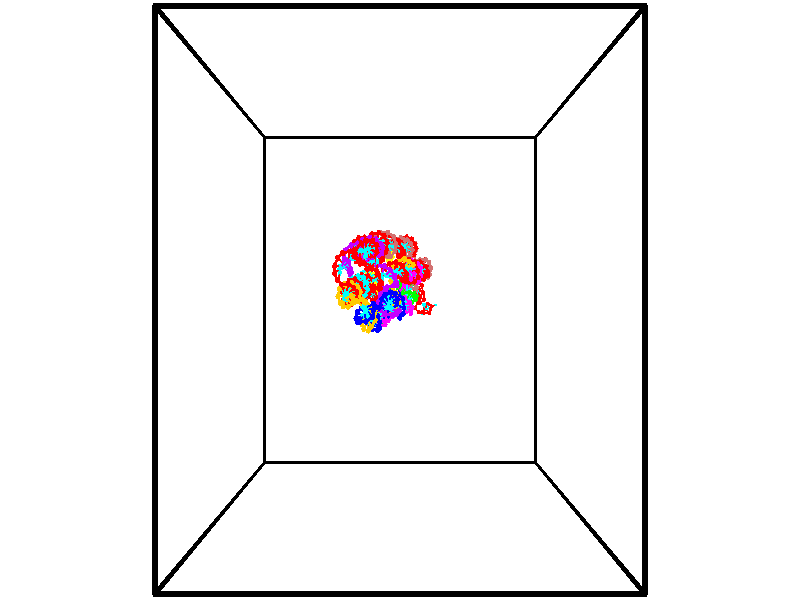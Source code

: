 // switches for output
#declare DRAW_BASES = 1; // possible values are 0, 1; only relevant for DNA ribbons
#declare DRAW_BASES_TYPE = 3; // possible values are 1, 2, 3; only relevant for DNA ribbons
#declare DRAW_FOG = 0; // set to 1 to enable fog

#include "colors.inc"

#include "transforms.inc"
background { rgb <1, 1, 1>}

#default {
   normal{
       ripples 0.25
       frequency 0.20
       turbulence 0.2
       lambda 5
   }
	finish {
		phong 0.1
		phong_size 40.
	}
}

// original window dimensions: 1024x640


// camera settings

camera {
	sky <-0, 1, 0>
	up <-0, 1, 0>
	right 1.6 * <1, 0, 0>
	location <18.5, 18.5, 82.5562>
	look_at <18.5, 18.5, 18.5>
	direction <0, 0, -64.0562>
	angle 67.0682
}


# declare cpy_camera_pos = <18.5, 18.5, 82.5562>;
# if (DRAW_FOG = 1)
fog {
	fog_type 2
	up vnormalize(cpy_camera_pos)
	color rgbt<1,1,1,0.3>
	distance 1e-5
	fog_alt 3e-3
	fog_offset 29.6
}
# end


// LIGHTS

# declare lum = 6;
global_settings {
	ambient_light rgb lum * <0.05, 0.05, 0.05>
	max_trace_level 15
}# declare cpy_direct_light_amount = 0.25;
light_source
{	1000 * <-1, -1, 1>,
	rgb lum * cpy_direct_light_amount
	parallel
}

light_source
{	1000 * <1, 1, -1>,
	rgb lum * cpy_direct_light_amount
	parallel
}

// strand 0

// nucleotide -1

// particle -1
sphere {
	<21.691473, 17.109098, -2.465276> 0.250000
	pigment { color rgbt <1,0,0,0> }
	no_shadow
}
cylinder {
	<22.049385, 17.284878, -2.433639>,  <22.264132, 17.390345, -2.414657>, 0.100000
	pigment { color rgbt <1,0,0,0> }
	no_shadow
}
cylinder {
	<22.049385, 17.284878, -2.433639>,  <21.691473, 17.109098, -2.465276>, 0.100000
	pigment { color rgbt <1,0,0,0> }
	no_shadow
}

// particle -1
sphere {
	<22.049385, 17.284878, -2.433639> 0.100000
	pigment { color rgbt <1,0,0,0> }
	no_shadow
}
sphere {
	0, 1
	scale<0.080000,0.200000,0.300000>
	matrix <0.407984, -0.732674, -0.544737,
		-0.181436, 0.519688, -0.834869,
		0.894779, 0.439448, 0.079091,
		22.317820, 17.416712, -2.409912>
	pigment { color rgbt <0,1,1,0> }
	no_shadow
}
cylinder {
	<22.039547, 17.429291, -3.063867>,  <21.691473, 17.109098, -2.465276>, 0.130000
	pigment { color rgbt <1,0,0,0> }
	no_shadow
}

// nucleotide -1

// particle -1
sphere {
	<22.039547, 17.429291, -3.063867> 0.250000
	pigment { color rgbt <1,0,0,0> }
	no_shadow
}
cylinder {
	<21.876957, 17.711708, -2.831908>,  <21.779404, 17.881159, -2.692733>, 0.100000
	pigment { color rgbt <1,0,0,0> }
	no_shadow
}
cylinder {
	<21.876957, 17.711708, -2.831908>,  <22.039547, 17.429291, -3.063867>, 0.100000
	pigment { color rgbt <1,0,0,0> }
	no_shadow
}

// particle -1
sphere {
	<21.876957, 17.711708, -2.831908> 0.100000
	pigment { color rgbt <1,0,0,0> }
	no_shadow
}
sphere {
	0, 1
	scale<0.080000,0.200000,0.300000>
	matrix <0.778604, -0.064427, 0.624200,
		0.478074, 0.705230, -0.523541,
		-0.406474, 0.706045, 0.579896,
		21.755014, 17.923521, -2.657939>
	pigment { color rgbt <0,1,1,0> }
	no_shadow
}
cylinder {
	<22.433741, 18.057341, -2.892518>,  <22.039547, 17.429291, -3.063867>, 0.130000
	pigment { color rgbt <1,0,0,0> }
	no_shadow
}

// nucleotide -1

// particle -1
sphere {
	<22.433741, 18.057341, -2.892518> 0.250000
	pigment { color rgbt <1,0,0,0> }
	no_shadow
}
cylinder {
	<22.192337, 17.983601, -2.582217>,  <22.047495, 17.939356, -2.396036>, 0.100000
	pigment { color rgbt <1,0,0,0> }
	no_shadow
}
cylinder {
	<22.192337, 17.983601, -2.582217>,  <22.433741, 18.057341, -2.892518>, 0.100000
	pigment { color rgbt <1,0,0,0> }
	no_shadow
}

// particle -1
sphere {
	<22.192337, 17.983601, -2.582217> 0.100000
	pigment { color rgbt <1,0,0,0> }
	no_shadow
}
sphere {
	0, 1
	scale<0.080000,0.200000,0.300000>
	matrix <0.789530, -0.002178, 0.613708,
		-0.111448, 0.982858, 0.146865,
		-0.603507, -0.184351, 0.775754,
		22.011284, 17.928295, -2.349490>
	pigment { color rgbt <0,1,1,0> }
	no_shadow
}
cylinder {
	<22.934076, 17.759777, -2.326473>,  <22.433741, 18.057341, -2.892518>, 0.130000
	pigment { color rgbt <1,0,0,0> }
	no_shadow
}

// nucleotide -1

// particle -1
sphere {
	<22.934076, 17.759777, -2.326473> 0.250000
	pigment { color rgbt <1,0,0,0> }
	no_shadow
}
cylinder {
	<23.275700, 17.828423, -2.522894>,  <23.480673, 17.869610, -2.640746>, 0.100000
	pigment { color rgbt <1,0,0,0> }
	no_shadow
}
cylinder {
	<23.275700, 17.828423, -2.522894>,  <22.934076, 17.759777, -2.326473>, 0.100000
	pigment { color rgbt <1,0,0,0> }
	no_shadow
}

// particle -1
sphere {
	<23.275700, 17.828423, -2.522894> 0.100000
	pigment { color rgbt <1,0,0,0> }
	no_shadow
}
sphere {
	0, 1
	scale<0.080000,0.200000,0.300000>
	matrix <-0.121612, -0.851974, -0.509264,
		-0.505761, 0.494660, -0.706766,
		0.854059, 0.171615, -0.491051,
		23.531918, 17.879908, -2.670209>
	pigment { color rgbt <0,1,1,0> }
	no_shadow
}
cylinder {
	<22.781727, 17.473808, -1.713590>,  <22.934076, 17.759777, -2.326473>, 0.130000
	pigment { color rgbt <1,0,0,0> }
	no_shadow
}

// nucleotide -1

// particle -1
sphere {
	<22.781727, 17.473808, -1.713590> 0.250000
	pigment { color rgbt <1,0,0,0> }
	no_shadow
}
cylinder {
	<22.550468, 17.628944, -1.426444>,  <22.411715, 17.722027, -1.254157>, 0.100000
	pigment { color rgbt <1,0,0,0> }
	no_shadow
}
cylinder {
	<22.550468, 17.628944, -1.426444>,  <22.781727, 17.473808, -1.713590>, 0.100000
	pigment { color rgbt <1,0,0,0> }
	no_shadow
}

// particle -1
sphere {
	<22.550468, 17.628944, -1.426444> 0.100000
	pigment { color rgbt <1,0,0,0> }
	no_shadow
}
sphere {
	0, 1
	scale<0.080000,0.200000,0.300000>
	matrix <-0.745451, -0.608783, -0.271453,
		0.331743, -0.692071, 0.641081,
		-0.578144, 0.387841, 0.717864,
		22.377026, 17.745296, -1.211085>
	pigment { color rgbt <0,1,1,0> }
	no_shadow
}
cylinder {
	<22.585878, 17.006418, -1.147848>,  <22.781727, 17.473808, -1.713590>, 0.130000
	pigment { color rgbt <1,0,0,0> }
	no_shadow
}

// nucleotide -1

// particle -1
sphere {
	<22.585878, 17.006418, -1.147848> 0.250000
	pigment { color rgbt <1,0,0,0> }
	no_shadow
}
cylinder {
	<22.303623, 17.270485, -1.250807>,  <22.134270, 17.428925, -1.312582>, 0.100000
	pigment { color rgbt <1,0,0,0> }
	no_shadow
}
cylinder {
	<22.303623, 17.270485, -1.250807>,  <22.585878, 17.006418, -1.147848>, 0.100000
	pigment { color rgbt <1,0,0,0> }
	no_shadow
}

// particle -1
sphere {
	<22.303623, 17.270485, -1.250807> 0.100000
	pigment { color rgbt <1,0,0,0> }
	no_shadow
}
sphere {
	0, 1
	scale<0.080000,0.200000,0.300000>
	matrix <-0.588411, -0.748335, -0.306212,
		-0.394771, -0.064620, 0.916504,
		-0.705640, 0.660165, -0.257398,
		22.091930, 17.468534, -1.328026>
	pigment { color rgbt <0,1,1,0> }
	no_shadow
}
cylinder {
	<21.780682, 17.054113, -0.843980>,  <22.585878, 17.006418, -1.147848>, 0.130000
	pigment { color rgbt <1,0,0,0> }
	no_shadow
}

// nucleotide -1

// particle -1
sphere {
	<21.780682, 17.054113, -0.843980> 0.250000
	pigment { color rgbt <1,0,0,0> }
	no_shadow
}
cylinder {
	<21.781799, 17.106468, -1.240538>,  <21.782471, 17.137880, -1.478472>, 0.100000
	pigment { color rgbt <1,0,0,0> }
	no_shadow
}
cylinder {
	<21.781799, 17.106468, -1.240538>,  <21.780682, 17.054113, -0.843980>, 0.100000
	pigment { color rgbt <1,0,0,0> }
	no_shadow
}

// particle -1
sphere {
	<21.781799, 17.106468, -1.240538> 0.100000
	pigment { color rgbt <1,0,0,0> }
	no_shadow
}
sphere {
	0, 1
	scale<0.080000,0.200000,0.300000>
	matrix <-0.488704, -0.864764, -0.115546,
		-0.872445, 0.484821, 0.061548,
		0.002794, 0.130886, -0.991393,
		21.782637, 17.145735, -1.537956>
	pigment { color rgbt <0,1,1,0> }
	no_shadow
}
cylinder {
	<21.057779, 17.100471, -1.140729>,  <21.780682, 17.054113, -0.843980>, 0.130000
	pigment { color rgbt <1,0,0,0> }
	no_shadow
}

// nucleotide -1

// particle -1
sphere {
	<21.057779, 17.100471, -1.140729> 0.250000
	pigment { color rgbt <1,0,0,0> }
	no_shadow
}
cylinder {
	<21.338203, 16.956055, -1.386708>,  <21.506458, 16.869404, -1.534295>, 0.100000
	pigment { color rgbt <1,0,0,0> }
	no_shadow
}
cylinder {
	<21.338203, 16.956055, -1.386708>,  <21.057779, 17.100471, -1.140729>, 0.100000
	pigment { color rgbt <1,0,0,0> }
	no_shadow
}

// particle -1
sphere {
	<21.338203, 16.956055, -1.386708> 0.100000
	pigment { color rgbt <1,0,0,0> }
	no_shadow
}
sphere {
	0, 1
	scale<0.080000,0.200000,0.300000>
	matrix <-0.537480, -0.834267, -0.122937,
		-0.468645, 0.416708, -0.778927,
		0.701061, -0.361044, -0.614947,
		21.548521, 16.847742, -1.571192>
	pigment { color rgbt <0,1,1,0> }
	no_shadow
}
cylinder {
	<20.595469, 17.542515, -1.678770>,  <21.057779, 17.100471, -1.140729>, 0.130000
	pigment { color rgbt <1,0,0,0> }
	no_shadow
}

// nucleotide -1

// particle -1
sphere {
	<20.595469, 17.542515, -1.678770> 0.250000
	pigment { color rgbt <1,0,0,0> }
	no_shadow
}
cylinder {
	<20.585548, 17.465862, -2.071232>,  <20.579596, 17.419870, -2.306709>, 0.100000
	pigment { color rgbt <1,0,0,0> }
	no_shadow
}
cylinder {
	<20.585548, 17.465862, -2.071232>,  <20.595469, 17.542515, -1.678770>, 0.100000
	pigment { color rgbt <1,0,0,0> }
	no_shadow
}

// particle -1
sphere {
	<20.585548, 17.465862, -2.071232> 0.100000
	pigment { color rgbt <1,0,0,0> }
	no_shadow
}
sphere {
	0, 1
	scale<0.080000,0.200000,0.300000>
	matrix <-0.112816, 0.975722, -0.187717,
		0.993306, 0.106034, -0.045817,
		-0.024800, -0.191629, -0.981154,
		20.578108, 17.408373, -2.365578>
	pigment { color rgbt <0,1,1,0> }
	no_shadow
}
cylinder {
	<20.995600, 18.195629, -2.009427>,  <20.595469, 17.542515, -1.678770>, 0.130000
	pigment { color rgbt <1,0,0,0> }
	no_shadow
}

// nucleotide -1

// particle -1
sphere {
	<20.995600, 18.195629, -2.009427> 0.250000
	pigment { color rgbt <1,0,0,0> }
	no_shadow
}
cylinder {
	<21.112617, 18.571404, -1.938009>,  <21.182829, 18.796867, -1.895159>, 0.100000
	pigment { color rgbt <1,0,0,0> }
	no_shadow
}
cylinder {
	<21.112617, 18.571404, -1.938009>,  <20.995600, 18.195629, -2.009427>, 0.100000
	pigment { color rgbt <1,0,0,0> }
	no_shadow
}

// particle -1
sphere {
	<21.112617, 18.571404, -1.938009> 0.100000
	pigment { color rgbt <1,0,0,0> }
	no_shadow
}
sphere {
	0, 1
	scale<0.080000,0.200000,0.300000>
	matrix <0.195650, -0.241564, 0.950457,
		0.936023, -0.243119, -0.254469,
		0.292545, 0.939436, 0.178543,
		21.200380, 18.853233, -1.884447>
	pigment { color rgbt <0,1,1,0> }
	no_shadow
}
cylinder {
	<21.301867, 18.147142, -1.364109>,  <20.995600, 18.195629, -2.009427>, 0.130000
	pigment { color rgbt <1,0,0,0> }
	no_shadow
}

// nucleotide -1

// particle -1
sphere {
	<21.301867, 18.147142, -1.364109> 0.250000
	pigment { color rgbt <1,0,0,0> }
	no_shadow
}
cylinder {
	<21.255028, 18.544342, -1.357896>,  <21.226925, 18.782661, -1.354168>, 0.100000
	pigment { color rgbt <1,0,0,0> }
	no_shadow
}
cylinder {
	<21.255028, 18.544342, -1.357896>,  <21.301867, 18.147142, -1.364109>, 0.100000
	pigment { color rgbt <1,0,0,0> }
	no_shadow
}

// particle -1
sphere {
	<21.255028, 18.544342, -1.357896> 0.100000
	pigment { color rgbt <1,0,0,0> }
	no_shadow
}
sphere {
	0, 1
	scale<0.080000,0.200000,0.300000>
	matrix <-0.041775, -0.020553, 0.998916,
		0.992241, 0.116323, 0.043889,
		-0.117099, 0.992999, 0.015534,
		21.219898, 18.842241, -1.353236>
	pigment { color rgbt <0,1,1,0> }
	no_shadow
}
cylinder {
	<21.862846, 18.552361, -1.015295>,  <21.301867, 18.147142, -1.364109>, 0.130000
	pigment { color rgbt <1,0,0,0> }
	no_shadow
}

// nucleotide -1

// particle -1
sphere {
	<21.862846, 18.552361, -1.015295> 0.250000
	pigment { color rgbt <1,0,0,0> }
	no_shadow
}
cylinder {
	<21.489632, 18.690731, -0.975732>,  <21.265703, 18.773752, -0.951994>, 0.100000
	pigment { color rgbt <1,0,0,0> }
	no_shadow
}
cylinder {
	<21.489632, 18.690731, -0.975732>,  <21.862846, 18.552361, -1.015295>, 0.100000
	pigment { color rgbt <1,0,0,0> }
	no_shadow
}

// particle -1
sphere {
	<21.489632, 18.690731, -0.975732> 0.100000
	pigment { color rgbt <1,0,0,0> }
	no_shadow
}
sphere {
	0, 1
	scale<0.080000,0.200000,0.300000>
	matrix <0.079200, -0.070687, 0.994349,
		0.350961, 0.935596, 0.038557,
		-0.933035, 0.345924, 0.098907,
		21.209721, 18.794508, -0.946059>
	pigment { color rgbt <0,1,1,0> }
	no_shadow
}
cylinder {
	<21.752216, 19.231194, -0.531044>,  <21.862846, 18.552361, -1.015295>, 0.130000
	pigment { color rgbt <1,0,0,0> }
	no_shadow
}

// nucleotide -1

// particle -1
sphere {
	<21.752216, 19.231194, -0.531044> 0.250000
	pigment { color rgbt <1,0,0,0> }
	no_shadow
}
cylinder {
	<21.407368, 19.029068, -0.516052>,  <21.200459, 18.907793, -0.507056>, 0.100000
	pigment { color rgbt <1,0,0,0> }
	no_shadow
}
cylinder {
	<21.407368, 19.029068, -0.516052>,  <21.752216, 19.231194, -0.531044>, 0.100000
	pigment { color rgbt <1,0,0,0> }
	no_shadow
}

// particle -1
sphere {
	<21.407368, 19.029068, -0.516052> 0.100000
	pigment { color rgbt <1,0,0,0> }
	no_shadow
}
sphere {
	0, 1
	scale<0.080000,0.200000,0.300000>
	matrix <0.001990, 0.070594, 0.997503,
		-0.506696, 0.860044, -0.059855,
		-0.862122, -0.505312, 0.037481,
		21.148731, 18.877474, -0.504807>
	pigment { color rgbt <0,1,1,0> }
	no_shadow
}
cylinder {
	<21.206127, 19.602465, -0.243606>,  <21.752216, 19.231194, -0.531044>, 0.130000
	pigment { color rgbt <1,0,0,0> }
	no_shadow
}

// nucleotide -1

// particle -1
sphere {
	<21.206127, 19.602465, -0.243606> 0.250000
	pigment { color rgbt <1,0,0,0> }
	no_shadow
}
cylinder {
	<21.170090, 19.215267, -0.149904>,  <21.148468, 18.982948, -0.093683>, 0.100000
	pigment { color rgbt <1,0,0,0> }
	no_shadow
}
cylinder {
	<21.170090, 19.215267, -0.149904>,  <21.206127, 19.602465, -0.243606>, 0.100000
	pigment { color rgbt <1,0,0,0> }
	no_shadow
}

// particle -1
sphere {
	<21.170090, 19.215267, -0.149904> 0.100000
	pigment { color rgbt <1,0,0,0> }
	no_shadow
}
sphere {
	0, 1
	scale<0.080000,0.200000,0.300000>
	matrix <-0.215180, 0.248574, 0.944409,
		-0.972410, 0.034677, -0.230687,
		-0.090092, -0.967992, 0.234255,
		21.143063, 18.924870, -0.079627>
	pigment { color rgbt <0,1,1,0> }
	no_shadow
}
cylinder {
	<20.496250, 19.474318, 0.169274>,  <21.206127, 19.602465, -0.243606>, 0.130000
	pigment { color rgbt <1,0,0,0> }
	no_shadow
}

// nucleotide -1

// particle -1
sphere {
	<20.496250, 19.474318, 0.169274> 0.250000
	pigment { color rgbt <1,0,0,0> }
	no_shadow
}
cylinder {
	<20.791763, 19.224148, 0.269709>,  <20.969072, 19.074047, 0.329970>, 0.100000
	pigment { color rgbt <1,0,0,0> }
	no_shadow
}
cylinder {
	<20.791763, 19.224148, 0.269709>,  <20.496250, 19.474318, 0.169274>, 0.100000
	pigment { color rgbt <1,0,0,0> }
	no_shadow
}

// particle -1
sphere {
	<20.791763, 19.224148, 0.269709> 0.100000
	pigment { color rgbt <1,0,0,0> }
	no_shadow
}
sphere {
	0, 1
	scale<0.080000,0.200000,0.300000>
	matrix <-0.092893, 0.274509, 0.957087,
		-0.667509, -0.730405, 0.144706,
		0.738784, -0.625422, 0.251087,
		21.013399, 19.036522, 0.345035>
	pigment { color rgbt <0,1,1,0> }
	no_shadow
}
cylinder {
	<20.346754, 19.124262, 0.806525>,  <20.496250, 19.474318, 0.169274>, 0.130000
	pigment { color rgbt <1,0,0,0> }
	no_shadow
}

// nucleotide -1

// particle -1
sphere {
	<20.346754, 19.124262, 0.806525> 0.250000
	pigment { color rgbt <1,0,0,0> }
	no_shadow
}
cylinder {
	<20.745274, 19.094887, 0.788641>,  <20.984385, 19.077261, 0.777910>, 0.100000
	pigment { color rgbt <1,0,0,0> }
	no_shadow
}
cylinder {
	<20.745274, 19.094887, 0.788641>,  <20.346754, 19.124262, 0.806525>, 0.100000
	pigment { color rgbt <1,0,0,0> }
	no_shadow
}

// particle -1
sphere {
	<20.745274, 19.094887, 0.788641> 0.100000
	pigment { color rgbt <1,0,0,0> }
	no_shadow
}
sphere {
	0, 1
	scale<0.080000,0.200000,0.300000>
	matrix <0.065422, 0.310117, 0.948445,
		-0.055787, -0.947858, 0.313773,
		0.996297, -0.073439, -0.044710,
		21.044163, 19.072855, 0.775228>
	pigment { color rgbt <0,1,1,0> }
	no_shadow
}
cylinder {
	<20.545036, 18.662140, 1.320208>,  <20.346754, 19.124262, 0.806525>, 0.130000
	pigment { color rgbt <1,0,0,0> }
	no_shadow
}

// nucleotide -1

// particle -1
sphere {
	<20.545036, 18.662140, 1.320208> 0.250000
	pigment { color rgbt <1,0,0,0> }
	no_shadow
}
cylinder {
	<20.780273, 18.961979, 1.198719>,  <20.921415, 19.141882, 1.125826>, 0.100000
	pigment { color rgbt <1,0,0,0> }
	no_shadow
}
cylinder {
	<20.780273, 18.961979, 1.198719>,  <20.545036, 18.662140, 1.320208>, 0.100000
	pigment { color rgbt <1,0,0,0> }
	no_shadow
}

// particle -1
sphere {
	<20.780273, 18.961979, 1.198719> 0.100000
	pigment { color rgbt <1,0,0,0> }
	no_shadow
}
sphere {
	0, 1
	scale<0.080000,0.200000,0.300000>
	matrix <-0.040845, 0.402573, 0.914476,
		0.807761, -0.525392, 0.267368,
		0.588094, 0.749599, -0.303723,
		20.956701, 19.186859, 1.107602>
	pigment { color rgbt <0,1,1,0> }
	no_shadow
}
cylinder {
	<21.236975, 18.848957, 1.684293>,  <20.545036, 18.662140, 1.320208>, 0.130000
	pigment { color rgbt <1,0,0,0> }
	no_shadow
}

// nucleotide -1

// particle -1
sphere {
	<21.236975, 18.848957, 1.684293> 0.250000
	pigment { color rgbt <1,0,0,0> }
	no_shadow
}
cylinder {
	<21.057156, 19.174160, 1.536278>,  <20.949265, 19.369282, 1.447469>, 0.100000
	pigment { color rgbt <1,0,0,0> }
	no_shadow
}
cylinder {
	<21.057156, 19.174160, 1.536278>,  <21.236975, 18.848957, 1.684293>, 0.100000
	pigment { color rgbt <1,0,0,0> }
	no_shadow
}

// particle -1
sphere {
	<21.057156, 19.174160, 1.536278> 0.100000
	pigment { color rgbt <1,0,0,0> }
	no_shadow
}
sphere {
	0, 1
	scale<0.080000,0.200000,0.300000>
	matrix <0.141575, 0.473870, 0.869140,
		0.881966, 0.338331, -0.328128,
		-0.449546, 0.813007, -0.370038,
		20.922291, 19.418062, 1.425266>
	pigment { color rgbt <0,1,1,0> }
	no_shadow
}
cylinder {
	<21.524998, 19.412388, 2.047684>,  <21.236975, 18.848957, 1.684293>, 0.130000
	pigment { color rgbt <1,0,0,0> }
	no_shadow
}

// nucleotide -1

// particle -1
sphere {
	<21.524998, 19.412388, 2.047684> 0.250000
	pigment { color rgbt <1,0,0,0> }
	no_shadow
}
cylinder {
	<21.190239, 19.555340, 1.881849>,  <20.989384, 19.641111, 1.782348>, 0.100000
	pigment { color rgbt <1,0,0,0> }
	no_shadow
}
cylinder {
	<21.190239, 19.555340, 1.881849>,  <21.524998, 19.412388, 2.047684>, 0.100000
	pigment { color rgbt <1,0,0,0> }
	no_shadow
}

// particle -1
sphere {
	<21.190239, 19.555340, 1.881849> 0.100000
	pigment { color rgbt <1,0,0,0> }
	no_shadow
}
sphere {
	0, 1
	scale<0.080000,0.200000,0.300000>
	matrix <-0.177904, 0.538708, 0.823495,
		0.517644, 0.762936, -0.387263,
		-0.836896, 0.357382, -0.414588,
		20.939171, 19.662554, 1.757472>
	pigment { color rgbt <0,1,1,0> }
	no_shadow
}
cylinder {
	<21.463223, 20.106977, 1.911027>,  <21.524998, 19.412388, 2.047684>, 0.130000
	pigment { color rgbt <1,0,0,0> }
	no_shadow
}

// nucleotide -1

// particle -1
sphere {
	<21.463223, 20.106977, 1.911027> 0.250000
	pigment { color rgbt <1,0,0,0> }
	no_shadow
}
cylinder {
	<21.095459, 19.982712, 2.007505>,  <20.874802, 19.908152, 2.065392>, 0.100000
	pigment { color rgbt <1,0,0,0> }
	no_shadow
}
cylinder {
	<21.095459, 19.982712, 2.007505>,  <21.463223, 20.106977, 1.911027>, 0.100000
	pigment { color rgbt <1,0,0,0> }
	no_shadow
}

// particle -1
sphere {
	<21.095459, 19.982712, 2.007505> 0.100000
	pigment { color rgbt <1,0,0,0> }
	no_shadow
}
sphere {
	0, 1
	scale<0.080000,0.200000,0.300000>
	matrix <0.026777, 0.562387, 0.826441,
		-0.392393, 0.766295, -0.508744,
		-0.919408, -0.310667, 0.241195,
		20.819637, 19.889511, 2.079864>
	pigment { color rgbt <0,1,1,0> }
	no_shadow
}
cylinder {
	<20.784807, 20.483534, 1.813671>,  <21.463223, 20.106977, 1.911027>, 0.130000
	pigment { color rgbt <1,0,0,0> }
	no_shadow
}

// nucleotide -1

// particle -1
sphere {
	<20.784807, 20.483534, 1.813671> 0.250000
	pigment { color rgbt <1,0,0,0> }
	no_shadow
}
cylinder {
	<20.455231, 20.679852, 1.700360>,  <20.257484, 20.797642, 1.632374>, 0.100000
	pigment { color rgbt <1,0,0,0> }
	no_shadow
}
cylinder {
	<20.455231, 20.679852, 1.700360>,  <20.784807, 20.483534, 1.813671>, 0.100000
	pigment { color rgbt <1,0,0,0> }
	no_shadow
}

// particle -1
sphere {
	<20.455231, 20.679852, 1.700360> 0.100000
	pigment { color rgbt <1,0,0,0> }
	no_shadow
}
sphere {
	0, 1
	scale<0.080000,0.200000,0.300000>
	matrix <-0.008574, 0.489037, 0.872221,
		0.566612, 0.721087, -0.398729,
		-0.823940, 0.490792, -0.283277,
		20.208048, 20.827089, 1.615377>
	pigment { color rgbt <0,1,1,0> }
	no_shadow
}
cylinder {
	<21.098076, 21.018389, 2.232072>,  <20.784807, 20.483534, 1.813671>, 0.130000
	pigment { color rgbt <1,0,0,0> }
	no_shadow
}

// nucleotide -1

// particle -1
sphere {
	<21.098076, 21.018389, 2.232072> 0.250000
	pigment { color rgbt <1,0,0,0> }
	no_shadow
}
cylinder {
	<20.703838, 21.052391, 2.173585>,  <20.467297, 21.072792, 2.138494>, 0.100000
	pigment { color rgbt <1,0,0,0> }
	no_shadow
}
cylinder {
	<20.703838, 21.052391, 2.173585>,  <21.098076, 21.018389, 2.232072>, 0.100000
	pigment { color rgbt <1,0,0,0> }
	no_shadow
}

// particle -1
sphere {
	<20.703838, 21.052391, 2.173585> 0.100000
	pigment { color rgbt <1,0,0,0> }
	no_shadow
}
sphere {
	0, 1
	scale<0.080000,0.200000,0.300000>
	matrix <-0.116473, 0.285716, 0.951210,
		0.122634, 0.954537, -0.271699,
		-0.985594, 0.085005, -0.146217,
		20.408161, 21.077892, 2.129720>
	pigment { color rgbt <0,1,1,0> }
	no_shadow
}
cylinder {
	<20.895903, 21.642181, 2.259783>,  <21.098076, 21.018389, 2.232072>, 0.130000
	pigment { color rgbt <1,0,0,0> }
	no_shadow
}

// nucleotide -1

// particle -1
sphere {
	<20.895903, 21.642181, 2.259783> 0.250000
	pigment { color rgbt <1,0,0,0> }
	no_shadow
}
cylinder {
	<20.594196, 21.421825, 2.402668>,  <20.413172, 21.289612, 2.488400>, 0.100000
	pigment { color rgbt <1,0,0,0> }
	no_shadow
}
cylinder {
	<20.594196, 21.421825, 2.402668>,  <20.895903, 21.642181, 2.259783>, 0.100000
	pigment { color rgbt <1,0,0,0> }
	no_shadow
}

// particle -1
sphere {
	<20.594196, 21.421825, 2.402668> 0.100000
	pigment { color rgbt <1,0,0,0> }
	no_shadow
}
sphere {
	0, 1
	scale<0.080000,0.200000,0.300000>
	matrix <0.141093, 0.395353, 0.907628,
		-0.641229, 0.734994, -0.220475,
		-0.754267, -0.550890, 0.357214,
		20.367916, 21.256557, 2.509833>
	pigment { color rgbt <0,1,1,0> }
	no_shadow
}
cylinder {
	<20.324135, 22.024775, 2.615050>,  <20.895903, 21.642181, 2.259783>, 0.130000
	pigment { color rgbt <1,0,0,0> }
	no_shadow
}

// nucleotide -1

// particle -1
sphere {
	<20.324135, 22.024775, 2.615050> 0.250000
	pigment { color rgbt <1,0,0,0> }
	no_shadow
}
cylinder {
	<20.382046, 21.658520, 2.765063>,  <20.416792, 21.438766, 2.855071>, 0.100000
	pigment { color rgbt <1,0,0,0> }
	no_shadow
}
cylinder {
	<20.382046, 21.658520, 2.765063>,  <20.324135, 22.024775, 2.615050>, 0.100000
	pigment { color rgbt <1,0,0,0> }
	no_shadow
}

// particle -1
sphere {
	<20.382046, 21.658520, 2.765063> 0.100000
	pigment { color rgbt <1,0,0,0> }
	no_shadow
}
sphere {
	0, 1
	scale<0.080000,0.200000,0.300000>
	matrix <0.130199, 0.393360, 0.910119,
		-0.980861, -0.082936, 0.176165,
		0.144778, -0.915636, 0.375033,
		20.425480, 21.383829, 2.877573>
	pigment { color rgbt <0,1,1,0> }
	no_shadow
}
cylinder {
	<19.823757, 21.754240, 3.126925>,  <20.324135, 22.024775, 2.615050>, 0.130000
	pigment { color rgbt <1,0,0,0> }
	no_shadow
}

// nucleotide -1

// particle -1
sphere {
	<19.823757, 21.754240, 3.126925> 0.250000
	pigment { color rgbt <1,0,0,0> }
	no_shadow
}
cylinder {
	<20.199364, 21.628109, 3.181798>,  <20.424726, 21.552429, 3.214721>, 0.100000
	pigment { color rgbt <1,0,0,0> }
	no_shadow
}
cylinder {
	<20.199364, 21.628109, 3.181798>,  <19.823757, 21.754240, 3.126925>, 0.100000
	pigment { color rgbt <1,0,0,0> }
	no_shadow
}

// particle -1
sphere {
	<20.199364, 21.628109, 3.181798> 0.100000
	pigment { color rgbt <1,0,0,0> }
	no_shadow
}
sphere {
	0, 1
	scale<0.080000,0.200000,0.300000>
	matrix <-0.012612, 0.367077, 0.930105,
		-0.343646, -0.875112, 0.340714,
		0.939014, -0.315330, 0.137182,
		20.481068, 21.533510, 3.222952>
	pigment { color rgbt <0,1,1,0> }
	no_shadow
}
cylinder {
	<19.936762, 21.220272, 3.658566>,  <19.823757, 21.754240, 3.126925>, 0.130000
	pigment { color rgbt <1,0,0,0> }
	no_shadow
}

// nucleotide -1

// particle -1
sphere {
	<19.936762, 21.220272, 3.658566> 0.250000
	pigment { color rgbt <1,0,0,0> }
	no_shadow
}
cylinder {
	<20.241192, 21.472126, 3.596177>,  <20.423849, 21.623238, 3.558743>, 0.100000
	pigment { color rgbt <1,0,0,0> }
	no_shadow
}
cylinder {
	<20.241192, 21.472126, 3.596177>,  <19.936762, 21.220272, 3.658566>, 0.100000
	pigment { color rgbt <1,0,0,0> }
	no_shadow
}

// particle -1
sphere {
	<20.241192, 21.472126, 3.596177> 0.100000
	pigment { color rgbt <1,0,0,0> }
	no_shadow
}
sphere {
	0, 1
	scale<0.080000,0.200000,0.300000>
	matrix <-0.032214, 0.276846, 0.960374,
		0.647864, -0.725892, 0.230983,
		0.761074, 0.629633, -0.155974,
		20.469515, 21.661016, 3.549384>
	pigment { color rgbt <0,1,1,0> }
	no_shadow
}
cylinder {
	<20.485773, 21.037926, 4.132937>,  <19.936762, 21.220272, 3.658566>, 0.130000
	pigment { color rgbt <1,0,0,0> }
	no_shadow
}

// nucleotide -1

// particle -1
sphere {
	<20.485773, 21.037926, 4.132937> 0.250000
	pigment { color rgbt <1,0,0,0> }
	no_shadow
}
cylinder {
	<20.473156, 21.417278, 4.006713>,  <20.465586, 21.644890, 3.930979>, 0.100000
	pigment { color rgbt <1,0,0,0> }
	no_shadow
}
cylinder {
	<20.473156, 21.417278, 4.006713>,  <20.485773, 21.037926, 4.132937>, 0.100000
	pigment { color rgbt <1,0,0,0> }
	no_shadow
}

// particle -1
sphere {
	<20.473156, 21.417278, 4.006713> 0.100000
	pigment { color rgbt <1,0,0,0> }
	no_shadow
}
sphere {
	0, 1
	scale<0.080000,0.200000,0.300000>
	matrix <-0.207235, 0.302650, 0.930300,
		0.977783, 0.094739, 0.186992,
		-0.031543, 0.948382, -0.315559,
		20.463694, 21.701794, 3.912046>
	pigment { color rgbt <0,1,1,0> }
	no_shadow
}
cylinder {
	<21.045031, 21.312681, 4.411549>,  <20.485773, 21.037926, 4.132937>, 0.130000
	pigment { color rgbt <1,0,0,0> }
	no_shadow
}

// nucleotide -1

// particle -1
sphere {
	<21.045031, 21.312681, 4.411549> 0.250000
	pigment { color rgbt <1,0,0,0> }
	no_shadow
}
cylinder {
	<20.797894, 21.627193, 4.409204>,  <20.649611, 21.815901, 4.407797>, 0.100000
	pigment { color rgbt <1,0,0,0> }
	no_shadow
}
cylinder {
	<20.797894, 21.627193, 4.409204>,  <21.045031, 21.312681, 4.411549>, 0.100000
	pigment { color rgbt <1,0,0,0> }
	no_shadow
}

// particle -1
sphere {
	<20.797894, 21.627193, 4.409204> 0.100000
	pigment { color rgbt <1,0,0,0> }
	no_shadow
}
sphere {
	0, 1
	scale<0.080000,0.200000,0.300000>
	matrix <0.238116, 0.194202, 0.951623,
		0.749379, 0.586559, -0.307212,
		-0.617844, 0.786279, -0.005862,
		20.612539, 21.863077, 4.407445>
	pigment { color rgbt <0,1,1,0> }
	no_shadow
}
cylinder {
	<21.445965, 21.897133, 4.628292>,  <21.045031, 21.312681, 4.411549>, 0.130000
	pigment { color rgbt <1,0,0,0> }
	no_shadow
}

// nucleotide -1

// particle -1
sphere {
	<21.445965, 21.897133, 4.628292> 0.250000
	pigment { color rgbt <1,0,0,0> }
	no_shadow
}
cylinder {
	<21.056259, 21.912682, 4.717103>,  <20.822435, 21.922010, 4.770389>, 0.100000
	pigment { color rgbt <1,0,0,0> }
	no_shadow
}
cylinder {
	<21.056259, 21.912682, 4.717103>,  <21.445965, 21.897133, 4.628292>, 0.100000
	pigment { color rgbt <1,0,0,0> }
	no_shadow
}

// particle -1
sphere {
	<21.056259, 21.912682, 4.717103> 0.100000
	pigment { color rgbt <1,0,0,0> }
	no_shadow
}
sphere {
	0, 1
	scale<0.080000,0.200000,0.300000>
	matrix <0.224925, 0.231806, 0.946401,
		-0.014678, 0.971985, -0.234584,
		-0.974266, 0.038873, 0.222026,
		20.763979, 21.924343, 4.783710>
	pigment { color rgbt <0,1,1,0> }
	no_shadow
}
cylinder {
	<21.362844, 22.562981, 5.010311>,  <21.445965, 21.897133, 4.628292>, 0.130000
	pigment { color rgbt <1,0,0,0> }
	no_shadow
}

// nucleotide -1

// particle -1
sphere {
	<21.362844, 22.562981, 5.010311> 0.250000
	pigment { color rgbt <1,0,0,0> }
	no_shadow
}
cylinder {
	<21.082294, 22.289215, 5.089966>,  <20.913965, 22.124956, 5.137759>, 0.100000
	pigment { color rgbt <1,0,0,0> }
	no_shadow
}
cylinder {
	<21.082294, 22.289215, 5.089966>,  <21.362844, 22.562981, 5.010311>, 0.100000
	pigment { color rgbt <1,0,0,0> }
	no_shadow
}

// particle -1
sphere {
	<21.082294, 22.289215, 5.089966> 0.100000
	pigment { color rgbt <1,0,0,0> }
	no_shadow
}
sphere {
	0, 1
	scale<0.080000,0.200000,0.300000>
	matrix <0.256397, 0.018432, 0.966396,
		-0.665084, 0.728862, 0.162553,
		-0.701373, -0.684413, 0.199137,
		20.871883, 22.083891, 5.149707>
	pigment { color rgbt <0,1,1,0> }
	no_shadow
}
cylinder {
	<21.097198, 22.728943, 5.626951>,  <21.362844, 22.562981, 5.010311>, 0.130000
	pigment { color rgbt <1,0,0,0> }
	no_shadow
}

// nucleotide -1

// particle -1
sphere {
	<21.097198, 22.728943, 5.626951> 0.250000
	pigment { color rgbt <1,0,0,0> }
	no_shadow
}
cylinder {
	<20.956596, 22.355545, 5.598569>,  <20.872234, 22.131506, 5.581540>, 0.100000
	pigment { color rgbt <1,0,0,0> }
	no_shadow
}
cylinder {
	<20.956596, 22.355545, 5.598569>,  <21.097198, 22.728943, 5.626951>, 0.100000
	pigment { color rgbt <1,0,0,0> }
	no_shadow
}

// particle -1
sphere {
	<20.956596, 22.355545, 5.598569> 0.100000
	pigment { color rgbt <1,0,0,0> }
	no_shadow
}
sphere {
	0, 1
	scale<0.080000,0.200000,0.300000>
	matrix <0.083896, -0.106896, 0.990724,
		-0.932419, 0.342292, 0.115891,
		-0.351506, -0.933493, -0.070955,
		20.851145, 22.075497, 5.577282>
	pigment { color rgbt <0,1,1,0> }
	no_shadow
}
cylinder {
	<20.532707, 22.581490, 6.266954>,  <21.097198, 22.728943, 5.626951>, 0.130000
	pigment { color rgbt <1,0,0,0> }
	no_shadow
}

// nucleotide -1

// particle -1
sphere {
	<20.532707, 22.581490, 6.266954> 0.250000
	pigment { color rgbt <1,0,0,0> }
	no_shadow
}
cylinder {
	<20.728035, 22.265907, 6.117772>,  <20.845232, 22.076559, 6.028263>, 0.100000
	pigment { color rgbt <1,0,0,0> }
	no_shadow
}
cylinder {
	<20.728035, 22.265907, 6.117772>,  <20.532707, 22.581490, 6.266954>, 0.100000
	pigment { color rgbt <1,0,0,0> }
	no_shadow
}

// particle -1
sphere {
	<20.728035, 22.265907, 6.117772> 0.100000
	pigment { color rgbt <1,0,0,0> }
	no_shadow
}
sphere {
	0, 1
	scale<0.080000,0.200000,0.300000>
	matrix <0.304620, -0.246387, 0.920055,
		-0.817773, -0.562889, 0.120016,
		0.488318, -0.788955, -0.372956,
		20.874531, 22.029221, 6.005886>
	pigment { color rgbt <0,1,1,0> }
	no_shadow
}
cylinder {
	<20.245436, 21.966667, 6.540878>,  <20.532707, 22.581490, 6.266954>, 0.130000
	pigment { color rgbt <1,0,0,0> }
	no_shadow
}

// nucleotide -1

// particle -1
sphere {
	<20.245436, 21.966667, 6.540878> 0.250000
	pigment { color rgbt <1,0,0,0> }
	no_shadow
}
cylinder {
	<20.638451, 21.917461, 6.485037>,  <20.874260, 21.887938, 6.451532>, 0.100000
	pigment { color rgbt <1,0,0,0> }
	no_shadow
}
cylinder {
	<20.638451, 21.917461, 6.485037>,  <20.245436, 21.966667, 6.540878>, 0.100000
	pigment { color rgbt <1,0,0,0> }
	no_shadow
}

// particle -1
sphere {
	<20.638451, 21.917461, 6.485037> 0.100000
	pigment { color rgbt <1,0,0,0> }
	no_shadow
}
sphere {
	0, 1
	scale<0.080000,0.200000,0.300000>
	matrix <0.093637, -0.321454, 0.942284,
		-0.160788, -0.938901, -0.304322,
		0.982537, -0.123012, -0.139602,
		20.933212, 21.880558, 6.443156>
	pigment { color rgbt <0,1,1,0> }
	no_shadow
}
cylinder {
	<20.489143, 21.473513, 6.906754>,  <20.245436, 21.966667, 6.540878>, 0.130000
	pigment { color rgbt <1,0,0,0> }
	no_shadow
}

// nucleotide -1

// particle -1
sphere {
	<20.489143, 21.473513, 6.906754> 0.250000
	pigment { color rgbt <1,0,0,0> }
	no_shadow
}
cylinder {
	<20.828968, 21.683773, 6.889153>,  <21.032864, 21.809929, 6.878592>, 0.100000
	pigment { color rgbt <1,0,0,0> }
	no_shadow
}
cylinder {
	<20.828968, 21.683773, 6.889153>,  <20.489143, 21.473513, 6.906754>, 0.100000
	pigment { color rgbt <1,0,0,0> }
	no_shadow
}

// particle -1
sphere {
	<20.828968, 21.683773, 6.889153> 0.100000
	pigment { color rgbt <1,0,0,0> }
	no_shadow
}
sphere {
	0, 1
	scale<0.080000,0.200000,0.300000>
	matrix <0.302043, -0.416377, 0.857554,
		0.432451, -0.741837, -0.512507,
		0.849562, 0.525650, -0.044004,
		21.083838, 21.841469, 6.875951>
	pigment { color rgbt <0,1,1,0> }
	no_shadow
}
cylinder {
	<21.142683, 21.046694, 6.944097>,  <20.489143, 21.473513, 6.906754>, 0.130000
	pigment { color rgbt <1,0,0,0> }
	no_shadow
}

// nucleotide -1

// particle -1
sphere {
	<21.142683, 21.046694, 6.944097> 0.250000
	pigment { color rgbt <1,0,0,0> }
	no_shadow
}
cylinder {
	<21.193600, 21.404240, 7.116054>,  <21.224150, 21.618767, 7.219228>, 0.100000
	pigment { color rgbt <1,0,0,0> }
	no_shadow
}
cylinder {
	<21.193600, 21.404240, 7.116054>,  <21.142683, 21.046694, 6.944097>, 0.100000
	pigment { color rgbt <1,0,0,0> }
	no_shadow
}

// particle -1
sphere {
	<21.193600, 21.404240, 7.116054> 0.100000
	pigment { color rgbt <1,0,0,0> }
	no_shadow
}
sphere {
	0, 1
	scale<0.080000,0.200000,0.300000>
	matrix <0.170162, -0.446672, 0.878367,
		0.977160, -0.038657, -0.208959,
		0.127291, 0.893863, 0.429892,
		21.231787, 21.672398, 7.245021>
	pigment { color rgbt <0,1,1,0> }
	no_shadow
}
cylinder {
	<21.664680, 20.945574, 7.494400>,  <21.142683, 21.046694, 6.944097>, 0.130000
	pigment { color rgbt <1,0,0,0> }
	no_shadow
}

// nucleotide -1

// particle -1
sphere {
	<21.664680, 20.945574, 7.494400> 0.250000
	pigment { color rgbt <1,0,0,0> }
	no_shadow
}
cylinder {
	<21.478806, 21.275955, 7.622066>,  <21.367281, 21.474184, 7.698665>, 0.100000
	pigment { color rgbt <1,0,0,0> }
	no_shadow
}
cylinder {
	<21.478806, 21.275955, 7.622066>,  <21.664680, 20.945574, 7.494400>, 0.100000
	pigment { color rgbt <1,0,0,0> }
	no_shadow
}

// particle -1
sphere {
	<21.478806, 21.275955, 7.622066> 0.100000
	pigment { color rgbt <1,0,0,0> }
	no_shadow
}
sphere {
	0, 1
	scale<0.080000,0.200000,0.300000>
	matrix <0.220570, -0.241112, 0.945100,
		0.857564, 0.509573, -0.070140,
		-0.464686, 0.825954, 0.319165,
		21.339399, 21.523741, 7.717815>
	pigment { color rgbt <0,1,1,0> }
	no_shadow
}
cylinder {
	<22.010056, 21.294590, 8.020887>,  <21.664680, 20.945574, 7.494400>, 0.130000
	pigment { color rgbt <1,0,0,0> }
	no_shadow
}

// nucleotide -1

// particle -1
sphere {
	<22.010056, 21.294590, 8.020887> 0.250000
	pigment { color rgbt <1,0,0,0> }
	no_shadow
}
cylinder {
	<21.650017, 21.438828, 8.118699>,  <21.433992, 21.525370, 8.177386>, 0.100000
	pigment { color rgbt <1,0,0,0> }
	no_shadow
}
cylinder {
	<21.650017, 21.438828, 8.118699>,  <22.010056, 21.294590, 8.020887>, 0.100000
	pigment { color rgbt <1,0,0,0> }
	no_shadow
}

// particle -1
sphere {
	<21.650017, 21.438828, 8.118699> 0.100000
	pigment { color rgbt <1,0,0,0> }
	no_shadow
}
sphere {
	0, 1
	scale<0.080000,0.200000,0.300000>
	matrix <0.304417, 0.118988, 0.945078,
		0.311693, 0.925102, -0.216872,
		-0.900099, 0.360594, 0.244530,
		21.379988, 21.547005, 8.192058>
	pigment { color rgbt <0,1,1,0> }
	no_shadow
}
cylinder {
	<22.174011, 21.796656, 8.445212>,  <22.010056, 21.294590, 8.020887>, 0.130000
	pigment { color rgbt <1,0,0,0> }
	no_shadow
}

// nucleotide -1

// particle -1
sphere {
	<22.174011, 21.796656, 8.445212> 0.250000
	pigment { color rgbt <1,0,0,0> }
	no_shadow
}
cylinder {
	<21.785358, 21.746197, 8.525228>,  <21.552166, 21.715921, 8.573236>, 0.100000
	pigment { color rgbt <1,0,0,0> }
	no_shadow
}
cylinder {
	<21.785358, 21.746197, 8.525228>,  <22.174011, 21.796656, 8.445212>, 0.100000
	pigment { color rgbt <1,0,0,0> }
	no_shadow
}

// particle -1
sphere {
	<21.785358, 21.746197, 8.525228> 0.100000
	pigment { color rgbt <1,0,0,0> }
	no_shadow
}
sphere {
	0, 1
	scale<0.080000,0.200000,0.300000>
	matrix <0.186457, 0.111678, 0.976095,
		-0.145471, 0.985705, -0.084989,
		-0.971634, -0.126147, 0.200037,
		21.493868, 21.708353, 8.585238>
	pigment { color rgbt <0,1,1,0> }
	no_shadow
}
cylinder {
	<21.994923, 22.280008, 9.016587>,  <22.174011, 21.796656, 8.445212>, 0.130000
	pigment { color rgbt <1,0,0,0> }
	no_shadow
}

// nucleotide -1

// particle -1
sphere {
	<21.994923, 22.280008, 9.016587> 0.250000
	pigment { color rgbt <1,0,0,0> }
	no_shadow
}
cylinder {
	<21.713940, 21.996643, 9.044025>,  <21.545349, 21.826624, 9.060489>, 0.100000
	pigment { color rgbt <1,0,0,0> }
	no_shadow
}
cylinder {
	<21.713940, 21.996643, 9.044025>,  <21.994923, 22.280008, 9.016587>, 0.100000
	pigment { color rgbt <1,0,0,0> }
	no_shadow
}

// particle -1
sphere {
	<21.713940, 21.996643, 9.044025> 0.100000
	pigment { color rgbt <1,0,0,0> }
	no_shadow
}
sphere {
	0, 1
	scale<0.080000,0.200000,0.300000>
	matrix <0.089347, 0.007843, 0.995970,
		-0.706095, 0.705756, 0.057785,
		-0.702459, -0.708412, 0.068595,
		21.503202, 21.784119, 9.064604>
	pigment { color rgbt <0,1,1,0> }
	no_shadow
}
cylinder {
	<21.572399, 22.561945, 9.490336>,  <21.994923, 22.280008, 9.016587>, 0.130000
	pigment { color rgbt <1,0,0,0> }
	no_shadow
}

// nucleotide -1

// particle -1
sphere {
	<21.572399, 22.561945, 9.490336> 0.250000
	pigment { color rgbt <1,0,0,0> }
	no_shadow
}
cylinder {
	<21.462532, 22.177330, 9.491467>,  <21.396612, 21.946562, 9.492146>, 0.100000
	pigment { color rgbt <1,0,0,0> }
	no_shadow
}
cylinder {
	<21.462532, 22.177330, 9.491467>,  <21.572399, 22.561945, 9.490336>, 0.100000
	pigment { color rgbt <1,0,0,0> }
	no_shadow
}

// particle -1
sphere {
	<21.462532, 22.177330, 9.491467> 0.100000
	pigment { color rgbt <1,0,0,0> }
	no_shadow
}
sphere {
	0, 1
	scale<0.080000,0.200000,0.300000>
	matrix <-0.133746, 0.041118, 0.990162,
		-0.952192, 0.271587, -0.139895,
		-0.274668, -0.961535, 0.002829,
		21.380131, 21.888870, 9.492316>
	pigment { color rgbt <0,1,1,0> }
	no_shadow
}
cylinder {
	<20.900902, 22.509554, 9.748885>,  <21.572399, 22.561945, 9.490336>, 0.130000
	pigment { color rgbt <1,0,0,0> }
	no_shadow
}

// nucleotide -1

// particle -1
sphere {
	<20.900902, 22.509554, 9.748885> 0.250000
	pigment { color rgbt <1,0,0,0> }
	no_shadow
}
cylinder {
	<21.059208, 22.148968, 9.819009>,  <21.154192, 21.932617, 9.861083>, 0.100000
	pigment { color rgbt <1,0,0,0> }
	no_shadow
}
cylinder {
	<21.059208, 22.148968, 9.819009>,  <20.900902, 22.509554, 9.748885>, 0.100000
	pigment { color rgbt <1,0,0,0> }
	no_shadow
}

// particle -1
sphere {
	<21.059208, 22.148968, 9.819009> 0.100000
	pigment { color rgbt <1,0,0,0> }
	no_shadow
}
sphere {
	0, 1
	scale<0.080000,0.200000,0.300000>
	matrix <-0.430316, -0.013393, 0.902579,
		-0.811294, -0.432648, -0.393215,
		0.395766, -0.901463, 0.175310,
		21.177938, 21.878529, 9.871602>
	pigment { color rgbt <0,1,1,0> }
	no_shadow
}
cylinder {
	<20.410019, 22.149752, 10.120650>,  <20.900902, 22.509554, 9.748885>, 0.130000
	pigment { color rgbt <1,0,0,0> }
	no_shadow
}

// nucleotide -1

// particle -1
sphere {
	<20.410019, 22.149752, 10.120650> 0.250000
	pigment { color rgbt <1,0,0,0> }
	no_shadow
}
cylinder {
	<20.757839, 21.960838, 10.178381>,  <20.966532, 21.847490, 10.213019>, 0.100000
	pigment { color rgbt <1,0,0,0> }
	no_shadow
}
cylinder {
	<20.757839, 21.960838, 10.178381>,  <20.410019, 22.149752, 10.120650>, 0.100000
	pigment { color rgbt <1,0,0,0> }
	no_shadow
}

// particle -1
sphere {
	<20.757839, 21.960838, 10.178381> 0.100000
	pigment { color rgbt <1,0,0,0> }
	no_shadow
}
sphere {
	0, 1
	scale<0.080000,0.200000,0.300000>
	matrix <-0.175700, -0.022733, 0.984181,
		-0.461534, -0.881152, -0.102748,
		0.869550, -0.472286, 0.144326,
		21.018703, 21.819153, 10.221679>
	pigment { color rgbt <0,1,1,0> }
	no_shadow
}
cylinder {
	<20.241432, 21.668537, 10.617618>,  <20.410019, 22.149752, 10.120650>, 0.130000
	pigment { color rgbt <1,0,0,0> }
	no_shadow
}

// nucleotide -1

// particle -1
sphere {
	<20.241432, 21.668537, 10.617618> 0.250000
	pigment { color rgbt <1,0,0,0> }
	no_shadow
}
cylinder {
	<20.640099, 21.647854, 10.642859>,  <20.879299, 21.635445, 10.658003>, 0.100000
	pigment { color rgbt <1,0,0,0> }
	no_shadow
}
cylinder {
	<20.640099, 21.647854, 10.642859>,  <20.241432, 21.668537, 10.617618>, 0.100000
	pigment { color rgbt <1,0,0,0> }
	no_shadow
}

// particle -1
sphere {
	<20.640099, 21.647854, 10.642859> 0.100000
	pigment { color rgbt <1,0,0,0> }
	no_shadow
}
sphere {
	0, 1
	scale<0.080000,0.200000,0.300000>
	matrix <-0.070759, -0.162898, 0.984102,
		-0.040606, -0.985287, -0.166013,
		0.996666, -0.051707, 0.063103,
		20.939098, 21.632341, 10.661790>
	pigment { color rgbt <0,1,1,0> }
	no_shadow
}
cylinder {
	<20.419178, 20.907177, 10.875324>,  <20.241432, 21.668537, 10.617618>, 0.130000
	pigment { color rgbt <1,0,0,0> }
	no_shadow
}

// nucleotide -1

// particle -1
sphere {
	<20.419178, 20.907177, 10.875324> 0.250000
	pigment { color rgbt <1,0,0,0> }
	no_shadow
}
cylinder {
	<20.716064, 21.169201, 10.931902>,  <20.894197, 21.326416, 10.965849>, 0.100000
	pigment { color rgbt <1,0,0,0> }
	no_shadow
}
cylinder {
	<20.716064, 21.169201, 10.931902>,  <20.419178, 20.907177, 10.875324>, 0.100000
	pigment { color rgbt <1,0,0,0> }
	no_shadow
}

// particle -1
sphere {
	<20.716064, 21.169201, 10.931902> 0.100000
	pigment { color rgbt <1,0,0,0> }
	no_shadow
}
sphere {
	0, 1
	scale<0.080000,0.200000,0.300000>
	matrix <-0.023489, -0.185502, 0.982363,
		0.669747, -0.732450, -0.122296,
		0.742218, 0.655062, 0.141444,
		20.938730, 21.365719, 10.974335>
	pigment { color rgbt <0,1,1,0> }
	no_shadow
}
cylinder {
	<20.935013, 20.621077, 11.230832>,  <20.419178, 20.907177, 10.875324>, 0.130000
	pigment { color rgbt <1,0,0,0> }
	no_shadow
}

// nucleotide -1

// particle -1
sphere {
	<20.935013, 20.621077, 11.230832> 0.250000
	pigment { color rgbt <1,0,0,0> }
	no_shadow
}
cylinder {
	<21.002422, 21.008045, 11.306402>,  <21.042868, 21.240227, 11.351745>, 0.100000
	pigment { color rgbt <1,0,0,0> }
	no_shadow
}
cylinder {
	<21.002422, 21.008045, 11.306402>,  <20.935013, 20.621077, 11.230832>, 0.100000
	pigment { color rgbt <1,0,0,0> }
	no_shadow
}

// particle -1
sphere {
	<21.002422, 21.008045, 11.306402> 0.100000
	pigment { color rgbt <1,0,0,0> }
	no_shadow
}
sphere {
	0, 1
	scale<0.080000,0.200000,0.300000>
	matrix <0.022540, -0.195398, 0.980465,
		0.985440, -0.160973, -0.054735,
		0.168523, 0.967423, 0.188925,
		21.052979, 21.298271, 11.363080>
	pigment { color rgbt <0,1,1,0> }
	no_shadow
}
cylinder {
	<21.315514, 20.544746, 11.774364>,  <20.935013, 20.621077, 11.230832>, 0.130000
	pigment { color rgbt <1,0,0,0> }
	no_shadow
}

// nucleotide -1

// particle -1
sphere {
	<21.315514, 20.544746, 11.774364> 0.250000
	pigment { color rgbt <1,0,0,0> }
	no_shadow
}
cylinder {
	<21.230801, 20.935654, 11.778296>,  <21.179974, 21.170198, 11.780655>, 0.100000
	pigment { color rgbt <1,0,0,0> }
	no_shadow
}
cylinder {
	<21.230801, 20.935654, 11.778296>,  <21.315514, 20.544746, 11.774364>, 0.100000
	pigment { color rgbt <1,0,0,0> }
	no_shadow
}

// particle -1
sphere {
	<21.230801, 20.935654, 11.778296> 0.100000
	pigment { color rgbt <1,0,0,0> }
	no_shadow
}
sphere {
	0, 1
	scale<0.080000,0.200000,0.300000>
	matrix <0.107186, 0.013229, 0.994151,
		0.971421, 0.211597, -0.107551,
		-0.211783, 0.977268, 0.009830,
		21.167267, 21.228834, 11.781244>
	pigment { color rgbt <0,1,1,0> }
	no_shadow
}
cylinder {
	<21.761507, 20.862244, 12.286413>,  <21.315514, 20.544746, 11.774364>, 0.130000
	pigment { color rgbt <1,0,0,0> }
	no_shadow
}

// nucleotide -1

// particle -1
sphere {
	<21.761507, 20.862244, 12.286413> 0.250000
	pigment { color rgbt <1,0,0,0> }
	no_shadow
}
cylinder {
	<21.443447, 21.100533, 12.241059>,  <21.252611, 21.243505, 12.213847>, 0.100000
	pigment { color rgbt <1,0,0,0> }
	no_shadow
}
cylinder {
	<21.443447, 21.100533, 12.241059>,  <21.761507, 20.862244, 12.286413>, 0.100000
	pigment { color rgbt <1,0,0,0> }
	no_shadow
}

// particle -1
sphere {
	<21.443447, 21.100533, 12.241059> 0.100000
	pigment { color rgbt <1,0,0,0> }
	no_shadow
}
sphere {
	0, 1
	scale<0.080000,0.200000,0.300000>
	matrix <-0.167273, -0.035743, 0.985263,
		0.582888, 0.802397, 0.128069,
		-0.795149, 0.595720, -0.113385,
		21.204903, 21.279249, 12.207044>
	pigment { color rgbt <0,1,1,0> }
	no_shadow
}
cylinder {
	<21.749338, 21.194630, 12.878852>,  <21.761507, 20.862244, 12.286413>, 0.130000
	pigment { color rgbt <1,0,0,0> }
	no_shadow
}

// nucleotide -1

// particle -1
sphere {
	<21.749338, 21.194630, 12.878852> 0.250000
	pigment { color rgbt <1,0,0,0> }
	no_shadow
}
cylinder {
	<21.374195, 21.258995, 12.755872>,  <21.149109, 21.297613, 12.682083>, 0.100000
	pigment { color rgbt <1,0,0,0> }
	no_shadow
}
cylinder {
	<21.374195, 21.258995, 12.755872>,  <21.749338, 21.194630, 12.878852>, 0.100000
	pigment { color rgbt <1,0,0,0> }
	no_shadow
}

// particle -1
sphere {
	<21.374195, 21.258995, 12.755872> 0.100000
	pigment { color rgbt <1,0,0,0> }
	no_shadow
}
sphere {
	0, 1
	scale<0.080000,0.200000,0.300000>
	matrix <-0.298660, 0.076841, 0.951261,
		0.176694, 0.983973, -0.024008,
		-0.937860, 0.160912, -0.307451,
		21.092836, 21.307268, 12.663636>
	pigment { color rgbt <0,1,1,0> }
	no_shadow
}
cylinder {
	<21.438423, 21.728352, 13.408497>,  <21.749338, 21.194630, 12.878852>, 0.130000
	pigment { color rgbt <1,0,0,0> }
	no_shadow
}

// nucleotide -1

// particle -1
sphere {
	<21.438423, 21.728352, 13.408497> 0.250000
	pigment { color rgbt <1,0,0,0> }
	no_shadow
}
cylinder {
	<21.137691, 21.550976, 13.213310>,  <20.957253, 21.444550, 13.096198>, 0.100000
	pigment { color rgbt <1,0,0,0> }
	no_shadow
}
cylinder {
	<21.137691, 21.550976, 13.213310>,  <21.438423, 21.728352, 13.408497>, 0.100000
	pigment { color rgbt <1,0,0,0> }
	no_shadow
}

// particle -1
sphere {
	<21.137691, 21.550976, 13.213310> 0.100000
	pigment { color rgbt <1,0,0,0> }
	no_shadow
}
sphere {
	0, 1
	scale<0.080000,0.200000,0.300000>
	matrix <-0.565341, 0.052678, 0.823174,
		-0.339324, 0.894754, -0.290300,
		-0.751830, -0.443441, -0.487966,
		20.912142, 21.417944, 13.066920>
	pigment { color rgbt <0,1,1,0> }
	no_shadow
}
cylinder {
	<20.807478, 22.158747, 13.511200>,  <21.438423, 21.728352, 13.408497>, 0.130000
	pigment { color rgbt <1,0,0,0> }
	no_shadow
}

// nucleotide -1

// particle -1
sphere {
	<20.807478, 22.158747, 13.511200> 0.250000
	pigment { color rgbt <1,0,0,0> }
	no_shadow
}
cylinder {
	<20.666916, 21.794365, 13.424782>,  <20.582579, 21.575735, 13.372931>, 0.100000
	pigment { color rgbt <1,0,0,0> }
	no_shadow
}
cylinder {
	<20.666916, 21.794365, 13.424782>,  <20.807478, 22.158747, 13.511200>, 0.100000
	pigment { color rgbt <1,0,0,0> }
	no_shadow
}

// particle -1
sphere {
	<20.666916, 21.794365, 13.424782> 0.100000
	pigment { color rgbt <1,0,0,0> }
	no_shadow
}
sphere {
	0, 1
	scale<0.080000,0.200000,0.300000>
	matrix <-0.537718, 0.007475, 0.843091,
		-0.766404, 0.412438, -0.492464,
		-0.351404, -0.910955, -0.216047,
		20.561495, 21.521078, 13.359968>
	pigment { color rgbt <0,1,1,0> }
	no_shadow
}
cylinder {
	<20.204945, 22.122049, 13.785982>,  <20.807478, 22.158747, 13.511200>, 0.130000
	pigment { color rgbt <1,0,0,0> }
	no_shadow
}

// nucleotide -1

// particle -1
sphere {
	<20.204945, 22.122049, 13.785982> 0.250000
	pigment { color rgbt <1,0,0,0> }
	no_shadow
}
cylinder {
	<20.276485, 21.730659, 13.744793>,  <20.319410, 21.495827, 13.720079>, 0.100000
	pigment { color rgbt <1,0,0,0> }
	no_shadow
}
cylinder {
	<20.276485, 21.730659, 13.744793>,  <20.204945, 22.122049, 13.785982>, 0.100000
	pigment { color rgbt <1,0,0,0> }
	no_shadow
}

// particle -1
sphere {
	<20.276485, 21.730659, 13.744793> 0.100000
	pigment { color rgbt <1,0,0,0> }
	no_shadow
}
sphere {
	0, 1
	scale<0.080000,0.200000,0.300000>
	matrix <-0.539870, -0.185097, 0.821145,
		-0.822528, -0.091271, -0.561353,
		0.178852, -0.978473, -0.102973,
		20.330141, 21.437119, 13.713902>
	pigment { color rgbt <0,1,1,0> }
	no_shadow
}
cylinder {
	<19.561337, 21.896544, 13.781996>,  <20.204945, 22.122049, 13.785982>, 0.130000
	pigment { color rgbt <1,0,0,0> }
	no_shadow
}

// nucleotide -1

// particle -1
sphere {
	<19.561337, 21.896544, 13.781996> 0.250000
	pigment { color rgbt <1,0,0,0> }
	no_shadow
}
cylinder {
	<19.795326, 21.590309, 13.889091>,  <19.935720, 21.406569, 13.953349>, 0.100000
	pigment { color rgbt <1,0,0,0> }
	no_shadow
}
cylinder {
	<19.795326, 21.590309, 13.889091>,  <19.561337, 21.896544, 13.781996>, 0.100000
	pigment { color rgbt <1,0,0,0> }
	no_shadow
}

// particle -1
sphere {
	<19.795326, 21.590309, 13.889091> 0.100000
	pigment { color rgbt <1,0,0,0> }
	no_shadow
}
sphere {
	0, 1
	scale<0.080000,0.200000,0.300000>
	matrix <-0.463093, -0.044272, 0.885203,
		-0.665846, -0.641809, -0.380435,
		0.584974, -0.765586, 0.267739,
		19.970818, 21.360634, 13.969413>
	pigment { color rgbt <0,1,1,0> }
	no_shadow
}
cylinder {
	<19.144239, 21.510092, 14.052759>,  <19.561337, 21.896544, 13.781996>, 0.130000
	pigment { color rgbt <1,0,0,0> }
	no_shadow
}

// nucleotide -1

// particle -1
sphere {
	<19.144239, 21.510092, 14.052759> 0.250000
	pigment { color rgbt <1,0,0,0> }
	no_shadow
}
cylinder {
	<19.483749, 21.337109, 14.174454>,  <19.687456, 21.233318, 14.247471>, 0.100000
	pigment { color rgbt <1,0,0,0> }
	no_shadow
}
cylinder {
	<19.483749, 21.337109, 14.174454>,  <19.144239, 21.510092, 14.052759>, 0.100000
	pigment { color rgbt <1,0,0,0> }
	no_shadow
}

// particle -1
sphere {
	<19.483749, 21.337109, 14.174454> 0.100000
	pigment { color rgbt <1,0,0,0> }
	no_shadow
}
sphere {
	0, 1
	scale<0.080000,0.200000,0.300000>
	matrix <-0.432500, -0.236824, 0.869976,
		-0.304179, -0.869996, -0.388049,
		0.848775, -0.432460, 0.304236,
		19.738382, 21.207371, 14.265725>
	pigment { color rgbt <0,1,1,0> }
	no_shadow
}
cylinder {
	<18.911489, 21.086647, 14.551439>,  <19.144239, 21.510092, 14.052759>, 0.130000
	pigment { color rgbt <1,0,0,0> }
	no_shadow
}

// nucleotide -1

// particle -1
sphere {
	<18.911489, 21.086647, 14.551439> 0.250000
	pigment { color rgbt <1,0,0,0> }
	no_shadow
}
cylinder {
	<19.300789, 21.082726, 14.643261>,  <19.534369, 21.080372, 14.698354>, 0.100000
	pigment { color rgbt <1,0,0,0> }
	no_shadow
}
cylinder {
	<19.300789, 21.082726, 14.643261>,  <18.911489, 21.086647, 14.551439>, 0.100000
	pigment { color rgbt <1,0,0,0> }
	no_shadow
}

// particle -1
sphere {
	<19.300789, 21.082726, 14.643261> 0.100000
	pigment { color rgbt <1,0,0,0> }
	no_shadow
}
sphere {
	0, 1
	scale<0.080000,0.200000,0.300000>
	matrix <-0.219489, -0.335112, 0.916256,
		0.067945, -0.942127, -0.328298,
		0.973246, -0.009802, 0.229556,
		19.592762, 21.079784, 14.712128>
	pigment { color rgbt <0,1,1,0> }
	no_shadow
}
cylinder {
	<19.050341, 20.494766, 15.020458>,  <18.911489, 21.086647, 14.551439>, 0.130000
	pigment { color rgbt <1,0,0,0> }
	no_shadow
}

// nucleotide -1

// particle -1
sphere {
	<19.050341, 20.494766, 15.020458> 0.250000
	pigment { color rgbt <1,0,0,0> }
	no_shadow
}
cylinder {
	<19.355007, 20.750500, 15.062635>,  <19.537807, 20.903940, 15.087942>, 0.100000
	pigment { color rgbt <1,0,0,0> }
	no_shadow
}
cylinder {
	<19.355007, 20.750500, 15.062635>,  <19.050341, 20.494766, 15.020458>, 0.100000
	pigment { color rgbt <1,0,0,0> }
	no_shadow
}

// particle -1
sphere {
	<19.355007, 20.750500, 15.062635> 0.100000
	pigment { color rgbt <1,0,0,0> }
	no_shadow
}
sphere {
	0, 1
	scale<0.080000,0.200000,0.300000>
	matrix <-0.059939, -0.092514, 0.993906,
		0.645193, -0.763343, -0.032144,
		0.761665, 0.639334, 0.105443,
		19.583508, 20.942299, 15.094269>
	pigment { color rgbt <0,1,1,0> }
	no_shadow
}
cylinder {
	<19.556622, 20.122540, 15.402020>,  <19.050341, 20.494766, 15.020458>, 0.130000
	pigment { color rgbt <1,0,0,0> }
	no_shadow
}

// nucleotide -1

// particle -1
sphere {
	<19.556622, 20.122540, 15.402020> 0.250000
	pigment { color rgbt <1,0,0,0> }
	no_shadow
}
cylinder {
	<19.624100, 20.514351, 15.445959>,  <19.664587, 20.749437, 15.472322>, 0.100000
	pigment { color rgbt <1,0,0,0> }
	no_shadow
}
cylinder {
	<19.624100, 20.514351, 15.445959>,  <19.556622, 20.122540, 15.402020>, 0.100000
	pigment { color rgbt <1,0,0,0> }
	no_shadow
}

// particle -1
sphere {
	<19.624100, 20.514351, 15.445959> 0.100000
	pigment { color rgbt <1,0,0,0> }
	no_shadow
}
sphere {
	0, 1
	scale<0.080000,0.200000,0.300000>
	matrix <-0.102805, -0.093350, 0.990312,
		0.980292, -0.178354, 0.084952,
		0.168696, 0.979528, 0.109846,
		19.674709, 20.808208, 15.478913>
	pigment { color rgbt <0,1,1,0> }
	no_shadow
}
cylinder {
	<20.114008, 20.165268, 15.960916>,  <19.556622, 20.122540, 15.402020>, 0.130000
	pigment { color rgbt <1,0,0,0> }
	no_shadow
}

// nucleotide -1

// particle -1
sphere {
	<20.114008, 20.165268, 15.960916> 0.250000
	pigment { color rgbt <1,0,0,0> }
	no_shadow
}
cylinder {
	<19.947674, 20.528984, 15.954269>,  <19.847874, 20.747213, 15.950282>, 0.100000
	pigment { color rgbt <1,0,0,0> }
	no_shadow
}
cylinder {
	<19.947674, 20.528984, 15.954269>,  <20.114008, 20.165268, 15.960916>, 0.100000
	pigment { color rgbt <1,0,0,0> }
	no_shadow
}

// particle -1
sphere {
	<19.947674, 20.528984, 15.954269> 0.100000
	pigment { color rgbt <1,0,0,0> }
	no_shadow
}
sphere {
	0, 1
	scale<0.080000,0.200000,0.300000>
	matrix <0.001434, 0.018926, 0.999820,
		0.909439, 0.415735, -0.009174,
		-0.415834, 0.909289, -0.016616,
		19.822924, 20.801771, 15.949285>
	pigment { color rgbt <0,1,1,0> }
	no_shadow
}
cylinder {
	<20.508501, 20.582544, 16.476746>,  <20.114008, 20.165268, 15.960916>, 0.130000
	pigment { color rgbt <1,0,0,0> }
	no_shadow
}

// nucleotide -1

// particle -1
sphere {
	<20.508501, 20.582544, 16.476746> 0.250000
	pigment { color rgbt <1,0,0,0> }
	no_shadow
}
cylinder {
	<20.164997, 20.781166, 16.426207>,  <19.958895, 20.900339, 16.395884>, 0.100000
	pigment { color rgbt <1,0,0,0> }
	no_shadow
}
cylinder {
	<20.164997, 20.781166, 16.426207>,  <20.508501, 20.582544, 16.476746>, 0.100000
	pigment { color rgbt <1,0,0,0> }
	no_shadow
}

// particle -1
sphere {
	<20.164997, 20.781166, 16.426207> 0.100000
	pigment { color rgbt <1,0,0,0> }
	no_shadow
}
sphere {
	0, 1
	scale<0.080000,0.200000,0.300000>
	matrix <-0.089226, 0.097894, 0.991189,
		0.504548, 0.862468, -0.039762,
		-0.858761, 0.496554, -0.126347,
		19.907370, 20.930132, 16.388302>
	pigment { color rgbt <0,1,1,0> }
	no_shadow
}
cylinder {
	<20.428179, 21.170710, 17.014717>,  <20.508501, 20.582544, 16.476746>, 0.130000
	pigment { color rgbt <1,0,0,0> }
	no_shadow
}

// nucleotide -1

// particle -1
sphere {
	<20.428179, 21.170710, 17.014717> 0.250000
	pigment { color rgbt <1,0,0,0> }
	no_shadow
}
cylinder {
	<20.054211, 21.132401, 16.878044>,  <19.829830, 21.109415, 16.796040>, 0.100000
	pigment { color rgbt <1,0,0,0> }
	no_shadow
}
cylinder {
	<20.054211, 21.132401, 16.878044>,  <20.428179, 21.170710, 17.014717>, 0.100000
	pigment { color rgbt <1,0,0,0> }
	no_shadow
}

// particle -1
sphere {
	<20.054211, 21.132401, 16.878044> 0.100000
	pigment { color rgbt <1,0,0,0> }
	no_shadow
}
sphere {
	0, 1
	scale<0.080000,0.200000,0.300000>
	matrix <-0.353544, 0.168795, 0.920063,
		-0.030444, 0.980987, -0.191671,
		-0.934923, -0.095775, -0.341683,
		19.773733, 21.103668, 16.775539>
	pigment { color rgbt <0,1,1,0> }
	no_shadow
}
cylinder {
	<20.120556, 21.844770, 17.260595>,  <20.428179, 21.170710, 17.014717>, 0.130000
	pigment { color rgbt <1,0,0,0> }
	no_shadow
}

// nucleotide -1

// particle -1
sphere {
	<20.120556, 21.844770, 17.260595> 0.250000
	pigment { color rgbt <1,0,0,0> }
	no_shadow
}
cylinder {
	<19.829552, 21.581890, 17.181786>,  <19.654949, 21.424162, 17.134501>, 0.100000
	pigment { color rgbt <1,0,0,0> }
	no_shadow
}
cylinder {
	<19.829552, 21.581890, 17.181786>,  <20.120556, 21.844770, 17.260595>, 0.100000
	pigment { color rgbt <1,0,0,0> }
	no_shadow
}

// particle -1
sphere {
	<19.829552, 21.581890, 17.181786> 0.100000
	pigment { color rgbt <1,0,0,0> }
	no_shadow
}
sphere {
	0, 1
	scale<0.080000,0.200000,0.300000>
	matrix <-0.436947, 0.222409, 0.871557,
		-0.528968, 0.720154, -0.448967,
		-0.727510, -0.657200, -0.197022,
		19.611300, 21.384729, 17.122679>
	pigment { color rgbt <0,1,1,0> }
	no_shadow
}
cylinder {
	<19.470562, 22.152992, 17.195196>,  <20.120556, 21.844770, 17.260595>, 0.130000
	pigment { color rgbt <1,0,0,0> }
	no_shadow
}

// nucleotide -1

// particle -1
sphere {
	<19.470562, 22.152992, 17.195196> 0.250000
	pigment { color rgbt <1,0,0,0> }
	no_shadow
}
cylinder {
	<19.468533, 21.782608, 17.346231>,  <19.467316, 21.560377, 17.436853>, 0.100000
	pigment { color rgbt <1,0,0,0> }
	no_shadow
}
cylinder {
	<19.468533, 21.782608, 17.346231>,  <19.470562, 22.152992, 17.195196>, 0.100000
	pigment { color rgbt <1,0,0,0> }
	no_shadow
}

// particle -1
sphere {
	<19.468533, 21.782608, 17.346231> 0.100000
	pigment { color rgbt <1,0,0,0> }
	no_shadow
}
sphere {
	0, 1
	scale<0.080000,0.200000,0.300000>
	matrix <-0.413829, 0.345686, 0.842168,
		-0.910341, -0.151985, -0.384942,
		-0.005072, -0.925960, 0.377588,
		19.467010, 21.504820, 17.459507>
	pigment { color rgbt <0,1,1,0> }
	no_shadow
}
cylinder {
	<18.862350, 22.132446, 17.546631>,  <19.470562, 22.152992, 17.195196>, 0.130000
	pigment { color rgbt <1,0,0,0> }
	no_shadow
}

// nucleotide -1

// particle -1
sphere {
	<18.862350, 22.132446, 17.546631> 0.250000
	pigment { color rgbt <1,0,0,0> }
	no_shadow
}
cylinder {
	<19.046291, 21.794868, 17.657114>,  <19.156656, 21.592321, 17.723404>, 0.100000
	pigment { color rgbt <1,0,0,0> }
	no_shadow
}
cylinder {
	<19.046291, 21.794868, 17.657114>,  <18.862350, 22.132446, 17.546631>, 0.100000
	pigment { color rgbt <1,0,0,0> }
	no_shadow
}

// particle -1
sphere {
	<19.046291, 21.794868, 17.657114> 0.100000
	pigment { color rgbt <1,0,0,0> }
	no_shadow
}
sphere {
	0, 1
	scale<0.080000,0.200000,0.300000>
	matrix <-0.430154, 0.060410, 0.900732,
		-0.776856, -0.533015, -0.335247,
		0.459851, -0.843947, 0.276208,
		19.184246, 21.541685, 17.739977>
	pigment { color rgbt <0,1,1,0> }
	no_shadow
}
cylinder {
	<18.353994, 21.804106, 17.929335>,  <18.862350, 22.132446, 17.546631>, 0.130000
	pigment { color rgbt <1,0,0,0> }
	no_shadow
}

// nucleotide -1

// particle -1
sphere {
	<18.353994, 21.804106, 17.929335> 0.250000
	pigment { color rgbt <1,0,0,0> }
	no_shadow
}
cylinder {
	<18.668850, 21.569847, 18.006723>,  <18.857763, 21.429293, 18.053158>, 0.100000
	pigment { color rgbt <1,0,0,0> }
	no_shadow
}
cylinder {
	<18.668850, 21.569847, 18.006723>,  <18.353994, 21.804106, 17.929335>, 0.100000
	pigment { color rgbt <1,0,0,0> }
	no_shadow
}

// particle -1
sphere {
	<18.668850, 21.569847, 18.006723> 0.100000
	pigment { color rgbt <1,0,0,0> }
	no_shadow
}
sphere {
	0, 1
	scale<0.080000,0.200000,0.300000>
	matrix <-0.377614, -0.209571, 0.901936,
		-0.487670, -0.783006, -0.386109,
		0.787138, -0.585647, 0.193473,
		18.904991, 21.394154, 18.064766>
	pigment { color rgbt <0,1,1,0> }
	no_shadow
}
cylinder {
	<18.098286, 21.182030, 18.101110>,  <18.353994, 21.804106, 17.929335>, 0.130000
	pigment { color rgbt <1,0,0,0> }
	no_shadow
}

// nucleotide -1

// particle -1
sphere {
	<18.098286, 21.182030, 18.101110> 0.250000
	pigment { color rgbt <1,0,0,0> }
	no_shadow
}
cylinder {
	<18.460117, 21.213413, 18.268721>,  <18.677216, 21.232243, 18.369286>, 0.100000
	pigment { color rgbt <1,0,0,0> }
	no_shadow
}
cylinder {
	<18.460117, 21.213413, 18.268721>,  <18.098286, 21.182030, 18.101110>, 0.100000
	pigment { color rgbt <1,0,0,0> }
	no_shadow
}

// particle -1
sphere {
	<18.460117, 21.213413, 18.268721> 0.100000
	pigment { color rgbt <1,0,0,0> }
	no_shadow
}
sphere {
	0, 1
	scale<0.080000,0.200000,0.300000>
	matrix <-0.400473, -0.180570, 0.898341,
		0.146144, -0.980428, -0.131920,
		0.904579, 0.078457, 0.419024,
		18.731491, 21.236950, 18.394428>
	pigment { color rgbt <0,1,1,0> }
	no_shadow
}
cylinder {
	<18.177567, 20.592031, 18.544018>,  <18.098286, 21.182030, 18.101110>, 0.130000
	pigment { color rgbt <1,0,0,0> }
	no_shadow
}

// nucleotide -1

// particle -1
sphere {
	<18.177567, 20.592031, 18.544018> 0.250000
	pigment { color rgbt <1,0,0,0> }
	no_shadow
}
cylinder {
	<18.451061, 20.850960, 18.678764>,  <18.615158, 21.006317, 18.759613>, 0.100000
	pigment { color rgbt <1,0,0,0> }
	no_shadow
}
cylinder {
	<18.451061, 20.850960, 18.678764>,  <18.177567, 20.592031, 18.544018>, 0.100000
	pigment { color rgbt <1,0,0,0> }
	no_shadow
}

// particle -1
sphere {
	<18.451061, 20.850960, 18.678764> 0.100000
	pigment { color rgbt <1,0,0,0> }
	no_shadow
}
sphere {
	0, 1
	scale<0.080000,0.200000,0.300000>
	matrix <-0.134532, -0.341904, 0.930055,
		0.717222, -0.681231, -0.146686,
		0.683735, 0.647323, 0.336868,
		18.656181, 21.045156, 18.779825>
	pigment { color rgbt <0,1,1,0> }
	no_shadow
}
cylinder {
	<18.710239, 20.259619, 18.830709>,  <18.177567, 20.592031, 18.544018>, 0.130000
	pigment { color rgbt <1,0,0,0> }
	no_shadow
}

// nucleotide -1

// particle -1
sphere {
	<18.710239, 20.259619, 18.830709> 0.250000
	pigment { color rgbt <1,0,0,0> }
	no_shadow
}
cylinder {
	<18.740654, 20.621719, 18.997915>,  <18.758902, 20.838980, 19.098240>, 0.100000
	pigment { color rgbt <1,0,0,0> }
	no_shadow
}
cylinder {
	<18.740654, 20.621719, 18.997915>,  <18.710239, 20.259619, 18.830709>, 0.100000
	pigment { color rgbt <1,0,0,0> }
	no_shadow
}

// particle -1
sphere {
	<18.740654, 20.621719, 18.997915> 0.100000
	pigment { color rgbt <1,0,0,0> }
	no_shadow
}
sphere {
	0, 1
	scale<0.080000,0.200000,0.300000>
	matrix <-0.204273, -0.396195, 0.895155,
		0.975956, -0.153452, 0.154794,
		0.076035, 0.905252, 0.418016,
		18.763464, 20.893295, 19.123320>
	pigment { color rgbt <0,1,1,0> }
	no_shadow
}
cylinder {
	<19.041288, 20.121134, 19.468489>,  <18.710239, 20.259619, 18.830709>, 0.130000
	pigment { color rgbt <1,0,0,0> }
	no_shadow
}

// nucleotide -1

// particle -1
sphere {
	<19.041288, 20.121134, 19.468489> 0.250000
	pigment { color rgbt <1,0,0,0> }
	no_shadow
}
cylinder {
	<18.882114, 20.487762, 19.484222>,  <18.786610, 20.707739, 19.493664>, 0.100000
	pigment { color rgbt <1,0,0,0> }
	no_shadow
}
cylinder {
	<18.882114, 20.487762, 19.484222>,  <19.041288, 20.121134, 19.468489>, 0.100000
	pigment { color rgbt <1,0,0,0> }
	no_shadow
}

// particle -1
sphere {
	<18.882114, 20.487762, 19.484222> 0.100000
	pigment { color rgbt <1,0,0,0> }
	no_shadow
}
sphere {
	0, 1
	scale<0.080000,0.200000,0.300000>
	matrix <-0.233236, -0.142542, 0.961916,
		0.887270, 0.373606, 0.270499,
		-0.397935, 0.916570, 0.039335,
		18.762733, 20.762733, 19.496023>
	pigment { color rgbt <0,1,1,0> }
	no_shadow
}
cylinder {
	<19.211103, 20.288307, 20.192204>,  <19.041288, 20.121134, 19.468489>, 0.130000
	pigment { color rgbt <1,0,0,0> }
	no_shadow
}

// nucleotide -1

// particle -1
sphere {
	<19.211103, 20.288307, 20.192204> 0.250000
	pigment { color rgbt <1,0,0,0> }
	no_shadow
}
cylinder {
	<18.925514, 20.544788, 20.079700>,  <18.754162, 20.698677, 20.012199>, 0.100000
	pigment { color rgbt <1,0,0,0> }
	no_shadow
}
cylinder {
	<18.925514, 20.544788, 20.079700>,  <19.211103, 20.288307, 20.192204>, 0.100000
	pigment { color rgbt <1,0,0,0> }
	no_shadow
}

// particle -1
sphere {
	<18.925514, 20.544788, 20.079700> 0.100000
	pigment { color rgbt <1,0,0,0> }
	no_shadow
}
sphere {
	0, 1
	scale<0.080000,0.200000,0.300000>
	matrix <-0.392898, -0.034407, 0.918938,
		0.579547, 0.766601, 0.276492,
		-0.713972, 0.641201, -0.281256,
		18.711323, 20.737148, 19.995323>
	pigment { color rgbt <0,1,1,0> }
	no_shadow
}
cylinder {
	<19.147190, 20.777052, 20.753500>,  <19.211103, 20.288307, 20.192204>, 0.130000
	pigment { color rgbt <1,0,0,0> }
	no_shadow
}

// nucleotide -1

// particle -1
sphere {
	<19.147190, 20.777052, 20.753500> 0.250000
	pigment { color rgbt <1,0,0,0> }
	no_shadow
}
cylinder {
	<18.806641, 20.798985, 20.544825>,  <18.602310, 20.812143, 20.419621>, 0.100000
	pigment { color rgbt <1,0,0,0> }
	no_shadow
}
cylinder {
	<18.806641, 20.798985, 20.544825>,  <19.147190, 20.777052, 20.753500>, 0.100000
	pigment { color rgbt <1,0,0,0> }
	no_shadow
}

// particle -1
sphere {
	<18.806641, 20.798985, 20.544825> 0.100000
	pigment { color rgbt <1,0,0,0> }
	no_shadow
}
sphere {
	0, 1
	scale<0.080000,0.200000,0.300000>
	matrix <-0.517757, 0.071807, 0.852509,
		0.084204, 0.995910, -0.032746,
		-0.851374, 0.054830, -0.521686,
		18.551228, 20.815434, 20.388319>
	pigment { color rgbt <0,1,1,0> }
	no_shadow
}
cylinder {
	<18.773956, 21.411634, 20.972336>,  <19.147190, 20.777052, 20.753500>, 0.130000
	pigment { color rgbt <1,0,0,0> }
	no_shadow
}

// nucleotide -1

// particle -1
sphere {
	<18.773956, 21.411634, 20.972336> 0.250000
	pigment { color rgbt <1,0,0,0> }
	no_shadow
}
cylinder {
	<18.520283, 21.134151, 20.835760>,  <18.368078, 20.967663, 20.753815>, 0.100000
	pigment { color rgbt <1,0,0,0> }
	no_shadow
}
cylinder {
	<18.520283, 21.134151, 20.835760>,  <18.773956, 21.411634, 20.972336>, 0.100000
	pigment { color rgbt <1,0,0,0> }
	no_shadow
}

// particle -1
sphere {
	<18.520283, 21.134151, 20.835760> 0.100000
	pigment { color rgbt <1,0,0,0> }
	no_shadow
}
sphere {
	0, 1
	scale<0.080000,0.200000,0.300000>
	matrix <-0.545336, 0.088275, 0.833556,
		-0.548102, 0.714828, -0.434286,
		-0.634186, -0.693706, -0.341438,
		18.330027, 20.926039, 20.733328>
	pigment { color rgbt <0,1,1,0> }
	no_shadow
}
cylinder {
	<18.078310, 21.699600, 21.162415>,  <18.773956, 21.411634, 20.972336>, 0.130000
	pigment { color rgbt <1,0,0,0> }
	no_shadow
}

// nucleotide -1

// particle -1
sphere {
	<18.078310, 21.699600, 21.162415> 0.250000
	pigment { color rgbt <1,0,0,0> }
	no_shadow
}
cylinder {
	<18.028687, 21.313854, 21.068941>,  <17.998913, 21.082407, 21.012857>, 0.100000
	pigment { color rgbt <1,0,0,0> }
	no_shadow
}
cylinder {
	<18.028687, 21.313854, 21.068941>,  <18.078310, 21.699600, 21.162415>, 0.100000
	pigment { color rgbt <1,0,0,0> }
	no_shadow
}

// particle -1
sphere {
	<18.028687, 21.313854, 21.068941> 0.100000
	pigment { color rgbt <1,0,0,0> }
	no_shadow
}
sphere {
	0, 1
	scale<0.080000,0.200000,0.300000>
	matrix <-0.556754, -0.127287, 0.820867,
		-0.821361, 0.231939, -0.521124,
		-0.124059, -0.964366, -0.233682,
		17.991468, 21.024544, 20.998837>
	pigment { color rgbt <0,1,1,0> }
	no_shadow
}
cylinder {
	<17.413126, 21.574369, 21.237566>,  <18.078310, 21.699600, 21.162415>, 0.130000
	pigment { color rgbt <1,0,0,0> }
	no_shadow
}

// nucleotide -1

// particle -1
sphere {
	<17.413126, 21.574369, 21.237566> 0.250000
	pigment { color rgbt <1,0,0,0> }
	no_shadow
}
cylinder {
	<17.550961, 21.198956, 21.229454>,  <17.633661, 20.973707, 21.224586>, 0.100000
	pigment { color rgbt <1,0,0,0> }
	no_shadow
}
cylinder {
	<17.550961, 21.198956, 21.229454>,  <17.413126, 21.574369, 21.237566>, 0.100000
	pigment { color rgbt <1,0,0,0> }
	no_shadow
}

// particle -1
sphere {
	<17.550961, 21.198956, 21.229454> 0.100000
	pigment { color rgbt <1,0,0,0> }
	no_shadow
}
sphere {
	0, 1
	scale<0.080000,0.200000,0.300000>
	matrix <-0.622818, -0.244730, 0.743105,
		-0.702394, -0.243433, -0.668867,
		0.344589, -0.938535, -0.020282,
		17.654337, 20.917395, 21.223370>
	pigment { color rgbt <0,1,1,0> }
	no_shadow
}
cylinder {
	<16.819033, 21.216858, 21.236744>,  <17.413126, 21.574369, 21.237566>, 0.130000
	pigment { color rgbt <1,0,0,0> }
	no_shadow
}

// nucleotide -1

// particle -1
sphere {
	<16.819033, 21.216858, 21.236744> 0.250000
	pigment { color rgbt <1,0,0,0> }
	no_shadow
}
cylinder {
	<17.077873, 20.945415, 21.375742>,  <17.233177, 20.782551, 21.459141>, 0.100000
	pigment { color rgbt <1,0,0,0> }
	no_shadow
}
cylinder {
	<17.077873, 20.945415, 21.375742>,  <16.819033, 21.216858, 21.236744>, 0.100000
	pigment { color rgbt <1,0,0,0> }
	no_shadow
}

// particle -1
sphere {
	<17.077873, 20.945415, 21.375742> 0.100000
	pigment { color rgbt <1,0,0,0> }
	no_shadow
}
sphere {
	0, 1
	scale<0.080000,0.200000,0.300000>
	matrix <-0.598341, -0.169561, 0.783095,
		-0.472491, -0.714662, -0.515761,
		0.647101, -0.678606, 0.347496,
		17.272003, 20.741835, 21.479990>
	pigment { color rgbt <0,1,1,0> }
	no_shadow
}
cylinder {
	<16.538534, 20.537344, 21.200146>,  <16.819033, 21.216858, 21.236744>, 0.130000
	pigment { color rgbt <1,0,0,0> }
	no_shadow
}

// nucleotide -1

// particle -1
sphere {
	<16.538534, 20.537344, 21.200146> 0.250000
	pigment { color rgbt <1,0,0,0> }
	no_shadow
}
cylinder {
	<16.813488, 20.552032, 21.490292>,  <16.978460, 20.560846, 21.664379>, 0.100000
	pigment { color rgbt <1,0,0,0> }
	no_shadow
}
cylinder {
	<16.813488, 20.552032, 21.490292>,  <16.538534, 20.537344, 21.200146>, 0.100000
	pigment { color rgbt <1,0,0,0> }
	no_shadow
}

// particle -1
sphere {
	<16.813488, 20.552032, 21.490292> 0.100000
	pigment { color rgbt <1,0,0,0> }
	no_shadow
}
sphere {
	0, 1
	scale<0.080000,0.200000,0.300000>
	matrix <-0.670995, -0.350127, 0.653588,
		0.277970, -0.935982, -0.216032,
		0.687385, 0.036721, 0.725364,
		17.019703, 20.563049, 21.707901>
	pigment { color rgbt <0,1,1,0> }
	no_shadow
}
cylinder {
	<16.381365, 19.900339, 21.588602>,  <16.538534, 20.537344, 21.200146>, 0.130000
	pigment { color rgbt <1,0,0,0> }
	no_shadow
}

// nucleotide -1

// particle -1
sphere {
	<16.381365, 19.900339, 21.588602> 0.250000
	pigment { color rgbt <1,0,0,0> }
	no_shadow
}
cylinder {
	<16.585659, 20.105545, 21.864563>,  <16.708237, 20.228668, 22.030140>, 0.100000
	pigment { color rgbt <1,0,0,0> }
	no_shadow
}
cylinder {
	<16.585659, 20.105545, 21.864563>,  <16.381365, 19.900339, 21.588602>, 0.100000
	pigment { color rgbt <1,0,0,0> }
	no_shadow
}

// particle -1
sphere {
	<16.585659, 20.105545, 21.864563> 0.100000
	pigment { color rgbt <1,0,0,0> }
	no_shadow
}
sphere {
	0, 1
	scale<0.080000,0.200000,0.300000>
	matrix <-0.710137, -0.200598, 0.674882,
		0.484616, -0.834612, 0.261857,
		0.510737, 0.513013, 0.689903,
		16.738880, 20.259449, 22.071533>
	pigment { color rgbt <0,1,1,0> }
	no_shadow
}
cylinder {
	<16.438637, 19.434122, 22.222088>,  <16.381365, 19.900339, 21.588602>, 0.130000
	pigment { color rgbt <1,0,0,0> }
	no_shadow
}

// nucleotide -1

// particle -1
sphere {
	<16.438637, 19.434122, 22.222088> 0.250000
	pigment { color rgbt <1,0,0,0> }
	no_shadow
}
cylinder {
	<16.501213, 19.814014, 22.330557>,  <16.538759, 20.041950, 22.395638>, 0.100000
	pigment { color rgbt <1,0,0,0> }
	no_shadow
}
cylinder {
	<16.501213, 19.814014, 22.330557>,  <16.438637, 19.434122, 22.222088>, 0.100000
	pigment { color rgbt <1,0,0,0> }
	no_shadow
}

// particle -1
sphere {
	<16.501213, 19.814014, 22.330557> 0.100000
	pigment { color rgbt <1,0,0,0> }
	no_shadow
}
sphere {
	0, 1
	scale<0.080000,0.200000,0.300000>
	matrix <-0.593768, -0.128967, 0.794234,
		0.789282, -0.285262, 0.543745,
		0.156440, 0.949733, 0.271171,
		16.548145, 20.098934, 22.411907>
	pigment { color rgbt <0,1,1,0> }
	no_shadow
}
cylinder {
	<16.563171, 19.452370, 22.960020>,  <16.438637, 19.434122, 22.222088>, 0.130000
	pigment { color rgbt <1,0,0,0> }
	no_shadow
}

// nucleotide -1

// particle -1
sphere {
	<16.563171, 19.452370, 22.960020> 0.250000
	pigment { color rgbt <1,0,0,0> }
	no_shadow
}
cylinder {
	<16.474087, 19.834221, 22.880945>,  <16.420635, 20.063332, 22.833500>, 0.100000
	pigment { color rgbt <1,0,0,0> }
	no_shadow
}
cylinder {
	<16.474087, 19.834221, 22.880945>,  <16.563171, 19.452370, 22.960020>, 0.100000
	pigment { color rgbt <1,0,0,0> }
	no_shadow
}

// particle -1
sphere {
	<16.474087, 19.834221, 22.880945> 0.100000
	pigment { color rgbt <1,0,0,0> }
	no_shadow
}
sphere {
	0, 1
	scale<0.080000,0.200000,0.300000>
	matrix <-0.463770, 0.074620, 0.882808,
		0.857507, 0.288294, 0.426110,
		-0.222711, 0.954630, -0.197689,
		16.407274, 20.120609, 22.821638>
	pigment { color rgbt <0,1,1,0> }
	no_shadow
}
cylinder {
	<16.717274, 19.859926, 23.589205>,  <16.563171, 19.452370, 22.960020>, 0.130000
	pigment { color rgbt <1,0,0,0> }
	no_shadow
}

// nucleotide -1

// particle -1
sphere {
	<16.717274, 19.859926, 23.589205> 0.250000
	pigment { color rgbt <1,0,0,0> }
	no_shadow
}
cylinder {
	<16.453606, 20.025410, 23.338018>,  <16.295404, 20.124699, 23.187307>, 0.100000
	pigment { color rgbt <1,0,0,0> }
	no_shadow
}
cylinder {
	<16.453606, 20.025410, 23.338018>,  <16.717274, 19.859926, 23.589205>, 0.100000
	pigment { color rgbt <1,0,0,0> }
	no_shadow
}

// particle -1
sphere {
	<16.453606, 20.025410, 23.338018> 0.100000
	pigment { color rgbt <1,0,0,0> }
	no_shadow
}
sphere {
	0, 1
	scale<0.080000,0.200000,0.300000>
	matrix <-0.654839, 0.094753, 0.749806,
		0.369701, 0.905466, 0.208453,
		-0.659172, 0.413707, -0.627964,
		16.255854, 20.149523, 23.149630>
	pigment { color rgbt <0,1,1,0> }
	no_shadow
}
cylinder {
	<16.335552, 20.632914, 23.698019>,  <16.717274, 19.859926, 23.589205>, 0.130000
	pigment { color rgbt <1,0,0,0> }
	no_shadow
}

// nucleotide -1

// particle -1
sphere {
	<16.335552, 20.632914, 23.698019> 0.250000
	pigment { color rgbt <1,0,0,0> }
	no_shadow
}
cylinder {
	<16.104465, 20.365700, 23.510414>,  <15.965814, 20.205372, 23.397852>, 0.100000
	pigment { color rgbt <1,0,0,0> }
	no_shadow
}
cylinder {
	<16.104465, 20.365700, 23.510414>,  <16.335552, 20.632914, 23.698019>, 0.100000
	pigment { color rgbt <1,0,0,0> }
	no_shadow
}

// particle -1
sphere {
	<16.104465, 20.365700, 23.510414> 0.100000
	pigment { color rgbt <1,0,0,0> }
	no_shadow
}
sphere {
	0, 1
	scale<0.080000,0.200000,0.300000>
	matrix <-0.731587, 0.168974, 0.660475,
		-0.361971, 0.724690, -0.586346,
		-0.577717, -0.668036, -0.469010,
		15.931150, 20.165289, 23.369711>
	pigment { color rgbt <0,1,1,0> }
	no_shadow
}
cylinder {
	<16.266068, 20.835312, 24.476463>,  <16.335552, 20.632914, 23.698019>, 0.130000
	pigment { color rgbt <1,0,0,0> }
	no_shadow
}

// nucleotide -1

// particle -1
sphere {
	<16.266068, 20.835312, 24.476463> 0.250000
	pigment { color rgbt <1,0,0,0> }
	no_shadow
}
cylinder {
	<16.303654, 21.229279, 24.534584>,  <16.326206, 21.465658, 24.569456>, 0.100000
	pigment { color rgbt <1,0,0,0> }
	no_shadow
}
cylinder {
	<16.303654, 21.229279, 24.534584>,  <16.266068, 20.835312, 24.476463>, 0.100000
	pigment { color rgbt <1,0,0,0> }
	no_shadow
}

// particle -1
sphere {
	<16.303654, 21.229279, 24.534584> 0.100000
	pigment { color rgbt <1,0,0,0> }
	no_shadow
}
sphere {
	0, 1
	scale<0.080000,0.200000,0.300000>
	matrix <-0.863630, 0.153247, -0.480270,
		-0.495292, -0.080356, 0.865002,
		0.093966, 0.984915, 0.145300,
		16.331844, 21.524754, 24.578175>
	pigment { color rgbt <0,1,1,0> }
	no_shadow
}
cylinder {
	<15.788974, 20.998892, 24.885017>,  <16.266068, 20.835312, 24.476463>, 0.130000
	pigment { color rgbt <1,0,0,0> }
	no_shadow
}

// nucleotide -1

// particle -1
sphere {
	<15.788974, 20.998892, 24.885017> 0.250000
	pigment { color rgbt <1,0,0,0> }
	no_shadow
}
cylinder {
	<15.905864, 21.292103, 24.639328>,  <15.975998, 21.468029, 24.491915>, 0.100000
	pigment { color rgbt <1,0,0,0> }
	no_shadow
}
cylinder {
	<15.905864, 21.292103, 24.639328>,  <15.788974, 20.998892, 24.885017>, 0.100000
	pigment { color rgbt <1,0,0,0> }
	no_shadow
}

// particle -1
sphere {
	<15.905864, 21.292103, 24.639328> 0.100000
	pigment { color rgbt <1,0,0,0> }
	no_shadow
}
sphere {
	0, 1
	scale<0.080000,0.200000,0.300000>
	matrix <-0.884378, -0.037307, -0.465277,
		-0.363977, 0.679173, 0.637373,
		0.292225, 0.733029, -0.614225,
		15.993531, 21.512012, 24.455061>
	pigment { color rgbt <0,1,1,0> }
	no_shadow
}
cylinder {
	<15.365151, 20.954693, 24.368683>,  <15.788974, 20.998892, 24.885017>, 0.130000
	pigment { color rgbt <1,0,0,0> }
	no_shadow
}

// nucleotide -1

// particle -1
sphere {
	<15.365151, 20.954693, 24.368683> 0.250000
	pigment { color rgbt <1,0,0,0> }
	no_shadow
}
cylinder {
	<15.551877, 21.270069, 24.208460>,  <15.663913, 21.459295, 24.112326>, 0.100000
	pigment { color rgbt <1,0,0,0> }
	no_shadow
}
cylinder {
	<15.551877, 21.270069, 24.208460>,  <15.365151, 20.954693, 24.368683>, 0.100000
	pigment { color rgbt <1,0,0,0> }
	no_shadow
}

// particle -1
sphere {
	<15.551877, 21.270069, 24.208460> 0.100000
	pigment { color rgbt <1,0,0,0> }
	no_shadow
}
sphere {
	0, 1
	scale<0.080000,0.200000,0.300000>
	matrix <-0.506016, -0.133329, -0.852157,
		-0.725280, 0.600488, 0.336724,
		0.466815, 0.788440, -0.400557,
		15.691921, 21.506601, 24.088293>
	pigment { color rgbt <0,1,1,0> }
	no_shadow
}
cylinder {
	<14.979587, 21.505028, 24.193892>,  <15.365151, 20.954693, 24.368683>, 0.130000
	pigment { color rgbt <1,0,0,0> }
	no_shadow
}

// nucleotide -1

// particle -1
sphere {
	<14.979587, 21.505028, 24.193892> 0.250000
	pigment { color rgbt <1,0,0,0> }
	no_shadow
}
cylinder {
	<15.268300, 21.444378, 23.923769>,  <15.441528, 21.407988, 23.761696>, 0.100000
	pigment { color rgbt <1,0,0,0> }
	no_shadow
}
cylinder {
	<15.268300, 21.444378, 23.923769>,  <14.979587, 21.505028, 24.193892>, 0.100000
	pigment { color rgbt <1,0,0,0> }
	no_shadow
}

// particle -1
sphere {
	<15.268300, 21.444378, 23.923769> 0.100000
	pigment { color rgbt <1,0,0,0> }
	no_shadow
}
sphere {
	0, 1
	scale<0.080000,0.200000,0.300000>
	matrix <-0.691238, -0.207105, -0.692313,
		-0.034889, 0.966498, -0.254293,
		0.721784, -0.151623, -0.675306,
		15.484836, 21.398891, 23.721178>
	pigment { color rgbt <0,1,1,0> }
	no_shadow
}
cylinder {
	<14.629318, 21.668188, 24.833511>,  <14.979587, 21.505028, 24.193892>, 0.130000
	pigment { color rgbt <1,0,0,0> }
	no_shadow
}

// nucleotide -1

// particle -1
sphere {
	<14.629318, 21.668188, 24.833511> 0.250000
	pigment { color rgbt <1,0,0,0> }
	no_shadow
}
cylinder {
	<14.672284, 22.041000, 24.971947>,  <14.698064, 22.264688, 25.055008>, 0.100000
	pigment { color rgbt <1,0,0,0> }
	no_shadow
}
cylinder {
	<14.672284, 22.041000, 24.971947>,  <14.629318, 21.668188, 24.833511>, 0.100000
	pigment { color rgbt <1,0,0,0> }
	no_shadow
}

// particle -1
sphere {
	<14.672284, 22.041000, 24.971947> 0.100000
	pigment { color rgbt <1,0,0,0> }
	no_shadow
}
sphere {
	0, 1
	scale<0.080000,0.200000,0.300000>
	matrix <-0.060246, 0.353566, -0.933468,
		-0.992387, 0.079418, 0.094130,
		0.107415, 0.932032, 0.346090,
		14.704509, 22.320610, 25.075773>
	pigment { color rgbt <0,1,1,0> }
	no_shadow
}
cylinder {
	<14.072503, 22.018953, 24.603714>,  <14.629318, 21.668188, 24.833511>, 0.130000
	pigment { color rgbt <1,0,0,0> }
	no_shadow
}

// nucleotide -1

// particle -1
sphere {
	<14.072503, 22.018953, 24.603714> 0.250000
	pigment { color rgbt <1,0,0,0> }
	no_shadow
}
cylinder {
	<14.407739, 22.237160, 24.601934>,  <14.608880, 22.368084, 24.600866>, 0.100000
	pigment { color rgbt <1,0,0,0> }
	no_shadow
}
cylinder {
	<14.407739, 22.237160, 24.601934>,  <14.072503, 22.018953, 24.603714>, 0.100000
	pigment { color rgbt <1,0,0,0> }
	no_shadow
}

// particle -1
sphere {
	<14.407739, 22.237160, 24.601934> 0.100000
	pigment { color rgbt <1,0,0,0> }
	no_shadow
}
sphere {
	0, 1
	scale<0.080000,0.200000,0.300000>
	matrix <-0.107557, 0.157239, -0.981686,
		-0.534826, 0.823218, 0.190454,
		0.838089, 0.545516, -0.004447,
		14.659165, 22.400814, 24.600599>
	pigment { color rgbt <0,1,1,0> }
	no_shadow
}
cylinder {
	<13.978131, 22.449129, 24.048254>,  <14.072503, 22.018953, 24.603714>, 0.130000
	pigment { color rgbt <1,0,0,0> }
	no_shadow
}

// nucleotide -1

// particle -1
sphere {
	<13.978131, 22.449129, 24.048254> 0.250000
	pigment { color rgbt <1,0,0,0> }
	no_shadow
}
cylinder {
	<14.371755, 22.465813, 24.117405>,  <14.607929, 22.475822, 24.158895>, 0.100000
	pigment { color rgbt <1,0,0,0> }
	no_shadow
}
cylinder {
	<14.371755, 22.465813, 24.117405>,  <13.978131, 22.449129, 24.048254>, 0.100000
	pigment { color rgbt <1,0,0,0> }
	no_shadow
}

// particle -1
sphere {
	<14.371755, 22.465813, 24.117405> 0.100000
	pigment { color rgbt <1,0,0,0> }
	no_shadow
}
sphere {
	0, 1
	scale<0.080000,0.200000,0.300000>
	matrix <0.163563, 0.169360, -0.971887,
		-0.069816, 0.984671, 0.159838,
		0.984059, 0.041710, 0.172880,
		14.666972, 22.478325, 24.169270>
	pigment { color rgbt <0,1,1,0> }
	no_shadow
}
cylinder {
	<14.183010, 22.620554, 23.436535>,  <13.978131, 22.449129, 24.048254>, 0.130000
	pigment { color rgbt <1,0,0,0> }
	no_shadow
}

// nucleotide -1

// particle -1
sphere {
	<14.183010, 22.620554, 23.436535> 0.250000
	pigment { color rgbt <1,0,0,0> }
	no_shadow
}
cylinder {
	<14.535131, 22.546719, 23.611347>,  <14.746403, 22.502419, 23.716234>, 0.100000
	pigment { color rgbt <1,0,0,0> }
	no_shadow
}
cylinder {
	<14.535131, 22.546719, 23.611347>,  <14.183010, 22.620554, 23.436535>, 0.100000
	pigment { color rgbt <1,0,0,0> }
	no_shadow
}

// particle -1
sphere {
	<14.535131, 22.546719, 23.611347> 0.100000
	pigment { color rgbt <1,0,0,0> }
	no_shadow
}
sphere {
	0, 1
	scale<0.080000,0.200000,0.300000>
	matrix <0.457283, 0.084820, -0.885267,
		0.126339, 0.979150, 0.159075,
		0.880301, -0.184586, 0.437033,
		14.799221, 22.491343, 23.742456>
	pigment { color rgbt <0,1,1,0> }
	no_shadow
}
cylinder {
	<14.711900, 23.114971, 23.721630>,  <14.183010, 22.620554, 23.436535>, 0.130000
	pigment { color rgbt <1,0,0,0> }
	no_shadow
}

// nucleotide -1

// particle -1
sphere {
	<14.711900, 23.114971, 23.721630> 0.250000
	pigment { color rgbt <1,0,0,0> }
	no_shadow
}
cylinder {
	<14.869180, 22.795082, 23.540154>,  <14.963548, 22.603149, 23.431267>, 0.100000
	pigment { color rgbt <1,0,0,0> }
	no_shadow
}
cylinder {
	<14.869180, 22.795082, 23.540154>,  <14.711900, 23.114971, 23.721630>, 0.100000
	pigment { color rgbt <1,0,0,0> }
	no_shadow
}

// particle -1
sphere {
	<14.869180, 22.795082, 23.540154> 0.100000
	pigment { color rgbt <1,0,0,0> }
	no_shadow
}
sphere {
	0, 1
	scale<0.080000,0.200000,0.300000>
	matrix <0.316287, 0.580970, -0.749958,
		0.863341, 0.151386, 0.481379,
		0.393200, -0.799722, -0.453694,
		14.987140, 22.555166, 23.404045>
	pigment { color rgbt <0,1,1,0> }
	no_shadow
}
cylinder {
	<15.150670, 23.372898, 23.252005>,  <14.711900, 23.114971, 23.721630>, 0.130000
	pigment { color rgbt <1,0,0,0> }
	no_shadow
}

// nucleotide -1

// particle -1
sphere {
	<15.150670, 23.372898, 23.252005> 0.250000
	pigment { color rgbt <1,0,0,0> }
	no_shadow
}
cylinder {
	<15.142568, 22.990154, 23.136068>,  <15.137707, 22.760508, 23.066505>, 0.100000
	pigment { color rgbt <1,0,0,0> }
	no_shadow
}
cylinder {
	<15.142568, 22.990154, 23.136068>,  <15.150670, 23.372898, 23.252005>, 0.100000
	pigment { color rgbt <1,0,0,0> }
	no_shadow
}

// particle -1
sphere {
	<15.142568, 22.990154, 23.136068> 0.100000
	pigment { color rgbt <1,0,0,0> }
	no_shadow
}
sphere {
	0, 1
	scale<0.080000,0.200000,0.300000>
	matrix <0.196613, 0.280429, -0.939523,
		0.980272, -0.076017, 0.182451,
		-0.020255, -0.956860, -0.289843,
		15.136491, 22.703096, 23.049116>
	pigment { color rgbt <0,1,1,0> }
	no_shadow
}
cylinder {
	<15.791785, 23.405142, 22.885157>,  <15.150670, 23.372898, 23.252005>, 0.130000
	pigment { color rgbt <1,0,0,0> }
	no_shadow
}

// nucleotide -1

// particle -1
sphere {
	<15.791785, 23.405142, 22.885157> 0.250000
	pigment { color rgbt <1,0,0,0> }
	no_shadow
}
cylinder {
	<15.556609, 23.107559, 22.758125>,  <15.415504, 22.929010, 22.681906>, 0.100000
	pigment { color rgbt <1,0,0,0> }
	no_shadow
}
cylinder {
	<15.556609, 23.107559, 22.758125>,  <15.791785, 23.405142, 22.885157>, 0.100000
	pigment { color rgbt <1,0,0,0> }
	no_shadow
}

// particle -1
sphere {
	<15.556609, 23.107559, 22.758125> 0.100000
	pigment { color rgbt <1,0,0,0> }
	no_shadow
}
sphere {
	0, 1
	scale<0.080000,0.200000,0.300000>
	matrix <0.204334, 0.243280, -0.948189,
		0.782671, -0.622370, 0.008982,
		-0.587939, -0.743956, -0.317580,
		15.380227, 22.884373, 22.662851>
	pigment { color rgbt <0,1,1,0> }
	no_shadow
}
cylinder {
	<16.147764, 23.083031, 22.286194>,  <15.791785, 23.405142, 22.885157>, 0.130000
	pigment { color rgbt <1,0,0,0> }
	no_shadow
}

// nucleotide -1

// particle -1
sphere {
	<16.147764, 23.083031, 22.286194> 0.250000
	pigment { color rgbt <1,0,0,0> }
	no_shadow
}
cylinder {
	<15.764863, 22.974377, 22.246431>,  <15.535122, 22.909184, 22.222574>, 0.100000
	pigment { color rgbt <1,0,0,0> }
	no_shadow
}
cylinder {
	<15.764863, 22.974377, 22.246431>,  <16.147764, 23.083031, 22.286194>, 0.100000
	pigment { color rgbt <1,0,0,0> }
	no_shadow
}

// particle -1
sphere {
	<15.764863, 22.974377, 22.246431> 0.100000
	pigment { color rgbt <1,0,0,0> }
	no_shadow
}
sphere {
	0, 1
	scale<0.080000,0.200000,0.300000>
	matrix <0.106629, -0.011918, -0.994227,
		0.268883, -0.962326, 0.040373,
		-0.957252, -0.271636, -0.099407,
		15.477687, 22.892885, 22.216610>
	pigment { color rgbt <0,1,1,0> }
	no_shadow
}
cylinder {
	<16.169268, 22.551605, 21.853508>,  <16.147764, 23.083031, 22.286194>, 0.130000
	pigment { color rgbt <1,0,0,0> }
	no_shadow
}

// nucleotide -1

// particle -1
sphere {
	<16.169268, 22.551605, 21.853508> 0.250000
	pigment { color rgbt <1,0,0,0> }
	no_shadow
}
cylinder {
	<15.781587, 22.642456, 21.815430>,  <15.548979, 22.696966, 21.792583>, 0.100000
	pigment { color rgbt <1,0,0,0> }
	no_shadow
}
cylinder {
	<15.781587, 22.642456, 21.815430>,  <16.169268, 22.551605, 21.853508>, 0.100000
	pigment { color rgbt <1,0,0,0> }
	no_shadow
}

// particle -1
sphere {
	<15.781587, 22.642456, 21.815430> 0.100000
	pigment { color rgbt <1,0,0,0> }
	no_shadow
}
sphere {
	0, 1
	scale<0.080000,0.200000,0.300000>
	matrix <0.098281, 0.002285, -0.995156,
		-0.225812, -0.973862, -0.024537,
		-0.969200, 0.227130, -0.095196,
		15.490827, 22.710594, 21.786871>
	pigment { color rgbt <0,1,1,0> }
	no_shadow
}
cylinder {
	<15.856650, 21.935453, 21.471941>,  <16.169268, 22.551605, 21.853508>, 0.130000
	pigment { color rgbt <1,0,0,0> }
	no_shadow
}

// nucleotide -1

// particle -1
sphere {
	<15.856650, 21.935453, 21.471941> 0.250000
	pigment { color rgbt <1,0,0,0> }
	no_shadow
}
cylinder {
	<15.620910, 22.255814, 21.429565>,  <15.479465, 22.448030, 21.404140>, 0.100000
	pigment { color rgbt <1,0,0,0> }
	no_shadow
}
cylinder {
	<15.620910, 22.255814, 21.429565>,  <15.856650, 21.935453, 21.471941>, 0.100000
	pigment { color rgbt <1,0,0,0> }
	no_shadow
}

// particle -1
sphere {
	<15.620910, 22.255814, 21.429565> 0.100000
	pigment { color rgbt <1,0,0,0> }
	no_shadow
}
sphere {
	0, 1
	scale<0.080000,0.200000,0.300000>
	matrix <0.129576, -0.035722, -0.990926,
		-0.797418, -0.597730, -0.082725,
		-0.589351, 0.800901, -0.105937,
		15.444104, 22.496084, 21.397785>
	pigment { color rgbt <0,1,1,0> }
	no_shadow
}
cylinder {
	<15.540865, 21.806280, 20.859493>,  <15.856650, 21.935453, 21.471941>, 0.130000
	pigment { color rgbt <1,0,0,0> }
	no_shadow
}

// nucleotide -1

// particle -1
sphere {
	<15.540865, 21.806280, 20.859493> 0.250000
	pigment { color rgbt <1,0,0,0> }
	no_shadow
}
cylinder {
	<15.516379, 22.202076, 20.911890>,  <15.501688, 22.439554, 20.943329>, 0.100000
	pigment { color rgbt <1,0,0,0> }
	no_shadow
}
cylinder {
	<15.516379, 22.202076, 20.911890>,  <15.540865, 21.806280, 20.859493>, 0.100000
	pigment { color rgbt <1,0,0,0> }
	no_shadow
}

// particle -1
sphere {
	<15.516379, 22.202076, 20.911890> 0.100000
	pigment { color rgbt <1,0,0,0> }
	no_shadow
}
sphere {
	0, 1
	scale<0.080000,0.200000,0.300000>
	matrix <0.065449, 0.134937, -0.988690,
		-0.995977, -0.051949, -0.073021,
		-0.061215, 0.989491, 0.130994,
		15.498015, 22.498924, 20.951189>
	pigment { color rgbt <0,1,1,0> }
	no_shadow
}
cylinder {
	<15.008274, 22.096813, 20.386574>,  <15.540865, 21.806280, 20.859493>, 0.130000
	pigment { color rgbt <1,0,0,0> }
	no_shadow
}

// nucleotide -1

// particle -1
sphere {
	<15.008274, 22.096813, 20.386574> 0.250000
	pigment { color rgbt <1,0,0,0> }
	no_shadow
}
cylinder {
	<15.254809, 22.399891, 20.472391>,  <15.402731, 22.581738, 20.523882>, 0.100000
	pigment { color rgbt <1,0,0,0> }
	no_shadow
}
cylinder {
	<15.254809, 22.399891, 20.472391>,  <15.008274, 22.096813, 20.386574>, 0.100000
	pigment { color rgbt <1,0,0,0> }
	no_shadow
}

// particle -1
sphere {
	<15.254809, 22.399891, 20.472391> 0.100000
	pigment { color rgbt <1,0,0,0> }
	no_shadow
}
sphere {
	0, 1
	scale<0.080000,0.200000,0.300000>
	matrix <-0.048929, 0.308764, -0.949879,
		-0.785960, 0.574950, 0.227376,
		0.616339, 0.757692, 0.214544,
		15.439711, 22.627199, 20.536755>
	pigment { color rgbt <0,1,1,0> }
	no_shadow
}
cylinder {
	<14.778288, 22.677464, 20.044912>,  <15.008274, 22.096813, 20.386574>, 0.130000
	pigment { color rgbt <1,0,0,0> }
	no_shadow
}

// nucleotide -1

// particle -1
sphere {
	<14.778288, 22.677464, 20.044912> 0.250000
	pigment { color rgbt <1,0,0,0> }
	no_shadow
}
cylinder {
	<15.161948, 22.767033, 20.114065>,  <15.392144, 22.820774, 20.155558>, 0.100000
	pigment { color rgbt <1,0,0,0> }
	no_shadow
}
cylinder {
	<15.161948, 22.767033, 20.114065>,  <14.778288, 22.677464, 20.044912>, 0.100000
	pigment { color rgbt <1,0,0,0> }
	no_shadow
}

// particle -1
sphere {
	<15.161948, 22.767033, 20.114065> 0.100000
	pigment { color rgbt <1,0,0,0> }
	no_shadow
}
sphere {
	0, 1
	scale<0.080000,0.200000,0.300000>
	matrix <0.024012, 0.544475, -0.838433,
		-0.281872, 0.808336, 0.516857,
		0.959151, 0.223920, 0.172882,
		15.449694, 22.834209, 20.165930>
	pigment { color rgbt <0,1,1,0> }
	no_shadow
}
cylinder {
	<14.804870, 23.209967, 19.678961>,  <14.778288, 22.677464, 20.044912>, 0.130000
	pigment { color rgbt <1,0,0,0> }
	no_shadow
}

// nucleotide -1

// particle -1
sphere {
	<14.804870, 23.209967, 19.678961> 0.250000
	pigment { color rgbt <1,0,0,0> }
	no_shadow
}
cylinder {
	<15.191165, 23.160606, 19.770283>,  <15.422942, 23.130991, 19.825075>, 0.100000
	pigment { color rgbt <1,0,0,0> }
	no_shadow
}
cylinder {
	<15.191165, 23.160606, 19.770283>,  <14.804870, 23.209967, 19.678961>, 0.100000
	pigment { color rgbt <1,0,0,0> }
	no_shadow
}

// particle -1
sphere {
	<15.191165, 23.160606, 19.770283> 0.100000
	pigment { color rgbt <1,0,0,0> }
	no_shadow
}
sphere {
	0, 1
	scale<0.080000,0.200000,0.300000>
	matrix <0.259501, 0.469075, -0.844173,
		-0.002921, 0.874495, 0.485026,
		0.965738, -0.123399, 0.228303,
		15.480886, 23.123587, 19.838774>
	pigment { color rgbt <0,1,1,0> }
	no_shadow
}
cylinder {
	<15.012431, 23.803137, 19.490017>,  <14.804870, 23.209967, 19.678961>, 0.130000
	pigment { color rgbt <1,0,0,0> }
	no_shadow
}

// nucleotide -1

// particle -1
sphere {
	<15.012431, 23.803137, 19.490017> 0.250000
	pigment { color rgbt <1,0,0,0> }
	no_shadow
}
cylinder {
	<15.345494, 23.582733, 19.512182>,  <15.545332, 23.450491, 19.525480>, 0.100000
	pigment { color rgbt <1,0,0,0> }
	no_shadow
}
cylinder {
	<15.345494, 23.582733, 19.512182>,  <15.012431, 23.803137, 19.490017>, 0.100000
	pigment { color rgbt <1,0,0,0> }
	no_shadow
}

// particle -1
sphere {
	<15.345494, 23.582733, 19.512182> 0.100000
	pigment { color rgbt <1,0,0,0> }
	no_shadow
}
sphere {
	0, 1
	scale<0.080000,0.200000,0.300000>
	matrix <0.337834, 0.426123, -0.839218,
		0.438804, 0.717502, 0.540964,
		0.832658, -0.551008, 0.055412,
		15.595292, 23.417431, 19.528807>
	pigment { color rgbt <0,1,1,0> }
	no_shadow
}
cylinder {
	<15.535942, 24.247475, 19.394123>,  <15.012431, 23.803137, 19.490017>, 0.130000
	pigment { color rgbt <1,0,0,0> }
	no_shadow
}

// nucleotide -1

// particle -1
sphere {
	<15.535942, 24.247475, 19.394123> 0.250000
	pigment { color rgbt <1,0,0,0> }
	no_shadow
}
cylinder {
	<15.690827, 23.888741, 19.308565>,  <15.783758, 23.673500, 19.257231>, 0.100000
	pigment { color rgbt <1,0,0,0> }
	no_shadow
}
cylinder {
	<15.690827, 23.888741, 19.308565>,  <15.535942, 24.247475, 19.394123>, 0.100000
	pigment { color rgbt <1,0,0,0> }
	no_shadow
}

// particle -1
sphere {
	<15.690827, 23.888741, 19.308565> 0.100000
	pigment { color rgbt <1,0,0,0> }
	no_shadow
}
sphere {
	0, 1
	scale<0.080000,0.200000,0.300000>
	matrix <0.389898, 0.369507, -0.843472,
		0.835491, 0.243206, 0.492752,
		0.387213, -0.896836, -0.213894,
		15.806992, 23.619690, 19.244396>
	pigment { color rgbt <0,1,1,0> }
	no_shadow
}
cylinder {
	<16.266920, 24.398108, 19.137926>,  <15.535942, 24.247475, 19.394123>, 0.130000
	pigment { color rgbt <1,0,0,0> }
	no_shadow
}

// nucleotide -1

// particle -1
sphere {
	<16.266920, 24.398108, 19.137926> 0.250000
	pigment { color rgbt <1,0,0,0> }
	no_shadow
}
cylinder {
	<16.165096, 24.033943, 19.007481>,  <16.104002, 23.815445, 18.929214>, 0.100000
	pigment { color rgbt <1,0,0,0> }
	no_shadow
}
cylinder {
	<16.165096, 24.033943, 19.007481>,  <16.266920, 24.398108, 19.137926>, 0.100000
	pigment { color rgbt <1,0,0,0> }
	no_shadow
}

// particle -1
sphere {
	<16.165096, 24.033943, 19.007481> 0.100000
	pigment { color rgbt <1,0,0,0> }
	no_shadow
}
sphere {
	0, 1
	scale<0.080000,0.200000,0.300000>
	matrix <0.498917, 0.165239, -0.850751,
		0.828421, -0.379271, 0.412157,
		-0.254561, -0.910412, -0.326112,
		16.088728, 23.760820, 18.909647>
	pigment { color rgbt <0,1,1,0> }
	no_shadow
}
cylinder {
	<16.830879, 24.147552, 18.780964>,  <16.266920, 24.398108, 19.137926>, 0.130000
	pigment { color rgbt <1,0,0,0> }
	no_shadow
}

// nucleotide -1

// particle -1
sphere {
	<16.830879, 24.147552, 18.780964> 0.250000
	pigment { color rgbt <1,0,0,0> }
	no_shadow
}
cylinder {
	<16.532833, 23.920010, 18.641705>,  <16.354006, 23.783484, 18.558149>, 0.100000
	pigment { color rgbt <1,0,0,0> }
	no_shadow
}
cylinder {
	<16.532833, 23.920010, 18.641705>,  <16.830879, 24.147552, 18.780964>, 0.100000
	pigment { color rgbt <1,0,0,0> }
	no_shadow
}

// particle -1
sphere {
	<16.532833, 23.920010, 18.641705> 0.100000
	pigment { color rgbt <1,0,0,0> }
	no_shadow
}
sphere {
	0, 1
	scale<0.080000,0.200000,0.300000>
	matrix <0.472960, -0.082646, -0.877199,
		0.470227, -0.818274, 0.330628,
		-0.745114, -0.568857, -0.348148,
		16.309299, 23.749353, 18.537260>
	pigment { color rgbt <0,1,1,0> }
	no_shadow
}
cylinder {
	<17.159653, 23.556940, 18.498125>,  <16.830879, 24.147552, 18.780964>, 0.130000
	pigment { color rgbt <1,0,0,0> }
	no_shadow
}

// nucleotide -1

// particle -1
sphere {
	<17.159653, 23.556940, 18.498125> 0.250000
	pigment { color rgbt <1,0,0,0> }
	no_shadow
}
cylinder {
	<16.802345, 23.582680, 18.320168>,  <16.587961, 23.598124, 18.213392>, 0.100000
	pigment { color rgbt <1,0,0,0> }
	no_shadow
}
cylinder {
	<16.802345, 23.582680, 18.320168>,  <17.159653, 23.556940, 18.498125>, 0.100000
	pigment { color rgbt <1,0,0,0> }
	no_shadow
}

// particle -1
sphere {
	<16.802345, 23.582680, 18.320168> 0.100000
	pigment { color rgbt <1,0,0,0> }
	no_shadow
}
sphere {
	0, 1
	scale<0.080000,0.200000,0.300000>
	matrix <0.433346, -0.139850, -0.890311,
		-0.119506, -0.988080, 0.097040,
		-0.893269, 0.064346, -0.444893,
		16.534365, 23.601984, 18.186699>
	pigment { color rgbt <0,1,1,0> }
	no_shadow
}
cylinder {
	<17.059858, 23.022860, 18.176834>,  <17.159653, 23.556940, 18.498125>, 0.130000
	pigment { color rgbt <1,0,0,0> }
	no_shadow
}

// nucleotide -1

// particle -1
sphere {
	<17.059858, 23.022860, 18.176834> 0.250000
	pigment { color rgbt <1,0,0,0> }
	no_shadow
}
cylinder {
	<16.824986, 23.284786, 17.986496>,  <16.684061, 23.441942, 17.872293>, 0.100000
	pigment { color rgbt <1,0,0,0> }
	no_shadow
}
cylinder {
	<16.824986, 23.284786, 17.986496>,  <17.059858, 23.022860, 18.176834>, 0.100000
	pigment { color rgbt <1,0,0,0> }
	no_shadow
}

// particle -1
sphere {
	<16.824986, 23.284786, 17.986496> 0.100000
	pigment { color rgbt <1,0,0,0> }
	no_shadow
}
sphere {
	0, 1
	scale<0.080000,0.200000,0.300000>
	matrix <0.403771, -0.272557, -0.873316,
		-0.701559, -0.704929, -0.104356,
		-0.587183, 0.654818, -0.475845,
		16.648830, 23.481232, 17.843742>
	pigment { color rgbt <0,1,1,0> }
	no_shadow
}
cylinder {
	<16.934368, 22.783148, 17.583775>,  <17.059858, 23.022860, 18.176834>, 0.130000
	pigment { color rgbt <1,0,0,0> }
	no_shadow
}

// nucleotide -1

// particle -1
sphere {
	<16.934368, 22.783148, 17.583775> 0.250000
	pigment { color rgbt <1,0,0,0> }
	no_shadow
}
cylinder {
	<16.807159, 23.146374, 17.474758>,  <16.730833, 23.364309, 17.409348>, 0.100000
	pigment { color rgbt <1,0,0,0> }
	no_shadow
}
cylinder {
	<16.807159, 23.146374, 17.474758>,  <16.934368, 22.783148, 17.583775>, 0.100000
	pigment { color rgbt <1,0,0,0> }
	no_shadow
}

// particle -1
sphere {
	<16.807159, 23.146374, 17.474758> 0.100000
	pigment { color rgbt <1,0,0,0> }
	no_shadow
}
sphere {
	0, 1
	scale<0.080000,0.200000,0.300000>
	matrix <0.388469, -0.137421, -0.911157,
		-0.864843, -0.395643, -0.309052,
		-0.318023, 0.908065, -0.272543,
		16.711752, 23.418793, 17.392996>
	pigment { color rgbt <0,1,1,0> }
	no_shadow
}
cylinder {
	<16.655485, 22.713030, 16.797768>,  <16.934368, 22.783148, 17.583775>, 0.130000
	pigment { color rgbt <1,0,0,0> }
	no_shadow
}

// nucleotide -1

// particle -1
sphere {
	<16.655485, 22.713030, 16.797768> 0.250000
	pigment { color rgbt <1,0,0,0> }
	no_shadow
}
cylinder {
	<16.745552, 23.097332, 16.862577>,  <16.799593, 23.327913, 16.901463>, 0.100000
	pigment { color rgbt <1,0,0,0> }
	no_shadow
}
cylinder {
	<16.745552, 23.097332, 16.862577>,  <16.655485, 22.713030, 16.797768>, 0.100000
	pigment { color rgbt <1,0,0,0> }
	no_shadow
}

// particle -1
sphere {
	<16.745552, 23.097332, 16.862577> 0.100000
	pigment { color rgbt <1,0,0,0> }
	no_shadow
}
sphere {
	0, 1
	scale<0.080000,0.200000,0.300000>
	matrix <0.405514, 0.058795, -0.912196,
		-0.885922, 0.271099, -0.376360,
		0.225168, 0.960754, 0.162022,
		16.813103, 23.385559, 16.911184>
	pigment { color rgbt <0,1,1,0> }
	no_shadow
}
cylinder {
	<16.237406, 23.076735, 16.306498>,  <16.655485, 22.713030, 16.797768>, 0.130000
	pigment { color rgbt <1,0,0,0> }
	no_shadow
}

// nucleotide -1

// particle -1
sphere {
	<16.237406, 23.076735, 16.306498> 0.250000
	pigment { color rgbt <1,0,0,0> }
	no_shadow
}
cylinder {
	<16.552166, 23.296955, 16.417984>,  <16.741022, 23.429087, 16.484877>, 0.100000
	pigment { color rgbt <1,0,0,0> }
	no_shadow
}
cylinder {
	<16.552166, 23.296955, 16.417984>,  <16.237406, 23.076735, 16.306498>, 0.100000
	pigment { color rgbt <1,0,0,0> }
	no_shadow
}

// particle -1
sphere {
	<16.552166, 23.296955, 16.417984> 0.100000
	pigment { color rgbt <1,0,0,0> }
	no_shadow
}
sphere {
	0, 1
	scale<0.080000,0.200000,0.300000>
	matrix <0.349610, -0.025569, -0.936546,
		-0.508491, 0.834409, -0.212598,
		0.786899, 0.550552, 0.278716,
		16.788237, 23.462120, 16.501598>
	pigment { color rgbt <0,1,1,0> }
	no_shadow
}
cylinder {
	<16.223801, 23.615002, 15.800812>,  <16.237406, 23.076735, 16.306498>, 0.130000
	pigment { color rgbt <1,0,0,0> }
	no_shadow
}

// nucleotide -1

// particle -1
sphere {
	<16.223801, 23.615002, 15.800812> 0.250000
	pigment { color rgbt <1,0,0,0> }
	no_shadow
}
cylinder {
	<16.592270, 23.607395, 15.956287>,  <16.813351, 23.602831, 16.049572>, 0.100000
	pigment { color rgbt <1,0,0,0> }
	no_shadow
}
cylinder {
	<16.592270, 23.607395, 15.956287>,  <16.223801, 23.615002, 15.800812>, 0.100000
	pigment { color rgbt <1,0,0,0> }
	no_shadow
}

// particle -1
sphere {
	<16.592270, 23.607395, 15.956287> 0.100000
	pigment { color rgbt <1,0,0,0> }
	no_shadow
}
sphere {
	0, 1
	scale<0.080000,0.200000,0.300000>
	matrix <0.386393, 0.163428, -0.907740,
		-0.046262, 0.986372, 0.157893,
		0.921173, -0.019015, 0.388688,
		16.868622, 23.601690, 16.072893>
	pigment { color rgbt <0,1,1,0> }
	no_shadow
}
cylinder {
	<16.389250, 24.050190, 15.422561>,  <16.223801, 23.615002, 15.800812>, 0.130000
	pigment { color rgbt <1,0,0,0> }
	no_shadow
}

// nucleotide -1

// particle -1
sphere {
	<16.389250, 24.050190, 15.422561> 0.250000
	pigment { color rgbt <1,0,0,0> }
	no_shadow
}
cylinder {
	<16.706165, 23.860771, 15.576462>,  <16.896315, 23.747120, 15.668802>, 0.100000
	pigment { color rgbt <1,0,0,0> }
	no_shadow
}
cylinder {
	<16.706165, 23.860771, 15.576462>,  <16.389250, 24.050190, 15.422561>, 0.100000
	pigment { color rgbt <1,0,0,0> }
	no_shadow
}

// particle -1
sphere {
	<16.706165, 23.860771, 15.576462> 0.100000
	pigment { color rgbt <1,0,0,0> }
	no_shadow
}
sphere {
	0, 1
	scale<0.080000,0.200000,0.300000>
	matrix <0.403647, -0.066082, -0.912525,
		0.457547, 0.878287, 0.138789,
		0.792288, -0.473545, 0.384754,
		16.943851, 23.718708, 15.691888>
	pigment { color rgbt <0,1,1,0> }
	no_shadow
}
cylinder {
	<17.037764, 24.410416, 15.266351>,  <16.389250, 24.050190, 15.422561>, 0.130000
	pigment { color rgbt <1,0,0,0> }
	no_shadow
}

// nucleotide -1

// particle -1
sphere {
	<17.037764, 24.410416, 15.266351> 0.250000
	pigment { color rgbt <1,0,0,0> }
	no_shadow
}
cylinder {
	<17.157097, 24.034161, 15.331089>,  <17.228697, 23.808407, 15.369932>, 0.100000
	pigment { color rgbt <1,0,0,0> }
	no_shadow
}
cylinder {
	<17.157097, 24.034161, 15.331089>,  <17.037764, 24.410416, 15.266351>, 0.100000
	pigment { color rgbt <1,0,0,0> }
	no_shadow
}

// particle -1
sphere {
	<17.157097, 24.034161, 15.331089> 0.100000
	pigment { color rgbt <1,0,0,0> }
	no_shadow
}
sphere {
	0, 1
	scale<0.080000,0.200000,0.300000>
	matrix <0.530028, 0.022252, -0.847688,
		0.793768, 0.338676, 0.505204,
		0.298333, -0.940640, 0.161845,
		17.246597, 23.751968, 15.379642>
	pigment { color rgbt <0,1,1,0> }
	no_shadow
}
cylinder {
	<17.750914, 24.418419, 15.177266>,  <17.037764, 24.410416, 15.266351>, 0.130000
	pigment { color rgbt <1,0,0,0> }
	no_shadow
}

// nucleotide -1

// particle -1
sphere {
	<17.750914, 24.418419, 15.177266> 0.250000
	pigment { color rgbt <1,0,0,0> }
	no_shadow
}
cylinder {
	<17.623436, 24.042557, 15.127497>,  <17.546949, 23.817039, 15.097635>, 0.100000
	pigment { color rgbt <1,0,0,0> }
	no_shadow
}
cylinder {
	<17.623436, 24.042557, 15.127497>,  <17.750914, 24.418419, 15.177266>, 0.100000
	pigment { color rgbt <1,0,0,0> }
	no_shadow
}

// particle -1
sphere {
	<17.623436, 24.042557, 15.127497> 0.100000
	pigment { color rgbt <1,0,0,0> }
	no_shadow
}
sphere {
	0, 1
	scale<0.080000,0.200000,0.300000>
	matrix <0.468663, -0.042113, -0.882372,
		0.823886, -0.339521, 0.453803,
		-0.318695, -0.939655, -0.124425,
		17.527828, 23.760660, 15.090169>
	pigment { color rgbt <0,1,1,0> }
	no_shadow
}
cylinder {
	<18.388018, 23.993626, 15.048704>,  <17.750914, 24.418419, 15.177266>, 0.130000
	pigment { color rgbt <1,0,0,0> }
	no_shadow
}

// nucleotide -1

// particle -1
sphere {
	<18.388018, 23.993626, 15.048704> 0.250000
	pigment { color rgbt <1,0,0,0> }
	no_shadow
}
cylinder {
	<18.100170, 23.752491, 14.910873>,  <17.927462, 23.607809, 14.828175>, 0.100000
	pigment { color rgbt <1,0,0,0> }
	no_shadow
}
cylinder {
	<18.100170, 23.752491, 14.910873>,  <18.388018, 23.993626, 15.048704>, 0.100000
	pigment { color rgbt <1,0,0,0> }
	no_shadow
}

// particle -1
sphere {
	<18.100170, 23.752491, 14.910873> 0.100000
	pigment { color rgbt <1,0,0,0> }
	no_shadow
}
sphere {
	0, 1
	scale<0.080000,0.200000,0.300000>
	matrix <0.522465, -0.143228, -0.840545,
		0.457360, -0.784902, 0.418032,
		-0.719620, -0.602838, -0.344577,
		17.884285, 23.571640, 14.807500>
	pigment { color rgbt <0,1,1,0> }
	no_shadow
}
cylinder {
	<18.691570, 23.257816, 15.018965>,  <18.388018, 23.993626, 15.048704>, 0.130000
	pigment { color rgbt <1,0,0,0> }
	no_shadow
}

// nucleotide -1

// particle -1
sphere {
	<18.691570, 23.257816, 15.018965> 0.250000
	pigment { color rgbt <1,0,0,0> }
	no_shadow
}
cylinder {
	<18.387444, 23.327007, 14.768526>,  <18.204967, 23.368521, 14.618263>, 0.100000
	pigment { color rgbt <1,0,0,0> }
	no_shadow
}
cylinder {
	<18.387444, 23.327007, 14.768526>,  <18.691570, 23.257816, 15.018965>, 0.100000
	pigment { color rgbt <1,0,0,0> }
	no_shadow
}

// particle -1
sphere {
	<18.387444, 23.327007, 14.768526> 0.100000
	pigment { color rgbt <1,0,0,0> }
	no_shadow
}
sphere {
	0, 1
	scale<0.080000,0.200000,0.300000>
	matrix <0.538232, -0.371826, -0.756341,
		-0.363611, -0.912048, 0.189618,
		-0.760325, 0.172956, -0.626093,
		18.159348, 23.378901, 14.580697>
	pigment { color rgbt <0,1,1,0> }
	no_shadow
}
cylinder {
	<18.968184, 23.059366, 14.392875>,  <18.691570, 23.257816, 15.018965>, 0.130000
	pigment { color rgbt <1,0,0,0> }
	no_shadow
}

// nucleotide -1

// particle -1
sphere {
	<18.968184, 23.059366, 14.392875> 0.250000
	pigment { color rgbt <1,0,0,0> }
	no_shadow
}
cylinder {
	<18.630867, 23.207035, 14.236631>,  <18.428478, 23.295637, 14.142885>, 0.100000
	pigment { color rgbt <1,0,0,0> }
	no_shadow
}
cylinder {
	<18.630867, 23.207035, 14.236631>,  <18.968184, 23.059366, 14.392875>, 0.100000
	pigment { color rgbt <1,0,0,0> }
	no_shadow
}

// particle -1
sphere {
	<18.630867, 23.207035, 14.236631> 0.100000
	pigment { color rgbt <1,0,0,0> }
	no_shadow
}
sphere {
	0, 1
	scale<0.080000,0.200000,0.300000>
	matrix <0.367834, -0.133464, -0.920264,
		-0.391869, -0.919728, -0.023245,
		-0.843290, 0.369173, -0.390607,
		18.377880, 23.317787, 14.119450>
	pigment { color rgbt <0,1,1,0> }
	no_shadow
}
cylinder {
	<18.945047, 22.664373, 13.824634>,  <18.968184, 23.059366, 14.392875>, 0.130000
	pigment { color rgbt <1,0,0,0> }
	no_shadow
}

// nucleotide -1

// particle -1
sphere {
	<18.945047, 22.664373, 13.824634> 0.250000
	pigment { color rgbt <1,0,0,0> }
	no_shadow
}
cylinder {
	<18.689529, 22.968876, 13.780039>,  <18.536219, 23.151577, 13.753282>, 0.100000
	pigment { color rgbt <1,0,0,0> }
	no_shadow
}
cylinder {
	<18.689529, 22.968876, 13.780039>,  <18.945047, 22.664373, 13.824634>, 0.100000
	pigment { color rgbt <1,0,0,0> }
	no_shadow
}

// particle -1
sphere {
	<18.689529, 22.968876, 13.780039> 0.100000
	pigment { color rgbt <1,0,0,0> }
	no_shadow
}
sphere {
	0, 1
	scale<0.080000,0.200000,0.300000>
	matrix <0.280167, 0.095204, -0.955219,
		-0.716553, -0.641423, -0.274095,
		-0.638795, 0.761257, -0.111487,
		18.497890, 23.197252, 13.746593>
	pigment { color rgbt <0,1,1,0> }
	no_shadow
}
cylinder {
	<18.649944, 22.503252, 13.265127>,  <18.945047, 22.664373, 13.824634>, 0.130000
	pigment { color rgbt <1,0,0,0> }
	no_shadow
}

// nucleotide -1

// particle -1
sphere {
	<18.649944, 22.503252, 13.265127> 0.250000
	pigment { color rgbt <1,0,0,0> }
	no_shadow
}
cylinder {
	<18.606503, 22.899895, 13.293180>,  <18.580437, 23.137880, 13.310013>, 0.100000
	pigment { color rgbt <1,0,0,0> }
	no_shadow
}
cylinder {
	<18.606503, 22.899895, 13.293180>,  <18.649944, 22.503252, 13.265127>, 0.100000
	pigment { color rgbt <1,0,0,0> }
	no_shadow
}

// particle -1
sphere {
	<18.606503, 22.899895, 13.293180> 0.100000
	pigment { color rgbt <1,0,0,0> }
	no_shadow
}
sphere {
	0, 1
	scale<0.080000,0.200000,0.300000>
	matrix <0.447831, 0.111789, -0.887102,
		-0.887498, -0.064935, -0.456214,
		-0.108604, 0.991608, 0.070133,
		18.573921, 23.197376, 13.314220>
	pigment { color rgbt <0,1,1,0> }
	no_shadow
}
cylinder {
	<18.291077, 22.705805, 12.677764>,  <18.649944, 22.503252, 13.265127>, 0.130000
	pigment { color rgbt <1,0,0,0> }
	no_shadow
}

// nucleotide -1

// particle -1
sphere {
	<18.291077, 22.705805, 12.677764> 0.250000
	pigment { color rgbt <1,0,0,0> }
	no_shadow
}
cylinder {
	<18.466286, 23.041626, 12.806318>,  <18.571411, 23.243118, 12.883451>, 0.100000
	pigment { color rgbt <1,0,0,0> }
	no_shadow
}
cylinder {
	<18.466286, 23.041626, 12.806318>,  <18.291077, 22.705805, 12.677764>, 0.100000
	pigment { color rgbt <1,0,0,0> }
	no_shadow
}

// particle -1
sphere {
	<18.466286, 23.041626, 12.806318> 0.100000
	pigment { color rgbt <1,0,0,0> }
	no_shadow
}
sphere {
	0, 1
	scale<0.080000,0.200000,0.300000>
	matrix <0.171073, 0.273128, -0.946644,
		-0.882537, 0.469630, -0.023989,
		0.438020, 0.839553, 0.321387,
		18.597692, 23.293491, 12.902735>
	pigment { color rgbt <0,1,1,0> }
	no_shadow
}
cylinder {
	<18.029804, 23.244215, 12.271676>,  <18.291077, 22.705805, 12.677764>, 0.130000
	pigment { color rgbt <1,0,0,0> }
	no_shadow
}

// nucleotide -1

// particle -1
sphere {
	<18.029804, 23.244215, 12.271676> 0.250000
	pigment { color rgbt <1,0,0,0> }
	no_shadow
}
cylinder {
	<18.373051, 23.379406, 12.426289>,  <18.578999, 23.460520, 12.519056>, 0.100000
	pigment { color rgbt <1,0,0,0> }
	no_shadow
}
cylinder {
	<18.373051, 23.379406, 12.426289>,  <18.029804, 23.244215, 12.271676>, 0.100000
	pigment { color rgbt <1,0,0,0> }
	no_shadow
}

// particle -1
sphere {
	<18.373051, 23.379406, 12.426289> 0.100000
	pigment { color rgbt <1,0,0,0> }
	no_shadow
}
sphere {
	0, 1
	scale<0.080000,0.200000,0.300000>
	matrix <0.291031, 0.300036, -0.908449,
		-0.423008, 0.892048, 0.159104,
		0.858117, 0.337977, 0.386531,
		18.630486, 23.480799, 12.542248>
	pigment { color rgbt <0,1,1,0> }
	no_shadow
}
cylinder {
	<18.109940, 23.989380, 11.990726>,  <18.029804, 23.244215, 12.271676>, 0.130000
	pigment { color rgbt <1,0,0,0> }
	no_shadow
}

// nucleotide -1

// particle -1
sphere {
	<18.109940, 23.989380, 11.990726> 0.250000
	pigment { color rgbt <1,0,0,0> }
	no_shadow
}
cylinder {
	<18.468384, 23.855301, 12.107089>,  <18.683451, 23.774853, 12.176908>, 0.100000
	pigment { color rgbt <1,0,0,0> }
	no_shadow
}
cylinder {
	<18.468384, 23.855301, 12.107089>,  <18.109940, 23.989380, 11.990726>, 0.100000
	pigment { color rgbt <1,0,0,0> }
	no_shadow
}

// particle -1
sphere {
	<18.468384, 23.855301, 12.107089> 0.100000
	pigment { color rgbt <1,0,0,0> }
	no_shadow
}
sphere {
	0, 1
	scale<0.080000,0.200000,0.300000>
	matrix <0.386471, 0.267027, -0.882801,
		0.218231, 0.903515, 0.368830,
		0.896111, -0.335197, 0.290909,
		18.737217, 23.754742, 12.194362>
	pigment { color rgbt <0,1,1,0> }
	no_shadow
}
cylinder {
	<18.595171, 24.531506, 11.770661>,  <18.109940, 23.989380, 11.990726>, 0.130000
	pigment { color rgbt <1,0,0,0> }
	no_shadow
}

// nucleotide -1

// particle -1
sphere {
	<18.595171, 24.531506, 11.770661> 0.250000
	pigment { color rgbt <1,0,0,0> }
	no_shadow
}
cylinder {
	<18.804958, 24.193108, 11.809078>,  <18.930832, 23.990068, 11.832129>, 0.100000
	pigment { color rgbt <1,0,0,0> }
	no_shadow
}
cylinder {
	<18.804958, 24.193108, 11.809078>,  <18.595171, 24.531506, 11.770661>, 0.100000
	pigment { color rgbt <1,0,0,0> }
	no_shadow
}

// particle -1
sphere {
	<18.804958, 24.193108, 11.809078> 0.100000
	pigment { color rgbt <1,0,0,0> }
	no_shadow
}
sphere {
	0, 1
	scale<0.080000,0.200000,0.300000>
	matrix <0.356348, 0.115658, -0.927167,
		0.773270, 0.520496, 0.362128,
		0.524470, -0.845995, 0.096043,
		18.962299, 23.939310, 11.837891>
	pigment { color rgbt <0,1,1,0> }
	no_shadow
}
cylinder {
	<19.271923, 24.704153, 11.532337>,  <18.595171, 24.531506, 11.770661>, 0.130000
	pigment { color rgbt <1,0,0,0> }
	no_shadow
}

// nucleotide -1

// particle -1
sphere {
	<19.271923, 24.704153, 11.532337> 0.250000
	pigment { color rgbt <1,0,0,0> }
	no_shadow
}
cylinder {
	<19.242695, 24.305519, 11.516944>,  <19.225159, 24.066339, 11.507708>, 0.100000
	pigment { color rgbt <1,0,0,0> }
	no_shadow
}
cylinder {
	<19.242695, 24.305519, 11.516944>,  <19.271923, 24.704153, 11.532337>, 0.100000
	pigment { color rgbt <1,0,0,0> }
	no_shadow
}

// particle -1
sphere {
	<19.242695, 24.305519, 11.516944> 0.100000
	pigment { color rgbt <1,0,0,0> }
	no_shadow
}
sphere {
	0, 1
	scale<0.080000,0.200000,0.300000>
	matrix <0.393772, 0.006623, -0.919184,
		0.916299, -0.082317, 0.391943,
		-0.073068, -0.996584, -0.038483,
		19.220774, 24.006544, 11.505399>
	pigment { color rgbt <0,1,1,0> }
	no_shadow
}
cylinder {
	<19.889523, 24.511013, 11.283710>,  <19.271923, 24.704153, 11.532337>, 0.130000
	pigment { color rgbt <1,0,0,0> }
	no_shadow
}

// nucleotide -1

// particle -1
sphere {
	<19.889523, 24.511013, 11.283710> 0.250000
	pigment { color rgbt <1,0,0,0> }
	no_shadow
}
cylinder {
	<19.661983, 24.188931, 11.216718>,  <19.525459, 23.995680, 11.176522>, 0.100000
	pigment { color rgbt <1,0,0,0> }
	no_shadow
}
cylinder {
	<19.661983, 24.188931, 11.216718>,  <19.889523, 24.511013, 11.283710>, 0.100000
	pigment { color rgbt <1,0,0,0> }
	no_shadow
}

// particle -1
sphere {
	<19.661983, 24.188931, 11.216718> 0.100000
	pigment { color rgbt <1,0,0,0> }
	no_shadow
}
sphere {
	0, 1
	scale<0.080000,0.200000,0.300000>
	matrix <0.454956, -0.138436, -0.879688,
		0.685147, -0.576607, 0.445083,
		-0.568849, -0.805208, -0.167482,
		19.491329, 23.947369, 11.166473>
	pigment { color rgbt <0,1,1,0> }
	no_shadow
}
cylinder {
	<20.316759, 23.992388, 10.971395>,  <19.889523, 24.511013, 11.283710>, 0.130000
	pigment { color rgbt <1,0,0,0> }
	no_shadow
}

// nucleotide -1

// particle -1
sphere {
	<20.316759, 23.992388, 10.971395> 0.250000
	pigment { color rgbt <1,0,0,0> }
	no_shadow
}
cylinder {
	<19.952950, 23.885231, 10.844274>,  <19.734663, 23.820936, 10.768001>, 0.100000
	pigment { color rgbt <1,0,0,0> }
	no_shadow
}
cylinder {
	<19.952950, 23.885231, 10.844274>,  <20.316759, 23.992388, 10.971395>, 0.100000
	pigment { color rgbt <1,0,0,0> }
	no_shadow
}

// particle -1
sphere {
	<19.952950, 23.885231, 10.844274> 0.100000
	pigment { color rgbt <1,0,0,0> }
	no_shadow
}
sphere {
	0, 1
	scale<0.080000,0.200000,0.300000>
	matrix <0.367471, -0.160927, -0.916006,
		0.194248, -0.949914, 0.244810,
		-0.909523, -0.267893, -0.317806,
		19.680092, 23.804863, 10.748932>
	pigment { color rgbt <0,1,1,0> }
	no_shadow
}
cylinder {
	<20.469597, 23.647339, 10.469926>,  <20.316759, 23.992388, 10.971395>, 0.130000
	pigment { color rgbt <1,0,0,0> }
	no_shadow
}

// nucleotide -1

// particle -1
sphere {
	<20.469597, 23.647339, 10.469926> 0.250000
	pigment { color rgbt <1,0,0,0> }
	no_shadow
}
cylinder {
	<20.078285, 23.701168, 10.406860>,  <19.843498, 23.733465, 10.369021>, 0.100000
	pigment { color rgbt <1,0,0,0> }
	no_shadow
}
cylinder {
	<20.078285, 23.701168, 10.406860>,  <20.469597, 23.647339, 10.469926>, 0.100000
	pigment { color rgbt <1,0,0,0> }
	no_shadow
}

// particle -1
sphere {
	<20.078285, 23.701168, 10.406860> 0.100000
	pigment { color rgbt <1,0,0,0> }
	no_shadow
}
sphere {
	0, 1
	scale<0.080000,0.200000,0.300000>
	matrix <0.145690, -0.094667, -0.984791,
		-0.147453, -0.986371, 0.073005,
		-0.978280, 0.134575, -0.157664,
		19.784801, 23.741539, 10.359561>
	pigment { color rgbt <0,1,1,0> }
	no_shadow
}
cylinder {
	<20.237940, 23.071909, 9.899523>,  <20.469597, 23.647339, 10.469926>, 0.130000
	pigment { color rgbt <1,0,0,0> }
	no_shadow
}

// nucleotide -1

// particle -1
sphere {
	<20.237940, 23.071909, 9.899523> 0.250000
	pigment { color rgbt <1,0,0,0> }
	no_shadow
}
cylinder {
	<19.970367, 23.368004, 9.926575>,  <19.809824, 23.545662, 9.942805>, 0.100000
	pigment { color rgbt <1,0,0,0> }
	no_shadow
}
cylinder {
	<19.970367, 23.368004, 9.926575>,  <20.237940, 23.071909, 9.899523>, 0.100000
	pigment { color rgbt <1,0,0,0> }
	no_shadow
}

// particle -1
sphere {
	<19.970367, 23.368004, 9.926575> 0.100000
	pigment { color rgbt <1,0,0,0> }
	no_shadow
}
sphere {
	0, 1
	scale<0.080000,0.200000,0.300000>
	matrix <-0.148087, -0.043556, -0.988015,
		-0.728422, -0.670931, 0.138756,
		-0.668933, 0.740240, 0.067629,
		19.769688, 23.590076, 9.946863>
	pigment { color rgbt <0,1,1,0> }
	no_shadow
}
cylinder {
	<19.580845, 22.795036, 9.708109>,  <20.237940, 23.071909, 9.899523>, 0.130000
	pigment { color rgbt <1,0,0,0> }
	no_shadow
}

// nucleotide -1

// particle -1
sphere {
	<19.580845, 22.795036, 9.708109> 0.250000
	pigment { color rgbt <1,0,0,0> }
	no_shadow
}
cylinder {
	<19.584980, 23.189743, 9.643383>,  <19.587461, 23.426567, 9.604548>, 0.100000
	pigment { color rgbt <1,0,0,0> }
	no_shadow
}
cylinder {
	<19.584980, 23.189743, 9.643383>,  <19.580845, 22.795036, 9.708109>, 0.100000
	pigment { color rgbt <1,0,0,0> }
	no_shadow
}

// particle -1
sphere {
	<19.584980, 23.189743, 9.643383> 0.100000
	pigment { color rgbt <1,0,0,0> }
	no_shadow
}
sphere {
	0, 1
	scale<0.080000,0.200000,0.300000>
	matrix <-0.157619, -0.158192, -0.974746,
		-0.987446, 0.035582, 0.153898,
		0.010338, 0.986767, -0.161815,
		19.588081, 23.485773, 9.594838>
	pigment { color rgbt <0,1,1,0> }
	no_shadow
}
cylinder {
	<19.074444, 22.856680, 9.268171>,  <19.580845, 22.795036, 9.708109>, 0.130000
	pigment { color rgbt <1,0,0,0> }
	no_shadow
}

// nucleotide -1

// particle -1
sphere {
	<19.074444, 22.856680, 9.268171> 0.250000
	pigment { color rgbt <1,0,0,0> }
	no_shadow
}
cylinder {
	<19.257362, 23.210403, 9.230481>,  <19.367113, 23.422638, 9.207868>, 0.100000
	pigment { color rgbt <1,0,0,0> }
	no_shadow
}
cylinder {
	<19.257362, 23.210403, 9.230481>,  <19.074444, 22.856680, 9.268171>, 0.100000
	pigment { color rgbt <1,0,0,0> }
	no_shadow
}

// particle -1
sphere {
	<19.257362, 23.210403, 9.230481> 0.100000
	pigment { color rgbt <1,0,0,0> }
	no_shadow
}
sphere {
	0, 1
	scale<0.080000,0.200000,0.300000>
	matrix <-0.134765, -0.035820, -0.990230,
		-0.879043, 0.465529, 0.102793,
		0.457298, 0.884308, -0.094224,
		19.394552, 23.475697, 9.202214>
	pigment { color rgbt <0,1,1,0> }
	no_shadow
}
cylinder {
	<18.637217, 23.280518, 8.833085>,  <19.074444, 22.856680, 9.268171>, 0.130000
	pigment { color rgbt <1,0,0,0> }
	no_shadow
}

// nucleotide -1

// particle -1
sphere {
	<18.637217, 23.280518, 8.833085> 0.250000
	pigment { color rgbt <1,0,0,0> }
	no_shadow
}
cylinder {
	<19.006313, 23.431427, 8.801551>,  <19.227772, 23.521973, 8.782631>, 0.100000
	pigment { color rgbt <1,0,0,0> }
	no_shadow
}
cylinder {
	<19.006313, 23.431427, 8.801551>,  <18.637217, 23.280518, 8.833085>, 0.100000
	pigment { color rgbt <1,0,0,0> }
	no_shadow
}

// particle -1
sphere {
	<19.006313, 23.431427, 8.801551> 0.100000
	pigment { color rgbt <1,0,0,0> }
	no_shadow
}
sphere {
	0, 1
	scale<0.080000,0.200000,0.300000>
	matrix <-0.104924, 0.049073, -0.993269,
		-0.370864, 0.924801, 0.084866,
		0.922741, 0.377272, -0.078834,
		19.283136, 23.544609, 8.777901>
	pigment { color rgbt <0,1,1,0> }
	no_shadow
}
cylinder {
	<18.426472, 23.943241, 8.530502>,  <18.637217, 23.280518, 8.833085>, 0.130000
	pigment { color rgbt <1,0,0,0> }
	no_shadow
}

// nucleotide -1

// particle -1
sphere {
	<18.426472, 23.943241, 8.530502> 0.250000
	pigment { color rgbt <1,0,0,0> }
	no_shadow
}
cylinder {
	<18.102547, 23.770096, 8.372092>,  <17.908192, 23.666208, 8.277046>, 0.100000
	pigment { color rgbt <1,0,0,0> }
	no_shadow
}
cylinder {
	<18.102547, 23.770096, 8.372092>,  <18.426472, 23.943241, 8.530502>, 0.100000
	pigment { color rgbt <1,0,0,0> }
	no_shadow
}

// particle -1
sphere {
	<18.102547, 23.770096, 8.372092> 0.100000
	pigment { color rgbt <1,0,0,0> }
	no_shadow
}
sphere {
	0, 1
	scale<0.080000,0.200000,0.300000>
	matrix <-0.446930, 0.017854, 0.894391,
		-0.380077, 0.901283, -0.207918,
		-0.809812, -0.432862, -0.396024,
		17.859604, 23.640238, 8.253285>
	pigment { color rgbt <0,1,1,0> }
	no_shadow
}
cylinder {
	<17.872513, 24.298939, 8.843072>,  <18.426472, 23.943241, 8.530502>, 0.130000
	pigment { color rgbt <1,0,0,0> }
	no_shadow
}

// nucleotide -1

// particle -1
sphere {
	<17.872513, 24.298939, 8.843072> 0.250000
	pigment { color rgbt <1,0,0,0> }
	no_shadow
}
cylinder {
	<17.733006, 23.949459, 8.707419>,  <17.649302, 23.739771, 8.626028>, 0.100000
	pigment { color rgbt <1,0,0,0> }
	no_shadow
}
cylinder {
	<17.733006, 23.949459, 8.707419>,  <17.872513, 24.298939, 8.843072>, 0.100000
	pigment { color rgbt <1,0,0,0> }
	no_shadow
}

// particle -1
sphere {
	<17.733006, 23.949459, 8.707419> 0.100000
	pigment { color rgbt <1,0,0,0> }
	no_shadow
}
sphere {
	0, 1
	scale<0.080000,0.200000,0.300000>
	matrix <-0.737768, 0.032791, 0.674257,
		-0.577977, 0.485361, -0.656024,
		-0.348770, -0.873699, -0.339131,
		17.628374, 23.687349, 8.605680>
	pigment { color rgbt <0,1,1,0> }
	no_shadow
}
cylinder {
	<17.119734, 24.428862, 8.665143>,  <17.872513, 24.298939, 8.843072>, 0.130000
	pigment { color rgbt <1,0,0,0> }
	no_shadow
}

// nucleotide -1

// particle -1
sphere {
	<17.119734, 24.428862, 8.665143> 0.250000
	pigment { color rgbt <1,0,0,0> }
	no_shadow
}
cylinder {
	<17.208118, 24.047462, 8.747134>,  <17.261148, 23.818623, 8.796329>, 0.100000
	pigment { color rgbt <1,0,0,0> }
	no_shadow
}
cylinder {
	<17.208118, 24.047462, 8.747134>,  <17.119734, 24.428862, 8.665143>, 0.100000
	pigment { color rgbt <1,0,0,0> }
	no_shadow
}

// particle -1
sphere {
	<17.208118, 24.047462, 8.747134> 0.100000
	pigment { color rgbt <1,0,0,0> }
	no_shadow
}
sphere {
	0, 1
	scale<0.080000,0.200000,0.300000>
	matrix <-0.648513, 0.013330, 0.761087,
		-0.728428, -0.301100, -0.615411,
		0.220960, -0.953499, 0.204978,
		17.274406, 23.761414, 8.808627>
	pigment { color rgbt <0,1,1,0> }
	no_shadow
}
cylinder {
	<16.526314, 24.071537, 8.528058>,  <17.119734, 24.428862, 8.665143>, 0.130000
	pigment { color rgbt <1,0,0,0> }
	no_shadow
}

// nucleotide -1

// particle -1
sphere {
	<16.526314, 24.071537, 8.528058> 0.250000
	pigment { color rgbt <1,0,0,0> }
	no_shadow
}
cylinder {
	<16.729694, 23.809799, 8.751956>,  <16.851723, 23.652758, 8.886294>, 0.100000
	pigment { color rgbt <1,0,0,0> }
	no_shadow
}
cylinder {
	<16.729694, 23.809799, 8.751956>,  <16.526314, 24.071537, 8.528058>, 0.100000
	pigment { color rgbt <1,0,0,0> }
	no_shadow
}

// particle -1
sphere {
	<16.729694, 23.809799, 8.751956> 0.100000
	pigment { color rgbt <1,0,0,0> }
	no_shadow
}
sphere {
	0, 1
	scale<0.080000,0.200000,0.300000>
	matrix <-0.738339, 0.003202, 0.674422,
		-0.443096, -0.756191, -0.481499,
		0.508450, -0.654343, 0.559744,
		16.882229, 23.613497, 8.919879>
	pigment { color rgbt <0,1,1,0> }
	no_shadow
}
cylinder {
	<16.024424, 23.574135, 8.656338>,  <16.526314, 24.071537, 8.528058>, 0.130000
	pigment { color rgbt <1,0,0,0> }
	no_shadow
}

// nucleotide -1

// particle -1
sphere {
	<16.024424, 23.574135, 8.656338> 0.250000
	pigment { color rgbt <1,0,0,0> }
	no_shadow
}
cylinder {
	<16.314930, 23.524487, 8.926785>,  <16.489233, 23.494698, 9.089052>, 0.100000
	pigment { color rgbt <1,0,0,0> }
	no_shadow
}
cylinder {
	<16.314930, 23.524487, 8.926785>,  <16.024424, 23.574135, 8.656338>, 0.100000
	pigment { color rgbt <1,0,0,0> }
	no_shadow
}

// particle -1
sphere {
	<16.314930, 23.524487, 8.926785> 0.100000
	pigment { color rgbt <1,0,0,0> }
	no_shadow
}
sphere {
	0, 1
	scale<0.080000,0.200000,0.300000>
	matrix <-0.684062, -0.227506, 0.693037,
		0.067801, -0.965834, -0.250135,
		0.726266, -0.124119, 0.676116,
		16.532810, 23.487251, 9.129620>
	pigment { color rgbt <0,1,1,0> }
	no_shadow
}
cylinder {
	<15.945931, 22.889532, 8.920089>,  <16.024424, 23.574135, 8.656338>, 0.130000
	pigment { color rgbt <1,0,0,0> }
	no_shadow
}

// nucleotide -1

// particle -1
sphere {
	<15.945931, 22.889532, 8.920089> 0.250000
	pigment { color rgbt <1,0,0,0> }
	no_shadow
}
cylinder {
	<16.143337, 23.098309, 9.198375>,  <16.261780, 23.223576, 9.365347>, 0.100000
	pigment { color rgbt <1,0,0,0> }
	no_shadow
}
cylinder {
	<16.143337, 23.098309, 9.198375>,  <15.945931, 22.889532, 8.920089>, 0.100000
	pigment { color rgbt <1,0,0,0> }
	no_shadow
}

// particle -1
sphere {
	<16.143337, 23.098309, 9.198375> 0.100000
	pigment { color rgbt <1,0,0,0> }
	no_shadow
}
sphere {
	0, 1
	scale<0.080000,0.200000,0.300000>
	matrix <-0.650328, -0.309695, 0.693658,
		0.577510, -0.794773, 0.186596,
		0.493513, 0.521943, 0.695715,
		16.291391, 23.254892, 9.407089>
	pigment { color rgbt <0,1,1,0> }
	no_shadow
}
cylinder {
	<15.958262, 22.423222, 9.539625>,  <15.945931, 22.889532, 8.920089>, 0.130000
	pigment { color rgbt <1,0,0,0> }
	no_shadow
}

// nucleotide -1

// particle -1
sphere {
	<15.958262, 22.423222, 9.539625> 0.250000
	pigment { color rgbt <1,0,0,0> }
	no_shadow
}
cylinder {
	<16.057423, 22.787468, 9.671884>,  <16.116919, 23.006016, 9.751239>, 0.100000
	pigment { color rgbt <1,0,0,0> }
	no_shadow
}
cylinder {
	<16.057423, 22.787468, 9.671884>,  <15.958262, 22.423222, 9.539625>, 0.100000
	pigment { color rgbt <1,0,0,0> }
	no_shadow
}

// particle -1
sphere {
	<16.057423, 22.787468, 9.671884> 0.100000
	pigment { color rgbt <1,0,0,0> }
	no_shadow
}
sphere {
	0, 1
	scale<0.080000,0.200000,0.300000>
	matrix <-0.462597, -0.188612, 0.866273,
		0.851205, -0.367706, 0.374491,
		0.247900, 0.910614, 0.330647,
		16.131792, 23.060652, 9.771077>
	pigment { color rgbt <0,1,1,0> }
	no_shadow
}
cylinder {
	<16.197489, 22.307123, 10.188410>,  <15.958262, 22.423222, 9.539625>, 0.130000
	pigment { color rgbt <1,0,0,0> }
	no_shadow
}

// nucleotide -1

// particle -1
sphere {
	<16.197489, 22.307123, 10.188410> 0.250000
	pigment { color rgbt <1,0,0,0> }
	no_shadow
}
cylinder {
	<16.134739, 22.702049, 10.198168>,  <16.097088, 22.939005, 10.204022>, 0.100000
	pigment { color rgbt <1,0,0,0> }
	no_shadow
}
cylinder {
	<16.134739, 22.702049, 10.198168>,  <16.197489, 22.307123, 10.188410>, 0.100000
	pigment { color rgbt <1,0,0,0> }
	no_shadow
}

// particle -1
sphere {
	<16.134739, 22.702049, 10.198168> 0.100000
	pigment { color rgbt <1,0,0,0> }
	no_shadow
}
sphere {
	0, 1
	scale<0.080000,0.200000,0.300000>
	matrix <-0.512153, -0.102447, 0.852762,
		0.844446, 0.121284, 0.521729,
		-0.156876, 0.987317, 0.024395,
		16.087677, 22.998245, 10.205486>
	pigment { color rgbt <0,1,1,0> }
	no_shadow
}
cylinder {
	<16.519833, 22.493034, 10.756500>,  <16.197489, 22.307123, 10.188410>, 0.130000
	pigment { color rgbt <1,0,0,0> }
	no_shadow
}

// nucleotide -1

// particle -1
sphere {
	<16.519833, 22.493034, 10.756500> 0.250000
	pigment { color rgbt <1,0,0,0> }
	no_shadow
}
cylinder {
	<16.235847, 22.756264, 10.656185>,  <16.065456, 22.914202, 10.595996>, 0.100000
	pigment { color rgbt <1,0,0,0> }
	no_shadow
}
cylinder {
	<16.235847, 22.756264, 10.656185>,  <16.519833, 22.493034, 10.756500>, 0.100000
	pigment { color rgbt <1,0,0,0> }
	no_shadow
}

// particle -1
sphere {
	<16.235847, 22.756264, 10.656185> 0.100000
	pigment { color rgbt <1,0,0,0> }
	no_shadow
}
sphere {
	0, 1
	scale<0.080000,0.200000,0.300000>
	matrix <-0.440460, -0.137066, 0.887247,
		0.549499, 0.740373, 0.387166,
		-0.709962, 0.658073, -0.250787,
		16.022860, 22.953686, 10.580949>
	pigment { color rgbt <0,1,1,0> }
	no_shadow
}
cylinder {
	<16.578924, 22.824293, 11.290617>,  <16.519833, 22.493034, 10.756500>, 0.130000
	pigment { color rgbt <1,0,0,0> }
	no_shadow
}

// nucleotide -1

// particle -1
sphere {
	<16.578924, 22.824293, 11.290617> 0.250000
	pigment { color rgbt <1,0,0,0> }
	no_shadow
}
cylinder {
	<16.221340, 22.938599, 11.152532>,  <16.006790, 23.007181, 11.069680>, 0.100000
	pigment { color rgbt <1,0,0,0> }
	no_shadow
}
cylinder {
	<16.221340, 22.938599, 11.152532>,  <16.578924, 22.824293, 11.290617>, 0.100000
	pigment { color rgbt <1,0,0,0> }
	no_shadow
}

// particle -1
sphere {
	<16.221340, 22.938599, 11.152532> 0.100000
	pigment { color rgbt <1,0,0,0> }
	no_shadow
}
sphere {
	0, 1
	scale<0.080000,0.200000,0.300000>
	matrix <-0.366285, -0.022094, 0.930240,
		0.258202, 0.958045, 0.124423,
		-0.893961, 0.285764, -0.345213,
		15.953152, 23.024328, 11.048967>
	pigment { color rgbt <0,1,1,0> }
	no_shadow
}
cylinder {
	<16.341185, 23.418072, 11.733830>,  <16.578924, 22.824293, 11.290617>, 0.130000
	pigment { color rgbt <1,0,0,0> }
	no_shadow
}

// nucleotide -1

// particle -1
sphere {
	<16.341185, 23.418072, 11.733830> 0.250000
	pigment { color rgbt <1,0,0,0> }
	no_shadow
}
cylinder {
	<16.033684, 23.240314, 11.549859>,  <15.849183, 23.133659, 11.439476>, 0.100000
	pigment { color rgbt <1,0,0,0> }
	no_shadow
}
cylinder {
	<16.033684, 23.240314, 11.549859>,  <16.341185, 23.418072, 11.733830>, 0.100000
	pigment { color rgbt <1,0,0,0> }
	no_shadow
}

// particle -1
sphere {
	<16.033684, 23.240314, 11.549859> 0.100000
	pigment { color rgbt <1,0,0,0> }
	no_shadow
}
sphere {
	0, 1
	scale<0.080000,0.200000,0.300000>
	matrix <-0.531373, 0.043631, 0.846014,
		-0.355897, 0.894768, -0.269681,
		-0.768752, -0.444395, -0.459928,
		15.803058, 23.106997, 11.411880>
	pigment { color rgbt <0,1,1,0> }
	no_shadow
}
cylinder {
	<15.845906, 23.840963, 11.848477>,  <16.341185, 23.418072, 11.733830>, 0.130000
	pigment { color rgbt <1,0,0,0> }
	no_shadow
}

// nucleotide -1

// particle -1
sphere {
	<15.845906, 23.840963, 11.848477> 0.250000
	pigment { color rgbt <1,0,0,0> }
	no_shadow
}
cylinder {
	<15.625583, 23.518524, 11.761930>,  <15.493388, 23.325060, 11.710001>, 0.100000
	pigment { color rgbt <1,0,0,0> }
	no_shadow
}
cylinder {
	<15.625583, 23.518524, 11.761930>,  <15.845906, 23.840963, 11.848477>, 0.100000
	pigment { color rgbt <1,0,0,0> }
	no_shadow
}

// particle -1
sphere {
	<15.625583, 23.518524, 11.761930> 0.100000
	pigment { color rgbt <1,0,0,0> }
	no_shadow
}
sphere {
	0, 1
	scale<0.080000,0.200000,0.300000>
	matrix <-0.564945, 0.169262, 0.807581,
		-0.614367, 0.567060, -0.548632,
		-0.550810, -0.806098, -0.216369,
		15.460340, 23.276695, 11.697019>
	pigment { color rgbt <0,1,1,0> }
	no_shadow
}
cylinder {
	<15.096644, 24.019157, 11.805488>,  <15.845906, 23.840963, 11.848477>, 0.130000
	pigment { color rgbt <1,0,0,0> }
	no_shadow
}

// nucleotide -1

// particle -1
sphere {
	<15.096644, 24.019157, 11.805488> 0.250000
	pigment { color rgbt <1,0,0,0> }
	no_shadow
}
cylinder {
	<15.147468, 23.631607, 11.890470>,  <15.177961, 23.399076, 11.941459>, 0.100000
	pigment { color rgbt <1,0,0,0> }
	no_shadow
}
cylinder {
	<15.147468, 23.631607, 11.890470>,  <15.096644, 24.019157, 11.805488>, 0.100000
	pigment { color rgbt <1,0,0,0> }
	no_shadow
}

// particle -1
sphere {
	<15.147468, 23.631607, 11.890470> 0.100000
	pigment { color rgbt <1,0,0,0> }
	no_shadow
}
sphere {
	0, 1
	scale<0.080000,0.200000,0.300000>
	matrix <-0.567380, 0.104697, 0.816774,
		-0.813595, -0.224320, -0.536418,
		0.127057, -0.968876, 0.212455,
		15.185585, 23.340944, 11.954206>
	pigment { color rgbt <0,1,1,0> }
	no_shadow
}
cylinder {
	<14.528423, 23.893579, 12.146348>,  <15.096644, 24.019157, 11.805488>, 0.130000
	pigment { color rgbt <1,0,0,0> }
	no_shadow
}

// nucleotide -1

// particle -1
sphere {
	<14.528423, 23.893579, 12.146348> 0.250000
	pigment { color rgbt <1,0,0,0> }
	no_shadow
}
cylinder {
	<14.753236, 23.574753, 12.234715>,  <14.888124, 23.383457, 12.287734>, 0.100000
	pigment { color rgbt <1,0,0,0> }
	no_shadow
}
cylinder {
	<14.753236, 23.574753, 12.234715>,  <14.528423, 23.893579, 12.146348>, 0.100000
	pigment { color rgbt <1,0,0,0> }
	no_shadow
}

// particle -1
sphere {
	<14.753236, 23.574753, 12.234715> 0.100000
	pigment { color rgbt <1,0,0,0> }
	no_shadow
}
sphere {
	0, 1
	scale<0.080000,0.200000,0.300000>
	matrix <-0.459544, -0.078845, 0.884648,
		-0.687706, -0.598722, -0.410601,
		0.562032, -0.797067, 0.220917,
		14.921845, 23.335632, 12.300989>
	pigment { color rgbt <0,1,1,0> }
	no_shadow
}
cylinder {
	<14.095374, 23.374344, 12.480319>,  <14.528423, 23.893579, 12.146348>, 0.130000
	pigment { color rgbt <1,0,0,0> }
	no_shadow
}

// nucleotide -1

// particle -1
sphere {
	<14.095374, 23.374344, 12.480319> 0.250000
	pigment { color rgbt <1,0,0,0> }
	no_shadow
}
cylinder {
	<14.467546, 23.286110, 12.597381>,  <14.690848, 23.233170, 12.667618>, 0.100000
	pigment { color rgbt <1,0,0,0> }
	no_shadow
}
cylinder {
	<14.467546, 23.286110, 12.597381>,  <14.095374, 23.374344, 12.480319>, 0.100000
	pigment { color rgbt <1,0,0,0> }
	no_shadow
}

// particle -1
sphere {
	<14.467546, 23.286110, 12.597381> 0.100000
	pigment { color rgbt <1,0,0,0> }
	no_shadow
}
sphere {
	0, 1
	scale<0.080000,0.200000,0.300000>
	matrix <-0.321924, -0.110345, 0.940313,
		-0.175134, -0.969104, -0.173682,
		0.930426, -0.220594, 0.292653,
		14.746674, 23.219934, 12.685177>
	pigment { color rgbt <0,1,1,0> }
	no_shadow
}
cylinder {
	<13.886216, 22.993660, 12.959346>,  <14.095374, 23.374344, 12.480319>, 0.130000
	pigment { color rgbt <1,0,0,0> }
	no_shadow
}

// nucleotide -1

// particle -1
sphere {
	<13.886216, 22.993660, 12.959346> 0.250000
	pigment { color rgbt <1,0,0,0> }
	no_shadow
}
cylinder {
	<14.267980, 23.065121, 13.055002>,  <14.497038, 23.107998, 13.112396>, 0.100000
	pigment { color rgbt <1,0,0,0> }
	no_shadow
}
cylinder {
	<14.267980, 23.065121, 13.055002>,  <13.886216, 22.993660, 12.959346>, 0.100000
	pigment { color rgbt <1,0,0,0> }
	no_shadow
}

// particle -1
sphere {
	<14.267980, 23.065121, 13.055002> 0.100000
	pigment { color rgbt <1,0,0,0> }
	no_shadow
}
sphere {
	0, 1
	scale<0.080000,0.200000,0.300000>
	matrix <-0.252700, 0.057115, 0.965858,
		0.158892, -0.982254, 0.099656,
		0.954409, 0.178650, 0.239140,
		14.554302, 23.118715, 13.126744>
	pigment { color rgbt <0,1,1,0> }
	no_shadow
}
cylinder {
	<14.125959, 22.540457, 13.470393>,  <13.886216, 22.993660, 12.959346>, 0.130000
	pigment { color rgbt <1,0,0,0> }
	no_shadow
}

// nucleotide -1

// particle -1
sphere {
	<14.125959, 22.540457, 13.470393> 0.250000
	pigment { color rgbt <1,0,0,0> }
	no_shadow
}
cylinder {
	<14.399222, 22.831375, 13.496721>,  <14.563180, 23.005926, 13.512518>, 0.100000
	pigment { color rgbt <1,0,0,0> }
	no_shadow
}
cylinder {
	<14.399222, 22.831375, 13.496721>,  <14.125959, 22.540457, 13.470393>, 0.100000
	pigment { color rgbt <1,0,0,0> }
	no_shadow
}

// particle -1
sphere {
	<14.399222, 22.831375, 13.496721> 0.100000
	pigment { color rgbt <1,0,0,0> }
	no_shadow
}
sphere {
	0, 1
	scale<0.080000,0.200000,0.300000>
	matrix <-0.063859, -0.030290, 0.997499,
		0.727473, -0.685653, 0.025752,
		0.683158, 0.727298, 0.065820,
		14.604170, 23.049564, 13.516467>
	pigment { color rgbt <0,1,1,0> }
	no_shadow
}
cylinder {
	<14.624758, 22.208586, 13.841642>,  <14.125959, 22.540457, 13.470393>, 0.130000
	pigment { color rgbt <1,0,0,0> }
	no_shadow
}

// nucleotide -1

// particle -1
sphere {
	<14.624758, 22.208586, 13.841642> 0.250000
	pigment { color rgbt <1,0,0,0> }
	no_shadow
}
cylinder {
	<14.647000, 22.605831, 13.882891>,  <14.660346, 22.844179, 13.907640>, 0.100000
	pigment { color rgbt <1,0,0,0> }
	no_shadow
}
cylinder {
	<14.647000, 22.605831, 13.882891>,  <14.624758, 22.208586, 13.841642>, 0.100000
	pigment { color rgbt <1,0,0,0> }
	no_shadow
}

// particle -1
sphere {
	<14.647000, 22.605831, 13.882891> 0.100000
	pigment { color rgbt <1,0,0,0> }
	no_shadow
}
sphere {
	0, 1
	scale<0.080000,0.200000,0.300000>
	matrix <0.015847, -0.104146, 0.994436,
		0.998327, -0.053663, -0.021529,
		0.055606, 0.993113, 0.103122,
		14.663682, 22.903765, 13.913827>
	pigment { color rgbt <0,1,1,0> }
	no_shadow
}
cylinder {
	<15.054358, 22.407331, 14.392141>,  <14.624758, 22.208586, 13.841642>, 0.130000
	pigment { color rgbt <1,0,0,0> }
	no_shadow
}

// nucleotide -1

// particle -1
sphere {
	<15.054358, 22.407331, 14.392141> 0.250000
	pigment { color rgbt <1,0,0,0> }
	no_shadow
}
cylinder {
	<14.867946, 22.758835, 14.350962>,  <14.756099, 22.969738, 14.326254>, 0.100000
	pigment { color rgbt <1,0,0,0> }
	no_shadow
}
cylinder {
	<14.867946, 22.758835, 14.350962>,  <15.054358, 22.407331, 14.392141>, 0.100000
	pigment { color rgbt <1,0,0,0> }
	no_shadow
}

// particle -1
sphere {
	<14.867946, 22.758835, 14.350962> 0.100000
	pigment { color rgbt <1,0,0,0> }
	no_shadow
}
sphere {
	0, 1
	scale<0.080000,0.200000,0.300000>
	matrix <-0.043338, 0.093545, 0.994671,
		0.883707, 0.468008, -0.005512,
		-0.466030, 0.878759, -0.102949,
		14.728137, 23.022463, 14.320077>
	pigment { color rgbt <0,1,1,0> }
	no_shadow
}
cylinder {
	<15.394838, 22.852663, 14.755711>,  <15.054358, 22.407331, 14.392141>, 0.130000
	pigment { color rgbt <1,0,0,0> }
	no_shadow
}

// nucleotide -1

// particle -1
sphere {
	<15.394838, 22.852663, 14.755711> 0.250000
	pigment { color rgbt <1,0,0,0> }
	no_shadow
}
cylinder {
	<15.041892, 23.036633, 14.715904>,  <14.830124, 23.147015, 14.692020>, 0.100000
	pigment { color rgbt <1,0,0,0> }
	no_shadow
}
cylinder {
	<15.041892, 23.036633, 14.715904>,  <15.394838, 22.852663, 14.755711>, 0.100000
	pigment { color rgbt <1,0,0,0> }
	no_shadow
}

// particle -1
sphere {
	<15.041892, 23.036633, 14.715904> 0.100000
	pigment { color rgbt <1,0,0,0> }
	no_shadow
}
sphere {
	0, 1
	scale<0.080000,0.200000,0.300000>
	matrix <-0.157201, -0.088772, 0.983569,
		0.443530, 0.883511, 0.150629,
		-0.882365, 0.459921, -0.099516,
		14.777183, 23.174608, 14.686049>
	pigment { color rgbt <0,1,1,0> }
	no_shadow
}
cylinder {
	<15.464893, 23.549515, 15.166253>,  <15.394838, 22.852663, 14.755711>, 0.130000
	pigment { color rgbt <1,0,0,0> }
	no_shadow
}

// nucleotide -1

// particle -1
sphere {
	<15.464893, 23.549515, 15.166253> 0.250000
	pigment { color rgbt <1,0,0,0> }
	no_shadow
}
cylinder {
	<15.079444, 23.449486, 15.128529>,  <14.848174, 23.389469, 15.105894>, 0.100000
	pigment { color rgbt <1,0,0,0> }
	no_shadow
}
cylinder {
	<15.079444, 23.449486, 15.128529>,  <15.464893, 23.549515, 15.166253>, 0.100000
	pigment { color rgbt <1,0,0,0> }
	no_shadow
}

// particle -1
sphere {
	<15.079444, 23.449486, 15.128529> 0.100000
	pigment { color rgbt <1,0,0,0> }
	no_shadow
}
sphere {
	0, 1
	scale<0.080000,0.200000,0.300000>
	matrix <-0.192036, 0.402418, 0.895087,
		-0.185883, 0.880638, -0.435802,
		-0.963623, -0.250071, -0.094311,
		14.790357, 23.374464, 15.100235>
	pigment { color rgbt <0,1,1,0> }
	no_shadow
}
cylinder {
	<15.138644, 24.079601, 15.535762>,  <15.464893, 23.549515, 15.166253>, 0.130000
	pigment { color rgbt <1,0,0,0> }
	no_shadow
}

// nucleotide -1

// particle -1
sphere {
	<15.138644, 24.079601, 15.535762> 0.250000
	pigment { color rgbt <1,0,0,0> }
	no_shadow
}
cylinder {
	<14.875249, 23.778591, 15.531773>,  <14.717212, 23.597984, 15.529379>, 0.100000
	pigment { color rgbt <1,0,0,0> }
	no_shadow
}
cylinder {
	<14.875249, 23.778591, 15.531773>,  <15.138644, 24.079601, 15.535762>, 0.100000
	pigment { color rgbt <1,0,0,0> }
	no_shadow
}

// particle -1
sphere {
	<14.875249, 23.778591, 15.531773> 0.100000
	pigment { color rgbt <1,0,0,0> }
	no_shadow
}
sphere {
	0, 1
	scale<0.080000,0.200000,0.300000>
	matrix <-0.180878, 0.145385, 0.972701,
		-0.730531, 0.642316, -0.231849,
		-0.658489, -0.752525, -0.009972,
		14.677702, 23.552834, 15.528781>
	pigment { color rgbt <0,1,1,0> }
	no_shadow
}
cylinder {
	<14.601875, 24.281628, 15.968093>,  <15.138644, 24.079601, 15.535762>, 0.130000
	pigment { color rgbt <1,0,0,0> }
	no_shadow
}

// nucleotide -1

// particle -1
sphere {
	<14.601875, 24.281628, 15.968093> 0.250000
	pigment { color rgbt <1,0,0,0> }
	no_shadow
}
cylinder {
	<14.547349, 23.886681, 15.935776>,  <14.514633, 23.649714, 15.916386>, 0.100000
	pigment { color rgbt <1,0,0,0> }
	no_shadow
}
cylinder {
	<14.547349, 23.886681, 15.935776>,  <14.601875, 24.281628, 15.968093>, 0.100000
	pigment { color rgbt <1,0,0,0> }
	no_shadow
}

// particle -1
sphere {
	<14.547349, 23.886681, 15.935776> 0.100000
	pigment { color rgbt <1,0,0,0> }
	no_shadow
}
sphere {
	0, 1
	scale<0.080000,0.200000,0.300000>
	matrix <-0.276824, -0.040341, 0.960074,
		-0.951203, 0.153239, -0.267828,
		-0.136316, -0.987366, -0.080792,
		14.506454, 23.590471, 15.911538>
	pigment { color rgbt <0,1,1,0> }
	no_shadow
}
cylinder {
	<13.952402, 24.188795, 16.235716>,  <14.601875, 24.281628, 15.968093>, 0.130000
	pigment { color rgbt <1,0,0,0> }
	no_shadow
}

// nucleotide -1

// particle -1
sphere {
	<13.952402, 24.188795, 16.235716> 0.250000
	pigment { color rgbt <1,0,0,0> }
	no_shadow
}
cylinder {
	<14.141828, 23.836853, 16.251692>,  <14.255483, 23.625689, 16.261278>, 0.100000
	pigment { color rgbt <1,0,0,0> }
	no_shadow
}
cylinder {
	<14.141828, 23.836853, 16.251692>,  <13.952402, 24.188795, 16.235716>, 0.100000
	pigment { color rgbt <1,0,0,0> }
	no_shadow
}

// particle -1
sphere {
	<14.141828, 23.836853, 16.251692> 0.100000
	pigment { color rgbt <1,0,0,0> }
	no_shadow
}
sphere {
	0, 1
	scale<0.080000,0.200000,0.300000>
	matrix <-0.273205, -0.103635, 0.956357,
		-0.837314, -0.463809, -0.289458,
		0.473565, -0.879853, 0.039940,
		14.283897, 23.572897, 16.263674>
	pigment { color rgbt <0,1,1,0> }
	no_shadow
}
cylinder {
	<13.463982, 23.782375, 16.659592>,  <13.952402, 24.188795, 16.235716>, 0.130000
	pigment { color rgbt <1,0,0,0> }
	no_shadow
}

// nucleotide -1

// particle -1
sphere {
	<13.463982, 23.782375, 16.659592> 0.250000
	pigment { color rgbt <1,0,0,0> }
	no_shadow
}
cylinder {
	<13.790219, 23.550941, 16.662298>,  <13.985962, 23.412081, 16.663921>, 0.100000
	pigment { color rgbt <1,0,0,0> }
	no_shadow
}
cylinder {
	<13.790219, 23.550941, 16.662298>,  <13.463982, 23.782375, 16.659592>, 0.100000
	pigment { color rgbt <1,0,0,0> }
	no_shadow
}

// particle -1
sphere {
	<13.790219, 23.550941, 16.662298> 0.100000
	pigment { color rgbt <1,0,0,0> }
	no_shadow
}
sphere {
	0, 1
	scale<0.080000,0.200000,0.300000>
	matrix <-0.381082, -0.528313, 0.758724,
		-0.435411, -0.621389, -0.651377,
		0.815594, -0.578585, 0.006767,
		14.034897, 23.377365, 16.664328>
	pigment { color rgbt <0,1,1,0> }
	no_shadow
}
cylinder {
	<13.252262, 23.125673, 16.612986>,  <13.463982, 23.782375, 16.659592>, 0.130000
	pigment { color rgbt <1,0,0,0> }
	no_shadow
}

// nucleotide -1

// particle -1
sphere {
	<13.252262, 23.125673, 16.612986> 0.250000
	pigment { color rgbt <1,0,0,0> }
	no_shadow
}
cylinder {
	<13.620908, 23.111401, 16.767570>,  <13.842095, 23.102837, 16.860321>, 0.100000
	pigment { color rgbt <1,0,0,0> }
	no_shadow
}
cylinder {
	<13.620908, 23.111401, 16.767570>,  <13.252262, 23.125673, 16.612986>, 0.100000
	pigment { color rgbt <1,0,0,0> }
	no_shadow
}

// particle -1
sphere {
	<13.620908, 23.111401, 16.767570> 0.100000
	pigment { color rgbt <1,0,0,0> }
	no_shadow
}
sphere {
	0, 1
	scale<0.080000,0.200000,0.300000>
	matrix <-0.347652, -0.518538, 0.781189,
		0.172522, -0.854310, -0.490297,
		0.921615, -0.035680, 0.386462,
		13.897392, 23.100697, 16.883509>
	pigment { color rgbt <0,1,1,0> }
	no_shadow
}
cylinder {
	<13.360538, 22.544731, 16.772982>,  <13.252262, 23.125673, 16.612986>, 0.130000
	pigment { color rgbt <1,0,0,0> }
	no_shadow
}

// nucleotide -1

// particle -1
sphere {
	<13.360538, 22.544731, 16.772982> 0.250000
	pigment { color rgbt <1,0,0,0> }
	no_shadow
}
cylinder {
	<13.646239, 22.697933, 17.007298>,  <13.817660, 22.789854, 17.147886>, 0.100000
	pigment { color rgbt <1,0,0,0> }
	no_shadow
}
cylinder {
	<13.646239, 22.697933, 17.007298>,  <13.360538, 22.544731, 16.772982>, 0.100000
	pigment { color rgbt <1,0,0,0> }
	no_shadow
}

// particle -1
sphere {
	<13.646239, 22.697933, 17.007298> 0.100000
	pigment { color rgbt <1,0,0,0> }
	no_shadow
}
sphere {
	0, 1
	scale<0.080000,0.200000,0.300000>
	matrix <-0.280604, -0.610050, 0.741013,
		0.641173, -0.693646, -0.328258,
		0.714254, 0.383007, 0.585788,
		13.860516, 22.812836, 17.183033>
	pigment { color rgbt <0,1,1,0> }
	no_shadow
}
cylinder {
	<13.733371, 21.968876, 17.020861>,  <13.360538, 22.544731, 16.772982>, 0.130000
	pigment { color rgbt <1,0,0,0> }
	no_shadow
}

// nucleotide -1

// particle -1
sphere {
	<13.733371, 21.968876, 17.020861> 0.250000
	pigment { color rgbt <1,0,0,0> }
	no_shadow
}
cylinder {
	<13.777411, 22.280582, 17.267637>,  <13.803836, 22.467607, 17.415703>, 0.100000
	pigment { color rgbt <1,0,0,0> }
	no_shadow
}
cylinder {
	<13.777411, 22.280582, 17.267637>,  <13.733371, 21.968876, 17.020861>, 0.100000
	pigment { color rgbt <1,0,0,0> }
	no_shadow
}

// particle -1
sphere {
	<13.777411, 22.280582, 17.267637> 0.100000
	pigment { color rgbt <1,0,0,0> }
	no_shadow
}
sphere {
	0, 1
	scale<0.080000,0.200000,0.300000>
	matrix <-0.216897, -0.586919, 0.780052,
		0.969966, -0.219699, 0.104400,
		0.110102, 0.779268, 0.616943,
		13.810442, 22.514362, 17.452721>
	pigment { color rgbt <0,1,1,0> }
	no_shadow
}
cylinder {
	<14.179491, 21.734608, 17.609793>,  <13.733371, 21.968876, 17.020861>, 0.130000
	pigment { color rgbt <1,0,0,0> }
	no_shadow
}

// nucleotide -1

// particle -1
sphere {
	<14.179491, 21.734608, 17.609793> 0.250000
	pigment { color rgbt <1,0,0,0> }
	no_shadow
}
cylinder {
	<13.950767, 22.034504, 17.743013>,  <13.813532, 22.214441, 17.822947>, 0.100000
	pigment { color rgbt <1,0,0,0> }
	no_shadow
}
cylinder {
	<13.950767, 22.034504, 17.743013>,  <14.179491, 21.734608, 17.609793>, 0.100000
	pigment { color rgbt <1,0,0,0> }
	no_shadow
}

// particle -1
sphere {
	<13.950767, 22.034504, 17.743013> 0.100000
	pigment { color rgbt <1,0,0,0> }
	no_shadow
}
sphere {
	0, 1
	scale<0.080000,0.200000,0.300000>
	matrix <-0.225268, -0.533856, 0.815017,
		0.788852, 0.391009, 0.474157,
		-0.571810, 0.749740, 0.333051,
		13.779223, 22.259426, 17.842928>
	pigment { color rgbt <0,1,1,0> }
	no_shadow
}
cylinder {
	<14.269941, 21.706797, 18.225647>,  <14.179491, 21.734608, 17.609793>, 0.130000
	pigment { color rgbt <1,0,0,0> }
	no_shadow
}

// nucleotide -1

// particle -1
sphere {
	<14.269941, 21.706797, 18.225647> 0.250000
	pigment { color rgbt <1,0,0,0> }
	no_shadow
}
cylinder {
	<13.964475, 21.961754, 18.266720>,  <13.781195, 22.114729, 18.291363>, 0.100000
	pigment { color rgbt <1,0,0,0> }
	no_shadow
}
cylinder {
	<13.964475, 21.961754, 18.266720>,  <14.269941, 21.706797, 18.225647>, 0.100000
	pigment { color rgbt <1,0,0,0> }
	no_shadow
}

// particle -1
sphere {
	<13.964475, 21.961754, 18.266720> 0.100000
	pigment { color rgbt <1,0,0,0> }
	no_shadow
}
sphere {
	0, 1
	scale<0.080000,0.200000,0.300000>
	matrix <-0.269201, -0.458933, 0.846706,
		0.586810, 0.618958, 0.522059,
		-0.763666, 0.637394, 0.102682,
		13.735375, 22.152971, 18.297523>
	pigment { color rgbt <0,1,1,0> }
	no_shadow
}
cylinder {
	<14.289576, 22.057388, 18.976856>,  <14.269941, 21.706797, 18.225647>, 0.130000
	pigment { color rgbt <1,0,0,0> }
	no_shadow
}

// nucleotide -1

// particle -1
sphere {
	<14.289576, 22.057388, 18.976856> 0.250000
	pigment { color rgbt <1,0,0,0> }
	no_shadow
}
cylinder {
	<13.917226, 22.091026, 18.834644>,  <13.693816, 22.111210, 18.749317>, 0.100000
	pigment { color rgbt <1,0,0,0> }
	no_shadow
}
cylinder {
	<13.917226, 22.091026, 18.834644>,  <14.289576, 22.057388, 18.976856>, 0.100000
	pigment { color rgbt <1,0,0,0> }
	no_shadow
}

// particle -1
sphere {
	<13.917226, 22.091026, 18.834644> 0.100000
	pigment { color rgbt <1,0,0,0> }
	no_shadow
}
sphere {
	0, 1
	scale<0.080000,0.200000,0.300000>
	matrix <-0.364500, -0.147909, 0.919382,
		0.024730, 0.985419, 0.168337,
		-0.930875, 0.084095, -0.355528,
		13.637963, 22.116255, 18.727985>
	pigment { color rgbt <0,1,1,0> }
	no_shadow
}
cylinder {
	<13.930945, 22.510939, 19.494226>,  <14.289576, 22.057388, 18.976856>, 0.130000
	pigment { color rgbt <1,0,0,0> }
	no_shadow
}

// nucleotide -1

// particle -1
sphere {
	<13.930945, 22.510939, 19.494226> 0.250000
	pigment { color rgbt <1,0,0,0> }
	no_shadow
}
cylinder {
	<13.661029, 22.324684, 19.265198>,  <13.499079, 22.212931, 19.127781>, 0.100000
	pigment { color rgbt <1,0,0,0> }
	no_shadow
}
cylinder {
	<13.661029, 22.324684, 19.265198>,  <13.930945, 22.510939, 19.494226>, 0.100000
	pigment { color rgbt <1,0,0,0> }
	no_shadow
}

// particle -1
sphere {
	<13.661029, 22.324684, 19.265198> 0.100000
	pigment { color rgbt <1,0,0,0> }
	no_shadow
}
sphere {
	0, 1
	scale<0.080000,0.200000,0.300000>
	matrix <-0.596229, -0.113270, 0.794784,
		-0.434935, 0.877698, -0.201193,
		-0.674791, -0.465636, -0.572573,
		13.458591, 22.184994, 19.093426>
	pigment { color rgbt <0,1,1,0> }
	no_shadow
}
cylinder {
	<13.255324, 22.709267, 19.715996>,  <13.930945, 22.510939, 19.494226>, 0.130000
	pigment { color rgbt <1,0,0,0> }
	no_shadow
}

// nucleotide -1

// particle -1
sphere {
	<13.255324, 22.709267, 19.715996> 0.250000
	pigment { color rgbt <1,0,0,0> }
	no_shadow
}
cylinder {
	<13.216907, 22.345398, 19.554365>,  <13.193855, 22.127077, 19.457388>, 0.100000
	pigment { color rgbt <1,0,0,0> }
	no_shadow
}
cylinder {
	<13.216907, 22.345398, 19.554365>,  <13.255324, 22.709267, 19.715996>, 0.100000
	pigment { color rgbt <1,0,0,0> }
	no_shadow
}

// particle -1
sphere {
	<13.216907, 22.345398, 19.554365> 0.100000
	pigment { color rgbt <1,0,0,0> }
	no_shadow
}
sphere {
	0, 1
	scale<0.080000,0.200000,0.300000>
	matrix <-0.552823, -0.288836, 0.781639,
		-0.827745, 0.298455, -0.475145,
		-0.096045, -0.909669, -0.404075,
		13.188093, 22.072496, 19.433142>
	pigment { color rgbt <0,1,1,0> }
	no_shadow
}
cylinder {
	<12.530775, 22.596222, 19.789358>,  <13.255324, 22.709267, 19.715996>, 0.130000
	pigment { color rgbt <1,0,0,0> }
	no_shadow
}

// nucleotide -1

// particle -1
sphere {
	<12.530775, 22.596222, 19.789358> 0.250000
	pigment { color rgbt <1,0,0,0> }
	no_shadow
}
cylinder {
	<12.678571, 22.230503, 19.722984>,  <12.767248, 22.011072, 19.683159>, 0.100000
	pigment { color rgbt <1,0,0,0> }
	no_shadow
}
cylinder {
	<12.678571, 22.230503, 19.722984>,  <12.530775, 22.596222, 19.789358>, 0.100000
	pigment { color rgbt <1,0,0,0> }
	no_shadow
}

// particle -1
sphere {
	<12.678571, 22.230503, 19.722984> 0.100000
	pigment { color rgbt <1,0,0,0> }
	no_shadow
}
sphere {
	0, 1
	scale<0.080000,0.200000,0.300000>
	matrix <-0.438898, -0.329111, 0.836095,
		-0.819052, -0.236099, -0.522887,
		0.369489, -0.914299, -0.165935,
		12.789417, 21.956213, 19.673204>
	pigment { color rgbt <0,1,1,0> }
	no_shadow
}
cylinder {
	<11.998089, 22.150461, 19.752731>,  <12.530775, 22.596222, 19.789358>, 0.130000
	pigment { color rgbt <1,0,0,0> }
	no_shadow
}

// nucleotide -1

// particle -1
sphere {
	<11.998089, 22.150461, 19.752731> 0.250000
	pigment { color rgbt <1,0,0,0> }
	no_shadow
}
cylinder {
	<12.306254, 21.914402, 19.849222>,  <12.491154, 21.772766, 19.907116>, 0.100000
	pigment { color rgbt <1,0,0,0> }
	no_shadow
}
cylinder {
	<12.306254, 21.914402, 19.849222>,  <11.998089, 22.150461, 19.752731>, 0.100000
	pigment { color rgbt <1,0,0,0> }
	no_shadow
}

// particle -1
sphere {
	<12.306254, 21.914402, 19.849222> 0.100000
	pigment { color rgbt <1,0,0,0> }
	no_shadow
}
sphere {
	0, 1
	scale<0.080000,0.200000,0.300000>
	matrix <-0.530798, -0.384144, 0.755438,
		-0.353147, -0.710047, -0.609196,
		0.770416, -0.590141, 0.241232,
		12.537378, 21.737358, 19.921591>
	pigment { color rgbt <0,1,1,0> }
	no_shadow
}
cylinder {
	<11.703419, 21.434391, 19.869535>,  <11.998089, 22.150461, 19.752731>, 0.130000
	pigment { color rgbt <1,0,0,0> }
	no_shadow
}

// nucleotide -1

// particle -1
sphere {
	<11.703419, 21.434391, 19.869535> 0.250000
	pigment { color rgbt <1,0,0,0> }
	no_shadow
}
cylinder {
	<12.056291, 21.427670, 20.057781>,  <12.268014, 21.423637, 20.170729>, 0.100000
	pigment { color rgbt <1,0,0,0> }
	no_shadow
}
cylinder {
	<12.056291, 21.427670, 20.057781>,  <11.703419, 21.434391, 19.869535>, 0.100000
	pigment { color rgbt <1,0,0,0> }
	no_shadow
}

// particle -1
sphere {
	<12.056291, 21.427670, 20.057781> 0.100000
	pigment { color rgbt <1,0,0,0> }
	no_shadow
}
sphere {
	0, 1
	scale<0.080000,0.200000,0.300000>
	matrix <-0.438196, -0.395283, 0.807302,
		0.172461, -0.918406, -0.356073,
		0.882180, -0.016801, 0.470612,
		12.320945, 21.422628, 20.198965>
	pigment { color rgbt <0,1,1,0> }
	no_shadow
}
cylinder {
	<11.735552, 20.765196, 20.292850>,  <11.703419, 21.434391, 19.869535>, 0.130000
	pigment { color rgbt <1,0,0,0> }
	no_shadow
}

// nucleotide -1

// particle -1
sphere {
	<11.735552, 20.765196, 20.292850> 0.250000
	pigment { color rgbt <1,0,0,0> }
	no_shadow
}
cylinder {
	<12.040919, 20.968124, 20.452761>,  <12.224139, 21.089882, 20.548706>, 0.100000
	pigment { color rgbt <1,0,0,0> }
	no_shadow
}
cylinder {
	<12.040919, 20.968124, 20.452761>,  <11.735552, 20.765196, 20.292850>, 0.100000
	pigment { color rgbt <1,0,0,0> }
	no_shadow
}

// particle -1
sphere {
	<12.040919, 20.968124, 20.452761> 0.100000
	pigment { color rgbt <1,0,0,0> }
	no_shadow
}
sphere {
	0, 1
	scale<0.080000,0.200000,0.300000>
	matrix <-0.164769, -0.445496, 0.879991,
		0.624535, -0.737671, -0.256509,
		0.763418, 0.507321, 0.399773,
		12.269945, 21.120321, 20.572693>
	pigment { color rgbt <0,1,1,0> }
	no_shadow
}
cylinder {
	<12.120793, 20.167105, 20.705568>,  <11.735552, 20.765196, 20.292850>, 0.130000
	pigment { color rgbt <1,0,0,0> }
	no_shadow
}

// nucleotide -1

// particle -1
sphere {
	<12.120793, 20.167105, 20.705568> 0.250000
	pigment { color rgbt <1,0,0,0> }
	no_shadow
}
cylinder {
	<12.252561, 20.514961, 20.852650>,  <12.331621, 20.723675, 20.940899>, 0.100000
	pigment { color rgbt <1,0,0,0> }
	no_shadow
}
cylinder {
	<12.252561, 20.514961, 20.852650>,  <12.120793, 20.167105, 20.705568>, 0.100000
	pigment { color rgbt <1,0,0,0> }
	no_shadow
}

// particle -1
sphere {
	<12.252561, 20.514961, 20.852650> 0.100000
	pigment { color rgbt <1,0,0,0> }
	no_shadow
}
sphere {
	0, 1
	scale<0.080000,0.200000,0.300000>
	matrix <0.010145, -0.392680, 0.919619,
		0.944130, -0.299209, -0.138178,
		0.329418, 0.869642, 0.367705,
		12.351386, 20.775854, 20.962961>
	pigment { color rgbt <0,1,1,0> }
	no_shadow
}
cylinder {
	<12.550700, 19.800024, 21.244837>,  <12.120793, 20.167105, 20.705568>, 0.130000
	pigment { color rgbt <1,0,0,0> }
	no_shadow
}

// nucleotide -1

// particle -1
sphere {
	<12.550700, 19.800024, 21.244837> 0.250000
	pigment { color rgbt <1,0,0,0> }
	no_shadow
}
cylinder {
	<12.709077, 19.434177, 21.212072>,  <12.804103, 19.214670, 21.192413>, 0.100000
	pigment { color rgbt <1,0,0,0> }
	no_shadow
}
cylinder {
	<12.709077, 19.434177, 21.212072>,  <12.550700, 19.800024, 21.244837>, 0.100000
	pigment { color rgbt <1,0,0,0> }
	no_shadow
}

// particle -1
sphere {
	<12.709077, 19.434177, 21.212072> 0.100000
	pigment { color rgbt <1,0,0,0> }
	no_shadow
}
sphere {
	0, 1
	scale<0.080000,0.200000,0.300000>
	matrix <0.148283, 0.151711, -0.977239,
		0.906224, 0.374785, 0.195691,
		0.395943, -0.914615, -0.081910,
		12.827860, 19.159794, 21.187500>
	pigment { color rgbt <0,1,1,0> }
	no_shadow
}
cylinder {
	<13.203421, 19.874376, 20.852858>,  <12.550700, 19.800024, 21.244837>, 0.130000
	pigment { color rgbt <1,0,0,0> }
	no_shadow
}

// nucleotide -1

// particle -1
sphere {
	<13.203421, 19.874376, 20.852858> 0.250000
	pigment { color rgbt <1,0,0,0> }
	no_shadow
}
cylinder {
	<13.122058, 19.486191, 20.800980>,  <13.073240, 19.253279, 20.769854>, 0.100000
	pigment { color rgbt <1,0,0,0> }
	no_shadow
}
cylinder {
	<13.122058, 19.486191, 20.800980>,  <13.203421, 19.874376, 20.852858>, 0.100000
	pigment { color rgbt <1,0,0,0> }
	no_shadow
}

// particle -1
sphere {
	<13.122058, 19.486191, 20.800980> 0.100000
	pigment { color rgbt <1,0,0,0> }
	no_shadow
}
sphere {
	0, 1
	scale<0.080000,0.200000,0.300000>
	matrix <0.124436, 0.105766, -0.986575,
		0.971154, -0.216816, 0.099247,
		-0.203408, -0.970466, -0.129695,
		13.061035, 19.195051, 20.762072>
	pigment { color rgbt <0,1,1,0> }
	no_shadow
}
cylinder {
	<13.770435, 19.539932, 20.467054>,  <13.203421, 19.874376, 20.852858>, 0.130000
	pigment { color rgbt <1,0,0,0> }
	no_shadow
}

// nucleotide -1

// particle -1
sphere {
	<13.770435, 19.539932, 20.467054> 0.250000
	pigment { color rgbt <1,0,0,0> }
	no_shadow
}
cylinder {
	<13.459371, 19.293259, 20.418152>,  <13.272732, 19.145254, 20.388809>, 0.100000
	pigment { color rgbt <1,0,0,0> }
	no_shadow
}
cylinder {
	<13.459371, 19.293259, 20.418152>,  <13.770435, 19.539932, 20.467054>, 0.100000
	pigment { color rgbt <1,0,0,0> }
	no_shadow
}

// particle -1
sphere {
	<13.459371, 19.293259, 20.418152> 0.100000
	pigment { color rgbt <1,0,0,0> }
	no_shadow
}
sphere {
	0, 1
	scale<0.080000,0.200000,0.300000>
	matrix <0.172343, -0.022097, -0.984789,
		0.604600, -0.786902, 0.123464,
		-0.777661, -0.616682, -0.122257,
		13.226072, 19.108253, 20.381475>
	pigment { color rgbt <0,1,1,0> }
	no_shadow
}
cylinder {
	<14.024350, 19.153534, 19.856054>,  <13.770435, 19.539932, 20.467054>, 0.130000
	pigment { color rgbt <1,0,0,0> }
	no_shadow
}

// nucleotide -1

// particle -1
sphere {
	<14.024350, 19.153534, 19.856054> 0.250000
	pigment { color rgbt <1,0,0,0> }
	no_shadow
}
cylinder {
	<13.631167, 19.084644, 19.881779>,  <13.395258, 19.043310, 19.897213>, 0.100000
	pigment { color rgbt <1,0,0,0> }
	no_shadow
}
cylinder {
	<13.631167, 19.084644, 19.881779>,  <14.024350, 19.153534, 19.856054>, 0.100000
	pigment { color rgbt <1,0,0,0> }
	no_shadow
}

// particle -1
sphere {
	<13.631167, 19.084644, 19.881779> 0.100000
	pigment { color rgbt <1,0,0,0> }
	no_shadow
}
sphere {
	0, 1
	scale<0.080000,0.200000,0.300000>
	matrix <-0.060140, -0.029346, -0.997758,
		0.173727, -0.984620, 0.018489,
		-0.982956, -0.172226, 0.064313,
		13.336281, 19.032976, 19.901073>
	pigment { color rgbt <0,1,1,0> }
	no_shadow
}
cylinder {
	<13.971467, 18.526896, 19.533676>,  <14.024350, 19.153534, 19.856054>, 0.130000
	pigment { color rgbt <1,0,0,0> }
	no_shadow
}

// nucleotide -1

// particle -1
sphere {
	<13.971467, 18.526896, 19.533676> 0.250000
	pigment { color rgbt <1,0,0,0> }
	no_shadow
}
cylinder {
	<13.623174, 18.722828, 19.516287>,  <13.414198, 18.840387, 19.505854>, 0.100000
	pigment { color rgbt <1,0,0,0> }
	no_shadow
}
cylinder {
	<13.623174, 18.722828, 19.516287>,  <13.971467, 18.526896, 19.533676>, 0.100000
	pigment { color rgbt <1,0,0,0> }
	no_shadow
}

// particle -1
sphere {
	<13.623174, 18.722828, 19.516287> 0.100000
	pigment { color rgbt <1,0,0,0> }
	no_shadow
}
sphere {
	0, 1
	scale<0.080000,0.200000,0.300000>
	matrix <0.032381, -0.031103, -0.998992,
		-0.490688, -0.871263, 0.011221,
		-0.870733, 0.489830, -0.043474,
		13.361954, 18.869778, 19.503244>
	pigment { color rgbt <0,1,1,0> }
	no_shadow
}
cylinder {
	<13.434751, 18.133059, 19.088875>,  <13.971467, 18.526896, 19.533676>, 0.130000
	pigment { color rgbt <1,0,0,0> }
	no_shadow
}

// nucleotide -1

// particle -1
sphere {
	<13.434751, 18.133059, 19.088875> 0.250000
	pigment { color rgbt <1,0,0,0> }
	no_shadow
}
cylinder {
	<13.287194, 18.504803, 19.094660>,  <13.198661, 18.727850, 19.098131>, 0.100000
	pigment { color rgbt <1,0,0,0> }
	no_shadow
}
cylinder {
	<13.287194, 18.504803, 19.094660>,  <13.434751, 18.133059, 19.088875>, 0.100000
	pigment { color rgbt <1,0,0,0> }
	no_shadow
}

// particle -1
sphere {
	<13.287194, 18.504803, 19.094660> 0.100000
	pigment { color rgbt <1,0,0,0> }
	no_shadow
}
sphere {
	0, 1
	scale<0.080000,0.200000,0.300000>
	matrix <-0.167783, -0.051277, -0.984490,
		-0.914204, -0.365596, 0.174846,
		-0.368891, 0.929360, 0.014463,
		13.176527, 18.783611, 19.098999>
	pigment { color rgbt <0,1,1,0> }
	no_shadow
}
cylinder {
	<12.876637, 18.074944, 18.488470>,  <13.434751, 18.133059, 19.088875>, 0.130000
	pigment { color rgbt <1,0,0,0> }
	no_shadow
}

// nucleotide -1

// particle -1
sphere {
	<12.876637, 18.074944, 18.488470> 0.250000
	pigment { color rgbt <1,0,0,0> }
	no_shadow
}
cylinder {
	<12.999612, 18.448643, 18.560759>,  <13.073398, 18.672863, 18.604132>, 0.100000
	pigment { color rgbt <1,0,0,0> }
	no_shadow
}
cylinder {
	<12.999612, 18.448643, 18.560759>,  <12.876637, 18.074944, 18.488470>, 0.100000
	pigment { color rgbt <1,0,0,0> }
	no_shadow
}

// particle -1
sphere {
	<12.999612, 18.448643, 18.560759> 0.100000
	pigment { color rgbt <1,0,0,0> }
	no_shadow
}
sphere {
	0, 1
	scale<0.080000,0.200000,0.300000>
	matrix <0.074920, 0.165565, -0.983349,
		-0.948614, 0.315860, -0.019093,
		0.307439, 0.934249, 0.180721,
		13.091844, 18.728918, 18.614975>
	pigment { color rgbt <0,1,1,0> }
	no_shadow
}
cylinder {
	<12.455270, 18.554356, 18.047720>,  <12.876637, 18.074944, 18.488470>, 0.130000
	pigment { color rgbt <1,0,0,0> }
	no_shadow
}

// nucleotide -1

// particle -1
sphere {
	<12.455270, 18.554356, 18.047720> 0.250000
	pigment { color rgbt <1,0,0,0> }
	no_shadow
}
cylinder {
	<12.765811, 18.773430, 18.172503>,  <12.952136, 18.904875, 18.247372>, 0.100000
	pigment { color rgbt <1,0,0,0> }
	no_shadow
}
cylinder {
	<12.765811, 18.773430, 18.172503>,  <12.455270, 18.554356, 18.047720>, 0.100000
	pigment { color rgbt <1,0,0,0> }
	no_shadow
}

// particle -1
sphere {
	<12.765811, 18.773430, 18.172503> 0.100000
	pigment { color rgbt <1,0,0,0> }
	no_shadow
}
sphere {
	0, 1
	scale<0.080000,0.200000,0.300000>
	matrix <-0.047407, 0.544273, -0.837567,
		-0.628514, 0.635459, 0.448512,
		0.776353, 0.547685, 0.311958,
		12.998716, 18.937735, 18.266090>
	pigment { color rgbt <0,1,1,0> }
	no_shadow
}
cylinder {
	<12.305839, 19.218651, 17.831566>,  <12.455270, 18.554356, 18.047720>, 0.130000
	pigment { color rgbt <1,0,0,0> }
	no_shadow
}

// nucleotide -1

// particle -1
sphere {
	<12.305839, 19.218651, 17.831566> 0.250000
	pigment { color rgbt <1,0,0,0> }
	no_shadow
}
cylinder {
	<12.702991, 19.219231, 17.879210>,  <12.941282, 19.219578, 17.907795>, 0.100000
	pigment { color rgbt <1,0,0,0> }
	no_shadow
}
cylinder {
	<12.702991, 19.219231, 17.879210>,  <12.305839, 19.218651, 17.831566>, 0.100000
	pigment { color rgbt <1,0,0,0> }
	no_shadow
}

// particle -1
sphere {
	<12.702991, 19.219231, 17.879210> 0.100000
	pigment { color rgbt <1,0,0,0> }
	no_shadow
}
sphere {
	0, 1
	scale<0.080000,0.200000,0.300000>
	matrix <0.111482, 0.340939, -0.933452,
		-0.041961, 0.940085, 0.338350,
		0.992880, 0.001449, 0.119108,
		13.000854, 19.219666, 17.914942>
	pigment { color rgbt <0,1,1,0> }
	no_shadow
}
cylinder {
	<12.531361, 19.867512, 17.598576>,  <12.305839, 19.218651, 17.831566>, 0.130000
	pigment { color rgbt <1,0,0,0> }
	no_shadow
}

// nucleotide -1

// particle -1
sphere {
	<12.531361, 19.867512, 17.598576> 0.250000
	pigment { color rgbt <1,0,0,0> }
	no_shadow
}
cylinder {
	<12.850011, 19.625881, 17.589838>,  <13.041201, 19.480902, 17.584595>, 0.100000
	pigment { color rgbt <1,0,0,0> }
	no_shadow
}
cylinder {
	<12.850011, 19.625881, 17.589838>,  <12.531361, 19.867512, 17.598576>, 0.100000
	pigment { color rgbt <1,0,0,0> }
	no_shadow
}

// particle -1
sphere {
	<12.850011, 19.625881, 17.589838> 0.100000
	pigment { color rgbt <1,0,0,0> }
	no_shadow
}
sphere {
	0, 1
	scale<0.080000,0.200000,0.300000>
	matrix <0.199349, 0.296666, -0.933943,
		0.570656, 0.739648, 0.356754,
		0.796625, -0.604078, -0.021846,
		13.088999, 19.444658, 17.583284>
	pigment { color rgbt <0,1,1,0> }
	no_shadow
}
cylinder {
	<13.004068, 20.268791, 17.270805>,  <12.531361, 19.867512, 17.598576>, 0.130000
	pigment { color rgbt <1,0,0,0> }
	no_shadow
}

// nucleotide -1

// particle -1
sphere {
	<13.004068, 20.268791, 17.270805> 0.250000
	pigment { color rgbt <1,0,0,0> }
	no_shadow
}
cylinder {
	<13.146718, 19.896332, 17.240395>,  <13.232308, 19.672855, 17.222149>, 0.100000
	pigment { color rgbt <1,0,0,0> }
	no_shadow
}
cylinder {
	<13.146718, 19.896332, 17.240395>,  <13.004068, 20.268791, 17.270805>, 0.100000
	pigment { color rgbt <1,0,0,0> }
	no_shadow
}

// particle -1
sphere {
	<13.146718, 19.896332, 17.240395> 0.100000
	pigment { color rgbt <1,0,0,0> }
	no_shadow
}
sphere {
	0, 1
	scale<0.080000,0.200000,0.300000>
	matrix <0.234269, 0.167905, -0.957563,
		0.904399, 0.323680, 0.278018,
		0.356625, -0.931149, -0.076025,
		13.253706, 19.616987, 17.217587>
	pigment { color rgbt <0,1,1,0> }
	no_shadow
}
cylinder {
	<13.602612, 20.417492, 16.928391>,  <13.004068, 20.268791, 17.270805>, 0.130000
	pigment { color rgbt <1,0,0,0> }
	no_shadow
}

// nucleotide -1

// particle -1
sphere {
	<13.602612, 20.417492, 16.928391> 0.250000
	pigment { color rgbt <1,0,0,0> }
	no_shadow
}
cylinder {
	<13.519217, 20.027866, 16.893223>,  <13.469181, 19.794090, 16.872122>, 0.100000
	pigment { color rgbt <1,0,0,0> }
	no_shadow
}
cylinder {
	<13.519217, 20.027866, 16.893223>,  <13.602612, 20.417492, 16.928391>, 0.100000
	pigment { color rgbt <1,0,0,0> }
	no_shadow
}

// particle -1
sphere {
	<13.519217, 20.027866, 16.893223> 0.100000
	pigment { color rgbt <1,0,0,0> }
	no_shadow
}
sphere {
	0, 1
	scale<0.080000,0.200000,0.300000>
	matrix <0.341581, 0.011715, -0.939779,
		0.916437, -0.225961, 0.330280,
		-0.208484, -0.974066, -0.087920,
		13.456673, 19.735647, 16.866846>
	pigment { color rgbt <0,1,1,0> }
	no_shadow
}
cylinder {
	<14.218378, 19.988447, 16.564329>,  <13.602612, 20.417492, 16.928391>, 0.130000
	pigment { color rgbt <1,0,0,0> }
	no_shadow
}

// nucleotide -1

// particle -1
sphere {
	<14.218378, 19.988447, 16.564329> 0.250000
	pigment { color rgbt <1,0,0,0> }
	no_shadow
}
cylinder {
	<13.883843, 19.776939, 16.506443>,  <13.683123, 19.650034, 16.471712>, 0.100000
	pigment { color rgbt <1,0,0,0> }
	no_shadow
}
cylinder {
	<13.883843, 19.776939, 16.506443>,  <14.218378, 19.988447, 16.564329>, 0.100000
	pigment { color rgbt <1,0,0,0> }
	no_shadow
}

// particle -1
sphere {
	<13.883843, 19.776939, 16.506443> 0.100000
	pigment { color rgbt <1,0,0,0> }
	no_shadow
}
sphere {
	0, 1
	scale<0.080000,0.200000,0.300000>
	matrix <0.233294, -0.104403, -0.966785,
		0.496100, -0.842319, 0.210675,
		-0.836337, -0.528771, -0.144714,
		13.632942, 19.618309, 16.463028>
	pigment { color rgbt <0,1,1,0> }
	no_shadow
}
cylinder {
	<14.390133, 19.326376, 16.155178>,  <14.218378, 19.988447, 16.564329>, 0.130000
	pigment { color rgbt <1,0,0,0> }
	no_shadow
}

// nucleotide -1

// particle -1
sphere {
	<14.390133, 19.326376, 16.155178> 0.250000
	pigment { color rgbt <1,0,0,0> }
	no_shadow
}
cylinder {
	<14.004222, 19.424759, 16.117842>,  <13.772676, 19.483788, 16.095440>, 0.100000
	pigment { color rgbt <1,0,0,0> }
	no_shadow
}
cylinder {
	<14.004222, 19.424759, 16.117842>,  <14.390133, 19.326376, 16.155178>, 0.100000
	pigment { color rgbt <1,0,0,0> }
	no_shadow
}

// particle -1
sphere {
	<14.004222, 19.424759, 16.117842> 0.100000
	pigment { color rgbt <1,0,0,0> }
	no_shadow
}
sphere {
	0, 1
	scale<0.080000,0.200000,0.300000>
	matrix <0.036677, -0.225582, -0.973534,
		-0.260507, -0.942664, 0.208615,
		-0.964775, 0.245961, -0.093340,
		13.714789, 19.498547, 16.089840>
	pigment { color rgbt <0,1,1,0> }
	no_shadow
}
cylinder {
	<14.059847, 18.813622, 15.727942>,  <14.390133, 19.326376, 16.155178>, 0.130000
	pigment { color rgbt <1,0,0,0> }
	no_shadow
}

// nucleotide -1

// particle -1
sphere {
	<14.059847, 18.813622, 15.727942> 0.250000
	pigment { color rgbt <1,0,0,0> }
	no_shadow
}
cylinder {
	<13.872186, 19.165001, 15.691660>,  <13.759589, 19.375828, 15.669890>, 0.100000
	pigment { color rgbt <1,0,0,0> }
	no_shadow
}
cylinder {
	<13.872186, 19.165001, 15.691660>,  <14.059847, 18.813622, 15.727942>, 0.100000
	pigment { color rgbt <1,0,0,0> }
	no_shadow
}

// particle -1
sphere {
	<13.872186, 19.165001, 15.691660> 0.100000
	pigment { color rgbt <1,0,0,0> }
	no_shadow
}
sphere {
	0, 1
	scale<0.080000,0.200000,0.300000>
	matrix <0.118812, -0.038994, -0.992151,
		-0.875088, -0.476247, -0.086076,
		-0.469153, 0.878446, -0.090707,
		13.731440, 19.428535, 15.664448>
	pigment { color rgbt <0,1,1,0> }
	no_shadow
}
cylinder {
	<13.575630, 18.755028, 15.247232>,  <14.059847, 18.813622, 15.727942>, 0.130000
	pigment { color rgbt <1,0,0,0> }
	no_shadow
}

// nucleotide -1

// particle -1
sphere {
	<13.575630, 18.755028, 15.247232> 0.250000
	pigment { color rgbt <1,0,0,0> }
	no_shadow
}
cylinder {
	<13.622767, 19.152214, 15.242695>,  <13.651050, 19.390526, 15.239972>, 0.100000
	pigment { color rgbt <1,0,0,0> }
	no_shadow
}
cylinder {
	<13.622767, 19.152214, 15.242695>,  <13.575630, 18.755028, 15.247232>, 0.100000
	pigment { color rgbt <1,0,0,0> }
	no_shadow
}

// particle -1
sphere {
	<13.622767, 19.152214, 15.242695> 0.100000
	pigment { color rgbt <1,0,0,0> }
	no_shadow
}
sphere {
	0, 1
	scale<0.080000,0.200000,0.300000>
	matrix <0.008602, -0.012444, -0.999885,
		-0.992995, 0.117732, -0.010008,
		0.117843, 0.992967, -0.011344,
		13.658120, 19.450104, 15.239292>
	pigment { color rgbt <0,1,1,0> }
	no_shadow
}
cylinder {
	<13.144171, 19.049667, 14.734700>,  <13.575630, 18.755028, 15.247232>, 0.130000
	pigment { color rgbt <1,0,0,0> }
	no_shadow
}

// nucleotide -1

// particle -1
sphere {
	<13.144171, 19.049667, 14.734700> 0.250000
	pigment { color rgbt <1,0,0,0> }
	no_shadow
}
cylinder {
	<13.405175, 19.349842, 14.776794>,  <13.561778, 19.529947, 14.802051>, 0.100000
	pigment { color rgbt <1,0,0,0> }
	no_shadow
}
cylinder {
	<13.405175, 19.349842, 14.776794>,  <13.144171, 19.049667, 14.734700>, 0.100000
	pigment { color rgbt <1,0,0,0> }
	no_shadow
}

// particle -1
sphere {
	<13.405175, 19.349842, 14.776794> 0.100000
	pigment { color rgbt <1,0,0,0> }
	no_shadow
}
sphere {
	0, 1
	scale<0.080000,0.200000,0.300000>
	matrix <0.060946, 0.086453, -0.994390,
		-0.755324, 0.655265, 0.010676,
		0.652512, 0.750436, 0.105236,
		13.600928, 19.574972, 14.808365>
	pigment { color rgbt <0,1,1,0> }
	no_shadow
}
cylinder {
	<12.904097, 19.553305, 14.343945>,  <13.144171, 19.049667, 14.734700>, 0.130000
	pigment { color rgbt <1,0,0,0> }
	no_shadow
}

// nucleotide -1

// particle -1
sphere {
	<12.904097, 19.553305, 14.343945> 0.250000
	pigment { color rgbt <1,0,0,0> }
	no_shadow
}
cylinder {
	<13.280948, 19.668716, 14.412235>,  <13.507058, 19.737963, 14.453210>, 0.100000
	pigment { color rgbt <1,0,0,0> }
	no_shadow
}
cylinder {
	<13.280948, 19.668716, 14.412235>,  <12.904097, 19.553305, 14.343945>, 0.100000
	pigment { color rgbt <1,0,0,0> }
	no_shadow
}

// particle -1
sphere {
	<13.280948, 19.668716, 14.412235> 0.100000
	pigment { color rgbt <1,0,0,0> }
	no_shadow
}
sphere {
	0, 1
	scale<0.080000,0.200000,0.300000>
	matrix <0.134602, 0.140863, -0.980836,
		-0.307049, 0.947053, 0.093874,
		0.942127, 0.288530, 0.170727,
		13.563585, 19.755276, 14.463453>
	pigment { color rgbt <0,1,1,0> }
	no_shadow
}
cylinder {
	<13.040788, 20.202007, 13.946202>,  <12.904097, 19.553305, 14.343945>, 0.130000
	pigment { color rgbt <1,0,0,0> }
	no_shadow
}

// nucleotide -1

// particle -1
sphere {
	<13.040788, 20.202007, 13.946202> 0.250000
	pigment { color rgbt <1,0,0,0> }
	no_shadow
}
cylinder {
	<13.400538, 20.037006, 14.004122>,  <13.616388, 19.938005, 14.038874>, 0.100000
	pigment { color rgbt <1,0,0,0> }
	no_shadow
}
cylinder {
	<13.400538, 20.037006, 14.004122>,  <13.040788, 20.202007, 13.946202>, 0.100000
	pigment { color rgbt <1,0,0,0> }
	no_shadow
}

// particle -1
sphere {
	<13.400538, 20.037006, 14.004122> 0.100000
	pigment { color rgbt <1,0,0,0> }
	no_shadow
}
sphere {
	0, 1
	scale<0.080000,0.200000,0.300000>
	matrix <0.272684, 0.270427, -0.923316,
		0.341711, 0.869893, 0.355698,
		0.899376, -0.412500, 0.144798,
		13.670351, 19.913256, 14.047562>
	pigment { color rgbt <0,1,1,0> }
	no_shadow
}
cylinder {
	<13.454965, 20.698677, 13.602190>,  <13.040788, 20.202007, 13.946202>, 0.130000
	pigment { color rgbt <1,0,0,0> }
	no_shadow
}

// nucleotide -1

// particle -1
sphere {
	<13.454965, 20.698677, 13.602190> 0.250000
	pigment { color rgbt <1,0,0,0> }
	no_shadow
}
cylinder {
	<13.690042, 20.380863, 13.663286>,  <13.831087, 20.190174, 13.699944>, 0.100000
	pigment { color rgbt <1,0,0,0> }
	no_shadow
}
cylinder {
	<13.690042, 20.380863, 13.663286>,  <13.454965, 20.698677, 13.602190>, 0.100000
	pigment { color rgbt <1,0,0,0> }
	no_shadow
}

// particle -1
sphere {
	<13.690042, 20.380863, 13.663286> 0.100000
	pigment { color rgbt <1,0,0,0> }
	no_shadow
}
sphere {
	0, 1
	scale<0.080000,0.200000,0.300000>
	matrix <0.439758, 0.155220, -0.884602,
		0.679140, 0.587041, 0.440625,
		0.587692, -0.794537, 0.152740,
		13.866349, 20.142502, 13.709108>
	pigment { color rgbt <0,1,1,0> }
	no_shadow
}
cylinder {
	<14.116582, 20.940805, 13.536104>,  <13.454965, 20.698677, 13.602190>, 0.130000
	pigment { color rgbt <1,0,0,0> }
	no_shadow
}

// nucleotide -1

// particle -1
sphere {
	<14.116582, 20.940805, 13.536104> 0.250000
	pigment { color rgbt <1,0,0,0> }
	no_shadow
}
cylinder {
	<14.156150, 20.551426, 13.453529>,  <14.179891, 20.317799, 13.403984>, 0.100000
	pigment { color rgbt <1,0,0,0> }
	no_shadow
}
cylinder {
	<14.156150, 20.551426, 13.453529>,  <14.116582, 20.940805, 13.536104>, 0.100000
	pigment { color rgbt <1,0,0,0> }
	no_shadow
}

// particle -1
sphere {
	<14.156150, 20.551426, 13.453529> 0.100000
	pigment { color rgbt <1,0,0,0> }
	no_shadow
}
sphere {
	0, 1
	scale<0.080000,0.200000,0.300000>
	matrix <0.404916, 0.228879, -0.885244,
		0.908987, 0.003978, 0.416805,
		0.098919, -0.973447, -0.206438,
		14.185825, 20.259392, 13.391598>
	pigment { color rgbt <0,1,1,0> }
	no_shadow
}
cylinder {
	<14.821334, 20.812103, 13.332125>,  <14.116582, 20.940805, 13.536104>, 0.130000
	pigment { color rgbt <1,0,0,0> }
	no_shadow
}

// nucleotide -1

// particle -1
sphere {
	<14.821334, 20.812103, 13.332125> 0.250000
	pigment { color rgbt <1,0,0,0> }
	no_shadow
}
cylinder {
	<14.625516, 20.498947, 13.178539>,  <14.508025, 20.311054, 13.086388>, 0.100000
	pigment { color rgbt <1,0,0,0> }
	no_shadow
}
cylinder {
	<14.625516, 20.498947, 13.178539>,  <14.821334, 20.812103, 13.332125>, 0.100000
	pigment { color rgbt <1,0,0,0> }
	no_shadow
}

// particle -1
sphere {
	<14.625516, 20.498947, 13.178539> 0.100000
	pigment { color rgbt <1,0,0,0> }
	no_shadow
}
sphere {
	0, 1
	scale<0.080000,0.200000,0.300000>
	matrix <0.465906, 0.137367, -0.874106,
		0.737074, -0.606805, 0.297506,
		-0.489544, -0.782891, -0.383964,
		14.478653, 20.264080, 13.063350>
	pigment { color rgbt <0,1,1,0> }
	no_shadow
}
cylinder {
	<15.306092, 20.509445, 12.910536>,  <14.821334, 20.812103, 13.332125>, 0.130000
	pigment { color rgbt <1,0,0,0> }
	no_shadow
}

// nucleotide -1

// particle -1
sphere {
	<15.306092, 20.509445, 12.910536> 0.250000
	pigment { color rgbt <1,0,0,0> }
	no_shadow
}
cylinder {
	<14.966395, 20.344948, 12.778073>,  <14.762577, 20.246248, 12.698596>, 0.100000
	pigment { color rgbt <1,0,0,0> }
	no_shadow
}
cylinder {
	<14.966395, 20.344948, 12.778073>,  <15.306092, 20.509445, 12.910536>, 0.100000
	pigment { color rgbt <1,0,0,0> }
	no_shadow
}

// particle -1
sphere {
	<14.966395, 20.344948, 12.778073> 0.100000
	pigment { color rgbt <1,0,0,0> }
	no_shadow
}
sphere {
	0, 1
	scale<0.080000,0.200000,0.300000>
	matrix <0.349982, 0.031180, -0.936238,
		0.395350, -0.910991, 0.117449,
		-0.849242, -0.411246, -0.331157,
		14.711623, 20.221575, 12.678726>
	pigment { color rgbt <0,1,1,0> }
	no_shadow
}
cylinder {
	<15.470844, 19.840967, 12.426890>,  <15.306092, 20.509445, 12.910536>, 0.130000
	pigment { color rgbt <1,0,0,0> }
	no_shadow
}

// nucleotide -1

// particle -1
sphere {
	<15.470844, 19.840967, 12.426890> 0.250000
	pigment { color rgbt <1,0,0,0> }
	no_shadow
}
cylinder {
	<15.106656, 19.996807, 12.371387>,  <14.888143, 20.090311, 12.338084>, 0.100000
	pigment { color rgbt <1,0,0,0> }
	no_shadow
}
cylinder {
	<15.106656, 19.996807, 12.371387>,  <15.470844, 19.840967, 12.426890>, 0.100000
	pigment { color rgbt <1,0,0,0> }
	no_shadow
}

// particle -1
sphere {
	<15.106656, 19.996807, 12.371387> 0.100000
	pigment { color rgbt <1,0,0,0> }
	no_shadow
}
sphere {
	0, 1
	scale<0.080000,0.200000,0.300000>
	matrix <0.201444, 0.124743, -0.971524,
		-0.361197, -0.912497, -0.192057,
		-0.910471, 0.389600, -0.138760,
		14.833515, 20.113688, 12.329759>
	pigment { color rgbt <0,1,1,0> }
	no_shadow
}
cylinder {
	<15.315407, 19.709339, 11.680437>,  <15.470844, 19.840967, 12.426890>, 0.130000
	pigment { color rgbt <1,0,0,0> }
	no_shadow
}

// nucleotide -1

// particle -1
sphere {
	<15.315407, 19.709339, 11.680437> 0.250000
	pigment { color rgbt <1,0,0,0> }
	no_shadow
}
cylinder {
	<15.041917, 19.990810, 11.757752>,  <14.877823, 20.159693, 11.804142>, 0.100000
	pigment { color rgbt <1,0,0,0> }
	no_shadow
}
cylinder {
	<15.041917, 19.990810, 11.757752>,  <15.315407, 19.709339, 11.680437>, 0.100000
	pigment { color rgbt <1,0,0,0> }
	no_shadow
}

// particle -1
sphere {
	<15.041917, 19.990810, 11.757752> 0.100000
	pigment { color rgbt <1,0,0,0> }
	no_shadow
}
sphere {
	0, 1
	scale<0.080000,0.200000,0.300000>
	matrix <0.036258, 0.297305, -0.954094,
		-0.728840, -0.645328, -0.228788,
		-0.683724, 0.703677, 0.193289,
		14.836800, 20.201914, 11.815740>
	pigment { color rgbt <0,1,1,0> }
	no_shadow
}
cylinder {
	<14.801989, 19.787966, 11.139284>,  <15.315407, 19.709339, 11.680437>, 0.130000
	pigment { color rgbt <1,0,0,0> }
	no_shadow
}

// nucleotide -1

// particle -1
sphere {
	<14.801989, 19.787966, 11.139284> 0.250000
	pigment { color rgbt <1,0,0,0> }
	no_shadow
}
cylinder {
	<14.787084, 20.151505, 11.305468>,  <14.778141, 20.369629, 11.405178>, 0.100000
	pigment { color rgbt <1,0,0,0> }
	no_shadow
}
cylinder {
	<14.787084, 20.151505, 11.305468>,  <14.801989, 19.787966, 11.139284>, 0.100000
	pigment { color rgbt <1,0,0,0> }
	no_shadow
}

// particle -1
sphere {
	<14.787084, 20.151505, 11.305468> 0.100000
	pigment { color rgbt <1,0,0,0> }
	no_shadow
}
sphere {
	0, 1
	scale<0.080000,0.200000,0.300000>
	matrix <-0.099966, 0.410273, -0.906467,
		-0.994293, -0.075309, 0.075566,
		-0.037262, 0.908848, 0.415459,
		14.775905, 20.424158, 11.430105>
	pigment { color rgbt <0,1,1,0> }
	no_shadow
}
cylinder {
	<14.230599, 20.062582, 10.913977>,  <14.801989, 19.787966, 11.139284>, 0.130000
	pigment { color rgbt <1,0,0,0> }
	no_shadow
}

// nucleotide -1

// particle -1
sphere {
	<14.230599, 20.062582, 10.913977> 0.250000
	pigment { color rgbt <1,0,0,0> }
	no_shadow
}
cylinder {
	<14.447820, 20.382389, 11.016634>,  <14.578152, 20.574274, 11.078228>, 0.100000
	pigment { color rgbt <1,0,0,0> }
	no_shadow
}
cylinder {
	<14.447820, 20.382389, 11.016634>,  <14.230599, 20.062582, 10.913977>, 0.100000
	pigment { color rgbt <1,0,0,0> }
	no_shadow
}

// particle -1
sphere {
	<14.447820, 20.382389, 11.016634> 0.100000
	pigment { color rgbt <1,0,0,0> }
	no_shadow
}
sphere {
	0, 1
	scale<0.080000,0.200000,0.300000>
	matrix <-0.021034, 0.318493, -0.947692,
		-0.839437, 0.509245, 0.189775,
		0.543050, 0.799519, 0.256643,
		14.610735, 20.622246, 11.093627>
	pigment { color rgbt <0,1,1,0> }
	no_shadow
}
cylinder {
	<13.883058, 20.532442, 10.483584>,  <14.230599, 20.062582, 10.913977>, 0.130000
	pigment { color rgbt <1,0,0,0> }
	no_shadow
}

// nucleotide -1

// particle -1
sphere {
	<13.883058, 20.532442, 10.483584> 0.250000
	pigment { color rgbt <1,0,0,0> }
	no_shadow
}
cylinder {
	<14.244002, 20.666981, 10.591374>,  <14.460569, 20.747704, 10.656048>, 0.100000
	pigment { color rgbt <1,0,0,0> }
	no_shadow
}
cylinder {
	<14.244002, 20.666981, 10.591374>,  <13.883058, 20.532442, 10.483584>, 0.100000
	pigment { color rgbt <1,0,0,0> }
	no_shadow
}

// particle -1
sphere {
	<14.244002, 20.666981, 10.591374> 0.100000
	pigment { color rgbt <1,0,0,0> }
	no_shadow
}
sphere {
	0, 1
	scale<0.080000,0.200000,0.300000>
	matrix <0.200576, 0.225679, -0.953330,
		-0.381462, 0.914298, 0.136182,
		0.902362, 0.336344, 0.269474,
		14.514710, 20.767883, 10.672216>
	pigment { color rgbt <0,1,1,0> }
	no_shadow
}
cylinder {
	<13.966057, 21.117229, 10.056105>,  <13.883058, 20.532442, 10.483584>, 0.130000
	pigment { color rgbt <1,0,0,0> }
	no_shadow
}

// nucleotide -1

// particle -1
sphere {
	<13.966057, 21.117229, 10.056105> 0.250000
	pigment { color rgbt <1,0,0,0> }
	no_shadow
}
cylinder {
	<14.333119, 21.006592, 10.170231>,  <14.553357, 20.940210, 10.238707>, 0.100000
	pigment { color rgbt <1,0,0,0> }
	no_shadow
}
cylinder {
	<14.333119, 21.006592, 10.170231>,  <13.966057, 21.117229, 10.056105>, 0.100000
	pigment { color rgbt <1,0,0,0> }
	no_shadow
}

// particle -1
sphere {
	<14.333119, 21.006592, 10.170231> 0.100000
	pigment { color rgbt <1,0,0,0> }
	no_shadow
}
sphere {
	0, 1
	scale<0.080000,0.200000,0.300000>
	matrix <0.304378, 0.027663, -0.952150,
		0.255465, 0.960589, 0.109574,
		0.917655, -0.276593, 0.285316,
		14.608416, 20.923615, 10.255826>
	pigment { color rgbt <0,1,1,0> }
	no_shadow
}
cylinder {
	<14.386271, 21.547255, 9.767814>,  <13.966057, 21.117229, 10.056105>, 0.130000
	pigment { color rgbt <1,0,0,0> }
	no_shadow
}

// nucleotide -1

// particle -1
sphere {
	<14.386271, 21.547255, 9.767814> 0.250000
	pigment { color rgbt <1,0,0,0> }
	no_shadow
}
cylinder {
	<14.645123, 21.256123, 9.858577>,  <14.800435, 21.081444, 9.913034>, 0.100000
	pigment { color rgbt <1,0,0,0> }
	no_shadow
}
cylinder {
	<14.645123, 21.256123, 9.858577>,  <14.386271, 21.547255, 9.767814>, 0.100000
	pigment { color rgbt <1,0,0,0> }
	no_shadow
}

// particle -1
sphere {
	<14.645123, 21.256123, 9.858577> 0.100000
	pigment { color rgbt <1,0,0,0> }
	no_shadow
}
sphere {
	0, 1
	scale<0.080000,0.200000,0.300000>
	matrix <0.399364, 0.070101, -0.914108,
		0.649408, 0.682166, 0.336034,
		0.647130, -0.727829, 0.226908,
		14.839262, 21.037773, 9.926649>
	pigment { color rgbt <0,1,1,0> }
	no_shadow
}
cylinder {
	<14.970768, 21.700081, 9.267394>,  <14.386271, 21.547255, 9.767814>, 0.130000
	pigment { color rgbt <1,0,0,0> }
	no_shadow
}

// nucleotide -1

// particle -1
sphere {
	<14.970768, 21.700081, 9.267394> 0.250000
	pigment { color rgbt <1,0,0,0> }
	no_shadow
}
cylinder {
	<15.058734, 21.334713, 9.404392>,  <15.111513, 21.115492, 9.486591>, 0.100000
	pigment { color rgbt <1,0,0,0> }
	no_shadow
}
cylinder {
	<15.058734, 21.334713, 9.404392>,  <14.970768, 21.700081, 9.267394>, 0.100000
	pigment { color rgbt <1,0,0,0> }
	no_shadow
}

// particle -1
sphere {
	<15.058734, 21.334713, 9.404392> 0.100000
	pigment { color rgbt <1,0,0,0> }
	no_shadow
}
sphere {
	0, 1
	scale<0.080000,0.200000,0.300000>
	matrix <0.344108, -0.255888, -0.903389,
		0.912813, 0.316524, 0.258041,
		0.219914, -0.913419, 0.342496,
		15.124708, 21.060688, 9.507141>
	pigment { color rgbt <0,1,1,0> }
	no_shadow
}
cylinder {
	<15.621026, 21.545664, 9.101909>,  <14.970768, 21.700081, 9.267394>, 0.130000
	pigment { color rgbt <1,0,0,0> }
	no_shadow
}

// nucleotide -1

// particle -1
sphere {
	<15.621026, 21.545664, 9.101909> 0.250000
	pigment { color rgbt <1,0,0,0> }
	no_shadow
}
cylinder {
	<15.427554, 21.199326, 9.153075>,  <15.311471, 20.991522, 9.183775>, 0.100000
	pigment { color rgbt <1,0,0,0> }
	no_shadow
}
cylinder {
	<15.427554, 21.199326, 9.153075>,  <15.621026, 21.545664, 9.101909>, 0.100000
	pigment { color rgbt <1,0,0,0> }
	no_shadow
}

// particle -1
sphere {
	<15.427554, 21.199326, 9.153075> 0.100000
	pigment { color rgbt <1,0,0,0> }
	no_shadow
}
sphere {
	0, 1
	scale<0.080000,0.200000,0.300000>
	matrix <0.201767, -0.252518, -0.946322,
		0.851671, -0.431907, 0.296837,
		-0.483680, -0.865847, 0.127917,
		15.282450, 20.939571, 9.191450>
	pigment { color rgbt <0,1,1,0> }
	no_shadow
}
cylinder {
	<16.028072, 20.991852, 8.769423>,  <15.621026, 21.545664, 9.101909>, 0.130000
	pigment { color rgbt <1,0,0,0> }
	no_shadow
}

// nucleotide -1

// particle -1
sphere {
	<16.028072, 20.991852, 8.769423> 0.250000
	pigment { color rgbt <1,0,0,0> }
	no_shadow
}
cylinder {
	<15.655282, 20.848083, 8.788351>,  <15.431608, 20.761822, 8.799707>, 0.100000
	pigment { color rgbt <1,0,0,0> }
	no_shadow
}
cylinder {
	<15.655282, 20.848083, 8.788351>,  <16.028072, 20.991852, 8.769423>, 0.100000
	pigment { color rgbt <1,0,0,0> }
	no_shadow
}

// particle -1
sphere {
	<15.655282, 20.848083, 8.788351> 0.100000
	pigment { color rgbt <1,0,0,0> }
	no_shadow
}
sphere {
	0, 1
	scale<0.080000,0.200000,0.300000>
	matrix <0.062863, -0.288773, -0.955331,
		0.357031, -0.887370, 0.291724,
		-0.931975, -0.359421, 0.047319,
		15.375690, 20.740257, 8.802547>
	pigment { color rgbt <0,1,1,0> }
	no_shadow
}
cylinder {
	<16.064863, 20.319553, 8.291921>,  <16.028072, 20.991852, 8.769423>, 0.130000
	pigment { color rgbt <1,0,0,0> }
	no_shadow
}

// nucleotide -1

// particle -1
sphere {
	<16.064863, 20.319553, 8.291921> 0.250000
	pigment { color rgbt <1,0,0,0> }
	no_shadow
}
cylinder {
	<15.671567, 20.380230, 8.332374>,  <15.435589, 20.416636, 8.356646>, 0.100000
	pigment { color rgbt <1,0,0,0> }
	no_shadow
}
cylinder {
	<15.671567, 20.380230, 8.332374>,  <16.064863, 20.319553, 8.291921>, 0.100000
	pigment { color rgbt <1,0,0,0> }
	no_shadow
}

// particle -1
sphere {
	<15.671567, 20.380230, 8.332374> 0.100000
	pigment { color rgbt <1,0,0,0> }
	no_shadow
}
sphere {
	0, 1
	scale<0.080000,0.200000,0.300000>
	matrix <-0.144903, -0.313596, -0.938435,
		-0.110637, -0.937362, 0.330321,
		-0.983241, 0.151691, 0.101131,
		15.376595, 20.425737, 8.362713>
	pigment { color rgbt <0,1,1,0> }
	no_shadow
}
cylinder {
	<15.752902, 19.751684, 7.962065>,  <16.064863, 20.319553, 8.291921>, 0.130000
	pigment { color rgbt <1,0,0,0> }
	no_shadow
}

// nucleotide -1

// particle -1
sphere {
	<15.752902, 19.751684, 7.962065> 0.250000
	pigment { color rgbt <1,0,0,0> }
	no_shadow
}
cylinder {
	<15.452958, 20.016323, 7.962520>,  <15.272992, 20.175106, 7.962792>, 0.100000
	pigment { color rgbt <1,0,0,0> }
	no_shadow
}
cylinder {
	<15.452958, 20.016323, 7.962520>,  <15.752902, 19.751684, 7.962065>, 0.100000
	pigment { color rgbt <1,0,0,0> }
	no_shadow
}

// particle -1
sphere {
	<15.452958, 20.016323, 7.962520> 0.100000
	pigment { color rgbt <1,0,0,0> }
	no_shadow
}
sphere {
	0, 1
	scale<0.080000,0.200000,0.300000>
	matrix <-0.347701, -0.392623, -0.851441,
		-0.562865, -0.638855, 0.524450,
		-0.749858, 0.661598, 0.001136,
		15.228001, 20.214802, 7.962861>
	pigment { color rgbt <0,1,1,0> }
	no_shadow
}
cylinder {
	<15.232660, 19.397736, 7.815405>,  <15.752902, 19.751684, 7.962065>, 0.130000
	pigment { color rgbt <1,0,0,0> }
	no_shadow
}

// nucleotide -1

// particle -1
sphere {
	<15.232660, 19.397736, 7.815405> 0.250000
	pigment { color rgbt <1,0,0,0> }
	no_shadow
}
cylinder {
	<15.123019, 19.767605, 7.709694>,  <15.057235, 19.989527, 7.646267>, 0.100000
	pigment { color rgbt <1,0,0,0> }
	no_shadow
}
cylinder {
	<15.123019, 19.767605, 7.709694>,  <15.232660, 19.397736, 7.815405>, 0.100000
	pigment { color rgbt <1,0,0,0> }
	no_shadow
}

// particle -1
sphere {
	<15.123019, 19.767605, 7.709694> 0.100000
	pigment { color rgbt <1,0,0,0> }
	no_shadow
}
sphere {
	0, 1
	scale<0.080000,0.200000,0.300000>
	matrix <-0.428378, -0.363431, -0.827291,
		-0.861023, -0.113551, 0.495727,
		-0.274103, 0.924675, -0.264279,
		15.040789, 20.045008, 7.630410>
	pigment { color rgbt <0,1,1,0> }
	no_shadow
}
cylinder {
	<14.594676, 19.318819, 7.457878>,  <15.232660, 19.397736, 7.815405>, 0.130000
	pigment { color rgbt <1,0,0,0> }
	no_shadow
}

// nucleotide -1

// particle -1
sphere {
	<14.594676, 19.318819, 7.457878> 0.250000
	pigment { color rgbt <1,0,0,0> }
	no_shadow
}
cylinder {
	<14.741363, 19.678253, 7.361491>,  <14.829374, 19.893913, 7.303659>, 0.100000
	pigment { color rgbt <1,0,0,0> }
	no_shadow
}
cylinder {
	<14.741363, 19.678253, 7.361491>,  <14.594676, 19.318819, 7.457878>, 0.100000
	pigment { color rgbt <1,0,0,0> }
	no_shadow
}

// particle -1
sphere {
	<14.741363, 19.678253, 7.361491> 0.100000
	pigment { color rgbt <1,0,0,0> }
	no_shadow
}
sphere {
	0, 1
	scale<0.080000,0.200000,0.300000>
	matrix <-0.258742, -0.150283, -0.954184,
		-0.893629, 0.412263, 0.177390,
		0.366716, 0.898585, -0.240967,
		14.851377, 19.947828, 7.289201>
	pigment { color rgbt <0,1,1,0> }
	no_shadow
}
cylinder {
	<14.134935, 19.591187, 6.870056>,  <14.594676, 19.318819, 7.457878>, 0.130000
	pigment { color rgbt <1,0,0,0> }
	no_shadow
}

// nucleotide -1

// particle -1
sphere {
	<14.134935, 19.591187, 6.870056> 0.250000
	pigment { color rgbt <1,0,0,0> }
	no_shadow
}
cylinder {
	<14.484998, 19.782845, 6.843159>,  <14.695035, 19.897839, 6.827020>, 0.100000
	pigment { color rgbt <1,0,0,0> }
	no_shadow
}
cylinder {
	<14.484998, 19.782845, 6.843159>,  <14.134935, 19.591187, 6.870056>, 0.100000
	pigment { color rgbt <1,0,0,0> }
	no_shadow
}

// particle -1
sphere {
	<14.484998, 19.782845, 6.843159> 0.100000
	pigment { color rgbt <1,0,0,0> }
	no_shadow
}
sphere {
	0, 1
	scale<0.080000,0.200000,0.300000>
	matrix <-0.058295, -0.033547, -0.997736,
		-0.480316, 0.877094, -0.001427,
		0.875156, 0.479145, -0.067243,
		14.747544, 19.926588, 6.822986>
	pigment { color rgbt <0,1,1,0> }
	no_shadow
}
cylinder {
	<14.043489, 19.957088, 6.297012>,  <14.134935, 19.591187, 6.870056>, 0.130000
	pigment { color rgbt <1,0,0,0> }
	no_shadow
}

// nucleotide -1

// particle -1
sphere {
	<14.043489, 19.957088, 6.297012> 0.250000
	pigment { color rgbt <1,0,0,0> }
	no_shadow
}
cylinder {
	<14.437497, 19.918102, 6.353915>,  <14.673902, 19.894711, 6.388057>, 0.100000
	pigment { color rgbt <1,0,0,0> }
	no_shadow
}
cylinder {
	<14.437497, 19.918102, 6.353915>,  <14.043489, 19.957088, 6.297012>, 0.100000
	pigment { color rgbt <1,0,0,0> }
	no_shadow
}

// particle -1
sphere {
	<14.437497, 19.918102, 6.353915> 0.100000
	pigment { color rgbt <1,0,0,0> }
	no_shadow
}
sphere {
	0, 1
	scale<0.080000,0.200000,0.300000>
	matrix <0.091806, -0.401927, -0.911058,
		0.145974, 0.910470, -0.386958,
		0.985019, -0.097466, 0.142258,
		14.733003, 19.888863, 6.396593>
	pigment { color rgbt <0,1,1,0> }
	no_shadow
}
cylinder {
	<14.357137, 20.275743, 5.600965>,  <14.043489, 19.957088, 6.297012>, 0.130000
	pigment { color rgbt <1,0,0,0> }
	no_shadow
}

// nucleotide -1

// particle -1
sphere {
	<14.357137, 20.275743, 5.600965> 0.250000
	pigment { color rgbt <1,0,0,0> }
	no_shadow
}
cylinder {
	<14.635682, 20.041451, 5.766854>,  <14.802809, 19.900875, 5.866388>, 0.100000
	pigment { color rgbt <1,0,0,0> }
	no_shadow
}
cylinder {
	<14.635682, 20.041451, 5.766854>,  <14.357137, 20.275743, 5.600965>, 0.100000
	pigment { color rgbt <1,0,0,0> }
	no_shadow
}

// particle -1
sphere {
	<14.635682, 20.041451, 5.766854> 0.100000
	pigment { color rgbt <1,0,0,0> }
	no_shadow
}
sphere {
	0, 1
	scale<0.080000,0.200000,0.300000>
	matrix <0.275575, -0.315339, -0.908086,
		0.662675, 0.746644, -0.058177,
		0.696362, -0.585734, 0.414723,
		14.844591, 19.865730, 5.891271>
	pigment { color rgbt <0,1,1,0> }
	no_shadow
}
cylinder {
	<15.112956, 20.288460, 5.261024>,  <14.357137, 20.275743, 5.600965>, 0.130000
	pigment { color rgbt <1,0,0,0> }
	no_shadow
}

// nucleotide -1

// particle -1
sphere {
	<15.112956, 20.288460, 5.261024> 0.250000
	pigment { color rgbt <1,0,0,0> }
	no_shadow
}
cylinder {
	<15.032029, 19.930309, 5.419704>,  <14.983473, 19.715420, 5.514913>, 0.100000
	pigment { color rgbt <1,0,0,0> }
	no_shadow
}
cylinder {
	<15.032029, 19.930309, 5.419704>,  <15.112956, 20.288460, 5.261024>, 0.100000
	pigment { color rgbt <1,0,0,0> }
	no_shadow
}

// particle -1
sphere {
	<15.032029, 19.930309, 5.419704> 0.100000
	pigment { color rgbt <1,0,0,0> }
	no_shadow
}
sphere {
	0, 1
	scale<0.080000,0.200000,0.300000>
	matrix <0.368834, -0.444917, -0.816094,
		0.907209, -0.018794, 0.420260,
		-0.202318, -0.895375, 0.396701,
		14.971334, 19.661697, 5.538715>
	pigment { color rgbt <0,1,1,0> }
	no_shadow
}
cylinder {
	<15.664334, 19.817078, 5.048596>,  <15.112956, 20.288460, 5.261024>, 0.130000
	pigment { color rgbt <1,0,0,0> }
	no_shadow
}

// nucleotide -1

// particle -1
sphere {
	<15.664334, 19.817078, 5.048596> 0.250000
	pigment { color rgbt <1,0,0,0> }
	no_shadow
}
cylinder {
	<15.305524, 19.652950, 5.114300>,  <15.090238, 19.554474, 5.153722>, 0.100000
	pigment { color rgbt <1,0,0,0> }
	no_shadow
}
cylinder {
	<15.305524, 19.652950, 5.114300>,  <15.664334, 19.817078, 5.048596>, 0.100000
	pigment { color rgbt <1,0,0,0> }
	no_shadow
}

// particle -1
sphere {
	<15.305524, 19.652950, 5.114300> 0.100000
	pigment { color rgbt <1,0,0,0> }
	no_shadow
}
sphere {
	0, 1
	scale<0.080000,0.200000,0.300000>
	matrix <0.027841, -0.423367, -0.905530,
		0.441098, -0.807712, 0.391195,
		-0.897027, -0.410319, 0.164259,
		15.036416, 19.529854, 5.163578>
	pigment { color rgbt <0,1,1,0> }
	no_shadow
}
cylinder {
	<15.762549, 19.165264, 4.748457>,  <15.664334, 19.817078, 5.048596>, 0.130000
	pigment { color rgbt <1,0,0,0> }
	no_shadow
}

// nucleotide -1

// particle -1
sphere {
	<15.762549, 19.165264, 4.748457> 0.250000
	pigment { color rgbt <1,0,0,0> }
	no_shadow
}
cylinder {
	<15.369784, 19.234745, 4.778588>,  <15.134125, 19.276434, 4.796667>, 0.100000
	pigment { color rgbt <1,0,0,0> }
	no_shadow
}
cylinder {
	<15.369784, 19.234745, 4.778588>,  <15.762549, 19.165264, 4.748457>, 0.100000
	pigment { color rgbt <1,0,0,0> }
	no_shadow
}

// particle -1
sphere {
	<15.369784, 19.234745, 4.778588> 0.100000
	pigment { color rgbt <1,0,0,0> }
	no_shadow
}
sphere {
	0, 1
	scale<0.080000,0.200000,0.300000>
	matrix <-0.113637, -0.222466, -0.968295,
		-0.151435, -0.959342, 0.238181,
		-0.981913, 0.173700, 0.075328,
		15.075211, 19.286856, 4.801187>
	pigment { color rgbt <0,1,1,0> }
	no_shadow
}
cylinder {
	<15.419398, 18.635588, 4.386426>,  <15.762549, 19.165264, 4.748457>, 0.130000
	pigment { color rgbt <1,0,0,0> }
	no_shadow
}

// nucleotide -1

// particle -1
sphere {
	<15.419398, 18.635588, 4.386426> 0.250000
	pigment { color rgbt <1,0,0,0> }
	no_shadow
}
cylinder {
	<15.176948, 18.953506, 4.398495>,  <15.031477, 19.144257, 4.405736>, 0.100000
	pigment { color rgbt <1,0,0,0> }
	no_shadow
}
cylinder {
	<15.176948, 18.953506, 4.398495>,  <15.419398, 18.635588, 4.386426>, 0.100000
	pigment { color rgbt <1,0,0,0> }
	no_shadow
}

// particle -1
sphere {
	<15.176948, 18.953506, 4.398495> 0.100000
	pigment { color rgbt <1,0,0,0> }
	no_shadow
}
sphere {
	0, 1
	scale<0.080000,0.200000,0.300000>
	matrix <-0.054066, -0.003325, -0.998532,
		-0.793528, -0.606869, 0.044987,
		-0.606128, 0.794795, 0.030173,
		14.995110, 19.191944, 4.407547>
	pigment { color rgbt <0,1,1,0> }
	no_shadow
}
cylinder {
	<14.839361, 18.489496, 4.044354>,  <15.419398, 18.635588, 4.386426>, 0.130000
	pigment { color rgbt <1,0,0,0> }
	no_shadow
}

// nucleotide -1

// particle -1
sphere {
	<14.839361, 18.489496, 4.044354> 0.250000
	pigment { color rgbt <1,0,0,0> }
	no_shadow
}
cylinder {
	<14.933818, 18.877438, 4.020288>,  <14.990492, 19.110203, 4.005849>, 0.100000
	pigment { color rgbt <1,0,0,0> }
	no_shadow
}
cylinder {
	<14.933818, 18.877438, 4.020288>,  <14.839361, 18.489496, 4.044354>, 0.100000
	pigment { color rgbt <1,0,0,0> }
	no_shadow
}

// particle -1
sphere {
	<14.933818, 18.877438, 4.020288> 0.100000
	pigment { color rgbt <1,0,0,0> }
	no_shadow
}
sphere {
	0, 1
	scale<0.080000,0.200000,0.300000>
	matrix <-0.038928, -0.052422, -0.997866,
		-0.970939, 0.237979, 0.025376,
		0.236141, 0.969854, -0.060163,
		15.004661, 19.168394, 4.002240>
	pigment { color rgbt <0,1,1,0> }
	no_shadow
}
cylinder {
	<14.301042, 18.938711, 3.793069>,  <14.839361, 18.489496, 4.044354>, 0.130000
	pigment { color rgbt <1,0,0,0> }
	no_shadow
}

// nucleotide -1

// particle -1
sphere {
	<14.301042, 18.938711, 3.793069> 0.250000
	pigment { color rgbt <1,0,0,0> }
	no_shadow
}
cylinder {
	<14.671056, 19.050934, 3.690622>,  <14.893064, 19.118267, 3.629153>, 0.100000
	pigment { color rgbt <1,0,0,0> }
	no_shadow
}
cylinder {
	<14.671056, 19.050934, 3.690622>,  <14.301042, 18.938711, 3.793069>, 0.100000
	pigment { color rgbt <1,0,0,0> }
	no_shadow
}

// particle -1
sphere {
	<14.671056, 19.050934, 3.690622> 0.100000
	pigment { color rgbt <1,0,0,0> }
	no_shadow
}
sphere {
	0, 1
	scale<0.080000,0.200000,0.300000>
	matrix <-0.186340, -0.252410, -0.949509,
		-0.331039, 0.926054, -0.181208,
		0.925035, 0.280558, -0.256119,
		14.948566, 19.135101, 3.613786>
	pigment { color rgbt <0,1,1,0> }
	no_shadow
}
cylinder {
	<14.267519, 19.355131, 3.233625>,  <14.301042, 18.938711, 3.793069>, 0.130000
	pigment { color rgbt <1,0,0,0> }
	no_shadow
}

// nucleotide -1

// particle -1
sphere {
	<14.267519, 19.355131, 3.233625> 0.250000
	pigment { color rgbt <1,0,0,0> }
	no_shadow
}
cylinder {
	<14.642015, 19.214622, 3.230478>,  <14.866712, 19.130318, 3.228590>, 0.100000
	pigment { color rgbt <1,0,0,0> }
	no_shadow
}
cylinder {
	<14.642015, 19.214622, 3.230478>,  <14.267519, 19.355131, 3.233625>, 0.100000
	pigment { color rgbt <1,0,0,0> }
	no_shadow
}

// particle -1
sphere {
	<14.642015, 19.214622, 3.230478> 0.100000
	pigment { color rgbt <1,0,0,0> }
	no_shadow
}
sphere {
	0, 1
	scale<0.080000,0.200000,0.300000>
	matrix <-0.043654, -0.094074, -0.994608,
		0.348640, 0.931535, -0.103411,
		0.936240, -0.351274, -0.007867,
		14.922887, 19.109240, 3.228118>
	pigment { color rgbt <0,1,1,0> }
	no_shadow
}
cylinder {
	<14.774820, 19.727144, 2.820915>,  <14.267519, 19.355131, 3.233625>, 0.130000
	pigment { color rgbt <1,0,0,0> }
	no_shadow
}

// nucleotide -1

// particle -1
sphere {
	<14.774820, 19.727144, 2.820915> 0.250000
	pigment { color rgbt <1,0,0,0> }
	no_shadow
}
cylinder {
	<14.833003, 19.331554, 2.831999>,  <14.867912, 19.094200, 2.838650>, 0.100000
	pigment { color rgbt <1,0,0,0> }
	no_shadow
}
cylinder {
	<14.833003, 19.331554, 2.831999>,  <14.774820, 19.727144, 2.820915>, 0.100000
	pigment { color rgbt <1,0,0,0> }
	no_shadow
}

// particle -1
sphere {
	<14.833003, 19.331554, 2.831999> 0.100000
	pigment { color rgbt <1,0,0,0> }
	no_shadow
}
sphere {
	0, 1
	scale<0.080000,0.200000,0.300000>
	matrix <0.058282, -0.019396, -0.998112,
		0.987647, 0.146797, 0.054818,
		0.145456, -0.988977, 0.027712,
		14.876640, 19.034861, 2.840313>
	pigment { color rgbt <0,1,1,0> }
	no_shadow
}
cylinder {
	<15.409800, 19.521585, 2.307935>,  <14.774820, 19.727144, 2.820915>, 0.130000
	pigment { color rgbt <1,0,0,0> }
	no_shadow
}

// nucleotide -1

// particle -1
sphere {
	<15.409800, 19.521585, 2.307935> 0.250000
	pigment { color rgbt <1,0,0,0> }
	no_shadow
}
cylinder {
	<15.174249, 19.206779, 2.381510>,  <15.032918, 19.017897, 2.425655>, 0.100000
	pigment { color rgbt <1,0,0,0> }
	no_shadow
}
cylinder {
	<15.174249, 19.206779, 2.381510>,  <15.409800, 19.521585, 2.307935>, 0.100000
	pigment { color rgbt <1,0,0,0> }
	no_shadow
}

// particle -1
sphere {
	<15.174249, 19.206779, 2.381510> 0.100000
	pigment { color rgbt <1,0,0,0> }
	no_shadow
}
sphere {
	0, 1
	scale<0.080000,0.200000,0.300000>
	matrix <-0.235562, -0.050572, -0.970543,
		0.773132, -0.614859, -0.155610,
		-0.588877, -0.787014, 0.183936,
		14.997585, 18.970675, 2.436691>
	pigment { color rgbt <0,1,1,0> }
	no_shadow
}
cylinder {
	<15.670659, 18.845787, 2.015164>,  <15.409800, 19.521585, 2.307935>, 0.130000
	pigment { color rgbt <1,0,0,0> }
	no_shadow
}

// nucleotide -1

// particle -1
sphere {
	<15.670659, 18.845787, 2.015164> 0.250000
	pigment { color rgbt <1,0,0,0> }
	no_shadow
}
cylinder {
	<15.274854, 18.896782, 2.042318>,  <15.037371, 18.927378, 2.058610>, 0.100000
	pigment { color rgbt <1,0,0,0> }
	no_shadow
}
cylinder {
	<15.274854, 18.896782, 2.042318>,  <15.670659, 18.845787, 2.015164>, 0.100000
	pigment { color rgbt <1,0,0,0> }
	no_shadow
}

// particle -1
sphere {
	<15.274854, 18.896782, 2.042318> 0.100000
	pigment { color rgbt <1,0,0,0> }
	no_shadow
}
sphere {
	0, 1
	scale<0.080000,0.200000,0.300000>
	matrix <-0.062150, 0.048449, -0.996890,
		-0.130379, -0.990656, -0.040017,
		-0.989514, 0.127486, 0.067886,
		14.978000, 18.935028, 2.062684>
	pigment { color rgbt <0,1,1,0> }
	no_shadow
}
cylinder {
	<15.327602, 18.304428, 1.693998>,  <15.670659, 18.845787, 2.015164>, 0.130000
	pigment { color rgbt <1,0,0,0> }
	no_shadow
}

// nucleotide -1

// particle -1
sphere {
	<15.327602, 18.304428, 1.693998> 0.250000
	pigment { color rgbt <1,0,0,0> }
	no_shadow
}
cylinder {
	<15.140832, 18.658142, 1.692083>,  <15.028769, 18.870371, 1.690934>, 0.100000
	pigment { color rgbt <1,0,0,0> }
	no_shadow
}
cylinder {
	<15.140832, 18.658142, 1.692083>,  <15.327602, 18.304428, 1.693998>, 0.100000
	pigment { color rgbt <1,0,0,0> }
	no_shadow
}

// particle -1
sphere {
	<15.140832, 18.658142, 1.692083> 0.100000
	pigment { color rgbt <1,0,0,0> }
	no_shadow
}
sphere {
	0, 1
	scale<0.080000,0.200000,0.300000>
	matrix <-0.119575, -0.068501, -0.990460,
		-0.876174, -0.461899, 0.137723,
		-0.466927, 0.884283, -0.004787,
		15.000754, 18.923428, 1.690647>
	pigment { color rgbt <0,1,1,0> }
	no_shadow
}
cylinder {
	<15.448477, 18.873190, 1.155589>,  <15.327602, 18.304428, 1.693998>, 0.130000
	pigment { color rgbt <1,0,0,0> }
	no_shadow
}

// nucleotide -1

// particle -1
sphere {
	<15.448477, 18.873190, 1.155589> 0.250000
	pigment { color rgbt <1,0,0,0> }
	no_shadow
}
cylinder {
	<15.349521, 18.690441, 0.813812>,  <15.290147, 18.580791, 0.608747>, 0.100000
	pigment { color rgbt <1,0,0,0> }
	no_shadow
}
cylinder {
	<15.349521, 18.690441, 0.813812>,  <15.448477, 18.873190, 1.155589>, 0.100000
	pigment { color rgbt <1,0,0,0> }
	no_shadow
}

// particle -1
sphere {
	<15.349521, 18.690441, 0.813812> 0.100000
	pigment { color rgbt <1,0,0,0> }
	no_shadow
}
sphere {
	0, 1
	scale<0.080000,0.200000,0.300000>
	matrix <-0.909147, 0.414386, 0.041656,
		0.335037, 0.787117, -0.517877,
		-0.247390, -0.456870, -0.854440,
		15.275304, 18.553381, 0.557480>
	pigment { color rgbt <0,1,1,0> }
	no_shadow
}
cylinder {
	<15.000400, 19.347233, 0.639731>,  <15.448477, 18.873190, 1.155589>, 0.130000
	pigment { color rgbt <1,0,0,0> }
	no_shadow
}

// nucleotide -1

// particle -1
sphere {
	<15.000400, 19.347233, 0.639731> 0.250000
	pigment { color rgbt <1,0,0,0> }
	no_shadow
}
cylinder {
	<14.935512, 18.968594, 0.528277>,  <14.896579, 18.741409, 0.461404>, 0.100000
	pigment { color rgbt <1,0,0,0> }
	no_shadow
}
cylinder {
	<14.935512, 18.968594, 0.528277>,  <15.000400, 19.347233, 0.639731>, 0.100000
	pigment { color rgbt <1,0,0,0> }
	no_shadow
}

// particle -1
sphere {
	<14.935512, 18.968594, 0.528277> 0.100000
	pigment { color rgbt <1,0,0,0> }
	no_shadow
}
sphere {
	0, 1
	scale<0.080000,0.200000,0.300000>
	matrix <-0.926680, 0.243167, -0.286590,
		0.339040, 0.211715, -0.916640,
		-0.162221, -0.946598, -0.278635,
		14.886846, 18.684614, 0.444686>
	pigment { color rgbt <0,1,1,0> }
	no_shadow
}
cylinder {
	<14.591772, 19.318628, -0.056901>,  <15.000400, 19.347233, 0.639731>, 0.130000
	pigment { color rgbt <1,0,0,0> }
	no_shadow
}

// nucleotide -1

// particle -1
sphere {
	<14.591772, 19.318628, -0.056901> 0.250000
	pigment { color rgbt <1,0,0,0> }
	no_shadow
}
cylinder {
	<14.519874, 19.001423, 0.175933>,  <14.476735, 18.811100, 0.315633>, 0.100000
	pigment { color rgbt <1,0,0,0> }
	no_shadow
}
cylinder {
	<14.519874, 19.001423, 0.175933>,  <14.591772, 19.318628, -0.056901>, 0.100000
	pigment { color rgbt <1,0,0,0> }
	no_shadow
}

// particle -1
sphere {
	<14.519874, 19.001423, 0.175933> 0.100000
	pigment { color rgbt <1,0,0,0> }
	no_shadow
}
sphere {
	0, 1
	scale<0.080000,0.200000,0.300000>
	matrix <-0.983694, 0.148570, -0.101353,
		-0.006106, -0.590811, -0.806787,
		-0.179745, -0.793012, 0.582085,
		14.465950, 18.763519, 0.350558>
	pigment { color rgbt <0,1,1,0> }
	no_shadow
}
cylinder {
	<14.060374, 18.797510, -0.343490>,  <14.591772, 19.318628, -0.056901>, 0.130000
	pigment { color rgbt <1,0,0,0> }
	no_shadow
}

// nucleotide -1

// particle -1
sphere {
	<14.060374, 18.797510, -0.343490> 0.250000
	pigment { color rgbt <1,0,0,0> }
	no_shadow
}
cylinder {
	<14.069737, 18.822063, 0.055646>,  <14.075356, 18.836796, 0.295128>, 0.100000
	pigment { color rgbt <1,0,0,0> }
	no_shadow
}
cylinder {
	<14.069737, 18.822063, 0.055646>,  <14.060374, 18.797510, -0.343490>, 0.100000
	pigment { color rgbt <1,0,0,0> }
	no_shadow
}

// particle -1
sphere {
	<14.069737, 18.822063, 0.055646> 0.100000
	pigment { color rgbt <1,0,0,0> }
	no_shadow
}
sphere {
	0, 1
	scale<0.080000,0.200000,0.300000>
	matrix <-0.999601, 0.017192, 0.022391,
		-0.015781, -0.997967, 0.061752,
		0.023407, 0.061374, 0.997841,
		14.076759, 18.840479, 0.354998>
	pigment { color rgbt <0,1,1,0> }
	no_shadow
}
cylinder {
	<13.859583, 18.224585, 0.068202>,  <14.060374, 18.797510, -0.343490>, 0.130000
	pigment { color rgbt <1,0,0,0> }
	no_shadow
}

// nucleotide -1

// particle -1
sphere {
	<13.859583, 18.224585, 0.068202> 0.250000
	pigment { color rgbt <1,0,0,0> }
	no_shadow
}
cylinder {
	<13.780110, 18.558140, 0.274175>,  <13.732427, 18.758272, 0.397760>, 0.100000
	pigment { color rgbt <1,0,0,0> }
	no_shadow
}
cylinder {
	<13.780110, 18.558140, 0.274175>,  <13.859583, 18.224585, 0.068202>, 0.100000
	pigment { color rgbt <1,0,0,0> }
	no_shadow
}

// particle -1
sphere {
	<13.780110, 18.558140, 0.274175> 0.100000
	pigment { color rgbt <1,0,0,0> }
	no_shadow
}
sphere {
	0, 1
	scale<0.080000,0.200000,0.300000>
	matrix <-0.967216, -0.082035, -0.240342,
		-0.158175, -0.545804, 0.822848,
		-0.198682, 0.833887, 0.514934,
		13.720506, 18.808306, 0.428656>
	pigment { color rgbt <0,1,1,0> }
	no_shadow
}
cylinder {
	<13.379873, 18.052149, 0.548852>,  <13.859583, 18.224585, 0.068202>, 0.130000
	pigment { color rgbt <1,0,0,0> }
	no_shadow
}

// nucleotide -1

// particle -1
sphere {
	<13.379873, 18.052149, 0.548852> 0.250000
	pigment { color rgbt <1,0,0,0> }
	no_shadow
}
cylinder {
	<13.353940, 18.437672, 0.445411>,  <13.338380, 18.668985, 0.383346>, 0.100000
	pigment { color rgbt <1,0,0,0> }
	no_shadow
}
cylinder {
	<13.353940, 18.437672, 0.445411>,  <13.379873, 18.052149, 0.548852>, 0.100000
	pigment { color rgbt <1,0,0,0> }
	no_shadow
}

// particle -1
sphere {
	<13.353940, 18.437672, 0.445411> 0.100000
	pigment { color rgbt <1,0,0,0> }
	no_shadow
}
sphere {
	0, 1
	scale<0.080000,0.200000,0.300000>
	matrix <-0.995935, -0.078735, -0.043759,
		-0.062536, 0.254714, 0.964992,
		-0.064833, 0.963806, -0.258602,
		13.334490, 18.726814, 0.367830>
	pigment { color rgbt <0,1,1,0> }
	no_shadow
}
cylinder {
	<12.850941, 18.438227, 1.055325>,  <13.379873, 18.052149, 0.548852>, 0.130000
	pigment { color rgbt <1,0,0,0> }
	no_shadow
}

// nucleotide -1

// particle -1
sphere {
	<12.850941, 18.438227, 1.055325> 0.250000
	pigment { color rgbt <1,0,0,0> }
	no_shadow
}
cylinder {
	<12.887563, 18.621830, 0.701844>,  <12.909536, 18.731991, 0.489755>, 0.100000
	pigment { color rgbt <1,0,0,0> }
	no_shadow
}
cylinder {
	<12.887563, 18.621830, 0.701844>,  <12.850941, 18.438227, 1.055325>, 0.100000
	pigment { color rgbt <1,0,0,0> }
	no_shadow
}

// particle -1
sphere {
	<12.887563, 18.621830, 0.701844> 0.100000
	pigment { color rgbt <1,0,0,0> }
	no_shadow
}
sphere {
	0, 1
	scale<0.080000,0.200000,0.300000>
	matrix <-0.979172, -0.119999, -0.163776,
		-0.181218, 0.880291, 0.438460,
		0.091556, 0.459007, -0.883702,
		12.915030, 18.759533, 0.436733>
	pigment { color rgbt <0,1,1,0> }
	no_shadow
}
cylinder {
	<12.263041, 18.883965, 1.032893>,  <12.850941, 18.438227, 1.055325>, 0.130000
	pigment { color rgbt <1,0,0,0> }
	no_shadow
}

// nucleotide -1

// particle -1
sphere {
	<12.263041, 18.883965, 1.032893> 0.250000
	pigment { color rgbt <1,0,0,0> }
	no_shadow
}
cylinder {
	<12.396199, 18.777130, 0.671154>,  <12.476094, 18.713030, 0.454111>, 0.100000
	pigment { color rgbt <1,0,0,0> }
	no_shadow
}
cylinder {
	<12.396199, 18.777130, 0.671154>,  <12.263041, 18.883965, 1.032893>, 0.100000
	pigment { color rgbt <1,0,0,0> }
	no_shadow
}

// particle -1
sphere {
	<12.396199, 18.777130, 0.671154> 0.100000
	pigment { color rgbt <1,0,0,0> }
	no_shadow
}
sphere {
	0, 1
	scale<0.080000,0.200000,0.300000>
	matrix <-0.942892, -0.106049, -0.315766,
		-0.011568, 0.957820, -0.287136,
		0.332897, -0.267085, -0.904348,
		12.496069, 18.697004, 0.399850>
	pigment { color rgbt <0,1,1,0> }
	no_shadow
}
cylinder {
	<11.937379, 18.710516, 1.625494>,  <12.263041, 18.883965, 1.032893>, 0.130000
	pigment { color rgbt <1,0,0,0> }
	no_shadow
}

// nucleotide -1

// particle -1
sphere {
	<11.937379, 18.710516, 1.625494> 0.250000
	pigment { color rgbt <1,0,0,0> }
	no_shadow
}
cylinder {
	<12.146546, 19.050785, 1.647089>,  <12.272047, 19.254946, 1.660046>, 0.100000
	pigment { color rgbt <1,0,0,0> }
	no_shadow
}
cylinder {
	<12.146546, 19.050785, 1.647089>,  <11.937379, 18.710516, 1.625494>, 0.100000
	pigment { color rgbt <1,0,0,0> }
	no_shadow
}

// particle -1
sphere {
	<12.146546, 19.050785, 1.647089> 0.100000
	pigment { color rgbt <1,0,0,0> }
	no_shadow
}
sphere {
	0, 1
	scale<0.080000,0.200000,0.300000>
	matrix <-0.073670, 0.108203, -0.991395,
		-0.849193, 0.514442, 0.119250,
		0.522918, 0.850671, 0.053987,
		12.303422, 19.305986, 1.663285>
	pigment { color rgbt <0,1,1,0> }
	no_shadow
}
cylinder {
	<11.616761, 19.300262, 1.311784>,  <11.937379, 18.710516, 1.625494>, 0.130000
	pigment { color rgbt <1,0,0,0> }
	no_shadow
}

// nucleotide -1

// particle -1
sphere {
	<11.616761, 19.300262, 1.311784> 0.250000
	pigment { color rgbt <1,0,0,0> }
	no_shadow
}
cylinder {
	<11.999030, 19.416870, 1.295273>,  <12.228392, 19.486835, 1.285367>, 0.100000
	pigment { color rgbt <1,0,0,0> }
	no_shadow
}
cylinder {
	<11.999030, 19.416870, 1.295273>,  <11.616761, 19.300262, 1.311784>, 0.100000
	pigment { color rgbt <1,0,0,0> }
	no_shadow
}

// particle -1
sphere {
	<11.999030, 19.416870, 1.295273> 0.100000
	pigment { color rgbt <1,0,0,0> }
	no_shadow
}
sphere {
	0, 1
	scale<0.080000,0.200000,0.300000>
	matrix <-0.100971, 0.192812, -0.976027,
		-0.276574, 0.936931, 0.213701,
		0.955673, 0.291521, -0.041276,
		12.285732, 19.504326, 1.282890>
	pigment { color rgbt <0,1,1,0> }
	no_shadow
}
cylinder {
	<11.726250, 19.925550, 1.065889>,  <11.616761, 19.300262, 1.311784>, 0.130000
	pigment { color rgbt <1,0,0,0> }
	no_shadow
}

// nucleotide -1

// particle -1
sphere {
	<11.726250, 19.925550, 1.065889> 0.250000
	pigment { color rgbt <1,0,0,0> }
	no_shadow
}
cylinder {
	<12.044669, 19.698051, 0.983102>,  <12.235721, 19.561552, 0.933430>, 0.100000
	pigment { color rgbt <1,0,0,0> }
	no_shadow
}
cylinder {
	<12.044669, 19.698051, 0.983102>,  <11.726250, 19.925550, 1.065889>, 0.100000
	pigment { color rgbt <1,0,0,0> }
	no_shadow
}

// particle -1
sphere {
	<12.044669, 19.698051, 0.983102> 0.100000
	pigment { color rgbt <1,0,0,0> }
	no_shadow
}
sphere {
	0, 1
	scale<0.080000,0.200000,0.300000>
	matrix <0.001216, 0.343463, -0.939165,
		0.605232, 0.747370, 0.274105,
		0.796049, -0.568746, -0.206966,
		12.283484, 19.527428, 0.921013>
	pigment { color rgbt <0,1,1,0> }
	no_shadow
}
cylinder {
	<12.329675, 20.313154, 0.744756>,  <11.726250, 19.925550, 1.065889>, 0.130000
	pigment { color rgbt <1,0,0,0> }
	no_shadow
}

// nucleotide -1

// particle -1
sphere {
	<12.329675, 20.313154, 0.744756> 0.250000
	pigment { color rgbt <1,0,0,0> }
	no_shadow
}
cylinder {
	<12.298518, 19.941433, 0.600351>,  <12.279824, 19.718401, 0.513708>, 0.100000
	pigment { color rgbt <1,0,0,0> }
	no_shadow
}
cylinder {
	<12.298518, 19.941433, 0.600351>,  <12.329675, 20.313154, 0.744756>, 0.100000
	pigment { color rgbt <1,0,0,0> }
	no_shadow
}

// particle -1
sphere {
	<12.298518, 19.941433, 0.600351> 0.100000
	pigment { color rgbt <1,0,0,0> }
	no_shadow
}
sphere {
	0, 1
	scale<0.080000,0.200000,0.300000>
	matrix <-0.071358, 0.366380, -0.927725,
		0.994405, -0.046500, -0.094851,
		-0.077890, -0.929302, -0.361012,
		12.275151, 19.662642, 0.492047>
	pigment { color rgbt <0,1,1,0> }
	no_shadow
}
cylinder {
	<12.910591, 20.223848, 0.277432>,  <12.329675, 20.313154, 0.744756>, 0.130000
	pigment { color rgbt <1,0,0,0> }
	no_shadow
}

// nucleotide -1

// particle -1
sphere {
	<12.910591, 20.223848, 0.277432> 0.250000
	pigment { color rgbt <1,0,0,0> }
	no_shadow
}
cylinder {
	<12.580356, 20.009678, 0.206187>,  <12.382215, 19.881176, 0.163440>, 0.100000
	pigment { color rgbt <1,0,0,0> }
	no_shadow
}
cylinder {
	<12.580356, 20.009678, 0.206187>,  <12.910591, 20.223848, 0.277432>, 0.100000
	pigment { color rgbt <1,0,0,0> }
	no_shadow
}

// particle -1
sphere {
	<12.580356, 20.009678, 0.206187> 0.100000
	pigment { color rgbt <1,0,0,0> }
	no_shadow
}
sphere {
	0, 1
	scale<0.080000,0.200000,0.300000>
	matrix <-0.127387, 0.484353, -0.865549,
		0.549708, -0.691896, -0.468082,
		-0.825587, -0.535427, -0.178114,
		12.332679, 19.849051, 0.152753>
	pigment { color rgbt <0,1,1,0> }
	no_shadow
}
cylinder {
	<12.806858, 20.073906, -0.352824>,  <12.910591, 20.223848, 0.277432>, 0.130000
	pigment { color rgbt <1,0,0,0> }
	no_shadow
}

// nucleotide -1

// particle -1
sphere {
	<12.806858, 20.073906, -0.352824> 0.250000
	pigment { color rgbt <1,0,0,0> }
	no_shadow
}
cylinder {
	<12.732450, 19.695488, -0.246697>,  <12.687804, 19.468437, -0.183020>, 0.100000
	pigment { color rgbt <1,0,0,0> }
	no_shadow
}
cylinder {
	<12.732450, 19.695488, -0.246697>,  <12.806858, 20.073906, -0.352824>, 0.100000
	pigment { color rgbt <1,0,0,0> }
	no_shadow
}

// particle -1
sphere {
	<12.732450, 19.695488, -0.246697> 0.100000
	pigment { color rgbt <1,0,0,0> }
	no_shadow
}
sphere {
	0, 1
	scale<0.080000,0.200000,0.300000>
	matrix <0.570933, -0.323843, -0.754428,
		0.799645, 0.011139, 0.600370,
		-0.186022, -0.946045, 0.265319,
		12.676643, 19.411674, -0.167101>
	pigment { color rgbt <0,1,1,0> }
	no_shadow
}
cylinder {
	<13.388099, 19.672010, -0.515060>,  <12.806858, 20.073906, -0.352824>, 0.130000
	pigment { color rgbt <1,0,0,0> }
	no_shadow
}

// nucleotide -1

// particle -1
sphere {
	<13.388099, 19.672010, -0.515060> 0.250000
	pigment { color rgbt <1,0,0,0> }
	no_shadow
}
cylinder {
	<13.122838, 19.379272, -0.452278>,  <12.963681, 19.203630, -0.414608>, 0.100000
	pigment { color rgbt <1,0,0,0> }
	no_shadow
}
cylinder {
	<13.122838, 19.379272, -0.452278>,  <13.388099, 19.672010, -0.515060>, 0.100000
	pigment { color rgbt <1,0,0,0> }
	no_shadow
}

// particle -1
sphere {
	<13.122838, 19.379272, -0.452278> 0.100000
	pigment { color rgbt <1,0,0,0> }
	no_shadow
}
sphere {
	0, 1
	scale<0.080000,0.200000,0.300000>
	matrix <0.384531, -0.513027, -0.767424,
		0.642157, -0.448563, 0.621631,
		-0.663151, -0.731844, 0.156957,
		12.923893, 19.159719, -0.405191>
	pigment { color rgbt <0,1,1,0> }
	no_shadow
}
cylinder {
	<13.647606, 19.360434, -1.169327>,  <13.388099, 19.672010, -0.515060>, 0.130000
	pigment { color rgbt <1,0,0,0> }
	no_shadow
}

// nucleotide -1

// particle -1
sphere {
	<13.647606, 19.360434, -1.169327> 0.250000
	pigment { color rgbt <1,0,0,0> }
	no_shadow
}
cylinder {
	<13.446750, 19.602055, -1.416868>,  <13.326236, 19.747026, -1.565393>, 0.100000
	pigment { color rgbt <1,0,0,0> }
	no_shadow
}
cylinder {
	<13.446750, 19.602055, -1.416868>,  <13.647606, 19.360434, -1.169327>, 0.100000
	pigment { color rgbt <1,0,0,0> }
	no_shadow
}

// particle -1
sphere {
	<13.446750, 19.602055, -1.416868> 0.100000
	pigment { color rgbt <1,0,0,0> }
	no_shadow
}
sphere {
	0, 1
	scale<0.080000,0.200000,0.300000>
	matrix <0.862306, 0.295573, -0.411176,
		-0.065455, -0.740108, -0.669295,
		-0.502140, 0.604051, -0.618852,
		13.296107, 19.783270, -1.602524>
	pigment { color rgbt <0,1,1,0> }
	no_shadow
}
cylinder {
	<13.720905, 19.287058, -1.911286>,  <13.647606, 19.360434, -1.169327>, 0.130000
	pigment { color rgbt <1,0,0,0> }
	no_shadow
}

// nucleotide -1

// particle -1
sphere {
	<13.720905, 19.287058, -1.911286> 0.250000
	pigment { color rgbt <1,0,0,0> }
	no_shadow
}
cylinder {
	<13.651975, 19.679962, -1.881714>,  <13.610616, 19.915705, -1.863971>, 0.100000
	pigment { color rgbt <1,0,0,0> }
	no_shadow
}
cylinder {
	<13.651975, 19.679962, -1.881714>,  <13.720905, 19.287058, -1.911286>, 0.100000
	pigment { color rgbt <1,0,0,0> }
	no_shadow
}

// particle -1
sphere {
	<13.651975, 19.679962, -1.881714> 0.100000
	pigment { color rgbt <1,0,0,0> }
	no_shadow
}
sphere {
	0, 1
	scale<0.080000,0.200000,0.300000>
	matrix <0.897499, 0.187500, -0.399174,
		-0.405955, -0.002436, -0.913890,
		-0.172327, 0.982262, 0.073930,
		13.600277, 19.974640, -1.859535>
	pigment { color rgbt <0,1,1,0> }
	no_shadow
}
cylinder {
	<13.937918, 19.609047, -2.616464>,  <13.720905, 19.287058, -1.911286>, 0.130000
	pigment { color rgbt <1,0,0,0> }
	no_shadow
}

// nucleotide -1

// particle -1
sphere {
	<13.937918, 19.609047, -2.616464> 0.250000
	pigment { color rgbt <1,0,0,0> }
	no_shadow
}
cylinder {
	<14.210715, 19.493217, -2.885099>,  <14.374393, 19.423719, -3.046281>, 0.100000
	pigment { color rgbt <1,0,0,0> }
	no_shadow
}
cylinder {
	<14.210715, 19.493217, -2.885099>,  <13.937918, 19.609047, -2.616464>, 0.100000
	pigment { color rgbt <1,0,0,0> }
	no_shadow
}

// particle -1
sphere {
	<14.210715, 19.493217, -2.885099> 0.100000
	pigment { color rgbt <1,0,0,0> }
	no_shadow
}
sphere {
	0, 1
	scale<0.080000,0.200000,0.300000>
	matrix <-0.109200, 0.867665, -0.485008,
		0.723159, 0.404110, 0.560121,
		0.681994, -0.289573, -0.671589,
		14.415314, 19.406345, -3.086576>
	pigment { color rgbt <0,1,1,0> }
	no_shadow
}
cylinder {
	<14.508173, 20.083174, -2.677504>,  <13.937918, 19.609047, -2.616464>, 0.130000
	pigment { color rgbt <1,0,0,0> }
	no_shadow
}

// nucleotide -1

// particle -1
sphere {
	<14.508173, 20.083174, -2.677504> 0.250000
	pigment { color rgbt <1,0,0,0> }
	no_shadow
}
cylinder {
	<14.430291, 19.904018, -3.026557>,  <14.383562, 19.796526, -3.235989>, 0.100000
	pigment { color rgbt <1,0,0,0> }
	no_shadow
}
cylinder {
	<14.430291, 19.904018, -3.026557>,  <14.508173, 20.083174, -2.677504>, 0.100000
	pigment { color rgbt <1,0,0,0> }
	no_shadow
}

// particle -1
sphere {
	<14.430291, 19.904018, -3.026557> 0.100000
	pigment { color rgbt <1,0,0,0> }
	no_shadow
}
sphere {
	0, 1
	scale<0.080000,0.200000,0.300000>
	matrix <-0.178914, 0.890951, -0.417368,
		0.964406, 0.074863, -0.253605,
		-0.194704, -0.447886, -0.872633,
		14.371880, 19.769653, -3.288347>
	pigment { color rgbt <0,1,1,0> }
	no_shadow
}
cylinder {
	<14.875694, 20.380241, -3.155874>,  <14.508173, 20.083174, -2.677504>, 0.130000
	pigment { color rgbt <1,0,0,0> }
	no_shadow
}

// nucleotide -1

// particle -1
sphere {
	<14.875694, 20.380241, -3.155874> 0.250000
	pigment { color rgbt <1,0,0,0> }
	no_shadow
}
cylinder {
	<14.523206, 20.223560, -3.261719>,  <14.311712, 20.129553, -3.325226>, 0.100000
	pigment { color rgbt <1,0,0,0> }
	no_shadow
}
cylinder {
	<14.523206, 20.223560, -3.261719>,  <14.875694, 20.380241, -3.155874>, 0.100000
	pigment { color rgbt <1,0,0,0> }
	no_shadow
}

// particle -1
sphere {
	<14.523206, 20.223560, -3.261719> 0.100000
	pigment { color rgbt <1,0,0,0> }
	no_shadow
}
sphere {
	0, 1
	scale<0.080000,0.200000,0.300000>
	matrix <-0.370552, 0.919977, -0.127798,
		0.293497, -0.014565, -0.955849,
		-0.881221, -0.391701, -0.264613,
		14.258840, 20.106050, -3.341103>
	pigment { color rgbt <0,1,1,0> }
	no_shadow
}
cylinder {
	<14.591774, 20.574686, -3.810546>,  <14.875694, 20.380241, -3.155874>, 0.130000
	pigment { color rgbt <1,0,0,0> }
	no_shadow
}

// nucleotide -1

// particle -1
sphere {
	<14.591774, 20.574686, -3.810546> 0.250000
	pigment { color rgbt <1,0,0,0> }
	no_shadow
}
cylinder {
	<14.258889, 20.531525, -3.593003>,  <14.059158, 20.505629, -3.462477>, 0.100000
	pigment { color rgbt <1,0,0,0> }
	no_shadow
}
cylinder {
	<14.258889, 20.531525, -3.593003>,  <14.591774, 20.574686, -3.810546>, 0.100000
	pigment { color rgbt <1,0,0,0> }
	no_shadow
}

// particle -1
sphere {
	<14.258889, 20.531525, -3.593003> 0.100000
	pigment { color rgbt <1,0,0,0> }
	no_shadow
}
sphere {
	0, 1
	scale<0.080000,0.200000,0.300000>
	matrix <-0.388854, 0.812798, -0.433765,
		-0.395243, -0.572466, -0.718377,
		-0.832211, -0.107901, 0.543858,
		14.009226, 20.499155, -3.429846>
	pigment { color rgbt <0,1,1,0> }
	no_shadow
}
cylinder {
	<14.708536, 20.180851, -4.501566>,  <14.591774, 20.574686, -3.810546>, 0.130000
	pigment { color rgbt <1,0,0,0> }
	no_shadow
}

// nucleotide -1

// particle -1
sphere {
	<14.708536, 20.180851, -4.501566> 0.250000
	pigment { color rgbt <1,0,0,0> }
	no_shadow
}
cylinder {
	<14.676192, 20.048203, -4.877542>,  <14.656786, 19.968613, -5.103127>, 0.100000
	pigment { color rgbt <1,0,0,0> }
	no_shadow
}
cylinder {
	<14.676192, 20.048203, -4.877542>,  <14.708536, 20.180851, -4.501566>, 0.100000
	pigment { color rgbt <1,0,0,0> }
	no_shadow
}

// particle -1
sphere {
	<14.676192, 20.048203, -4.877542> 0.100000
	pigment { color rgbt <1,0,0,0> }
	no_shadow
}
sphere {
	0, 1
	scale<0.080000,0.200000,0.300000>
	matrix <-0.966100, 0.258044, -0.007932,
		0.245177, 0.907435, -0.341247,
		-0.080859, -0.331624, -0.939940,
		14.651935, 19.948715, -5.159524>
	pigment { color rgbt <0,1,1,0> }
	no_shadow
}
cylinder {
	<14.098910, 19.576990, -4.484368>,  <14.708536, 20.180851, -4.501566>, 0.130000
	pigment { color rgbt <1,0,0,0> }
	no_shadow
}

// nucleotide -1

// particle -1
sphere {
	<14.098910, 19.576990, -4.484368> 0.250000
	pigment { color rgbt <1,0,0,0> }
	no_shadow
}
cylinder {
	<13.806947, 19.574623, -4.210960>,  <13.631769, 19.573202, -4.046916>, 0.100000
	pigment { color rgbt <1,0,0,0> }
	no_shadow
}
cylinder {
	<13.806947, 19.574623, -4.210960>,  <14.098910, 19.576990, -4.484368>, 0.100000
	pigment { color rgbt <1,0,0,0> }
	no_shadow
}

// particle -1
sphere {
	<13.806947, 19.574623, -4.210960> 0.100000
	pigment { color rgbt <1,0,0,0> }
	no_shadow
}
sphere {
	0, 1
	scale<0.080000,0.200000,0.300000>
	matrix <-0.486747, -0.697560, -0.525821,
		0.479908, -0.716502, 0.506273,
		-0.729908, -0.005918, 0.683520,
		13.587975, 19.572847, -4.005904>
	pigment { color rgbt <0,1,1,0> }
	no_shadow
}
cylinder {
	<13.405323, 19.910713, -4.422520>,  <14.098910, 19.576990, -4.484368>, 0.130000
	pigment { color rgbt <1,0,0,0> }
	no_shadow
}

// nucleotide -1

// particle -1
sphere {
	<13.405323, 19.910713, -4.422520> 0.250000
	pigment { color rgbt <1,0,0,0> }
	no_shadow
}
cylinder {
	<13.646356, 19.948643, -4.739482>,  <13.790976, 19.971401, -4.929659>, 0.100000
	pigment { color rgbt <1,0,0,0> }
	no_shadow
}
cylinder {
	<13.646356, 19.948643, -4.739482>,  <13.405323, 19.910713, -4.422520>, 0.100000
	pigment { color rgbt <1,0,0,0> }
	no_shadow
}

// particle -1
sphere {
	<13.646356, 19.948643, -4.739482> 0.100000
	pigment { color rgbt <1,0,0,0> }
	no_shadow
}
sphere {
	0, 1
	scale<0.080000,0.200000,0.300000>
	matrix <-0.209871, -0.939139, -0.271979,
		-0.769967, 0.330192, -0.546007,
		0.602582, 0.094824, -0.792404,
		13.827130, 19.977091, -4.977203>
	pigment { color rgbt <0,1,1,0> }
	no_shadow
}
// strand 1

// nucleotide -1

// particle -1
sphere {
	<18.015764, 17.341791, 15.489126> 0.250000
	pigment { color rgbt <0,1,0,0> }
	no_shadow
}
cylinder {
	<18.288979, 17.582237, 15.655077>,  <18.452908, 17.726505, 15.754647>, 0.100000
	pigment { color rgbt <0,1,0,0> }
	no_shadow
}
cylinder {
	<18.288979, 17.582237, 15.655077>,  <18.015764, 17.341791, 15.489126>, 0.100000
	pigment { color rgbt <0,1,0,0> }
	no_shadow
}

// particle -1
sphere {
	<18.288979, 17.582237, 15.655077> 0.100000
	pigment { color rgbt <0,1,0,0> }
	no_shadow
}
sphere {
	0, 1
	scale<0.080000,0.200000,0.300000>
	matrix <0.319071, 0.265383, -0.909816,
		-0.657005, 0.753813, -0.010532,
		0.683036, 0.601114, 0.414878,
		18.493889, 17.762571, 15.779540>
	pigment { color rgbt <0,1,1,0> }
	no_shadow
}
cylinder {
	<17.942116, 17.988306, 15.126732>,  <18.015764, 17.341791, 15.489126>, 0.130000
	pigment { color rgbt <0,1,0,0> }
	no_shadow
}

// nucleotide -1

// particle -1
sphere {
	<17.942116, 17.988306, 15.126732> 0.250000
	pigment { color rgbt <0,1,0,0> }
	no_shadow
}
cylinder {
	<18.314018, 17.962639, 15.271749>,  <18.537159, 17.947239, 15.358760>, 0.100000
	pigment { color rgbt <0,1,0,0> }
	no_shadow
}
cylinder {
	<18.314018, 17.962639, 15.271749>,  <17.942116, 17.988306, 15.126732>, 0.100000
	pigment { color rgbt <0,1,0,0> }
	no_shadow
}

// particle -1
sphere {
	<18.314018, 17.962639, 15.271749> 0.100000
	pigment { color rgbt <0,1,0,0> }
	no_shadow
}
sphere {
	0, 1
	scale<0.080000,0.200000,0.300000>
	matrix <0.362497, 0.331872, -0.870894,
		-0.064435, 0.941140, 0.331820,
		0.929755, -0.064167, 0.362545,
		18.592945, 17.943388, 15.380513>
	pigment { color rgbt <0,1,1,0> }
	no_shadow
}
cylinder {
	<18.263155, 18.659540, 14.955007>,  <17.942116, 17.988306, 15.126732>, 0.130000
	pigment { color rgbt <0,1,0,0> }
	no_shadow
}

// nucleotide -1

// particle -1
sphere {
	<18.263155, 18.659540, 14.955007> 0.250000
	pigment { color rgbt <0,1,0,0> }
	no_shadow
}
cylinder {
	<18.582027, 18.426094, 15.016846>,  <18.773350, 18.286026, 15.053949>, 0.100000
	pigment { color rgbt <0,1,0,0> }
	no_shadow
}
cylinder {
	<18.582027, 18.426094, 15.016846>,  <18.263155, 18.659540, 14.955007>, 0.100000
	pigment { color rgbt <0,1,0,0> }
	no_shadow
}

// particle -1
sphere {
	<18.582027, 18.426094, 15.016846> 0.100000
	pigment { color rgbt <0,1,0,0> }
	no_shadow
}
sphere {
	0, 1
	scale<0.080000,0.200000,0.300000>
	matrix <0.465870, 0.431750, -0.772372,
		0.384019, 0.687741, 0.616070,
		0.797179, -0.583613, 0.154597,
		18.821180, 18.251011, 15.063225>
	pigment { color rgbt <0,1,1,0> }
	no_shadow
}
cylinder {
	<18.800406, 19.138931, 14.790701>,  <18.263155, 18.659540, 14.955007>, 0.130000
	pigment { color rgbt <0,1,0,0> }
	no_shadow
}

// nucleotide -1

// particle -1
sphere {
	<18.800406, 19.138931, 14.790701> 0.250000
	pigment { color rgbt <0,1,0,0> }
	no_shadow
}
cylinder {
	<18.941101, 18.766273, 14.754211>,  <19.025518, 18.542679, 14.732318>, 0.100000
	pigment { color rgbt <0,1,0,0> }
	no_shadow
}
cylinder {
	<18.941101, 18.766273, 14.754211>,  <18.800406, 19.138931, 14.790701>, 0.100000
	pigment { color rgbt <0,1,0,0> }
	no_shadow
}

// particle -1
sphere {
	<18.941101, 18.766273, 14.754211> 0.100000
	pigment { color rgbt <0,1,0,0> }
	no_shadow
}
sphere {
	0, 1
	scale<0.080000,0.200000,0.300000>
	matrix <0.651524, 0.313619, -0.690767,
		0.672157, 0.183535, 0.717300,
		0.351739, -0.931643, -0.091223,
		19.046623, 18.486780, 14.726845>
	pigment { color rgbt <0,1,1,0> }
	no_shadow
}
cylinder {
	<19.572727, 19.212172, 14.663654>,  <18.800406, 19.138931, 14.790701>, 0.130000
	pigment { color rgbt <0,1,0,0> }
	no_shadow
}

// nucleotide -1

// particle -1
sphere {
	<19.572727, 19.212172, 14.663654> 0.250000
	pigment { color rgbt <0,1,0,0> }
	no_shadow
}
cylinder {
	<19.445938, 18.873592, 14.492516>,  <19.369865, 18.670444, 14.389832>, 0.100000
	pigment { color rgbt <0,1,0,0> }
	no_shadow
}
cylinder {
	<19.445938, 18.873592, 14.492516>,  <19.572727, 19.212172, 14.663654>, 0.100000
	pigment { color rgbt <0,1,0,0> }
	no_shadow
}

// particle -1
sphere {
	<19.445938, 18.873592, 14.492516> 0.100000
	pigment { color rgbt <0,1,0,0> }
	no_shadow
}
sphere {
	0, 1
	scale<0.080000,0.200000,0.300000>
	matrix <0.431006, 0.273284, -0.859971,
		0.844846, -0.456990, 0.278201,
		-0.316970, -0.846449, -0.427848,
		19.350847, 18.619658, 14.364161>
	pigment { color rgbt <0,1,1,0> }
	no_shadow
}
cylinder {
	<20.103092, 19.112158, 14.227907>,  <19.572727, 19.212172, 14.663654>, 0.130000
	pigment { color rgbt <0,1,0,0> }
	no_shadow
}

// nucleotide -1

// particle -1
sphere {
	<20.103092, 19.112158, 14.227907> 0.250000
	pigment { color rgbt <0,1,0,0> }
	no_shadow
}
cylinder {
	<19.808632, 18.875965, 14.095594>,  <19.631956, 18.734249, 14.016207>, 0.100000
	pigment { color rgbt <0,1,0,0> }
	no_shadow
}
cylinder {
	<19.808632, 18.875965, 14.095594>,  <20.103092, 19.112158, 14.227907>, 0.100000
	pigment { color rgbt <0,1,0,0> }
	no_shadow
}

// particle -1
sphere {
	<19.808632, 18.875965, 14.095594> 0.100000
	pigment { color rgbt <0,1,0,0> }
	no_shadow
}
sphere {
	0, 1
	scale<0.080000,0.200000,0.300000>
	matrix <0.226884, 0.245158, -0.942561,
		0.637657, -0.768915, -0.046502,
		-0.736150, -0.590480, -0.330782,
		19.587788, 18.698822, 13.996360>
	pigment { color rgbt <0,1,1,0> }
	no_shadow
}
cylinder {
	<20.374113, 18.864557, 13.641515>,  <20.103092, 19.112158, 14.227907>, 0.130000
	pigment { color rgbt <0,1,0,0> }
	no_shadow
}

// nucleotide -1

// particle -1
sphere {
	<20.374113, 18.864557, 13.641515> 0.250000
	pigment { color rgbt <0,1,0,0> }
	no_shadow
}
cylinder {
	<19.986366, 18.781254, 13.589422>,  <19.753719, 18.731272, 13.558167>, 0.100000
	pigment { color rgbt <0,1,0,0> }
	no_shadow
}
cylinder {
	<19.986366, 18.781254, 13.589422>,  <20.374113, 18.864557, 13.641515>, 0.100000
	pigment { color rgbt <0,1,0,0> }
	no_shadow
}

// particle -1
sphere {
	<19.986366, 18.781254, 13.589422> 0.100000
	pigment { color rgbt <0,1,0,0> }
	no_shadow
}
sphere {
	0, 1
	scale<0.080000,0.200000,0.300000>
	matrix <0.074256, 0.256922, -0.963575,
		0.234123, -0.943728, -0.233588,
		-0.969367, -0.208250, -0.130229,
		19.695557, 18.718777, 13.550353>
	pigment { color rgbt <0,1,1,0> }
	no_shadow
}
cylinder {
	<20.321449, 18.558426, 12.999529>,  <20.374113, 18.864557, 13.641515>, 0.130000
	pigment { color rgbt <0,1,0,0> }
	no_shadow
}

// nucleotide -1

// particle -1
sphere {
	<20.321449, 18.558426, 12.999529> 0.250000
	pigment { color rgbt <0,1,0,0> }
	no_shadow
}
cylinder {
	<19.958256, 18.706734, 13.077599>,  <19.740339, 18.795719, 13.124440>, 0.100000
	pigment { color rgbt <0,1,0,0> }
	no_shadow
}
cylinder {
	<19.958256, 18.706734, 13.077599>,  <20.321449, 18.558426, 12.999529>, 0.100000
	pigment { color rgbt <0,1,0,0> }
	no_shadow
}

// particle -1
sphere {
	<19.958256, 18.706734, 13.077599> 0.100000
	pigment { color rgbt <0,1,0,0> }
	no_shadow
}
sphere {
	0, 1
	scale<0.080000,0.200000,0.300000>
	matrix <-0.070809, 0.323327, -0.943634,
		-0.412976, -0.870626, -0.267322,
		-0.907985, 0.370769, 0.195175,
		19.685860, 18.817965, 13.136151>
	pigment { color rgbt <0,1,1,0> }
	no_shadow
}
cylinder {
	<19.879108, 18.291693, 12.466832>,  <20.321449, 18.558426, 12.999529>, 0.130000
	pigment { color rgbt <0,1,0,0> }
	no_shadow
}

// nucleotide -1

// particle -1
sphere {
	<19.879108, 18.291693, 12.466832> 0.250000
	pigment { color rgbt <0,1,0,0> }
	no_shadow
}
cylinder {
	<19.705597, 18.622959, 12.608805>,  <19.601490, 18.821718, 12.693988>, 0.100000
	pigment { color rgbt <0,1,0,0> }
	no_shadow
}
cylinder {
	<19.705597, 18.622959, 12.608805>,  <19.879108, 18.291693, 12.466832>, 0.100000
	pigment { color rgbt <0,1,0,0> }
	no_shadow
}

// particle -1
sphere {
	<19.705597, 18.622959, 12.608805> 0.100000
	pigment { color rgbt <0,1,0,0> }
	no_shadow
}
sphere {
	0, 1
	scale<0.080000,0.200000,0.300000>
	matrix <-0.138770, 0.327815, -0.934495,
		-0.890268, -0.454619, -0.027275,
		-0.433781, 0.828166, 0.354931,
		19.575462, 18.871408, 12.715284>
	pigment { color rgbt <0,1,1,0> }
	no_shadow
}
cylinder {
	<19.436258, 18.378969, 11.982822>,  <19.879108, 18.291693, 12.466832>, 0.130000
	pigment { color rgbt <0,1,0,0> }
	no_shadow
}

// nucleotide -1

// particle -1
sphere {
	<19.436258, 18.378969, 11.982822> 0.250000
	pigment { color rgbt <0,1,0,0> }
	no_shadow
}
cylinder {
	<19.394455, 18.738483, 12.153124>,  <19.369373, 18.954191, 12.255304>, 0.100000
	pigment { color rgbt <0,1,0,0> }
	no_shadow
}
cylinder {
	<19.394455, 18.738483, 12.153124>,  <19.436258, 18.378969, 11.982822>, 0.100000
	pigment { color rgbt <0,1,0,0> }
	no_shadow
}

// particle -1
sphere {
	<19.394455, 18.738483, 12.153124> 0.100000
	pigment { color rgbt <0,1,0,0> }
	no_shadow
}
sphere {
	0, 1
	scale<0.080000,0.200000,0.300000>
	matrix <-0.094707, 0.417159, -0.903886,
		-0.990005, -0.134783, 0.041526,
		-0.104506, 0.898784, 0.425754,
		19.363104, 19.008118, 12.280850>
	pigment { color rgbt <0,1,1,0> }
	no_shadow
}
cylinder {
	<18.765345, 18.676134, 11.768785>,  <19.436258, 18.378969, 11.982822>, 0.130000
	pigment { color rgbt <0,1,0,0> }
	no_shadow
}

// nucleotide -1

// particle -1
sphere {
	<18.765345, 18.676134, 11.768785> 0.250000
	pigment { color rgbt <0,1,0,0> }
	no_shadow
}
cylinder {
	<19.035343, 18.956814, 11.859993>,  <19.197342, 19.125221, 11.914718>, 0.100000
	pigment { color rgbt <0,1,0,0> }
	no_shadow
}
cylinder {
	<19.035343, 18.956814, 11.859993>,  <18.765345, 18.676134, 11.768785>, 0.100000
	pigment { color rgbt <0,1,0,0> }
	no_shadow
}

// particle -1
sphere {
	<19.035343, 18.956814, 11.859993> 0.100000
	pigment { color rgbt <0,1,0,0> }
	no_shadow
}
sphere {
	0, 1
	scale<0.080000,0.200000,0.300000>
	matrix <0.004808, 0.304856, -0.952386,
		-0.737804, 0.643955, 0.202404,
		0.674998, 0.701701, 0.228020,
		19.237843, 19.167324, 11.928399>
	pigment { color rgbt <0,1,1,0> }
	no_shadow
}
cylinder {
	<18.546877, 19.419500, 11.537753>,  <18.765345, 18.676134, 11.768785>, 0.130000
	pigment { color rgbt <0,1,0,0> }
	no_shadow
}

// nucleotide -1

// particle -1
sphere {
	<18.546877, 19.419500, 11.537753> 0.250000
	pigment { color rgbt <0,1,0,0> }
	no_shadow
}
cylinder {
	<18.928009, 19.534946, 11.575306>,  <19.156689, 19.604214, 11.597837>, 0.100000
	pigment { color rgbt <0,1,0,0> }
	no_shadow
}
cylinder {
	<18.928009, 19.534946, 11.575306>,  <18.546877, 19.419500, 11.537753>, 0.100000
	pigment { color rgbt <0,1,0,0> }
	no_shadow
}

// particle -1
sphere {
	<18.928009, 19.534946, 11.575306> 0.100000
	pigment { color rgbt <0,1,0,0> }
	no_shadow
}
sphere {
	0, 1
	scale<0.080000,0.200000,0.300000>
	matrix <-0.014831, 0.353244, -0.935413,
		-0.303136, 0.889899, 0.340863,
		0.952832, 0.288613, 0.093883,
		19.213858, 19.621531, 11.603471>
	pigment { color rgbt <0,1,1,0> }
	no_shadow
}
cylinder {
	<18.567017, 20.235695, 11.472873>,  <18.546877, 19.419500, 11.537753>, 0.130000
	pigment { color rgbt <0,1,0,0> }
	no_shadow
}

// nucleotide -1

// particle -1
sphere {
	<18.567017, 20.235695, 11.472873> 0.250000
	pigment { color rgbt <0,1,0,0> }
	no_shadow
}
cylinder {
	<18.912777, 20.054798, 11.384969>,  <19.120234, 19.946260, 11.332227>, 0.100000
	pigment { color rgbt <0,1,0,0> }
	no_shadow
}
cylinder {
	<18.912777, 20.054798, 11.384969>,  <18.567017, 20.235695, 11.472873>, 0.100000
	pigment { color rgbt <0,1,0,0> }
	no_shadow
}

// particle -1
sphere {
	<18.912777, 20.054798, 11.384969> 0.100000
	pigment { color rgbt <0,1,0,0> }
	no_shadow
}
sphere {
	0, 1
	scale<0.080000,0.200000,0.300000>
	matrix <0.120613, 0.610802, -0.782543,
		0.488126, 0.649923, 0.582522,
		0.864399, -0.452240, -0.219759,
		19.172096, 19.919127, 11.319041>
	pigment { color rgbt <0,1,1,0> }
	no_shadow
}
cylinder {
	<19.000263, 20.762114, 11.236176>,  <18.567017, 20.235695, 11.472873>, 0.130000
	pigment { color rgbt <0,1,0,0> }
	no_shadow
}

// nucleotide -1

// particle -1
sphere {
	<19.000263, 20.762114, 11.236176> 0.250000
	pigment { color rgbt <0,1,0,0> }
	no_shadow
}
cylinder {
	<19.182011, 20.428215, 11.111760>,  <19.291059, 20.227875, 11.037111>, 0.100000
	pigment { color rgbt <0,1,0,0> }
	no_shadow
}
cylinder {
	<19.182011, 20.428215, 11.111760>,  <19.000263, 20.762114, 11.236176>, 0.100000
	pigment { color rgbt <0,1,0,0> }
	no_shadow
}

// particle -1
sphere {
	<19.182011, 20.428215, 11.111760> 0.100000
	pigment { color rgbt <0,1,0,0> }
	no_shadow
}
sphere {
	0, 1
	scale<0.080000,0.200000,0.300000>
	matrix <0.248651, 0.454130, -0.855534,
		0.855406, 0.311389, 0.413904,
		0.454370, -0.834747, -0.311038,
		19.318321, 20.177792, 11.018449>
	pigment { color rgbt <0,1,1,0> }
	no_shadow
}
cylinder {
	<19.525669, 21.047638, 10.861185>,  <19.000263, 20.762114, 11.236176>, 0.130000
	pigment { color rgbt <0,1,0,0> }
	no_shadow
}

// nucleotide -1

// particle -1
sphere {
	<19.525669, 21.047638, 10.861185> 0.250000
	pigment { color rgbt <0,1,0,0> }
	no_shadow
}
cylinder {
	<19.466743, 20.665730, 10.757873>,  <19.431387, 20.436584, 10.695886>, 0.100000
	pigment { color rgbt <0,1,0,0> }
	no_shadow
}
cylinder {
	<19.466743, 20.665730, 10.757873>,  <19.525669, 21.047638, 10.861185>, 0.100000
	pigment { color rgbt <0,1,0,0> }
	no_shadow
}

// particle -1
sphere {
	<19.466743, 20.665730, 10.757873> 0.100000
	pigment { color rgbt <0,1,0,0> }
	no_shadow
}
sphere {
	0, 1
	scale<0.080000,0.200000,0.300000>
	matrix <-0.057156, 0.268911, -0.961468,
		0.987437, -0.126878, -0.094186,
		-0.147316, -0.954772, -0.258280,
		19.422548, 20.379297, 10.680388>
	pigment { color rgbt <0,1,1,0> }
	no_shadow
}
cylinder {
	<19.924665, 20.949011, 10.157640>,  <19.525669, 21.047638, 10.861185>, 0.130000
	pigment { color rgbt <0,1,0,0> }
	no_shadow
}

// nucleotide -1

// particle -1
sphere {
	<19.924665, 20.949011, 10.157640> 0.250000
	pigment { color rgbt <0,1,0,0> }
	no_shadow
}
cylinder {
	<19.669872, 20.642792, 10.193834>,  <19.516996, 20.459061, 10.215550>, 0.100000
	pigment { color rgbt <0,1,0,0> }
	no_shadow
}
cylinder {
	<19.669872, 20.642792, 10.193834>,  <19.924665, 20.949011, 10.157640>, 0.100000
	pigment { color rgbt <0,1,0,0> }
	no_shadow
}

// particle -1
sphere {
	<19.669872, 20.642792, 10.193834> 0.100000
	pigment { color rgbt <0,1,0,0> }
	no_shadow
}
sphere {
	0, 1
	scale<0.080000,0.200000,0.300000>
	matrix <-0.280724, 0.121042, -0.952125,
		0.717946, -0.631889, -0.292009,
		-0.636983, -0.765548, 0.090484,
		19.478777, 20.413128, 10.220980>
	pigment { color rgbt <0,1,1,0> }
	no_shadow
}
cylinder {
	<20.073196, 20.543640, 9.648477>,  <19.924665, 20.949011, 10.157640>, 0.130000
	pigment { color rgbt <0,1,0,0> }
	no_shadow
}

// nucleotide -1

// particle -1
sphere {
	<20.073196, 20.543640, 9.648477> 0.250000
	pigment { color rgbt <0,1,0,0> }
	no_shadow
}
cylinder {
	<19.700665, 20.433285, 9.743561>,  <19.477144, 20.367071, 9.800611>, 0.100000
	pigment { color rgbt <0,1,0,0> }
	no_shadow
}
cylinder {
	<19.700665, 20.433285, 9.743561>,  <20.073196, 20.543640, 9.648477>, 0.100000
	pigment { color rgbt <0,1,0,0> }
	no_shadow
}

// particle -1
sphere {
	<19.700665, 20.433285, 9.743561> 0.100000
	pigment { color rgbt <0,1,0,0> }
	no_shadow
}
sphere {
	0, 1
	scale<0.080000,0.200000,0.300000>
	matrix <-0.206217, -0.138473, -0.968659,
		0.300160, -0.951162, 0.072070,
		-0.931332, -0.275891, 0.237710,
		19.421265, 20.350517, 9.814874>
	pigment { color rgbt <0,1,1,0> }
	no_shadow
}
cylinder {
	<19.935129, 20.010984, 9.174819>,  <20.073196, 20.543640, 9.648477>, 0.130000
	pigment { color rgbt <0,1,0,0> }
	no_shadow
}

// nucleotide -1

// particle -1
sphere {
	<19.935129, 20.010984, 9.174819> 0.250000
	pigment { color rgbt <0,1,0,0> }
	no_shadow
}
cylinder {
	<19.572540, 20.135502, 9.288941>,  <19.354986, 20.210213, 9.357415>, 0.100000
	pigment { color rgbt <0,1,0,0> }
	no_shadow
}
cylinder {
	<19.572540, 20.135502, 9.288941>,  <19.935129, 20.010984, 9.174819>, 0.100000
	pigment { color rgbt <0,1,0,0> }
	no_shadow
}

// particle -1
sphere {
	<19.572540, 20.135502, 9.288941> 0.100000
	pigment { color rgbt <0,1,0,0> }
	no_shadow
}
sphere {
	0, 1
	scale<0.080000,0.200000,0.300000>
	matrix <-0.327256, -0.090924, -0.940551,
		-0.266848, -0.945953, 0.184294,
		-0.906474, 0.311296, 0.285306,
		19.300598, 20.228889, 9.374534>
	pigment { color rgbt <0,1,1,0> }
	no_shadow
}
cylinder {
	<19.397684, 19.481045, 8.909560>,  <19.935129, 20.010984, 9.174819>, 0.130000
	pigment { color rgbt <0,1,0,0> }
	no_shadow
}

// nucleotide -1

// particle -1
sphere {
	<19.397684, 19.481045, 8.909560> 0.250000
	pigment { color rgbt <0,1,0,0> }
	no_shadow
}
cylinder {
	<19.239925, 19.840103, 8.988234>,  <19.145269, 20.055538, 9.035438>, 0.100000
	pigment { color rgbt <0,1,0,0> }
	no_shadow
}
cylinder {
	<19.239925, 19.840103, 8.988234>,  <19.397684, 19.481045, 8.909560>, 0.100000
	pigment { color rgbt <0,1,0,0> }
	no_shadow
}

// particle -1
sphere {
	<19.239925, 19.840103, 8.988234> 0.100000
	pigment { color rgbt <0,1,0,0> }
	no_shadow
}
sphere {
	0, 1
	scale<0.080000,0.200000,0.300000>
	matrix <-0.459162, -0.007100, -0.888324,
		-0.796003, -0.440663, 0.414964,
		-0.394398, 0.897644, 0.196685,
		19.121607, 20.109396, 9.047239>
	pigment { color rgbt <0,1,1,0> }
	no_shadow
}
cylinder {
	<18.758444, 19.492960, 8.644867>,  <19.397684, 19.481045, 8.909560>, 0.130000
	pigment { color rgbt <0,1,0,0> }
	no_shadow
}

// nucleotide -1

// particle -1
sphere {
	<18.758444, 19.492960, 8.644867> 0.250000
	pigment { color rgbt <0,1,0,0> }
	no_shadow
}
cylinder {
	<18.796062, 19.889412, 8.682429>,  <18.818634, 20.127283, 8.704967>, 0.100000
	pigment { color rgbt <0,1,0,0> }
	no_shadow
}
cylinder {
	<18.796062, 19.889412, 8.682429>,  <18.758444, 19.492960, 8.644867>, 0.100000
	pigment { color rgbt <0,1,0,0> }
	no_shadow
}

// particle -1
sphere {
	<18.796062, 19.889412, 8.682429> 0.100000
	pigment { color rgbt <0,1,0,0> }
	no_shadow
}
sphere {
	0, 1
	scale<0.080000,0.200000,0.300000>
	matrix <-0.366809, 0.122183, -0.922238,
		-0.925531, 0.052286, 0.375046,
		0.094045, 0.991129, 0.093905,
		18.824276, 20.186750, 8.710601>
	pigment { color rgbt <0,1,1,0> }
	no_shadow
}
cylinder {
	<18.199518, 19.725399, 8.345193>,  <18.758444, 19.492960, 8.644867>, 0.130000
	pigment { color rgbt <0,1,0,0> }
	no_shadow
}

// nucleotide -1

// particle -1
sphere {
	<18.199518, 19.725399, 8.345193> 0.250000
	pigment { color rgbt <0,1,0,0> }
	no_shadow
}
cylinder {
	<18.431828, 20.050739, 8.358861>,  <18.571213, 20.245943, 8.367062>, 0.100000
	pigment { color rgbt <0,1,0,0> }
	no_shadow
}
cylinder {
	<18.431828, 20.050739, 8.358861>,  <18.199518, 19.725399, 8.345193>, 0.100000
	pigment { color rgbt <0,1,0,0> }
	no_shadow
}

// particle -1
sphere {
	<18.431828, 20.050739, 8.358861> 0.100000
	pigment { color rgbt <0,1,0,0> }
	no_shadow
}
sphere {
	0, 1
	scale<0.080000,0.200000,0.300000>
	matrix <-0.154743, 0.151509, -0.976268,
		-0.799224, 0.561702, 0.213852,
		0.580772, 0.813349, 0.034170,
		18.606060, 20.294744, 8.369112>
	pigment { color rgbt <0,1,1,0> }
	no_shadow
}
cylinder {
	<17.771723, 20.321363, 8.050678>,  <18.199518, 19.725399, 8.345193>, 0.130000
	pigment { color rgbt <0,1,0,0> }
	no_shadow
}

// nucleotide -1

// particle -1
sphere {
	<17.771723, 20.321363, 8.050678> 0.250000
	pigment { color rgbt <0,1,0,0> }
	no_shadow
}
cylinder {
	<18.165802, 20.365715, 7.998392>,  <18.402250, 20.392326, 7.967020>, 0.100000
	pigment { color rgbt <0,1,0,0> }
	no_shadow
}
cylinder {
	<18.165802, 20.365715, 7.998392>,  <17.771723, 20.321363, 8.050678>, 0.100000
	pigment { color rgbt <0,1,0,0> }
	no_shadow
}

// particle -1
sphere {
	<18.165802, 20.365715, 7.998392> 0.100000
	pigment { color rgbt <0,1,0,0> }
	no_shadow
}
sphere {
	0, 1
	scale<0.080000,0.200000,0.300000>
	matrix <-0.146532, 0.149138, -0.977899,
		-0.088932, 0.982581, 0.163178,
		0.985200, 0.110877, -0.130716,
		18.461363, 20.398977, 7.959177>
	pigment { color rgbt <0,1,1,0> }
	no_shadow
}
cylinder {
	<17.554565, 19.597610, 7.729522>,  <17.771723, 20.321363, 8.050678>, 0.130000
	pigment { color rgbt <0,1,0,0> }
	no_shadow
}

// nucleotide -1

// particle -1
sphere {
	<17.554565, 19.597610, 7.729522> 0.250000
	pigment { color rgbt <0,1,0,0> }
	no_shadow
}
cylinder {
	<17.360561, 19.275196, 7.593831>,  <17.244160, 19.081747, 7.512416>, 0.100000
	pigment { color rgbt <0,1,0,0> }
	no_shadow
}
cylinder {
	<17.360561, 19.275196, 7.593831>,  <17.554565, 19.597610, 7.729522>, 0.100000
	pigment { color rgbt <0,1,0,0> }
	no_shadow
}

// particle -1
sphere {
	<17.360561, 19.275196, 7.593831> 0.100000
	pigment { color rgbt <0,1,0,0> }
	no_shadow
}
sphere {
	0, 1
	scale<0.080000,0.200000,0.300000>
	matrix <-0.259320, -0.237901, 0.936032,
		-0.835177, 0.541952, -0.093637,
		-0.485008, -0.806035, -0.339228,
		17.215059, 19.033386, 7.492063>
	pigment { color rgbt <0,1,1,0> }
	no_shadow
}
cylinder {
	<17.071917, 19.495070, 8.236961>,  <17.554565, 19.597610, 7.729522>, 0.130000
	pigment { color rgbt <0,1,0,0> }
	no_shadow
}

// nucleotide -1

// particle -1
sphere {
	<17.071917, 19.495070, 8.236961> 0.250000
	pigment { color rgbt <0,1,0,0> }
	no_shadow
}
cylinder {
	<17.082062, 19.144989, 8.043725>,  <17.088148, 18.934940, 7.927783>, 0.100000
	pigment { color rgbt <0,1,0,0> }
	no_shadow
}
cylinder {
	<17.082062, 19.144989, 8.043725>,  <17.071917, 19.495070, 8.236961>, 0.100000
	pigment { color rgbt <0,1,0,0> }
	no_shadow
}

// particle -1
sphere {
	<17.082062, 19.144989, 8.043725> 0.100000
	pigment { color rgbt <0,1,0,0> }
	no_shadow
}
sphere {
	0, 1
	scale<0.080000,0.200000,0.300000>
	matrix <-0.137902, -0.481689, 0.865424,
		-0.990121, 0.044671, -0.132909,
		0.025361, -0.875203, -0.483091,
		17.089670, 18.882427, 7.898798>
	pigment { color rgbt <0,1,1,0> }
	no_shadow
}
cylinder {
	<16.553154, 19.149817, 8.526553>,  <17.071917, 19.495070, 8.236961>, 0.130000
	pigment { color rgbt <0,1,0,0> }
	no_shadow
}

// nucleotide -1

// particle -1
sphere {
	<16.553154, 19.149817, 8.526553> 0.250000
	pigment { color rgbt <0,1,0,0> }
	no_shadow
}
cylinder {
	<16.786732, 18.867672, 8.365818>,  <16.926878, 18.698385, 8.269377>, 0.100000
	pigment { color rgbt <0,1,0,0> }
	no_shadow
}
cylinder {
	<16.786732, 18.867672, 8.365818>,  <16.553154, 19.149817, 8.526553>, 0.100000
	pigment { color rgbt <0,1,0,0> }
	no_shadow
}

// particle -1
sphere {
	<16.786732, 18.867672, 8.365818> 0.100000
	pigment { color rgbt <0,1,0,0> }
	no_shadow
}
sphere {
	0, 1
	scale<0.080000,0.200000,0.300000>
	matrix <-0.148112, -0.579264, 0.801571,
		-0.798169, -0.408554, -0.442730,
		0.583942, -0.705363, -0.401839,
		16.961914, 18.656063, 8.245267>
	pigment { color rgbt <0,1,1,0> }
	no_shadow
}
cylinder {
	<16.217493, 18.507534, 8.726443>,  <16.553154, 19.149817, 8.526553>, 0.130000
	pigment { color rgbt <0,1,0,0> }
	no_shadow
}

// nucleotide -1

// particle -1
sphere {
	<16.217493, 18.507534, 8.726443> 0.250000
	pigment { color rgbt <0,1,0,0> }
	no_shadow
}
cylinder {
	<16.592022, 18.416668, 8.619340>,  <16.816740, 18.362148, 8.555078>, 0.100000
	pigment { color rgbt <0,1,0,0> }
	no_shadow
}
cylinder {
	<16.592022, 18.416668, 8.619340>,  <16.217493, 18.507534, 8.726443>, 0.100000
	pigment { color rgbt <0,1,0,0> }
	no_shadow
}

// particle -1
sphere {
	<16.592022, 18.416668, 8.619340> 0.100000
	pigment { color rgbt <0,1,0,0> }
	no_shadow
}
sphere {
	0, 1
	scale<0.080000,0.200000,0.300000>
	matrix <0.131298, -0.480727, 0.866985,
		-0.325666, -0.846934, -0.420290,
		0.936324, -0.227164, -0.267758,
		16.872919, 18.348518, 8.539013>
	pigment { color rgbt <0,1,1,0> }
	no_shadow
}
cylinder {
	<16.202356, 17.775904, 8.797292>,  <16.217493, 18.507534, 8.726443>, 0.130000
	pigment { color rgbt <0,1,0,0> }
	no_shadow
}

// nucleotide -1

// particle -1
sphere {
	<16.202356, 17.775904, 8.797292> 0.250000
	pigment { color rgbt <0,1,0,0> }
	no_shadow
}
cylinder {
	<16.574547, 17.921738, 8.811666>,  <16.797861, 18.009237, 8.820290>, 0.100000
	pigment { color rgbt <0,1,0,0> }
	no_shadow
}
cylinder {
	<16.574547, 17.921738, 8.811666>,  <16.202356, 17.775904, 8.797292>, 0.100000
	pigment { color rgbt <0,1,0,0> }
	no_shadow
}

// particle -1
sphere {
	<16.574547, 17.921738, 8.811666> 0.100000
	pigment { color rgbt <0,1,0,0> }
	no_shadow
}
sphere {
	0, 1
	scale<0.080000,0.200000,0.300000>
	matrix <0.145088, -0.456788, 0.877664,
		0.336398, -0.811432, -0.477928,
		0.930476, 0.364586, 0.035934,
		16.853689, 18.031113, 8.822446>
	pigment { color rgbt <0,1,1,0> }
	no_shadow
}
cylinder {
	<16.640692, 17.202971, 9.031343>,  <16.202356, 17.775904, 8.797292>, 0.130000
	pigment { color rgbt <0,1,0,0> }
	no_shadow
}

// nucleotide -1

// particle -1
sphere {
	<16.640692, 17.202971, 9.031343> 0.250000
	pigment { color rgbt <0,1,0,0> }
	no_shadow
}
cylinder {
	<16.858746, 17.527996, 9.113872>,  <16.989578, 17.723011, 9.163389>, 0.100000
	pigment { color rgbt <0,1,0,0> }
	no_shadow
}
cylinder {
	<16.858746, 17.527996, 9.113872>,  <16.640692, 17.202971, 9.031343>, 0.100000
	pigment { color rgbt <0,1,0,0> }
	no_shadow
}

// particle -1
sphere {
	<16.858746, 17.527996, 9.113872> 0.100000
	pigment { color rgbt <0,1,0,0> }
	no_shadow
}
sphere {
	0, 1
	scale<0.080000,0.200000,0.300000>
	matrix <0.205508, -0.368117, 0.906783,
		0.812771, -0.451917, -0.367661,
		0.545133, 0.812564, 0.206323,
		17.022285, 17.771765, 9.175768>
	pigment { color rgbt <0,1,1,0> }
	no_shadow
}
cylinder {
	<17.135906, 16.932775, 9.428937>,  <16.640692, 17.202971, 9.031343>, 0.130000
	pigment { color rgbt <0,1,0,0> }
	no_shadow
}

// nucleotide -1

// particle -1
sphere {
	<17.135906, 16.932775, 9.428937> 0.250000
	pigment { color rgbt <0,1,0,0> }
	no_shadow
}
cylinder {
	<17.200363, 17.321392, 9.498380>,  <17.239037, 17.554562, 9.540046>, 0.100000
	pigment { color rgbt <0,1,0,0> }
	no_shadow
}
cylinder {
	<17.200363, 17.321392, 9.498380>,  <17.135906, 16.932775, 9.428937>, 0.100000
	pigment { color rgbt <0,1,0,0> }
	no_shadow
}

// particle -1
sphere {
	<17.200363, 17.321392, 9.498380> 0.100000
	pigment { color rgbt <0,1,0,0> }
	no_shadow
}
sphere {
	0, 1
	scale<0.080000,0.200000,0.300000>
	matrix <0.214893, -0.206225, 0.954616,
		0.963252, -0.116521, -0.242009,
		0.161141, 0.971542, 0.173607,
		17.248705, 17.612854, 9.550462>
	pigment { color rgbt <0,1,1,0> }
	no_shadow
}
cylinder {
	<17.779697, 17.024282, 9.786004>,  <17.135906, 16.932775, 9.428937>, 0.130000
	pigment { color rgbt <0,1,0,0> }
	no_shadow
}

// nucleotide -1

// particle -1
sphere {
	<17.779697, 17.024282, 9.786004> 0.250000
	pigment { color rgbt <0,1,0,0> }
	no_shadow
}
cylinder {
	<17.513775, 17.307991, 9.879782>,  <17.354221, 17.478216, 9.936049>, 0.100000
	pigment { color rgbt <0,1,0,0> }
	no_shadow
}
cylinder {
	<17.513775, 17.307991, 9.879782>,  <17.779697, 17.024282, 9.786004>, 0.100000
	pigment { color rgbt <0,1,0,0> }
	no_shadow
}

// particle -1
sphere {
	<17.513775, 17.307991, 9.879782> 0.100000
	pigment { color rgbt <0,1,0,0> }
	no_shadow
}
sphere {
	0, 1
	scale<0.080000,0.200000,0.300000>
	matrix <0.090560, -0.235005, 0.967766,
		0.741504, 0.664611, 0.092002,
		-0.664808, 0.709271, 0.234444,
		17.314333, 17.520773, 9.950115>
	pigment { color rgbt <0,1,1,0> }
	no_shadow
}
cylinder {
	<18.056005, 17.279802, 10.434514>,  <17.779697, 17.024282, 9.786004>, 0.130000
	pigment { color rgbt <0,1,0,0> }
	no_shadow
}

// nucleotide -1

// particle -1
sphere {
	<18.056005, 17.279802, 10.434514> 0.250000
	pigment { color rgbt <0,1,0,0> }
	no_shadow
}
cylinder {
	<17.682613, 17.423252, 10.435600>,  <17.458578, 17.509321, 10.436253>, 0.100000
	pigment { color rgbt <0,1,0,0> }
	no_shadow
}
cylinder {
	<17.682613, 17.423252, 10.435600>,  <18.056005, 17.279802, 10.434514>, 0.100000
	pigment { color rgbt <0,1,0,0> }
	no_shadow
}

// particle -1
sphere {
	<17.682613, 17.423252, 10.435600> 0.100000
	pigment { color rgbt <0,1,0,0> }
	no_shadow
}
sphere {
	0, 1
	scale<0.080000,0.200000,0.300000>
	matrix <0.006605, 0.009620, 0.999932,
		0.358573, 0.933433, -0.011348,
		-0.933478, 0.358624, 0.002716,
		17.402571, 17.530840, 10.436415>
	pigment { color rgbt <0,1,1,0> }
	no_shadow
}
cylinder {
	<18.081078, 17.607529, 11.085327>,  <18.056005, 17.279802, 10.434514>, 0.130000
	pigment { color rgbt <0,1,0,0> }
	no_shadow
}

// nucleotide -1

// particle -1
sphere {
	<18.081078, 17.607529, 11.085327> 0.250000
	pigment { color rgbt <0,1,0,0> }
	no_shadow
}
cylinder {
	<17.697220, 17.588902, 10.974392>,  <17.466906, 17.577724, 10.907831>, 0.100000
	pigment { color rgbt <0,1,0,0> }
	no_shadow
}
cylinder {
	<17.697220, 17.588902, 10.974392>,  <18.081078, 17.607529, 11.085327>, 0.100000
	pigment { color rgbt <0,1,0,0> }
	no_shadow
}

// particle -1
sphere {
	<17.697220, 17.588902, 10.974392> 0.100000
	pigment { color rgbt <0,1,0,0> }
	no_shadow
}
sphere {
	0, 1
	scale<0.080000,0.200000,0.300000>
	matrix <-0.281041, 0.194056, 0.939871,
		0.010050, 0.979884, -0.199312,
		-0.959643, -0.046569, -0.277338,
		17.409327, 17.574930, 10.891191>
	pigment { color rgbt <0,1,1,0> }
	no_shadow
}
cylinder {
	<17.820129, 18.150633, 11.428707>,  <18.081078, 17.607529, 11.085327>, 0.130000
	pigment { color rgbt <0,1,0,0> }
	no_shadow
}

// nucleotide -1

// particle -1
sphere {
	<17.820129, 18.150633, 11.428707> 0.250000
	pigment { color rgbt <0,1,0,0> }
	no_shadow
}
cylinder {
	<17.509453, 17.911705, 11.348745>,  <17.323048, 17.768349, 11.300768>, 0.100000
	pigment { color rgbt <0,1,0,0> }
	no_shadow
}
cylinder {
	<17.509453, 17.911705, 11.348745>,  <17.820129, 18.150633, 11.428707>, 0.100000
	pigment { color rgbt <0,1,0,0> }
	no_shadow
}

// particle -1
sphere {
	<17.509453, 17.911705, 11.348745> 0.100000
	pigment { color rgbt <0,1,0,0> }
	no_shadow
}
sphere {
	0, 1
	scale<0.080000,0.200000,0.300000>
	matrix <-0.361790, 0.163255, 0.917854,
		-0.515615, 0.785213, -0.342902,
		-0.776691, -0.597317, -0.199906,
		17.276445, 17.732510, 11.288774>
	pigment { color rgbt <0,1,1,0> }
	no_shadow
}
cylinder {
	<17.122631, 18.524136, 11.508671>,  <17.820129, 18.150633, 11.428707>, 0.130000
	pigment { color rgbt <0,1,0,0> }
	no_shadow
}

// nucleotide -1

// particle -1
sphere {
	<17.122631, 18.524136, 11.508671> 0.250000
	pigment { color rgbt <0,1,0,0> }
	no_shadow
}
cylinder {
	<17.085880, 18.130905, 11.572064>,  <17.063829, 17.894966, 11.610101>, 0.100000
	pigment { color rgbt <0,1,0,0> }
	no_shadow
}
cylinder {
	<17.085880, 18.130905, 11.572064>,  <17.122631, 18.524136, 11.508671>, 0.100000
	pigment { color rgbt <0,1,0,0> }
	no_shadow
}

// particle -1
sphere {
	<17.085880, 18.130905, 11.572064> 0.100000
	pigment { color rgbt <0,1,0,0> }
	no_shadow
}
sphere {
	0, 1
	scale<0.080000,0.200000,0.300000>
	matrix <-0.380430, 0.181737, 0.906777,
		-0.920235, 0.023019, -0.390689,
		-0.091875, -0.983078, 0.158484,
		17.058317, 17.835981, 11.619610>
	pigment { color rgbt <0,1,1,0> }
	no_shadow
}
cylinder {
	<16.604116, 18.435905, 11.980536>,  <17.122631, 18.524136, 11.508671>, 0.130000
	pigment { color rgbt <0,1,0,0> }
	no_shadow
}

// nucleotide -1

// particle -1
sphere {
	<16.604116, 18.435905, 11.980536> 0.250000
	pigment { color rgbt <0,1,0,0> }
	no_shadow
}
cylinder {
	<16.725727, 18.055061, 11.993511>,  <16.798695, 17.826555, 12.001296>, 0.100000
	pigment { color rgbt <0,1,0,0> }
	no_shadow
}
cylinder {
	<16.725727, 18.055061, 11.993511>,  <16.604116, 18.435905, 11.980536>, 0.100000
	pigment { color rgbt <0,1,0,0> }
	no_shadow
}

// particle -1
sphere {
	<16.725727, 18.055061, 11.993511> 0.100000
	pigment { color rgbt <0,1,0,0> }
	no_shadow
}
sphere {
	0, 1
	scale<0.080000,0.200000,0.300000>
	matrix <-0.371273, -0.087062, 0.924433,
		-0.877339, -0.293096, -0.379963,
		0.304028, -0.952111, 0.032436,
		16.816935, 17.769428, 12.003242>
	pigment { color rgbt <0,1,1,0> }
	no_shadow
}
cylinder {
	<16.079277, 18.156000, 12.257178>,  <16.604116, 18.435905, 11.980536>, 0.130000
	pigment { color rgbt <0,1,0,0> }
	no_shadow
}

// nucleotide -1

// particle -1
sphere {
	<16.079277, 18.156000, 12.257178> 0.250000
	pigment { color rgbt <0,1,0,0> }
	no_shadow
}
cylinder {
	<16.394405, 17.919781, 12.327143>,  <16.583483, 17.778049, 12.369122>, 0.100000
	pigment { color rgbt <0,1,0,0> }
	no_shadow
}
cylinder {
	<16.394405, 17.919781, 12.327143>,  <16.079277, 18.156000, 12.257178>, 0.100000
	pigment { color rgbt <0,1,0,0> }
	no_shadow
}

// particle -1
sphere {
	<16.394405, 17.919781, 12.327143> 0.100000
	pigment { color rgbt <0,1,0,0> }
	no_shadow
}
sphere {
	0, 1
	scale<0.080000,0.200000,0.300000>
	matrix <-0.397677, -0.270879, 0.876628,
		-0.470311, -0.760183, -0.448251,
		0.787820, -0.590547, 0.174910,
		16.630751, 17.742617, 12.379616>
	pigment { color rgbt <0,1,1,0> }
	no_shadow
}
cylinder {
	<15.768284, 17.587351, 12.657939>,  <16.079277, 18.156000, 12.257178>, 0.130000
	pigment { color rgbt <0,1,0,0> }
	no_shadow
}

// nucleotide -1

// particle -1
sphere {
	<15.768284, 17.587351, 12.657939> 0.250000
	pigment { color rgbt <0,1,0,0> }
	no_shadow
}
cylinder {
	<16.153591, 17.481747, 12.677596>,  <16.384775, 17.418385, 12.689390>, 0.100000
	pigment { color rgbt <0,1,0,0> }
	no_shadow
}
cylinder {
	<16.153591, 17.481747, 12.677596>,  <15.768284, 17.587351, 12.657939>, 0.100000
	pigment { color rgbt <0,1,0,0> }
	no_shadow
}

// particle -1
sphere {
	<16.153591, 17.481747, 12.677596> 0.100000
	pigment { color rgbt <0,1,0,0> }
	no_shadow
}
sphere {
	0, 1
	scale<0.080000,0.200000,0.300000>
	matrix <-0.174091, -0.474588, 0.862820,
		-0.204470, -0.839682, -0.503117,
		0.963268, -0.264009, 0.049142,
		16.442572, 17.402544, 12.692339>
	pigment { color rgbt <0,1,1,0> }
	no_shadow
}
cylinder {
	<15.832954, 16.835419, 12.677320>,  <15.768284, 17.587351, 12.657939>, 0.130000
	pigment { color rgbt <0,1,0,0> }
	no_shadow
}

// nucleotide -1

// particle -1
sphere {
	<15.832954, 16.835419, 12.677320> 0.250000
	pigment { color rgbt <0,1,0,0> }
	no_shadow
}
cylinder {
	<16.130306, 17.030117, 12.860825>,  <16.308718, 17.146936, 12.970928>, 0.100000
	pigment { color rgbt <0,1,0,0> }
	no_shadow
}
cylinder {
	<16.130306, 17.030117, 12.860825>,  <15.832954, 16.835419, 12.677320>, 0.100000
	pigment { color rgbt <0,1,0,0> }
	no_shadow
}

// particle -1
sphere {
	<16.130306, 17.030117, 12.860825> 0.100000
	pigment { color rgbt <0,1,0,0> }
	no_shadow
}
sphere {
	0, 1
	scale<0.080000,0.200000,0.300000>
	matrix <-0.233372, -0.454031, 0.859880,
		0.626836, -0.746280, -0.223925,
		0.743380, 0.486746, 0.458764,
		16.353321, 17.176142, 12.998453>
	pigment { color rgbt <0,1,1,0> }
	no_shadow
}
cylinder {
	<16.011425, 16.384228, 13.207428>,  <15.832954, 16.835419, 12.677320>, 0.130000
	pigment { color rgbt <0,1,0,0> }
	no_shadow
}

// nucleotide -1

// particle -1
sphere {
	<16.011425, 16.384228, 13.207428> 0.250000
	pigment { color rgbt <0,1,0,0> }
	no_shadow
}
cylinder {
	<16.185276, 16.724670, 13.325216>,  <16.289587, 16.928936, 13.395889>, 0.100000
	pigment { color rgbt <0,1,0,0> }
	no_shadow
}
cylinder {
	<16.185276, 16.724670, 13.325216>,  <16.011425, 16.384228, 13.207428>, 0.100000
	pigment { color rgbt <0,1,0,0> }
	no_shadow
}

// particle -1
sphere {
	<16.185276, 16.724670, 13.325216> 0.100000
	pigment { color rgbt <0,1,0,0> }
	no_shadow
}
sphere {
	0, 1
	scale<0.080000,0.200000,0.300000>
	matrix <-0.298501, -0.172351, 0.938719,
		0.849704, -0.495892, 0.179148,
		0.434627, 0.851109, 0.294472,
		16.315664, 16.980003, 13.413558>
	pigment { color rgbt <0,1,1,0> }
	no_shadow
}
cylinder {
	<16.518959, 16.237278, 13.737151>,  <16.011425, 16.384228, 13.207428>, 0.130000
	pigment { color rgbt <0,1,0,0> }
	no_shadow
}

// nucleotide -1

// particle -1
sphere {
	<16.518959, 16.237278, 13.737151> 0.250000
	pigment { color rgbt <0,1,0,0> }
	no_shadow
}
cylinder {
	<16.443348, 16.626949, 13.786547>,  <16.397982, 16.860752, 13.816184>, 0.100000
	pigment { color rgbt <0,1,0,0> }
	no_shadow
}
cylinder {
	<16.443348, 16.626949, 13.786547>,  <16.518959, 16.237278, 13.737151>, 0.100000
	pigment { color rgbt <0,1,0,0> }
	no_shadow
}

// particle -1
sphere {
	<16.443348, 16.626949, 13.786547> 0.100000
	pigment { color rgbt <0,1,0,0> }
	no_shadow
}
sphere {
	0, 1
	scale<0.080000,0.200000,0.300000>
	matrix <-0.081056, -0.140805, 0.986713,
		0.978621, 0.176505, 0.105579,
		-0.189026, 0.974177, 0.123488,
		16.386641, 16.919203, 13.823593>
	pigment { color rgbt <0,1,1,0> }
	no_shadow
}
// strand 2

// nucleotide -1

// particle -1
sphere {
	<16.921558, 16.475235, 14.387348> 0.250000
	pigment { color rgbt <0,0,1,0> }
	no_shadow
}
cylinder {
	<16.702423, 16.805340, 14.332489>,  <16.570942, 17.003403, 14.299573>, 0.100000
	pigment { color rgbt <0,0,1,0> }
	no_shadow
}
cylinder {
	<16.702423, 16.805340, 14.332489>,  <16.921558, 16.475235, 14.387348>, 0.100000
	pigment { color rgbt <0,0,1,0> }
	no_shadow
}

// particle -1
sphere {
	<16.702423, 16.805340, 14.332489> 0.100000
	pigment { color rgbt <0,0,1,0> }
	no_shadow
}
sphere {
	0, 1
	scale<0.080000,0.200000,0.300000>
	matrix <-0.002428, 0.162370, 0.986727,
		0.836580, 0.540902, -0.086949,
		-0.547840, 0.825264, -0.137149,
		16.538071, 17.052919, 14.291345>
	pigment { color rgbt <0,1,1,0> }
	no_shadow
}
cylinder {
	<17.185070, 16.978975, 14.776576>,  <16.921558, 16.475235, 14.387348>, 0.130000
	pigment { color rgbt <0,0,1,0> }
	no_shadow
}

// nucleotide -1

// particle -1
sphere {
	<17.185070, 16.978975, 14.776576> 0.250000
	pigment { color rgbt <0,0,1,0> }
	no_shadow
}
cylinder {
	<16.801186, 17.078476, 14.724304>,  <16.570854, 17.138176, 14.692942>, 0.100000
	pigment { color rgbt <0,0,1,0> }
	no_shadow
}
cylinder {
	<16.801186, 17.078476, 14.724304>,  <17.185070, 16.978975, 14.776576>, 0.100000
	pigment { color rgbt <0,0,1,0> }
	no_shadow
}

// particle -1
sphere {
	<16.801186, 17.078476, 14.724304> 0.100000
	pigment { color rgbt <0,0,1,0> }
	no_shadow
}
sphere {
	0, 1
	scale<0.080000,0.200000,0.300000>
	matrix <-0.080857, 0.200914, 0.976266,
		0.269105, 0.947500, -0.172705,
		-0.959711, 0.248753, -0.130679,
		16.513273, 17.153103, 14.685101>
	pigment { color rgbt <0,1,1,0> }
	no_shadow
}
cylinder {
	<17.143200, 17.651728, 15.076179>,  <17.185070, 16.978975, 14.776576>, 0.130000
	pigment { color rgbt <0,0,1,0> }
	no_shadow
}

// nucleotide -1

// particle -1
sphere {
	<17.143200, 17.651728, 15.076179> 0.250000
	pigment { color rgbt <0,0,1,0> }
	no_shadow
}
cylinder {
	<16.798214, 17.450779, 15.051607>,  <16.591223, 17.330210, 15.036864>, 0.100000
	pigment { color rgbt <0,0,1,0> }
	no_shadow
}
cylinder {
	<16.798214, 17.450779, 15.051607>,  <17.143200, 17.651728, 15.076179>, 0.100000
	pigment { color rgbt <0,0,1,0> }
	no_shadow
}

// particle -1
sphere {
	<16.798214, 17.450779, 15.051607> 0.100000
	pigment { color rgbt <0,0,1,0> }
	no_shadow
}
sphere {
	0, 1
	scale<0.080000,0.200000,0.300000>
	matrix <-0.179519, 0.190176, 0.965197,
		-0.473207, 0.843478, -0.254206,
		-0.862466, -0.502373, -0.061428,
		16.539474, 17.300068, 15.033178>
	pigment { color rgbt <0,1,1,0> }
	no_shadow
}
cylinder {
	<16.741205, 17.959455, 15.530755>,  <17.143200, 17.651728, 15.076179>, 0.130000
	pigment { color rgbt <0,0,1,0> }
	no_shadow
}

// nucleotide -1

// particle -1
sphere {
	<16.741205, 17.959455, 15.530755> 0.250000
	pigment { color rgbt <0,0,1,0> }
	no_shadow
}
cylinder {
	<16.517540, 17.631123, 15.484159>,  <16.383341, 17.434122, 15.456202>, 0.100000
	pigment { color rgbt <0,0,1,0> }
	no_shadow
}
cylinder {
	<16.517540, 17.631123, 15.484159>,  <16.741205, 17.959455, 15.530755>, 0.100000
	pigment { color rgbt <0,0,1,0> }
	no_shadow
}

// particle -1
sphere {
	<16.517540, 17.631123, 15.484159> 0.100000
	pigment { color rgbt <0,0,1,0> }
	no_shadow
}
sphere {
	0, 1
	scale<0.080000,0.200000,0.300000>
	matrix <-0.075455, -0.089540, 0.993121,
		-0.825616, 0.564107, -0.011868,
		-0.559164, -0.820832, -0.116490,
		16.349791, 17.384872, 15.449212>
	pigment { color rgbt <0,1,1,0> }
	no_shadow
}
cylinder {
	<16.054104, 18.051699, 15.931122>,  <16.741205, 17.959455, 15.530755>, 0.130000
	pigment { color rgbt <0,0,1,0> }
	no_shadow
}

// nucleotide -1

// particle -1
sphere {
	<16.054104, 18.051699, 15.931122> 0.250000
	pigment { color rgbt <0,0,1,0> }
	no_shadow
}
cylinder {
	<16.084545, 17.658669, 15.863298>,  <16.102810, 17.422850, 15.822604>, 0.100000
	pigment { color rgbt <0,0,1,0> }
	no_shadow
}
cylinder {
	<16.084545, 17.658669, 15.863298>,  <16.054104, 18.051699, 15.931122>, 0.100000
	pigment { color rgbt <0,0,1,0> }
	no_shadow
}

// particle -1
sphere {
	<16.084545, 17.658669, 15.863298> 0.100000
	pigment { color rgbt <0,0,1,0> }
	no_shadow
}
sphere {
	0, 1
	scale<0.080000,0.200000,0.300000>
	matrix <-0.291842, -0.184556, 0.938492,
		-0.953434, -0.021939, -0.300803,
		0.076104, -0.982577, -0.169560,
		16.107376, 17.363895, 15.812430>
	pigment { color rgbt <0,1,1,0> }
	no_shadow
}
cylinder {
	<15.581404, 17.734156, 16.361309>,  <16.054104, 18.051699, 15.931122>, 0.130000
	pigment { color rgbt <0,0,1,0> }
	no_shadow
}

// nucleotide -1

// particle -1
sphere {
	<15.581404, 17.734156, 16.361309> 0.250000
	pigment { color rgbt <0,0,1,0> }
	no_shadow
}
cylinder {
	<15.821469, 17.423248, 16.285778>,  <15.965508, 17.236704, 16.240459>, 0.100000
	pigment { color rgbt <0,0,1,0> }
	no_shadow
}
cylinder {
	<15.821469, 17.423248, 16.285778>,  <15.581404, 17.734156, 16.361309>, 0.100000
	pigment { color rgbt <0,0,1,0> }
	no_shadow
}

// particle -1
sphere {
	<15.821469, 17.423248, 16.285778> 0.100000
	pigment { color rgbt <0,0,1,0> }
	no_shadow
}
sphere {
	0, 1
	scale<0.080000,0.200000,0.300000>
	matrix <-0.160282, -0.348145, 0.923637,
		-0.783653, -0.524068, -0.333526,
		0.600164, -0.777269, -0.188826,
		16.001518, 17.190067, 16.229130>
	pigment { color rgbt <0,1,1,0> }
	no_shadow
}
cylinder {
	<15.105695, 17.136845, 16.475777>,  <15.581404, 17.734156, 16.361309>, 0.130000
	pigment { color rgbt <0,0,1,0> }
	no_shadow
}

// nucleotide -1

// particle -1
sphere {
	<15.105695, 17.136845, 16.475777> 0.250000
	pigment { color rgbt <0,0,1,0> }
	no_shadow
}
cylinder {
	<15.496165, 17.063133, 16.521593>,  <15.730448, 17.018908, 16.549084>, 0.100000
	pigment { color rgbt <0,0,1,0> }
	no_shadow
}
cylinder {
	<15.496165, 17.063133, 16.521593>,  <15.105695, 17.136845, 16.475777>, 0.100000
	pigment { color rgbt <0,0,1,0> }
	no_shadow
}

// particle -1
sphere {
	<15.496165, 17.063133, 16.521593> 0.100000
	pigment { color rgbt <0,0,1,0> }
	no_shadow
}
sphere {
	0, 1
	scale<0.080000,0.200000,0.300000>
	matrix <-0.181476, -0.404075, 0.896543,
		-0.118929, -0.895972, -0.427891,
		0.976177, -0.184277, 0.114541,
		15.789019, 17.007851, 16.555956>
	pigment { color rgbt <0,1,1,0> }
	no_shadow
}
cylinder {
	<15.228514, 16.324043, 16.618292>,  <15.105695, 17.136845, 16.475777>, 0.130000
	pigment { color rgbt <0,0,1,0> }
	no_shadow
}

// nucleotide -1

// particle -1
sphere {
	<15.228514, 16.324043, 16.618292> 0.250000
	pigment { color rgbt <0,0,1,0> }
	no_shadow
}
cylinder {
	<15.541005, 16.529587, 16.760071>,  <15.728500, 16.652912, 16.845139>, 0.100000
	pigment { color rgbt <0,0,1,0> }
	no_shadow
}
cylinder {
	<15.541005, 16.529587, 16.760071>,  <15.228514, 16.324043, 16.618292>, 0.100000
	pigment { color rgbt <0,0,1,0> }
	no_shadow
}

// particle -1
sphere {
	<15.541005, 16.529587, 16.760071> 0.100000
	pigment { color rgbt <0,0,1,0> }
	no_shadow
}
sphere {
	0, 1
	scale<0.080000,0.200000,0.300000>
	matrix <-0.245535, -0.269092, 0.931291,
		0.573929, -0.814580, -0.084053,
		0.781229, 0.513857, 0.354447,
		15.775373, 16.683744, 16.866405>
	pigment { color rgbt <0,1,1,0> }
	no_shadow
}
cylinder {
	<15.541113, 15.844894, 17.076395>,  <15.228514, 16.324043, 16.618292>, 0.130000
	pigment { color rgbt <0,0,1,0> }
	no_shadow
}

// nucleotide -1

// particle -1
sphere {
	<15.541113, 15.844894, 17.076395> 0.250000
	pigment { color rgbt <0,0,1,0> }
	no_shadow
}
cylinder {
	<15.699193, 16.195724, 17.185614>,  <15.794041, 16.406223, 17.251144>, 0.100000
	pigment { color rgbt <0,0,1,0> }
	no_shadow
}
cylinder {
	<15.699193, 16.195724, 17.185614>,  <15.541113, 15.844894, 17.076395>, 0.100000
	pigment { color rgbt <0,0,1,0> }
	no_shadow
}

// particle -1
sphere {
	<15.699193, 16.195724, 17.185614> 0.100000
	pigment { color rgbt <0,0,1,0> }
	no_shadow
}
sphere {
	0, 1
	scale<0.080000,0.200000,0.300000>
	matrix <-0.087888, -0.259776, 0.961661,
		0.914381, -0.404046, -0.025579,
		0.395200, 0.877076, 0.273045,
		15.817753, 16.458847, 17.267527>
	pigment { color rgbt <0,1,1,0> }
	no_shadow
}
cylinder {
	<16.086899, 15.783982, 17.665323>,  <15.541113, 15.844894, 17.076395>, 0.130000
	pigment { color rgbt <0,0,1,0> }
	no_shadow
}

// nucleotide -1

// particle -1
sphere {
	<16.086899, 15.783982, 17.665323> 0.250000
	pigment { color rgbt <0,0,1,0> }
	no_shadow
}
cylinder {
	<15.951074, 16.159466, 17.689075>,  <15.869579, 16.384756, 17.703327>, 0.100000
	pigment { color rgbt <0,0,1,0> }
	no_shadow
}
cylinder {
	<15.951074, 16.159466, 17.689075>,  <16.086899, 15.783982, 17.665323>, 0.100000
	pigment { color rgbt <0,0,1,0> }
	no_shadow
}

// particle -1
sphere {
	<15.951074, 16.159466, 17.689075> 0.100000
	pigment { color rgbt <0,0,1,0> }
	no_shadow
}
sphere {
	0, 1
	scale<0.080000,0.200000,0.300000>
	matrix <-0.165916, -0.121918, 0.978574,
		0.925835, 0.322434, 0.197145,
		-0.339561, 0.938708, 0.059379,
		15.849205, 16.441078, 17.706888>
	pigment { color rgbt <0,1,1,0> }
	no_shadow
}
cylinder {
	<16.348787, 15.989257, 18.346634>,  <16.086899, 15.783982, 17.665323>, 0.130000
	pigment { color rgbt <0,0,1,0> }
	no_shadow
}

// nucleotide -1

// particle -1
sphere {
	<16.348787, 15.989257, 18.346634> 0.250000
	pigment { color rgbt <0,0,1,0> }
	no_shadow
}
cylinder {
	<16.063354, 16.253933, 18.254576>,  <15.892095, 16.412739, 18.199341>, 0.100000
	pigment { color rgbt <0,0,1,0> }
	no_shadow
}
cylinder {
	<16.063354, 16.253933, 18.254576>,  <16.348787, 15.989257, 18.346634>, 0.100000
	pigment { color rgbt <0,0,1,0> }
	no_shadow
}

// particle -1
sphere {
	<16.063354, 16.253933, 18.254576> 0.100000
	pigment { color rgbt <0,0,1,0> }
	no_shadow
}
sphere {
	0, 1
	scale<0.080000,0.200000,0.300000>
	matrix <-0.256841, 0.058550, 0.964679,
		0.651794, 0.747488, 0.128169,
		-0.713581, 0.661691, -0.230147,
		15.849280, 16.452440, 18.185532>
	pigment { color rgbt <0,1,1,0> }
	no_shadow
}
cylinder {
	<16.380650, 16.530979, 18.712976>,  <16.348787, 15.989257, 18.346634>, 0.130000
	pigment { color rgbt <0,0,1,0> }
	no_shadow
}

// nucleotide -1

// particle -1
sphere {
	<16.380650, 16.530979, 18.712976> 0.250000
	pigment { color rgbt <0,0,1,0> }
	no_shadow
}
cylinder {
	<16.004131, 16.584511, 18.589008>,  <15.778220, 16.616631, 18.514627>, 0.100000
	pigment { color rgbt <0,0,1,0> }
	no_shadow
}
cylinder {
	<16.004131, 16.584511, 18.589008>,  <16.380650, 16.530979, 18.712976>, 0.100000
	pigment { color rgbt <0,0,1,0> }
	no_shadow
}

// particle -1
sphere {
	<16.004131, 16.584511, 18.589008> 0.100000
	pigment { color rgbt <0,0,1,0> }
	no_shadow
}
sphere {
	0, 1
	scale<0.080000,0.200000,0.300000>
	matrix <-0.272229, 0.241986, 0.931308,
		0.199634, 0.961006, -0.191348,
		-0.941296, 0.133831, -0.309922,
		15.721743, 16.624660, 18.496031>
	pigment { color rgbt <0,1,1,0> }
	no_shadow
}
cylinder {
	<16.204447, 17.083696, 19.089453>,  <16.380650, 16.530979, 18.712976>, 0.130000
	pigment { color rgbt <0,0,1,0> }
	no_shadow
}

// nucleotide -1

// particle -1
sphere {
	<16.204447, 17.083696, 19.089453> 0.250000
	pigment { color rgbt <0,0,1,0> }
	no_shadow
}
cylinder {
	<15.852601, 16.936726, 18.968607>,  <15.641494, 16.848543, 18.896099>, 0.100000
	pigment { color rgbt <0,0,1,0> }
	no_shadow
}
cylinder {
	<15.852601, 16.936726, 18.968607>,  <16.204447, 17.083696, 19.089453>, 0.100000
	pigment { color rgbt <0,0,1,0> }
	no_shadow
}

// particle -1
sphere {
	<15.852601, 16.936726, 18.968607> 0.100000
	pigment { color rgbt <0,0,1,0> }
	no_shadow
}
sphere {
	0, 1
	scale<0.080000,0.200000,0.300000>
	matrix <-0.352980, 0.078419, 0.932339,
		-0.318877, 0.926740, -0.198673,
		-0.879615, -0.367429, -0.302114,
		15.588717, 16.826496, 18.877974>
	pigment { color rgbt <0,1,1,0> }
	no_shadow
}
cylinder {
	<15.693686, 17.657726, 19.269873>,  <16.204447, 17.083696, 19.089453>, 0.130000
	pigment { color rgbt <0,0,1,0> }
	no_shadow
}

// nucleotide -1

// particle -1
sphere {
	<15.693686, 17.657726, 19.269873> 0.250000
	pigment { color rgbt <0,0,1,0> }
	no_shadow
}
cylinder {
	<15.484744, 17.324932, 19.195101>,  <15.359379, 17.125256, 19.150238>, 0.100000
	pigment { color rgbt <0,0,1,0> }
	no_shadow
}
cylinder {
	<15.484744, 17.324932, 19.195101>,  <15.693686, 17.657726, 19.269873>, 0.100000
	pigment { color rgbt <0,0,1,0> }
	no_shadow
}

// particle -1
sphere {
	<15.484744, 17.324932, 19.195101> 0.100000
	pigment { color rgbt <0,0,1,0> }
	no_shadow
}
sphere {
	0, 1
	scale<0.080000,0.200000,0.300000>
	matrix <-0.402541, 0.047338, 0.914177,
		-0.751734, 0.552773, -0.359636,
		-0.522357, -0.831986, -0.186929,
		15.328037, 17.075336, 19.139023>
	pigment { color rgbt <0,1,1,0> }
	no_shadow
}
cylinder {
	<15.018158, 17.874430, 19.351870>,  <15.693686, 17.657726, 19.269873>, 0.130000
	pigment { color rgbt <0,0,1,0> }
	no_shadow
}

// nucleotide -1

// particle -1
sphere {
	<15.018158, 17.874430, 19.351870> 0.250000
	pigment { color rgbt <0,0,1,0> }
	no_shadow
}
cylinder {
	<15.020854, 17.482201, 19.430286>,  <15.022471, 17.246862, 19.477337>, 0.100000
	pigment { color rgbt <0,0,1,0> }
	no_shadow
}
cylinder {
	<15.020854, 17.482201, 19.430286>,  <15.018158, 17.874430, 19.351870>, 0.100000
	pigment { color rgbt <0,0,1,0> }
	no_shadow
}

// particle -1
sphere {
	<15.020854, 17.482201, 19.430286> 0.100000
	pigment { color rgbt <0,0,1,0> }
	no_shadow
}
sphere {
	0, 1
	scale<0.080000,0.200000,0.300000>
	matrix <-0.272866, 0.186804, 0.943742,
		-0.962029, -0.059853, -0.266306,
		0.006739, -0.980572, 0.196043,
		15.022876, 17.188028, 19.489100>
	pigment { color rgbt <0,1,1,0> }
	no_shadow
}
cylinder {
	<14.433039, 17.806013, 19.725424>,  <15.018158, 17.874430, 19.351870>, 0.130000
	pigment { color rgbt <0,0,1,0> }
	no_shadow
}

// nucleotide -1

// particle -1
sphere {
	<14.433039, 17.806013, 19.725424> 0.250000
	pigment { color rgbt <0,0,1,0> }
	no_shadow
}
cylinder {
	<14.673163, 17.495674, 19.803078>,  <14.817239, 17.309471, 19.849670>, 0.100000
	pigment { color rgbt <0,0,1,0> }
	no_shadow
}
cylinder {
	<14.673163, 17.495674, 19.803078>,  <14.433039, 17.806013, 19.725424>, 0.100000
	pigment { color rgbt <0,0,1,0> }
	no_shadow
}

// particle -1
sphere {
	<14.673163, 17.495674, 19.803078> 0.100000
	pigment { color rgbt <0,0,1,0> }
	no_shadow
}
sphere {
	0, 1
	scale<0.080000,0.200000,0.300000>
	matrix <-0.284892, 0.019372, 0.958364,
		-0.747303, -0.630625, -0.209403,
		0.600312, -0.775846, 0.194137,
		14.853257, 17.262920, 19.861319>
	pigment { color rgbt <0,1,1,0> }
	no_shadow
}
cylinder {
	<14.089620, 17.456478, 20.222256>,  <14.433039, 17.806013, 19.725424>, 0.130000
	pigment { color rgbt <0,0,1,0> }
	no_shadow
}

// nucleotide -1

// particle -1
sphere {
	<14.089620, 17.456478, 20.222256> 0.250000
	pigment { color rgbt <0,0,1,0> }
	no_shadow
}
cylinder {
	<14.454457, 17.302849, 20.279629>,  <14.673360, 17.210670, 20.314053>, 0.100000
	pigment { color rgbt <0,0,1,0> }
	no_shadow
}
cylinder {
	<14.454457, 17.302849, 20.279629>,  <14.089620, 17.456478, 20.222256>, 0.100000
	pigment { color rgbt <0,0,1,0> }
	no_shadow
}

// particle -1
sphere {
	<14.454457, 17.302849, 20.279629> 0.100000
	pigment { color rgbt <0,0,1,0> }
	no_shadow
}
sphere {
	0, 1
	scale<0.080000,0.200000,0.300000>
	matrix <-0.103420, 0.122994, 0.987004,
		-0.396722, -0.915075, 0.072461,
		0.912095, -0.384072, 0.143431,
		14.728086, 17.187628, 20.322659>
	pigment { color rgbt <0,1,1,0> }
	no_shadow
}
cylinder {
	<13.976788, 16.941820, 20.684662>,  <14.089620, 17.456478, 20.222256>, 0.130000
	pigment { color rgbt <0,0,1,0> }
	no_shadow
}

// nucleotide -1

// particle -1
sphere {
	<13.976788, 16.941820, 20.684662> 0.250000
	pigment { color rgbt <0,0,1,0> }
	no_shadow
}
cylinder {
	<14.367419, 17.022430, 20.714813>,  <14.601798, 17.070797, 20.732904>, 0.100000
	pigment { color rgbt <0,0,1,0> }
	no_shadow
}
cylinder {
	<14.367419, 17.022430, 20.714813>,  <13.976788, 16.941820, 20.684662>, 0.100000
	pigment { color rgbt <0,0,1,0> }
	no_shadow
}

// particle -1
sphere {
	<14.367419, 17.022430, 20.714813> 0.100000
	pigment { color rgbt <0,0,1,0> }
	no_shadow
}
sphere {
	0, 1
	scale<0.080000,0.200000,0.300000>
	matrix <-0.109929, 0.166169, 0.979951,
		0.184967, -0.965283, 0.184431,
		0.976577, 0.201533, 0.075377,
		14.660393, 17.082888, 20.737427>
	pigment { color rgbt <0,1,1,0> }
	no_shadow
}
cylinder {
	<14.167198, 16.635754, 21.277504>,  <13.976788, 16.941820, 20.684662>, 0.130000
	pigment { color rgbt <0,0,1,0> }
	no_shadow
}

// nucleotide -1

// particle -1
sphere {
	<14.167198, 16.635754, 21.277504> 0.250000
	pigment { color rgbt <0,0,1,0> }
	no_shadow
}
cylinder {
	<14.429690, 16.926445, 21.196285>,  <14.587186, 17.100859, 21.147554>, 0.100000
	pigment { color rgbt <0,0,1,0> }
	no_shadow
}
cylinder {
	<14.429690, 16.926445, 21.196285>,  <14.167198, 16.635754, 21.277504>, 0.100000
	pigment { color rgbt <0,0,1,0> }
	no_shadow
}

// particle -1
sphere {
	<14.429690, 16.926445, 21.196285> 0.100000
	pigment { color rgbt <0,0,1,0> }
	no_shadow
}
sphere {
	0, 1
	scale<0.080000,0.200000,0.300000>
	matrix <-0.018668, 0.284650, 0.958450,
		0.754330, -0.625173, 0.200363,
		0.656231, 0.726727, -0.203049,
		14.626559, 17.144463, 21.135370>
	pigment { color rgbt <0,1,1,0> }
	no_shadow
}
cylinder {
	<14.458508, 16.640738, 21.901947>,  <14.167198, 16.635754, 21.277504>, 0.130000
	pigment { color rgbt <0,0,1,0> }
	no_shadow
}

// nucleotide -1

// particle -1
sphere {
	<14.458508, 16.640738, 21.901947> 0.250000
	pigment { color rgbt <0,0,1,0> }
	no_shadow
}
cylinder {
	<14.642219, 16.950779, 21.728382>,  <14.752444, 17.136805, 21.624243>, 0.100000
	pigment { color rgbt <0,0,1,0> }
	no_shadow
}
cylinder {
	<14.642219, 16.950779, 21.728382>,  <14.458508, 16.640738, 21.901947>, 0.100000
	pigment { color rgbt <0,0,1,0> }
	no_shadow
}

// particle -1
sphere {
	<14.642219, 16.950779, 21.728382> 0.100000
	pigment { color rgbt <0,0,1,0> }
	no_shadow
}
sphere {
	0, 1
	scale<0.080000,0.200000,0.300000>
	matrix <0.099839, 0.440342, 0.892262,
		0.882666, -0.453114, 0.124851,
		0.459274, 0.775104, -0.433913,
		14.780001, 17.183310, 21.598207>
	pigment { color rgbt <0,1,1,0> }
	no_shadow
}
cylinder {
	<15.100384, 16.700958, 22.158621>,  <14.458508, 16.640738, 21.901947>, 0.130000
	pigment { color rgbt <0,0,1,0> }
	no_shadow
}

// nucleotide -1

// particle -1
sphere {
	<15.100384, 16.700958, 22.158621> 0.250000
	pigment { color rgbt <0,0,1,0> }
	no_shadow
}
cylinder {
	<15.019967, 17.072147, 22.033117>,  <14.971717, 17.294861, 21.957815>, 0.100000
	pigment { color rgbt <0,0,1,0> }
	no_shadow
}
cylinder {
	<15.019967, 17.072147, 22.033117>,  <15.100384, 16.700958, 22.158621>, 0.100000
	pigment { color rgbt <0,0,1,0> }
	no_shadow
}

// particle -1
sphere {
	<15.019967, 17.072147, 22.033117> 0.100000
	pigment { color rgbt <0,0,1,0> }
	no_shadow
}
sphere {
	0, 1
	scale<0.080000,0.200000,0.300000>
	matrix <0.357723, 0.367728, 0.858377,
		0.911930, 0.060330, -0.405887,
		-0.201041, 0.927974, -0.313760,
		14.959655, 17.350540, 21.938990>
	pigment { color rgbt <0,1,1,0> }
	no_shadow
}
cylinder {
	<15.771820, 17.087559, 22.214840>,  <15.100384, 16.700958, 22.158621>, 0.130000
	pigment { color rgbt <0,0,1,0> }
	no_shadow
}

// nucleotide -1

// particle -1
sphere {
	<15.771820, 17.087559, 22.214840> 0.250000
	pigment { color rgbt <0,0,1,0> }
	no_shadow
}
cylinder {
	<15.476804, 17.357613, 22.208782>,  <15.299794, 17.519644, 22.205147>, 0.100000
	pigment { color rgbt <0,0,1,0> }
	no_shadow
}
cylinder {
	<15.476804, 17.357613, 22.208782>,  <15.771820, 17.087559, 22.214840>, 0.100000
	pigment { color rgbt <0,0,1,0> }
	no_shadow
}

// particle -1
sphere {
	<15.476804, 17.357613, 22.208782> 0.100000
	pigment { color rgbt <0,0,1,0> }
	no_shadow
}
sphere {
	0, 1
	scale<0.080000,0.200000,0.300000>
	matrix <0.339396, 0.389969, 0.855999,
		0.583819, 0.626194, -0.516756,
		-0.737540, 0.675133, -0.015144,
		15.255542, 17.560152, 22.204239>
	pigment { color rgbt <0,1,1,0> }
	no_shadow
}
cylinder {
	<15.937183, 17.748640, 22.655443>,  <15.771820, 17.087559, 22.214840>, 0.130000
	pigment { color rgbt <0,0,1,0> }
	no_shadow
}

// nucleotide -1

// particle -1
sphere {
	<15.937183, 17.748640, 22.655443> 0.250000
	pigment { color rgbt <0,0,1,0> }
	no_shadow
}
cylinder {
	<15.538421, 17.750355, 22.624058>,  <15.299163, 17.751383, 22.605227>, 0.100000
	pigment { color rgbt <0,0,1,0> }
	no_shadow
}
cylinder {
	<15.538421, 17.750355, 22.624058>,  <15.937183, 17.748640, 22.655443>, 0.100000
	pigment { color rgbt <0,0,1,0> }
	no_shadow
}

// particle -1
sphere {
	<15.538421, 17.750355, 22.624058> 0.100000
	pigment { color rgbt <0,0,1,0> }
	no_shadow
}
sphere {
	0, 1
	scale<0.080000,0.200000,0.300000>
	matrix <-0.071014, 0.378394, 0.922917,
		0.033645, 0.925635, -0.376919,
		-0.996908, 0.004285, -0.078464,
		15.239348, 17.751640, 22.600519>
	pigment { color rgbt <0,1,1,0> }
	no_shadow
}
cylinder {
	<15.863165, 18.193718, 23.113405>,  <15.937183, 17.748640, 22.655443>, 0.130000
	pigment { color rgbt <0,0,1,0> }
	no_shadow
}

// nucleotide -1

// particle -1
sphere {
	<15.863165, 18.193718, 23.113405> 0.250000
	pigment { color rgbt <0,0,1,0> }
	no_shadow
}
cylinder {
	<15.502852, 18.020710, 23.097816>,  <15.286665, 17.916904, 23.088463>, 0.100000
	pigment { color rgbt <0,0,1,0> }
	no_shadow
}
cylinder {
	<15.502852, 18.020710, 23.097816>,  <15.863165, 18.193718, 23.113405>, 0.100000
	pigment { color rgbt <0,0,1,0> }
	no_shadow
}

// particle -1
sphere {
	<15.502852, 18.020710, 23.097816> 0.100000
	pigment { color rgbt <0,0,1,0> }
	no_shadow
}
sphere {
	0, 1
	scale<0.080000,0.200000,0.300000>
	matrix <-0.163199, 0.253980, 0.953342,
		-0.402443, 0.865112, -0.299367,
		-0.900781, -0.432522, -0.038973,
		15.232618, 17.890953, 23.086124>
	pigment { color rgbt <0,1,1,0> }
	no_shadow
}
cylinder {
	<16.442820, 17.881618, 23.553604>,  <15.863165, 18.193718, 23.113405>, 0.130000
	pigment { color rgbt <0,0,1,0> }
	no_shadow
}

// nucleotide -1

// particle -1
sphere {
	<16.442820, 17.881618, 23.553604> 0.250000
	pigment { color rgbt <0,0,1,0> }
	no_shadow
}
cylinder {
	<16.840626, 17.858002, 23.588129>,  <17.079309, 17.843832, 23.608845>, 0.100000
	pigment { color rgbt <0,0,1,0> }
	no_shadow
}
cylinder {
	<16.840626, 17.858002, 23.588129>,  <16.442820, 17.881618, 23.553604>, 0.100000
	pigment { color rgbt <0,0,1,0> }
	no_shadow
}

// particle -1
sphere {
	<16.840626, 17.858002, 23.588129> 0.100000
	pigment { color rgbt <0,0,1,0> }
	no_shadow
}
sphere {
	0, 1
	scale<0.080000,0.200000,0.300000>
	matrix <0.103407, 0.678312, -0.727461,
		-0.015595, 0.732398, 0.680698,
		0.994517, -0.059044, 0.086313,
		17.138981, 17.840288, 23.614023>
	pigment { color rgbt <0,1,1,0> }
	no_shadow
}
cylinder {
	<16.734339, 18.569754, 23.629057>,  <16.442820, 17.881618, 23.553604>, 0.130000
	pigment { color rgbt <0,0,1,0> }
	no_shadow
}

// nucleotide -1

// particle -1
sphere {
	<16.734339, 18.569754, 23.629057> 0.250000
	pigment { color rgbt <0,0,1,0> }
	no_shadow
}
cylinder {
	<17.020390, 18.330868, 23.483768>,  <17.192020, 18.187536, 23.396595>, 0.100000
	pigment { color rgbt <0,0,1,0> }
	no_shadow
}
cylinder {
	<17.020390, 18.330868, 23.483768>,  <16.734339, 18.569754, 23.629057>, 0.100000
	pigment { color rgbt <0,0,1,0> }
	no_shadow
}

// particle -1
sphere {
	<17.020390, 18.330868, 23.483768> 0.100000
	pigment { color rgbt <0,0,1,0> }
	no_shadow
}
sphere {
	0, 1
	scale<0.080000,0.200000,0.300000>
	matrix <0.180202, 0.659582, -0.729711,
		0.675368, 0.456382, 0.579304,
		0.715126, -0.597216, -0.363220,
		17.234928, 18.151703, 23.374802>
	pigment { color rgbt <0,1,1,0> }
	no_shadow
}
cylinder {
	<17.010283, 18.933023, 23.130589>,  <16.734339, 18.569754, 23.629057>, 0.130000
	pigment { color rgbt <0,0,1,0> }
	no_shadow
}

// nucleotide -1

// particle -1
sphere {
	<17.010283, 18.933023, 23.130589> 0.250000
	pigment { color rgbt <0,0,1,0> }
	no_shadow
}
cylinder {
	<17.198090, 18.587948, 23.055412>,  <17.310774, 18.380903, 23.010307>, 0.100000
	pigment { color rgbt <0,0,1,0> }
	no_shadow
}
cylinder {
	<17.198090, 18.587948, 23.055412>,  <17.010283, 18.933023, 23.130589>, 0.100000
	pigment { color rgbt <0,0,1,0> }
	no_shadow
}

// particle -1
sphere {
	<17.198090, 18.587948, 23.055412> 0.100000
	pigment { color rgbt <0,0,1,0> }
	no_shadow
}
sphere {
	0, 1
	scale<0.080000,0.200000,0.300000>
	matrix <0.207446, 0.314689, -0.926249,
		0.858207, 0.395902, 0.326713,
		0.469517, -0.862689, -0.187940,
		17.338945, 18.329142, 22.999031>
	pigment { color rgbt <0,1,1,0> }
	no_shadow
}
cylinder {
	<17.653614, 19.110275, 22.846186>,  <17.010283, 18.933023, 23.130589>, 0.130000
	pigment { color rgbt <0,0,1,0> }
	no_shadow
}

// nucleotide -1

// particle -1
sphere {
	<17.653614, 19.110275, 22.846186> 0.250000
	pigment { color rgbt <0,0,1,0> }
	no_shadow
}
cylinder {
	<17.553356, 18.745098, 22.717369>,  <17.493202, 18.525991, 22.640079>, 0.100000
	pigment { color rgbt <0,0,1,0> }
	no_shadow
}
cylinder {
	<17.553356, 18.745098, 22.717369>,  <17.653614, 19.110275, 22.846186>, 0.100000
	pigment { color rgbt <0,0,1,0> }
	no_shadow
}

// particle -1
sphere {
	<17.553356, 18.745098, 22.717369> 0.100000
	pigment { color rgbt <0,0,1,0> }
	no_shadow
}
sphere {
	0, 1
	scale<0.080000,0.200000,0.300000>
	matrix <0.052869, 0.319258, -0.946192,
		0.966634, -0.254184, -0.031754,
		-0.250645, -0.912943, -0.322044,
		17.478163, 18.471214, 22.620756>
	pigment { color rgbt <0,1,1,0> }
	no_shadow
}
cylinder {
	<18.034460, 19.021942, 22.232693>,  <17.653614, 19.110275, 22.846186>, 0.130000
	pigment { color rgbt <0,0,1,0> }
	no_shadow
}

// nucleotide -1

// particle -1
sphere {
	<18.034460, 19.021942, 22.232693> 0.250000
	pigment { color rgbt <0,0,1,0> }
	no_shadow
}
cylinder {
	<17.759644, 18.732967, 22.201551>,  <17.594753, 18.559582, 22.182867>, 0.100000
	pigment { color rgbt <0,0,1,0> }
	no_shadow
}
cylinder {
	<17.759644, 18.732967, 22.201551>,  <18.034460, 19.021942, 22.232693>, 0.100000
	pigment { color rgbt <0,0,1,0> }
	no_shadow
}

// particle -1
sphere {
	<17.759644, 18.732967, 22.201551> 0.100000
	pigment { color rgbt <0,0,1,0> }
	no_shadow
}
sphere {
	0, 1
	scale<0.080000,0.200000,0.300000>
	matrix <-0.037832, 0.142562, -0.989063,
		0.725634, -0.676581, -0.125277,
		-0.687040, -0.722437, -0.077851,
		17.553532, 18.516237, 22.178196>
	pigment { color rgbt <0,1,1,0> }
	no_shadow
}
cylinder {
	<18.236267, 18.572327, 21.754175>,  <18.034460, 19.021942, 22.232693>, 0.130000
	pigment { color rgbt <0,0,1,0> }
	no_shadow
}

// nucleotide -1

// particle -1
sphere {
	<18.236267, 18.572327, 21.754175> 0.250000
	pigment { color rgbt <0,0,1,0> }
	no_shadow
}
cylinder {
	<17.847267, 18.482719, 21.779667>,  <17.613867, 18.428955, 21.794962>, 0.100000
	pigment { color rgbt <0,0,1,0> }
	no_shadow
}
cylinder {
	<17.847267, 18.482719, 21.779667>,  <18.236267, 18.572327, 21.754175>, 0.100000
	pigment { color rgbt <0,0,1,0> }
	no_shadow
}

// particle -1
sphere {
	<17.847267, 18.482719, 21.779667> 0.100000
	pigment { color rgbt <0,0,1,0> }
	no_shadow
}
sphere {
	0, 1
	scale<0.080000,0.200000,0.300000>
	matrix <-0.072004, 0.028953, -0.996984,
		0.221499, -0.974154, -0.044287,
		-0.972498, -0.224020, 0.063730,
		17.555517, 18.415514, 21.798786>
	pigment { color rgbt <0,1,1,0> }
	no_shadow
}
cylinder {
	<18.189957, 18.183914, 21.117725>,  <18.236267, 18.572327, 21.754175>, 0.130000
	pigment { color rgbt <0,0,1,0> }
	no_shadow
}

// nucleotide -1

// particle -1
sphere {
	<18.189957, 18.183914, 21.117725> 0.250000
	pigment { color rgbt <0,0,1,0> }
	no_shadow
}
cylinder {
	<17.821995, 18.277832, 21.243357>,  <17.601217, 18.334183, 21.318735>, 0.100000
	pigment { color rgbt <0,0,1,0> }
	no_shadow
}
cylinder {
	<17.821995, 18.277832, 21.243357>,  <18.189957, 18.183914, 21.117725>, 0.100000
	pigment { color rgbt <0,0,1,0> }
	no_shadow
}

// particle -1
sphere {
	<17.821995, 18.277832, 21.243357> 0.100000
	pigment { color rgbt <0,0,1,0> }
	no_shadow
}
sphere {
	0, 1
	scale<0.080000,0.200000,0.300000>
	matrix <-0.360508, -0.191227, -0.912944,
		-0.154297, -0.953049, 0.260557,
		-0.919905, 0.234797, 0.314076,
		17.546022, 18.348270, 21.337580>
	pigment { color rgbt <0,1,1,0> }
	no_shadow
}
cylinder {
	<17.680405, 17.661316, 20.921843>,  <18.189957, 18.183914, 21.117725>, 0.130000
	pigment { color rgbt <0,0,1,0> }
	no_shadow
}

// nucleotide -1

// particle -1
sphere {
	<17.680405, 17.661316, 20.921843> 0.250000
	pigment { color rgbt <0,0,1,0> }
	no_shadow
}
cylinder {
	<17.503571, 18.019890, 20.934252>,  <17.397470, 18.235035, 20.941698>, 0.100000
	pigment { color rgbt <0,0,1,0> }
	no_shadow
}
cylinder {
	<17.503571, 18.019890, 20.934252>,  <17.680405, 17.661316, 20.921843>, 0.100000
	pigment { color rgbt <0,0,1,0> }
	no_shadow
}

// particle -1
sphere {
	<17.503571, 18.019890, 20.934252> 0.100000
	pigment { color rgbt <0,0,1,0> }
	no_shadow
}
sphere {
	0, 1
	scale<0.080000,0.200000,0.300000>
	matrix <-0.168391, -0.048971, -0.984503,
		-0.881026, -0.440457, 0.172601,
		-0.442083, 0.896437, 0.031024,
		17.370945, 18.288820, 20.943560>
	pigment { color rgbt <0,1,1,0> }
	no_shadow
}
cylinder {
	<17.211800, 17.591436, 20.483368>,  <17.680405, 17.661316, 20.921843>, 0.130000
	pigment { color rgbt <0,0,1,0> }
	no_shadow
}

// nucleotide -1

// particle -1
sphere {
	<17.211800, 17.591436, 20.483368> 0.250000
	pigment { color rgbt <0,0,1,0> }
	no_shadow
}
cylinder {
	<17.203163, 17.990524, 20.508955>,  <17.197981, 18.229977, 20.524307>, 0.100000
	pigment { color rgbt <0,0,1,0> }
	no_shadow
}
cylinder {
	<17.203163, 17.990524, 20.508955>,  <17.211800, 17.591436, 20.483368>, 0.100000
	pigment { color rgbt <0,0,1,0> }
	no_shadow
}

// particle -1
sphere {
	<17.203163, 17.990524, 20.508955> 0.100000
	pigment { color rgbt <0,0,1,0> }
	no_shadow
}
sphere {
	0, 1
	scale<0.080000,0.200000,0.300000>
	matrix <-0.053835, 0.062728, -0.996577,
		-0.998316, -0.024960, 0.052358,
		-0.021590, 0.997718, 0.063966,
		17.196686, 18.289841, 20.528145>
	pigment { color rgbt <0,1,1,0> }
	no_shadow
}
cylinder {
	<16.670483, 17.827400, 20.032143>,  <17.211800, 17.591436, 20.483368>, 0.130000
	pigment { color rgbt <0,0,1,0> }
	no_shadow
}

// nucleotide -1

// particle -1
sphere {
	<16.670483, 17.827400, 20.032143> 0.250000
	pigment { color rgbt <0,0,1,0> }
	no_shadow
}
cylinder {
	<16.907528, 18.148449, 20.059301>,  <17.049755, 18.341078, 20.075596>, 0.100000
	pigment { color rgbt <0,0,1,0> }
	no_shadow
}
cylinder {
	<16.907528, 18.148449, 20.059301>,  <16.670483, 17.827400, 20.032143>, 0.100000
	pigment { color rgbt <0,0,1,0> }
	no_shadow
}

// particle -1
sphere {
	<16.907528, 18.148449, 20.059301> 0.100000
	pigment { color rgbt <0,0,1,0> }
	no_shadow
}
sphere {
	0, 1
	scale<0.080000,0.200000,0.300000>
	matrix <-0.063761, 0.130772, -0.989360,
		-0.802959, 0.581979, 0.128674,
		0.592614, 0.802620, 0.067897,
		17.085312, 18.389235, 20.079670>
	pigment { color rgbt <0,1,1,0> }
	no_shadow
}
cylinder {
	<16.366100, 18.198591, 19.549500>,  <16.670483, 17.827400, 20.032143>, 0.130000
	pigment { color rgbt <0,0,1,0> }
	no_shadow
}

// nucleotide -1

// particle -1
sphere {
	<16.366100, 18.198591, 19.549500> 0.250000
	pigment { color rgbt <0,0,1,0> }
	no_shadow
}
cylinder {
	<16.724957, 18.365376, 19.607847>,  <16.940271, 18.465446, 19.642857>, 0.100000
	pigment { color rgbt <0,0,1,0> }
	no_shadow
}
cylinder {
	<16.724957, 18.365376, 19.607847>,  <16.366100, 18.198591, 19.549500>, 0.100000
	pigment { color rgbt <0,0,1,0> }
	no_shadow
}

// particle -1
sphere {
	<16.724957, 18.365376, 19.607847> 0.100000
	pigment { color rgbt <0,0,1,0> }
	no_shadow
}
sphere {
	0, 1
	scale<0.080000,0.200000,0.300000>
	matrix <0.105396, 0.118638, -0.987328,
		-0.428983, 0.901148, 0.062489,
		0.897143, 0.416961, 0.145871,
		16.994099, 18.490463, 19.651609>
	pigment { color rgbt <0,1,1,0> }
	no_shadow
}
cylinder {
	<16.487724, 18.804237, 19.036425>,  <16.366100, 18.198591, 19.549500>, 0.130000
	pigment { color rgbt <0,0,1,0> }
	no_shadow
}

// nucleotide -1

// particle -1
sphere {
	<16.487724, 18.804237, 19.036425> 0.250000
	pigment { color rgbt <0,0,1,0> }
	no_shadow
}
cylinder {
	<16.846977, 18.666004, 19.145185>,  <17.062529, 18.583063, 19.210442>, 0.100000
	pigment { color rgbt <0,0,1,0> }
	no_shadow
}
cylinder {
	<16.846977, 18.666004, 19.145185>,  <16.487724, 18.804237, 19.036425>, 0.100000
	pigment { color rgbt <0,0,1,0> }
	no_shadow
}

// particle -1
sphere {
	<16.846977, 18.666004, 19.145185> 0.100000
	pigment { color rgbt <0,0,1,0> }
	no_shadow
}
sphere {
	0, 1
	scale<0.080000,0.200000,0.300000>
	matrix <0.257398, -0.088161, -0.962275,
		0.356519, 0.934237, 0.009773,
		0.898132, -0.345585, 0.271902,
		17.116417, 18.562328, 19.226757>
	pigment { color rgbt <0,1,1,0> }
	no_shadow
}
cylinder {
	<16.968067, 19.213116, 18.634962>,  <16.487724, 18.804237, 19.036425>, 0.130000
	pigment { color rgbt <0,0,1,0> }
	no_shadow
}

// nucleotide -1

// particle -1
sphere {
	<16.968067, 19.213116, 18.634962> 0.250000
	pigment { color rgbt <0,0,1,0> }
	no_shadow
}
cylinder {
	<17.179890, 18.890499, 18.740078>,  <17.306984, 18.696930, 18.803148>, 0.100000
	pigment { color rgbt <0,0,1,0> }
	no_shadow
}
cylinder {
	<17.179890, 18.890499, 18.740078>,  <16.968067, 19.213116, 18.634962>, 0.100000
	pigment { color rgbt <0,0,1,0> }
	no_shadow
}

// particle -1
sphere {
	<17.179890, 18.890499, 18.740078> 0.100000
	pigment { color rgbt <0,0,1,0> }
	no_shadow
}
sphere {
	0, 1
	scale<0.080000,0.200000,0.300000>
	matrix <0.381772, -0.050040, -0.922901,
		0.757509, 0.589055, 0.281416,
		0.529557, -0.806542, 0.262791,
		17.338757, 18.648537, 18.818914>
	pigment { color rgbt <0,1,1,0> }
	no_shadow
}
cylinder {
	<17.608507, 19.297455, 18.190584>,  <16.968067, 19.213116, 18.634962>, 0.130000
	pigment { color rgbt <0,0,1,0> }
	no_shadow
}

// nucleotide -1

// particle -1
sphere {
	<17.608507, 19.297455, 18.190584> 0.250000
	pigment { color rgbt <0,0,1,0> }
	no_shadow
}
cylinder {
	<17.664795, 18.935318, 18.350861>,  <17.698568, 18.718035, 18.447025>, 0.100000
	pigment { color rgbt <0,0,1,0> }
	no_shadow
}
cylinder {
	<17.664795, 18.935318, 18.350861>,  <17.608507, 19.297455, 18.190584>, 0.100000
	pigment { color rgbt <0,0,1,0> }
	no_shadow
}

// particle -1
sphere {
	<17.664795, 18.935318, 18.350861> 0.100000
	pigment { color rgbt <0,0,1,0> }
	no_shadow
}
sphere {
	0, 1
	scale<0.080000,0.200000,0.300000>
	matrix <0.427866, -0.309359, -0.849251,
		0.892821, 0.290947, 0.343833,
		0.140719, -0.905343, 0.400689,
		17.707010, 18.663715, 18.471067>
	pigment { color rgbt <0,1,1,0> }
	no_shadow
}
cylinder {
	<18.335648, 19.094967, 18.199747>,  <17.608507, 19.297455, 18.190584>, 0.130000
	pigment { color rgbt <0,0,1,0> }
	no_shadow
}

// nucleotide -1

// particle -1
sphere {
	<18.335648, 19.094967, 18.199747> 0.250000
	pigment { color rgbt <0,0,1,0> }
	no_shadow
}
cylinder {
	<18.124847, 18.757984, 18.154961>,  <17.998367, 18.555794, 18.128090>, 0.100000
	pigment { color rgbt <0,0,1,0> }
	no_shadow
}
cylinder {
	<18.124847, 18.757984, 18.154961>,  <18.335648, 19.094967, 18.199747>, 0.100000
	pigment { color rgbt <0,0,1,0> }
	no_shadow
}

// particle -1
sphere {
	<18.124847, 18.757984, 18.154961> 0.100000
	pigment { color rgbt <0,0,1,0> }
	no_shadow
}
sphere {
	0, 1
	scale<0.080000,0.200000,0.300000>
	matrix <0.644798, -0.310532, -0.698430,
		0.553629, -0.440268, 0.706866,
		-0.527001, -0.842457, -0.111964,
		17.966747, 18.505247, 18.121372>
	pigment { color rgbt <0,1,1,0> }
	no_shadow
}
cylinder {
	<18.799231, 18.577602, 17.937546>,  <18.335648, 19.094967, 18.199747>, 0.130000
	pigment { color rgbt <0,0,1,0> }
	no_shadow
}

// nucleotide -1

// particle -1
sphere {
	<18.799231, 18.577602, 17.937546> 0.250000
	pigment { color rgbt <0,0,1,0> }
	no_shadow
}
cylinder {
	<18.464531, 18.367077, 17.877083>,  <18.263712, 18.240763, 17.840805>, 0.100000
	pigment { color rgbt <0,0,1,0> }
	no_shadow
}
cylinder {
	<18.464531, 18.367077, 17.877083>,  <18.799231, 18.577602, 17.937546>, 0.100000
	pigment { color rgbt <0,0,1,0> }
	no_shadow
}

// particle -1
sphere {
	<18.464531, 18.367077, 17.877083> 0.100000
	pigment { color rgbt <0,0,1,0> }
	no_shadow
}
sphere {
	0, 1
	scale<0.080000,0.200000,0.300000>
	matrix <0.393562, -0.386088, -0.834293,
		0.380738, -0.757582, 0.530195,
		-0.836748, -0.526312, -0.151157,
		18.213507, 18.209183, 17.831736>
	pigment { color rgbt <0,1,1,0> }
	no_shadow
}
cylinder {
	<18.945625, 17.781439, 17.838205>,  <18.799231, 18.577602, 17.937546>, 0.130000
	pigment { color rgbt <0,0,1,0> }
	no_shadow
}

// nucleotide -1

// particle -1
sphere {
	<18.945625, 17.781439, 17.838205> 0.250000
	pigment { color rgbt <0,0,1,0> }
	no_shadow
}
cylinder {
	<18.615345, 17.899548, 17.645941>,  <18.417177, 17.970413, 17.530582>, 0.100000
	pigment { color rgbt <0,0,1,0> }
	no_shadow
}
cylinder {
	<18.615345, 17.899548, 17.645941>,  <18.945625, 17.781439, 17.838205>, 0.100000
	pigment { color rgbt <0,0,1,0> }
	no_shadow
}

// particle -1
sphere {
	<18.615345, 17.899548, 17.645941> 0.100000
	pigment { color rgbt <0,0,1,0> }
	no_shadow
}
sphere {
	0, 1
	scale<0.080000,0.200000,0.300000>
	matrix <0.423340, -0.238804, -0.873931,
		-0.372834, -0.925086, 0.072178,
		-0.825699, 0.295275, -0.480661,
		18.367636, 17.988129, 17.501743>
	pigment { color rgbt <0,1,1,0> }
	no_shadow
}
cylinder {
	<18.866592, 17.248278, 17.405449>,  <18.945625, 17.781439, 17.838205>, 0.130000
	pigment { color rgbt <0,0,1,0> }
	no_shadow
}

// nucleotide -1

// particle -1
sphere {
	<18.866592, 17.248278, 17.405449> 0.250000
	pigment { color rgbt <0,0,1,0> }
	no_shadow
}
cylinder {
	<18.640003, 17.539551, 17.251118>,  <18.504051, 17.714314, 17.158520>, 0.100000
	pigment { color rgbt <0,0,1,0> }
	no_shadow
}
cylinder {
	<18.640003, 17.539551, 17.251118>,  <18.866592, 17.248278, 17.405449>, 0.100000
	pigment { color rgbt <0,0,1,0> }
	no_shadow
}

// particle -1
sphere {
	<18.640003, 17.539551, 17.251118> 0.100000
	pigment { color rgbt <0,0,1,0> }
	no_shadow
}
sphere {
	0, 1
	scale<0.080000,0.200000,0.300000>
	matrix <0.332432, -0.226486, -0.915529,
		-0.754056, -0.646881, -0.113773,
		-0.566471, 0.728181, -0.385827,
		18.470062, 17.758005, 17.135370>
	pigment { color rgbt <0,1,1,0> }
	no_shadow
}
cylinder {
	<18.524433, 16.875626, 16.798431>,  <18.866592, 17.248278, 17.405449>, 0.130000
	pigment { color rgbt <0,0,1,0> }
	no_shadow
}

// nucleotide -1

// particle -1
sphere {
	<18.524433, 16.875626, 16.798431> 0.250000
	pigment { color rgbt <0,0,1,0> }
	no_shadow
}
cylinder {
	<18.475395, 17.268578, 16.742002>,  <18.445972, 17.504349, 16.708145>, 0.100000
	pigment { color rgbt <0,0,1,0> }
	no_shadow
}
cylinder {
	<18.475395, 17.268578, 16.742002>,  <18.524433, 16.875626, 16.798431>, 0.100000
	pigment { color rgbt <0,0,1,0> }
	no_shadow
}

// particle -1
sphere {
	<18.475395, 17.268578, 16.742002> 0.100000
	pigment { color rgbt <0,0,1,0> }
	no_shadow
}
sphere {
	0, 1
	scale<0.080000,0.200000,0.300000>
	matrix <0.153019, -0.121736, -0.980696,
		-0.980590, -0.141814, -0.135398,
		-0.122593, 0.982379, -0.141074,
		18.438618, 17.563292, 16.699680>
	pigment { color rgbt <0,1,1,0> }
	no_shadow
}
cylinder {
	<18.437460, 16.862597, 16.110535>,  <18.524433, 16.875626, 16.798431>, 0.130000
	pigment { color rgbt <0,0,1,0> }
	no_shadow
}

// nucleotide -1

// particle -1
sphere {
	<18.437460, 16.862597, 16.110535> 0.250000
	pigment { color rgbt <0,0,1,0> }
	no_shadow
}
cylinder {
	<18.487732, 17.255859, 16.163609>,  <18.517895, 17.491817, 16.195452>, 0.100000
	pigment { color rgbt <0,0,1,0> }
	no_shadow
}
cylinder {
	<18.487732, 17.255859, 16.163609>,  <18.437460, 16.862597, 16.110535>, 0.100000
	pigment { color rgbt <0,0,1,0> }
	no_shadow
}

// particle -1
sphere {
	<18.487732, 17.255859, 16.163609> 0.100000
	pigment { color rgbt <0,0,1,0> }
	no_shadow
}
sphere {
	0, 1
	scale<0.080000,0.200000,0.300000>
	matrix <0.258633, 0.096649, -0.961129,
		-0.957765, 0.155109, -0.242131,
		0.125678, 0.983158, 0.132683,
		18.525434, 17.550806, 16.203413>
	pigment { color rgbt <0,1,1,0> }
	no_shadow
}
// strand 3

// nucleotide -1

// particle -1
sphere {
	<16.867928, 16.502031, 11.367948> 0.250000
	pigment { color rgbt <1,1,0,0> }
	no_shadow
}
cylinder {
	<16.894997, 16.885918, 11.477029>,  <16.911238, 17.116249, 11.542478>, 0.100000
	pigment { color rgbt <1,1,0,0> }
	no_shadow
}
cylinder {
	<16.894997, 16.885918, 11.477029>,  <16.867928, 16.502031, 11.367948>, 0.100000
	pigment { color rgbt <1,1,0,0> }
	no_shadow
}

// particle -1
sphere {
	<16.894997, 16.885918, 11.477029> 0.100000
	pigment { color rgbt <1,1,0,0> }
	no_shadow
}
sphere {
	0, 1
	scale<0.080000,0.200000,0.300000>
	matrix <-0.201757, 0.280846, -0.938307,
		-0.977095, 0.008478, 0.212635,
		0.067672, 0.959716, 0.272702,
		16.915298, 17.173832, 11.558840>
	pigment { color rgbt <0,1,1,0> }
	no_shadow
}
cylinder {
	<16.183603, 17.024612, 11.222988>,  <16.867928, 16.502031, 11.367948>, 0.130000
	pigment { color rgbt <1,1,0,0> }
	no_shadow
}

// nucleotide -1

// particle -1
sphere {
	<16.183603, 17.024612, 11.222988> 0.250000
	pigment { color rgbt <1,1,0,0> }
	no_shadow
}
cylinder {
	<16.523849, 17.234917, 11.225158>,  <16.727997, 17.361099, 11.226460>, 0.100000
	pigment { color rgbt <1,1,0,0> }
	no_shadow
}
cylinder {
	<16.523849, 17.234917, 11.225158>,  <16.183603, 17.024612, 11.222988>, 0.100000
	pigment { color rgbt <1,1,0,0> }
	no_shadow
}

// particle -1
sphere {
	<16.523849, 17.234917, 11.225158> 0.100000
	pigment { color rgbt <1,1,0,0> }
	no_shadow
}
sphere {
	0, 1
	scale<0.080000,0.200000,0.300000>
	matrix <-0.138396, 0.233836, -0.962376,
		-0.507246, 0.817862, 0.271668,
		0.850616, 0.525759, 0.005423,
		16.779034, 17.392645, 11.226785>
	pigment { color rgbt <0,1,1,0> }
	no_shadow
}
cylinder {
	<16.098606, 17.538357, 10.684419>,  <16.183603, 17.024612, 11.222988>, 0.130000
	pigment { color rgbt <1,1,0,0> }
	no_shadow
}

// nucleotide -1

// particle -1
sphere {
	<16.098606, 17.538357, 10.684419> 0.250000
	pigment { color rgbt <1,1,0,0> }
	no_shadow
}
cylinder {
	<16.492661, 17.569504, 10.745660>,  <16.729094, 17.588192, 10.782405>, 0.100000
	pigment { color rgbt <1,1,0,0> }
	no_shadow
}
cylinder {
	<16.492661, 17.569504, 10.745660>,  <16.098606, 17.538357, 10.684419>, 0.100000
	pigment { color rgbt <1,1,0,0> }
	no_shadow
}

// particle -1
sphere {
	<16.492661, 17.569504, 10.745660> 0.100000
	pigment { color rgbt <1,1,0,0> }
	no_shadow
}
sphere {
	0, 1
	scale<0.080000,0.200000,0.300000>
	matrix <0.119334, 0.330825, -0.936117,
		-0.123545, 0.940474, 0.316615,
		0.985138, 0.077869, 0.153103,
		16.788202, 17.592865, 10.791591>
	pigment { color rgbt <0,1,1,0> }
	no_shadow
}
cylinder {
	<16.277931, 18.141199, 10.447041>,  <16.098606, 17.538357, 10.684419>, 0.130000
	pigment { color rgbt <1,1,0,0> }
	no_shadow
}

// nucleotide -1

// particle -1
sphere {
	<16.277931, 18.141199, 10.447041> 0.250000
	pigment { color rgbt <1,1,0,0> }
	no_shadow
}
cylinder {
	<16.621780, 17.937031, 10.437915>,  <16.828089, 17.814529, 10.432440>, 0.100000
	pigment { color rgbt <1,1,0,0> }
	no_shadow
}
cylinder {
	<16.621780, 17.937031, 10.437915>,  <16.277931, 18.141199, 10.447041>, 0.100000
	pigment { color rgbt <1,1,0,0> }
	no_shadow
}

// particle -1
sphere {
	<16.621780, 17.937031, 10.437915> 0.100000
	pigment { color rgbt <1,1,0,0> }
	no_shadow
}
sphere {
	0, 1
	scale<0.080000,0.200000,0.300000>
	matrix <0.113777, 0.234765, -0.965370,
		0.498102, 0.827257, 0.259883,
		0.859621, -0.510422, -0.022814,
		16.879667, 17.783905, 10.431070>
	pigment { color rgbt <0,1,1,0> }
	no_shadow
}
cylinder {
	<16.735048, 18.631516, 10.279370>,  <16.277931, 18.141199, 10.447041>, 0.130000
	pigment { color rgbt <1,1,0,0> }
	no_shadow
}

// nucleotide -1

// particle -1
sphere {
	<16.735048, 18.631516, 10.279370> 0.250000
	pigment { color rgbt <1,1,0,0> }
	no_shadow
}
cylinder {
	<16.918602, 18.291138, 10.177144>,  <17.028734, 18.086910, 10.115808>, 0.100000
	pigment { color rgbt <1,1,0,0> }
	no_shadow
}
cylinder {
	<16.918602, 18.291138, 10.177144>,  <16.735048, 18.631516, 10.279370>, 0.100000
	pigment { color rgbt <1,1,0,0> }
	no_shadow
}

// particle -1
sphere {
	<16.918602, 18.291138, 10.177144> 0.100000
	pigment { color rgbt <1,1,0,0> }
	no_shadow
}
sphere {
	0, 1
	scale<0.080000,0.200000,0.300000>
	matrix <0.180778, 0.371042, -0.910849,
		0.869910, 0.371775, 0.324099,
		0.458886, -0.850947, -0.255565,
		17.056269, 18.035854, 10.100474>
	pigment { color rgbt <0,1,1,0> }
	no_shadow
}
cylinder {
	<17.293245, 18.877319, 9.800136>,  <16.735048, 18.631516, 10.279370>, 0.130000
	pigment { color rgbt <1,1,0,0> }
	no_shadow
}

// nucleotide -1

// particle -1
sphere {
	<17.293245, 18.877319, 9.800136> 0.250000
	pigment { color rgbt <1,1,0,0> }
	no_shadow
}
cylinder {
	<17.282139, 18.482456, 9.737215>,  <17.275475, 18.245537, 9.699463>, 0.100000
	pigment { color rgbt <1,1,0,0> }
	no_shadow
}
cylinder {
	<17.282139, 18.482456, 9.737215>,  <17.293245, 18.877319, 9.800136>, 0.100000
	pigment { color rgbt <1,1,0,0> }
	no_shadow
}

// particle -1
sphere {
	<17.282139, 18.482456, 9.737215> 0.100000
	pigment { color rgbt <1,1,0,0> }
	no_shadow
}
sphere {
	0, 1
	scale<0.080000,0.200000,0.300000>
	matrix <0.093501, 0.154108, -0.983620,
		0.995232, -0.042020, 0.088021,
		-0.027767, -0.987160, -0.157302,
		17.273809, 18.186308, 9.690024>
	pigment { color rgbt <0,1,1,0> }
	no_shadow
}
cylinder {
	<17.807472, 18.784748, 9.345431>,  <17.293245, 18.877319, 9.800136>, 0.130000
	pigment { color rgbt <1,1,0,0> }
	no_shadow
}

// nucleotide -1

// particle -1
sphere {
	<17.807472, 18.784748, 9.345431> 0.250000
	pigment { color rgbt <1,1,0,0> }
	no_shadow
}
cylinder {
	<17.548607, 18.482929, 9.301909>,  <17.393288, 18.301838, 9.275797>, 0.100000
	pigment { color rgbt <1,1,0,0> }
	no_shadow
}
cylinder {
	<17.548607, 18.482929, 9.301909>,  <17.807472, 18.784748, 9.345431>, 0.100000
	pigment { color rgbt <1,1,0,0> }
	no_shadow
}

// particle -1
sphere {
	<17.548607, 18.482929, 9.301909> 0.100000
	pigment { color rgbt <1,1,0,0> }
	no_shadow
}
sphere {
	0, 1
	scale<0.080000,0.200000,0.300000>
	matrix <-0.020578, 0.159960, -0.986909,
		0.762072, -0.636454, -0.119048,
		-0.647165, -0.754546, -0.108804,
		17.354458, 18.256565, 9.269268>
	pigment { color rgbt <0,1,1,0> }
	no_shadow
}
cylinder {
	<18.073513, 18.335115, 8.862407>,  <17.807472, 18.784748, 9.345431>, 0.130000
	pigment { color rgbt <1,1,0,0> }
	no_shadow
}

// nucleotide -1

// particle -1
sphere {
	<18.073513, 18.335115, 8.862407> 0.250000
	pigment { color rgbt <1,1,0,0> }
	no_shadow
}
cylinder {
	<17.683487, 18.249397, 8.839325>,  <17.449472, 18.197968, 8.825476>, 0.100000
	pigment { color rgbt <1,1,0,0> }
	no_shadow
}
cylinder {
	<17.683487, 18.249397, 8.839325>,  <18.073513, 18.335115, 8.862407>, 0.100000
	pigment { color rgbt <1,1,0,0> }
	no_shadow
}

// particle -1
sphere {
	<17.683487, 18.249397, 8.839325> 0.100000
	pigment { color rgbt <1,1,0,0> }
	no_shadow
}
sphere {
	0, 1
	scale<0.080000,0.200000,0.300000>
	matrix <0.049621, 0.042917, -0.997846,
		0.216309, -0.975826, -0.031213,
		-0.975063, -0.214295, -0.057705,
		17.390968, 18.185108, 8.822014>
	pigment { color rgbt <0,1,1,0> }
	no_shadow
}
cylinder {
	<18.082737, 17.973709, 8.302616>,  <18.073513, 18.335115, 8.862407>, 0.130000
	pigment { color rgbt <1,1,0,0> }
	no_shadow
}

// nucleotide -1

// particle -1
sphere {
	<18.082737, 17.973709, 8.302616> 0.250000
	pigment { color rgbt <1,1,0,0> }
	no_shadow
}
cylinder {
	<17.706917, 18.091099, 8.373172>,  <17.481424, 18.161533, 8.415505>, 0.100000
	pigment { color rgbt <1,1,0,0> }
	no_shadow
}
cylinder {
	<17.706917, 18.091099, 8.373172>,  <18.082737, 17.973709, 8.302616>, 0.100000
	pigment { color rgbt <1,1,0,0> }
	no_shadow
}

// particle -1
sphere {
	<17.706917, 18.091099, 8.373172> 0.100000
	pigment { color rgbt <1,1,0,0> }
	no_shadow
}
sphere {
	0, 1
	scale<0.080000,0.200000,0.300000>
	matrix <-0.126563, 0.181002, -0.975305,
		-0.318155, -0.938675, -0.132917,
		-0.939553, 0.293476, 0.176388,
		17.425051, 18.179142, 8.426088>
	pigment { color rgbt <0,1,1,0> }
	no_shadow
}
cylinder {
	<17.708971, 17.730150, 7.732954>,  <18.082737, 17.973709, 8.302616>, 0.130000
	pigment { color rgbt <1,1,0,0> }
	no_shadow
}

// nucleotide -1

// particle -1
sphere {
	<17.708971, 17.730150, 7.732954> 0.250000
	pigment { color rgbt <1,1,0,0> }
	no_shadow
}
cylinder {
	<17.463993, 18.008614, 7.882767>,  <17.317007, 18.175692, 7.972654>, 0.100000
	pigment { color rgbt <1,1,0,0> }
	no_shadow
}
cylinder {
	<17.463993, 18.008614, 7.882767>,  <17.708971, 17.730150, 7.732954>, 0.100000
	pigment { color rgbt <1,1,0,0> }
	no_shadow
}

// particle -1
sphere {
	<17.463993, 18.008614, 7.882767> 0.100000
	pigment { color rgbt <1,1,0,0> }
	no_shadow
}
sphere {
	0, 1
	scale<0.080000,0.200000,0.300000>
	matrix <-0.176065, 0.341758, -0.923148,
		-0.770658, -0.631318, -0.086738,
		-0.612443, 0.696160, 0.374531,
		17.280260, 18.217463, 7.995126>
	pigment { color rgbt <0,1,1,0> }
	no_shadow
}
cylinder {
	<17.143572, 17.699425, 7.354048>,  <17.708971, 17.730150, 7.732954>, 0.130000
	pigment { color rgbt <1,1,0,0> }
	no_shadow
}

// nucleotide -1

// particle -1
sphere {
	<17.143572, 17.699425, 7.354048> 0.250000
	pigment { color rgbt <1,1,0,0> }
	no_shadow
}
cylinder {
	<17.162830, 18.063686, 7.518192>,  <17.174385, 18.282244, 7.616679>, 0.100000
	pigment { color rgbt <1,1,0,0> }
	no_shadow
}
cylinder {
	<17.162830, 18.063686, 7.518192>,  <17.143572, 17.699425, 7.354048>, 0.100000
	pigment { color rgbt <1,1,0,0> }
	no_shadow
}

// particle -1
sphere {
	<17.162830, 18.063686, 7.518192> 0.100000
	pigment { color rgbt <1,1,0,0> }
	no_shadow
}
sphere {
	0, 1
	scale<0.080000,0.200000,0.300000>
	matrix <-0.287156, 0.406111, -0.867534,
		-0.956673, -0.076070, 0.281051,
		0.048144, 0.910652, 0.410360,
		17.177273, 18.336882, 7.641300>
	pigment { color rgbt <0,1,1,0> }
	no_shadow
}
cylinder {
	<16.619909, 18.042555, 6.869936>,  <17.143572, 17.699425, 7.354048>, 0.130000
	pigment { color rgbt <1,1,0,0> }
	no_shadow
}

// nucleotide -1

// particle -1
sphere {
	<16.619909, 18.042555, 6.869936> 0.250000
	pigment { color rgbt <1,1,0,0> }
	no_shadow
}
cylinder {
	<16.814129, 18.330524, 7.068310>,  <16.930660, 18.503307, 7.187334>, 0.100000
	pigment { color rgbt <1,1,0,0> }
	no_shadow
}
cylinder {
	<16.814129, 18.330524, 7.068310>,  <16.619909, 18.042555, 6.869936>, 0.100000
	pigment { color rgbt <1,1,0,0> }
	no_shadow
}

// particle -1
sphere {
	<16.814129, 18.330524, 7.068310> 0.100000
	pigment { color rgbt <1,1,0,0> }
	no_shadow
}
sphere {
	0, 1
	scale<0.080000,0.200000,0.300000>
	matrix <-0.223325, 0.650617, -0.725826,
		-0.845204, 0.241669, 0.476683,
		0.485548, 0.719927, 0.495933,
		16.959793, 18.546503, 7.217090>
	pigment { color rgbt <0,1,1,0> }
	no_shadow
}
cylinder {
	<16.243969, 18.691650, 6.832352>,  <16.619909, 18.042555, 6.869936>, 0.130000
	pigment { color rgbt <1,1,0,0> }
	no_shadow
}

// nucleotide -1

// particle -1
sphere {
	<16.243969, 18.691650, 6.832352> 0.250000
	pigment { color rgbt <1,1,0,0> }
	no_shadow
}
cylinder {
	<16.635139, 18.756405, 6.885199>,  <16.869843, 18.795258, 6.916906>, 0.100000
	pigment { color rgbt <1,1,0,0> }
	no_shadow
}
cylinder {
	<16.635139, 18.756405, 6.885199>,  <16.243969, 18.691650, 6.832352>, 0.100000
	pigment { color rgbt <1,1,0,0> }
	no_shadow
}

// particle -1
sphere {
	<16.635139, 18.756405, 6.885199> 0.100000
	pigment { color rgbt <1,1,0,0> }
	no_shadow
}
sphere {
	0, 1
	scale<0.080000,0.200000,0.300000>
	matrix <0.013552, 0.581807, -0.813214,
		-0.208514, 0.797053, 0.566770,
		0.977926, 0.161886, 0.132116,
		16.928516, 18.804970, 6.924833>
	pigment { color rgbt <0,1,1,0> }
	no_shadow
}
cylinder {
	<16.380939, 19.343447, 7.052885>,  <16.243969, 18.691650, 6.832352>, 0.130000
	pigment { color rgbt <1,1,0,0> }
	no_shadow
}

// nucleotide -1

// particle -1
sphere {
	<16.380939, 19.343447, 7.052885> 0.250000
	pigment { color rgbt <1,1,0,0> }
	no_shadow
}
cylinder {
	<16.689987, 19.190075, 6.850483>,  <16.875416, 19.098051, 6.729042>, 0.100000
	pigment { color rgbt <1,1,0,0> }
	no_shadow
}
cylinder {
	<16.689987, 19.190075, 6.850483>,  <16.380939, 19.343447, 7.052885>, 0.100000
	pigment { color rgbt <1,1,0,0> }
	no_shadow
}

// particle -1
sphere {
	<16.689987, 19.190075, 6.850483> 0.100000
	pigment { color rgbt <1,1,0,0> }
	no_shadow
}
sphere {
	0, 1
	scale<0.080000,0.200000,0.300000>
	matrix <-0.182359, 0.629400, -0.755381,
		0.608116, 0.675896, 0.416365,
		0.772619, -0.383431, -0.506004,
		16.921772, 19.075045, 6.698682>
	pigment { color rgbt <0,1,1,0> }
	no_shadow
}
cylinder {
	<15.820547, 19.243435, 6.549414>,  <16.380939, 19.343447, 7.052885>, 0.130000
	pigment { color rgbt <1,1,0,0> }
	no_shadow
}

// nucleotide -1

// particle -1
sphere {
	<15.820547, 19.243435, 6.549414> 0.250000
	pigment { color rgbt <1,1,0,0> }
	no_shadow
}
cylinder {
	<15.536387, 19.439884, 6.347769>,  <15.365891, 19.557755, 6.226782>, 0.100000
	pigment { color rgbt <1,1,0,0> }
	no_shadow
}
cylinder {
	<15.536387, 19.439884, 6.347769>,  <15.820547, 19.243435, 6.549414>, 0.100000
	pigment { color rgbt <1,1,0,0> }
	no_shadow
}

// particle -1
sphere {
	<15.536387, 19.439884, 6.347769> 0.100000
	pigment { color rgbt <1,1,0,0> }
	no_shadow
}
sphere {
	0, 1
	scale<0.080000,0.200000,0.300000>
	matrix <-0.082845, 0.652941, 0.752864,
		0.698905, 0.576598, -0.423162,
		-0.710400, 0.491124, -0.504112,
		15.323267, 19.587221, 6.196535>
	pigment { color rgbt <0,1,1,0> }
	no_shadow
}
cylinder {
	<16.015274, 19.922081, 6.559368>,  <15.820547, 19.243435, 6.549414>, 0.130000
	pigment { color rgbt <1,1,0,0> }
	no_shadow
}

// nucleotide -1

// particle -1
sphere {
	<16.015274, 19.922081, 6.559368> 0.250000
	pigment { color rgbt <1,1,0,0> }
	no_shadow
}
cylinder {
	<15.619487, 19.906952, 6.503482>,  <15.382014, 19.897875, 6.469950>, 0.100000
	pigment { color rgbt <1,1,0,0> }
	no_shadow
}
cylinder {
	<15.619487, 19.906952, 6.503482>,  <16.015274, 19.922081, 6.559368>, 0.100000
	pigment { color rgbt <1,1,0,0> }
	no_shadow
}

// particle -1
sphere {
	<15.619487, 19.906952, 6.503482> 0.100000
	pigment { color rgbt <1,1,0,0> }
	no_shadow
}
sphere {
	0, 1
	scale<0.080000,0.200000,0.300000>
	matrix <-0.129522, 0.662254, 0.738000,
		0.064615, 0.748324, -0.660179,
		-0.989469, -0.037822, -0.139716,
		15.322646, 19.895605, 6.461567>
	pigment { color rgbt <0,1,1,0> }
	no_shadow
}
cylinder {
	<15.865196, 20.574125, 6.851377>,  <16.015274, 19.922081, 6.559368>, 0.130000
	pigment { color rgbt <1,1,0,0> }
	no_shadow
}

// nucleotide -1

// particle -1
sphere {
	<15.865196, 20.574125, 6.851377> 0.250000
	pigment { color rgbt <1,1,0,0> }
	no_shadow
}
cylinder {
	<15.508445, 20.394951, 6.826372>,  <15.294394, 20.287447, 6.811369>, 0.100000
	pigment { color rgbt <1,1,0,0> }
	no_shadow
}
cylinder {
	<15.508445, 20.394951, 6.826372>,  <15.865196, 20.574125, 6.851377>, 0.100000
	pigment { color rgbt <1,1,0,0> }
	no_shadow
}

// particle -1
sphere {
	<15.508445, 20.394951, 6.826372> 0.100000
	pigment { color rgbt <1,1,0,0> }
	no_shadow
}
sphere {
	0, 1
	scale<0.080000,0.200000,0.300000>
	matrix <-0.291610, 0.463874, 0.836531,
		-0.345714, 0.764313, -0.544342,
		-0.891878, -0.447936, -0.062513,
		15.240882, 20.260571, 6.807618>
	pigment { color rgbt <0,1,1,0> }
	no_shadow
}
cylinder {
	<15.223449, 21.081614, 6.911933>,  <15.865196, 20.574125, 6.851377>, 0.130000
	pigment { color rgbt <1,1,0,0> }
	no_shadow
}

// nucleotide -1

// particle -1
sphere {
	<15.223449, 21.081614, 6.911933> 0.250000
	pigment { color rgbt <1,1,0,0> }
	no_shadow
}
cylinder {
	<15.129487, 20.708767, 7.022189>,  <15.073110, 20.485060, 7.088343>, 0.100000
	pigment { color rgbt <1,1,0,0> }
	no_shadow
}
cylinder {
	<15.129487, 20.708767, 7.022189>,  <15.223449, 21.081614, 6.911933>, 0.100000
	pigment { color rgbt <1,1,0,0> }
	no_shadow
}

// particle -1
sphere {
	<15.129487, 20.708767, 7.022189> 0.100000
	pigment { color rgbt <1,1,0,0> }
	no_shadow
}
sphere {
	0, 1
	scale<0.080000,0.200000,0.300000>
	matrix <-0.189513, 0.322052, 0.927560,
		-0.953365, 0.165651, -0.252300,
		-0.234905, -0.932117, 0.275640,
		15.059015, 20.429132, 7.104881>
	pigment { color rgbt <0,1,1,0> }
	no_shadow
}
cylinder {
	<14.693344, 21.222530, 7.378316>,  <15.223449, 21.081614, 6.911933>, 0.130000
	pigment { color rgbt <1,1,0,0> }
	no_shadow
}

// nucleotide -1

// particle -1
sphere {
	<14.693344, 21.222530, 7.378316> 0.250000
	pigment { color rgbt <1,1,0,0> }
	no_shadow
}
cylinder {
	<14.799754, 20.845619, 7.459649>,  <14.863600, 20.619473, 7.508449>, 0.100000
	pigment { color rgbt <1,1,0,0> }
	no_shadow
}
cylinder {
	<14.799754, 20.845619, 7.459649>,  <14.693344, 21.222530, 7.378316>, 0.100000
	pigment { color rgbt <1,1,0,0> }
	no_shadow
}

// particle -1
sphere {
	<14.799754, 20.845619, 7.459649> 0.100000
	pigment { color rgbt <1,1,0,0> }
	no_shadow
}
sphere {
	0, 1
	scale<0.080000,0.200000,0.300000>
	matrix <0.192779, 0.258676, 0.946532,
		-0.944493, -0.212603, 0.250466,
		0.266025, -0.942277, 0.203332,
		14.879561, 20.562937, 7.520649>
	pigment { color rgbt <0,1,1,0> }
	no_shadow
}
cylinder {
	<14.414724, 21.222095, 7.994601>,  <14.693344, 21.222530, 7.378316>, 0.130000
	pigment { color rgbt <1,1,0,0> }
	no_shadow
}

// nucleotide -1

// particle -1
sphere {
	<14.414724, 21.222095, 7.994601> 0.250000
	pigment { color rgbt <1,1,0,0> }
	no_shadow
}
cylinder {
	<14.656964, 20.904888, 7.968162>,  <14.802308, 20.714563, 7.952298>, 0.100000
	pigment { color rgbt <1,1,0,0> }
	no_shadow
}
cylinder {
	<14.656964, 20.904888, 7.968162>,  <14.414724, 21.222095, 7.994601>, 0.100000
	pigment { color rgbt <1,1,0,0> }
	no_shadow
}

// particle -1
sphere {
	<14.656964, 20.904888, 7.968162> 0.100000
	pigment { color rgbt <1,1,0,0> }
	no_shadow
}
sphere {
	0, 1
	scale<0.080000,0.200000,0.300000>
	matrix <0.253039, 0.113151, 0.960816,
		-0.754467, -0.598596, 0.269189,
		0.605600, -0.793020, -0.066099,
		14.838644, 20.666983, 7.948332>
	pigment { color rgbt <0,1,1,0> }
	no_shadow
}
cylinder {
	<14.125766, 20.827129, 8.538008>,  <14.414724, 21.222095, 7.994601>, 0.130000
	pigment { color rgbt <1,1,0,0> }
	no_shadow
}

// nucleotide -1

// particle -1
sphere {
	<14.125766, 20.827129, 8.538008> 0.250000
	pigment { color rgbt <1,1,0,0> }
	no_shadow
}
cylinder {
	<14.502288, 20.713757, 8.464674>,  <14.728201, 20.645733, 8.420673>, 0.100000
	pigment { color rgbt <1,1,0,0> }
	no_shadow
}
cylinder {
	<14.502288, 20.713757, 8.464674>,  <14.125766, 20.827129, 8.538008>, 0.100000
	pigment { color rgbt <1,1,0,0> }
	no_shadow
}

// particle -1
sphere {
	<14.502288, 20.713757, 8.464674> 0.100000
	pigment { color rgbt <1,1,0,0> }
	no_shadow
}
sphere {
	0, 1
	scale<0.080000,0.200000,0.300000>
	matrix <0.161064, -0.100186, 0.981846,
		-0.296655, -0.953744, -0.048654,
		0.941305, -0.283433, -0.183335,
		14.784679, 20.628727, 8.409674>
	pigment { color rgbt <0,1,1,0> }
	no_shadow
}
cylinder {
	<14.153352, 20.245918, 8.899829>,  <14.125766, 20.827129, 8.538008>, 0.130000
	pigment { color rgbt <1,1,0,0> }
	no_shadow
}

// nucleotide -1

// particle -1
sphere {
	<14.153352, 20.245918, 8.899829> 0.250000
	pigment { color rgbt <1,1,0,0> }
	no_shadow
}
cylinder {
	<14.529115, 20.381496, 8.879318>,  <14.754573, 20.462843, 8.867012>, 0.100000
	pigment { color rgbt <1,1,0,0> }
	no_shadow
}
cylinder {
	<14.529115, 20.381496, 8.879318>,  <14.153352, 20.245918, 8.899829>, 0.100000
	pigment { color rgbt <1,1,0,0> }
	no_shadow
}

// particle -1
sphere {
	<14.529115, 20.381496, 8.879318> 0.100000
	pigment { color rgbt <1,1,0,0> }
	no_shadow
}
sphere {
	0, 1
	scale<0.080000,0.200000,0.300000>
	matrix <0.093488, -0.109401, 0.989592,
		0.329806, -0.934424, -0.134460,
		0.939409, 0.338943, -0.051276,
		14.810937, 20.483179, 8.863935>
	pigment { color rgbt <0,1,1,0> }
	no_shadow
}
cylinder {
	<14.705546, 19.744806, 9.239702>,  <14.153352, 20.245918, 8.899829>, 0.130000
	pigment { color rgbt <1,1,0,0> }
	no_shadow
}

// nucleotide -1

// particle -1
sphere {
	<14.705546, 19.744806, 9.239702> 0.250000
	pigment { color rgbt <1,1,0,0> }
	no_shadow
}
cylinder {
	<14.846705, 20.119064, 9.242064>,  <14.931401, 20.343618, 9.243481>, 0.100000
	pigment { color rgbt <1,1,0,0> }
	no_shadow
}
cylinder {
	<14.846705, 20.119064, 9.242064>,  <14.705546, 19.744806, 9.239702>, 0.100000
	pigment { color rgbt <1,1,0,0> }
	no_shadow
}

// particle -1
sphere {
	<14.846705, 20.119064, 9.242064> 0.100000
	pigment { color rgbt <1,1,0,0> }
	no_shadow
}
sphere {
	0, 1
	scale<0.080000,0.200000,0.300000>
	matrix <0.116320, -0.050131, 0.991946,
		0.928403, -0.349369, -0.126525,
		0.352898, 0.935643, 0.005903,
		14.952575, 20.399757, 9.243834>
	pigment { color rgbt <0,1,1,0> }
	no_shadow
}
cylinder {
	<15.172347, 19.756712, 9.784390>,  <14.705546, 19.744806, 9.239702>, 0.130000
	pigment { color rgbt <1,1,0,0> }
	no_shadow
}

// nucleotide -1

// particle -1
sphere {
	<15.172347, 19.756712, 9.784390> 0.250000
	pigment { color rgbt <1,1,0,0> }
	no_shadow
}
cylinder {
	<15.131923, 20.149399, 9.719868>,  <15.107668, 20.385010, 9.681154>, 0.100000
	pigment { color rgbt <1,1,0,0> }
	no_shadow
}
cylinder {
	<15.131923, 20.149399, 9.719868>,  <15.172347, 19.756712, 9.784390>, 0.100000
	pigment { color rgbt <1,1,0,0> }
	no_shadow
}

// particle -1
sphere {
	<15.131923, 20.149399, 9.719868> 0.100000
	pigment { color rgbt <1,1,0,0> }
	no_shadow
}
sphere {
	0, 1
	scale<0.080000,0.200000,0.300000>
	matrix <0.091545, 0.170625, 0.981074,
		0.990659, 0.084382, -0.107115,
		-0.101062, 0.981716, -0.161307,
		15.101604, 20.443914, 9.671475>
	pigment { color rgbt <0,1,1,0> }
	no_shadow
}
cylinder {
	<15.662749, 20.130999, 10.276379>,  <15.172347, 19.756712, 9.784390>, 0.130000
	pigment { color rgbt <1,1,0,0> }
	no_shadow
}

// nucleotide -1

// particle -1
sphere {
	<15.662749, 20.130999, 10.276379> 0.250000
	pigment { color rgbt <1,1,0,0> }
	no_shadow
}
cylinder {
	<15.404321, 20.414173, 10.162243>,  <15.249264, 20.584078, 10.093761>, 0.100000
	pigment { color rgbt <1,1,0,0> }
	no_shadow
}
cylinder {
	<15.404321, 20.414173, 10.162243>,  <15.662749, 20.130999, 10.276379>, 0.100000
	pigment { color rgbt <1,1,0,0> }
	no_shadow
}

// particle -1
sphere {
	<15.404321, 20.414173, 10.162243> 0.100000
	pigment { color rgbt <1,1,0,0> }
	no_shadow
}
sphere {
	0, 1
	scale<0.080000,0.200000,0.300000>
	matrix <0.047599, 0.410475, 0.910629,
		0.761790, 0.574750, -0.298894,
		-0.646072, 0.707935, -0.285339,
		15.210499, 20.626554, 10.076641>
	pigment { color rgbt <0,1,1,0> }
	no_shadow
}
cylinder {
	<15.877358, 20.741560, 10.594449>,  <15.662749, 20.130999, 10.276379>, 0.130000
	pigment { color rgbt <1,1,0,0> }
	no_shadow
}

// nucleotide -1

// particle -1
sphere {
	<15.877358, 20.741560, 10.594449> 0.250000
	pigment { color rgbt <1,1,0,0> }
	no_shadow
}
cylinder {
	<15.488179, 20.784058, 10.512393>,  <15.254671, 20.809557, 10.463160>, 0.100000
	pigment { color rgbt <1,1,0,0> }
	no_shadow
}
cylinder {
	<15.488179, 20.784058, 10.512393>,  <15.877358, 20.741560, 10.594449>, 0.100000
	pigment { color rgbt <1,1,0,0> }
	no_shadow
}

// particle -1
sphere {
	<15.488179, 20.784058, 10.512393> 0.100000
	pigment { color rgbt <1,1,0,0> }
	no_shadow
}
sphere {
	0, 1
	scale<0.080000,0.200000,0.300000>
	matrix <-0.179997, 0.208002, 0.961424,
		0.144817, 0.972341, -0.183251,
		-0.972949, 0.106246, -0.205141,
		15.196295, 20.815931, 10.450850>
	pigment { color rgbt <0,1,1,0> }
	no_shadow
}
cylinder {
	<15.651062, 21.300764, 10.971850>,  <15.877358, 20.741560, 10.594449>, 0.130000
	pigment { color rgbt <1,1,0,0> }
	no_shadow
}

// nucleotide -1

// particle -1
sphere {
	<15.651062, 21.300764, 10.971850> 0.250000
	pigment { color rgbt <1,1,0,0> }
	no_shadow
}
cylinder {
	<15.293271, 21.140285, 10.892906>,  <15.078596, 21.043999, 10.845540>, 0.100000
	pigment { color rgbt <1,1,0,0> }
	no_shadow
}
cylinder {
	<15.293271, 21.140285, 10.892906>,  <15.651062, 21.300764, 10.971850>, 0.100000
	pigment { color rgbt <1,1,0,0> }
	no_shadow
}

// particle -1
sphere {
	<15.293271, 21.140285, 10.892906> 0.100000
	pigment { color rgbt <1,1,0,0> }
	no_shadow
}
sphere {
	0, 1
	scale<0.080000,0.200000,0.300000>
	matrix <-0.240025, 0.058459, 0.969005,
		-0.377224, 0.914124, -0.148588,
		-0.894477, -0.401197, -0.197360,
		15.024928, 21.019926, 10.833698>
	pigment { color rgbt <0,1,1,0> }
	no_shadow
}
cylinder {
	<15.305224, 21.584949, 11.483784>,  <15.651062, 21.300764, 10.971850>, 0.130000
	pigment { color rgbt <1,1,0,0> }
	no_shadow
}

// nucleotide -1

// particle -1
sphere {
	<15.305224, 21.584949, 11.483784> 0.250000
	pigment { color rgbt <1,1,0,0> }
	no_shadow
}
cylinder {
	<15.062669, 21.296452, 11.349860>,  <14.917135, 21.123352, 11.269506>, 0.100000
	pigment { color rgbt <1,1,0,0> }
	no_shadow
}
cylinder {
	<15.062669, 21.296452, 11.349860>,  <15.305224, 21.584949, 11.483784>, 0.100000
	pigment { color rgbt <1,1,0,0> }
	no_shadow
}

// particle -1
sphere {
	<15.062669, 21.296452, 11.349860> 0.100000
	pigment { color rgbt <1,1,0,0> }
	no_shadow
}
sphere {
	0, 1
	scale<0.080000,0.200000,0.300000>
	matrix <-0.333086, -0.151939, 0.930574,
		-0.722043, 0.675810, -0.148103,
		-0.606389, -0.721246, -0.334809,
		14.880753, 21.080078, 11.249417>
	pigment { color rgbt <0,1,1,0> }
	no_shadow
}
cylinder {
	<14.797522, 22.208641, 11.382463>,  <15.305224, 21.584949, 11.483784>, 0.130000
	pigment { color rgbt <1,1,0,0> }
	no_shadow
}

// nucleotide -1

// particle -1
sphere {
	<14.797522, 22.208641, 11.382463> 0.250000
	pigment { color rgbt <1,1,0,0> }
	no_shadow
}
cylinder {
	<15.001966, 22.536667, 11.485429>,  <15.124632, 22.733482, 11.547209>, 0.100000
	pigment { color rgbt <1,1,0,0> }
	no_shadow
}
cylinder {
	<15.001966, 22.536667, 11.485429>,  <14.797522, 22.208641, 11.382463>, 0.100000
	pigment { color rgbt <1,1,0,0> }
	no_shadow
}

// particle -1
sphere {
	<15.001966, 22.536667, 11.485429> 0.100000
	pigment { color rgbt <1,1,0,0> }
	no_shadow
}
sphere {
	0, 1
	scale<0.080000,0.200000,0.300000>
	matrix <0.272836, 0.129206, -0.953345,
		-0.815063, 0.557496, -0.157704,
		0.511109, 0.820063, 0.257416,
		15.155298, 22.782686, 11.562654>
	pigment { color rgbt <0,1,1,0> }
	no_shadow
}
cylinder {
	<14.808050, 22.573662, 10.786464>,  <14.797522, 22.208641, 11.382463>, 0.130000
	pigment { color rgbt <1,1,0,0> }
	no_shadow
}

// nucleotide -1

// particle -1
sphere {
	<14.808050, 22.573662, 10.786464> 0.250000
	pigment { color rgbt <1,1,0,0> }
	no_shadow
}
cylinder {
	<15.097779, 22.765869, 10.984235>,  <15.271617, 22.881193, 11.102898>, 0.100000
	pigment { color rgbt <1,1,0,0> }
	no_shadow
}
cylinder {
	<15.097779, 22.765869, 10.984235>,  <14.808050, 22.573662, 10.786464>, 0.100000
	pigment { color rgbt <1,1,0,0> }
	no_shadow
}

// particle -1
sphere {
	<15.097779, 22.765869, 10.984235> 0.100000
	pigment { color rgbt <1,1,0,0> }
	no_shadow
}
sphere {
	0, 1
	scale<0.080000,0.200000,0.300000>
	matrix <0.346898, 0.365744, -0.863651,
		-0.595833, 0.797079, 0.098226,
		0.724324, 0.480517, 0.494427,
		15.315077, 22.910025, 11.132563>
	pigment { color rgbt <0,1,1,0> }
	no_shadow
}
cylinder {
	<14.825786, 23.324404, 10.539055>,  <14.808050, 22.573662, 10.786464>, 0.130000
	pigment { color rgbt <1,1,0,0> }
	no_shadow
}

// nucleotide -1

// particle -1
sphere {
	<14.825786, 23.324404, 10.539055> 0.250000
	pigment { color rgbt <1,1,0,0> }
	no_shadow
}
cylinder {
	<15.176841, 23.250961, 10.716160>,  <15.387474, 23.206896, 10.822423>, 0.100000
	pigment { color rgbt <1,1,0,0> }
	no_shadow
}
cylinder {
	<15.176841, 23.250961, 10.716160>,  <14.825786, 23.324404, 10.539055>, 0.100000
	pigment { color rgbt <1,1,0,0> }
	no_shadow
}

// particle -1
sphere {
	<15.176841, 23.250961, 10.716160> 0.100000
	pigment { color rgbt <1,1,0,0> }
	no_shadow
}
sphere {
	0, 1
	scale<0.080000,0.200000,0.300000>
	matrix <0.478231, 0.273105, -0.834691,
		0.032333, 0.944300, 0.327493,
		0.877639, -0.183606, 0.442763,
		15.440132, 23.195879, 10.848989>
	pigment { color rgbt <0,1,1,0> }
	no_shadow
}
cylinder {
	<15.128343, 23.921871, 10.509946>,  <14.825786, 23.324404, 10.539055>, 0.130000
	pigment { color rgbt <1,1,0,0> }
	no_shadow
}

// nucleotide -1

// particle -1
sphere {
	<15.128343, 23.921871, 10.509946> 0.250000
	pigment { color rgbt <1,1,0,0> }
	no_shadow
}
cylinder {
	<15.397834, 23.627472, 10.536485>,  <15.559528, 23.450832, 10.552408>, 0.100000
	pigment { color rgbt <1,1,0,0> }
	no_shadow
}
cylinder {
	<15.397834, 23.627472, 10.536485>,  <15.128343, 23.921871, 10.509946>, 0.100000
	pigment { color rgbt <1,1,0,0> }
	no_shadow
}

// particle -1
sphere {
	<15.397834, 23.627472, 10.536485> 0.100000
	pigment { color rgbt <1,1,0,0> }
	no_shadow
}
sphere {
	0, 1
	scale<0.080000,0.200000,0.300000>
	matrix <0.537296, 0.426234, -0.727762,
		0.507351, 0.525961, 0.682613,
		0.673727, -0.735996, 0.066346,
		15.599952, 23.406673, 10.556389>
	pigment { color rgbt <0,1,1,0> }
	no_shadow
}
cylinder {
	<15.712970, 24.212042, 10.284115>,  <15.128343, 23.921871, 10.509946>, 0.130000
	pigment { color rgbt <1,1,0,0> }
	no_shadow
}

// nucleotide -1

// particle -1
sphere {
	<15.712970, 24.212042, 10.284115> 0.250000
	pigment { color rgbt <1,1,0,0> }
	no_shadow
}
cylinder {
	<15.834552, 23.831970, 10.256482>,  <15.907501, 23.603928, 10.239902>, 0.100000
	pigment { color rgbt <1,1,0,0> }
	no_shadow
}
cylinder {
	<15.834552, 23.831970, 10.256482>,  <15.712970, 24.212042, 10.284115>, 0.100000
	pigment { color rgbt <1,1,0,0> }
	no_shadow
}

// particle -1
sphere {
	<15.834552, 23.831970, 10.256482> 0.100000
	pigment { color rgbt <1,1,0,0> }
	no_shadow
}
sphere {
	0, 1
	scale<0.080000,0.200000,0.300000>
	matrix <0.614077, 0.250846, -0.748322,
		0.728368, 0.185035, 0.659729,
		0.303956, -0.950178, -0.069082,
		15.925738, 23.546917, 10.235758>
	pigment { color rgbt <0,1,1,0> }
	no_shadow
}
cylinder {
	<16.432734, 24.246826, 10.223721>,  <15.712970, 24.212042, 10.284115>, 0.130000
	pigment { color rgbt <1,1,0,0> }
	no_shadow
}

// nucleotide -1

// particle -1
sphere {
	<16.432734, 24.246826, 10.223721> 0.250000
	pigment { color rgbt <1,1,0,0> }
	no_shadow
}
cylinder {
	<16.328770, 23.886677, 10.084135>,  <16.266392, 23.670588, 10.000383>, 0.100000
	pigment { color rgbt <1,1,0,0> }
	no_shadow
}
cylinder {
	<16.328770, 23.886677, 10.084135>,  <16.432734, 24.246826, 10.223721>, 0.100000
	pigment { color rgbt <1,1,0,0> }
	no_shadow
}

// particle -1
sphere {
	<16.328770, 23.886677, 10.084135> 0.100000
	pigment { color rgbt <1,1,0,0> }
	no_shadow
}
sphere {
	0, 1
	scale<0.080000,0.200000,0.300000>
	matrix <0.793725, 0.006615, -0.608241,
		0.549952, -0.435069, 0.712929,
		-0.259911, -0.900373, -0.348964,
		16.250797, 23.616566, 9.979446>
	pigment { color rgbt <0,1,1,0> }
	no_shadow
}
cylinder {
	<17.104885, 23.893642, 10.258855>,  <16.432734, 24.246826, 10.223721>, 0.130000
	pigment { color rgbt <1,1,0,0> }
	no_shadow
}

// nucleotide -1

// particle -1
sphere {
	<17.104885, 23.893642, 10.258855> 0.250000
	pigment { color rgbt <1,1,0,0> }
	no_shadow
}
cylinder {
	<16.833042, 23.714680, 10.026318>,  <16.669937, 23.607302, 9.886795>, 0.100000
	pigment { color rgbt <1,1,0,0> }
	no_shadow
}
cylinder {
	<16.833042, 23.714680, 10.026318>,  <17.104885, 23.893642, 10.258855>, 0.100000
	pigment { color rgbt <1,1,0,0> }
	no_shadow
}

// particle -1
sphere {
	<16.833042, 23.714680, 10.026318> 0.100000
	pigment { color rgbt <1,1,0,0> }
	no_shadow
}
sphere {
	0, 1
	scale<0.080000,0.200000,0.300000>
	matrix <0.690243, -0.121668, -0.713276,
		0.248394, -0.886016, 0.391506,
		-0.679607, -0.447407, -0.581344,
		16.629160, 23.580458, 9.851914>
	pigment { color rgbt <0,1,1,0> }
	no_shadow
}
cylinder {
	<17.523596, 23.373802, 10.008284>,  <17.104885, 23.893642, 10.258855>, 0.130000
	pigment { color rgbt <1,1,0,0> }
	no_shadow
}

// nucleotide -1

// particle -1
sphere {
	<17.523596, 23.373802, 10.008284> 0.250000
	pigment { color rgbt <1,1,0,0> }
	no_shadow
}
cylinder {
	<17.205830, 23.402370, 9.767018>,  <17.015171, 23.419512, 9.622259>, 0.100000
	pigment { color rgbt <1,1,0,0> }
	no_shadow
}
cylinder {
	<17.205830, 23.402370, 9.767018>,  <17.523596, 23.373802, 10.008284>, 0.100000
	pigment { color rgbt <1,1,0,0> }
	no_shadow
}

// particle -1
sphere {
	<17.205830, 23.402370, 9.767018> 0.100000
	pigment { color rgbt <1,1,0,0> }
	no_shadow
}
sphere {
	0, 1
	scale<0.080000,0.200000,0.300000>
	matrix <0.554844, -0.318667, -0.768505,
		-0.247094, -0.945172, 0.213527,
		-0.794413, 0.071419, -0.603164,
		16.967506, 23.423796, 9.586069>
	pigment { color rgbt <0,1,1,0> }
	no_shadow
}
cylinder {
	<17.629314, 22.823286, 9.647688>,  <17.523596, 23.373802, 10.008284>, 0.130000
	pigment { color rgbt <1,1,0,0> }
	no_shadow
}

// nucleotide -1

// particle -1
sphere {
	<17.629314, 22.823286, 9.647688> 0.250000
	pigment { color rgbt <1,1,0,0> }
	no_shadow
}
cylinder {
	<17.391159, 23.061886, 9.432393>,  <17.248266, 23.205046, 9.303216>, 0.100000
	pigment { color rgbt <1,1,0,0> }
	no_shadow
}
cylinder {
	<17.391159, 23.061886, 9.432393>,  <17.629314, 22.823286, 9.647688>, 0.100000
	pigment { color rgbt <1,1,0,0> }
	no_shadow
}

// particle -1
sphere {
	<17.391159, 23.061886, 9.432393> 0.100000
	pigment { color rgbt <1,1,0,0> }
	no_shadow
}
sphere {
	0, 1
	scale<0.080000,0.200000,0.300000>
	matrix <0.536431, -0.203590, -0.819020,
		-0.598125, -0.776363, -0.198766,
		-0.595389, 0.596500, -0.538237,
		17.212542, 23.240835, 9.270922>
	pigment { color rgbt <0,1,1,0> }
	no_shadow
}
cylinder {
	<17.437441, 22.454489, 9.053705>,  <17.629314, 22.823286, 9.647688>, 0.130000
	pigment { color rgbt <1,1,0,0> }
	no_shadow
}

// nucleotide -1

// particle -1
sphere {
	<17.437441, 22.454489, 9.053705> 0.250000
	pigment { color rgbt <1,1,0,0> }
	no_shadow
}
cylinder {
	<17.334438, 22.831524, 8.968648>,  <17.272636, 23.057745, 8.917614>, 0.100000
	pigment { color rgbt <1,1,0,0> }
	no_shadow
}
cylinder {
	<17.334438, 22.831524, 8.968648>,  <17.437441, 22.454489, 9.053705>, 0.100000
	pigment { color rgbt <1,1,0,0> }
	no_shadow
}

// particle -1
sphere {
	<17.334438, 22.831524, 8.968648> 0.100000
	pigment { color rgbt <1,1,0,0> }
	no_shadow
}
sphere {
	0, 1
	scale<0.080000,0.200000,0.300000>
	matrix <0.356775, -0.111767, -0.927480,
		-0.897999, -0.314698, -0.307511,
		-0.257507, 0.942589, -0.212643,
		17.257187, 23.114300, 8.904855>
	pigment { color rgbt <0,1,1,0> }
	no_shadow
}
cylinder {
	<16.978331, 22.581778, 8.455018>,  <17.437441, 22.454489, 9.053705>, 0.130000
	pigment { color rgbt <1,1,0,0> }
	no_shadow
}

// nucleotide -1

// particle -1
sphere {
	<16.978331, 22.581778, 8.455018> 0.250000
	pigment { color rgbt <1,1,0,0> }
	no_shadow
}
cylinder {
	<17.210403, 22.905907, 8.487909>,  <17.349648, 23.100384, 8.507645>, 0.100000
	pigment { color rgbt <1,1,0,0> }
	no_shadow
}
cylinder {
	<17.210403, 22.905907, 8.487909>,  <16.978331, 22.581778, 8.455018>, 0.100000
	pigment { color rgbt <1,1,0,0> }
	no_shadow
}

// particle -1
sphere {
	<17.210403, 22.905907, 8.487909> 0.100000
	pigment { color rgbt <1,1,0,0> }
	no_shadow
}
sphere {
	0, 1
	scale<0.080000,0.200000,0.300000>
	matrix <0.240511, -0.073993, -0.967822,
		-0.778165, 0.581292, -0.237822,
		0.580184, 0.810324, 0.082229,
		17.384459, 23.149004, 8.512578>
	pigment { color rgbt <0,1,1,0> }
	no_shadow
}
cylinder {
	<16.915154, 22.821167, 7.823580>,  <16.978331, 22.581778, 8.455018>, 0.130000
	pigment { color rgbt <1,1,0,0> }
	no_shadow
}

// nucleotide -1

// particle -1
sphere {
	<16.915154, 22.821167, 7.823580> 0.250000
	pigment { color rgbt <1,1,0,0> }
	no_shadow
}
cylinder {
	<17.196110, 23.076817, 7.948907>,  <17.364685, 23.230206, 8.024103>, 0.100000
	pigment { color rgbt <1,1,0,0> }
	no_shadow
}
cylinder {
	<17.196110, 23.076817, 7.948907>,  <16.915154, 22.821167, 7.823580>, 0.100000
	pigment { color rgbt <1,1,0,0> }
	no_shadow
}

// particle -1
sphere {
	<17.196110, 23.076817, 7.948907> 0.100000
	pigment { color rgbt <1,1,0,0> }
	no_shadow
}
sphere {
	0, 1
	scale<0.080000,0.200000,0.300000>
	matrix <0.408971, -0.002101, -0.912545,
		-0.582569, 0.769103, -0.262858,
		0.702393, 0.639122, 0.313316,
		17.406828, 23.268553, 8.042902>
	pigment { color rgbt <0,1,1,0> }
	no_shadow
}
// strand 4

// nucleotide -1

// particle -1
sphere {
	<13.529495, 23.493916, 15.076585> 0.250000
	pigment { color rgbt <0,1,1,0> }
	no_shadow
}
cylinder {
	<13.928826, 23.485481, 15.055059>,  <14.168426, 23.480421, 15.042144>, 0.100000
	pigment { color rgbt <0,1,1,0> }
	no_shadow
}
cylinder {
	<13.928826, 23.485481, 15.055059>,  <13.529495, 23.493916, 15.076585>, 0.100000
	pigment { color rgbt <0,1,1,0> }
	no_shadow
}

// particle -1
sphere {
	<13.928826, 23.485481, 15.055059> 0.100000
	pigment { color rgbt <0,1,1,0> }
	no_shadow
}
sphere {
	0, 1
	scale<0.080000,0.200000,0.300000>
	matrix <-0.055042, -0.062737, -0.996511,
		0.017637, 0.997807, -0.063793,
		0.998328, -0.021087, -0.053815,
		14.228325, 23.479155, 15.038915>
	pigment { color rgbt <0,1,1,0> }
	no_shadow
}
cylinder {
	<13.633666, 23.734516, 14.471372>,  <13.529495, 23.493916, 15.076585>, 0.130000
	pigment { color rgbt <0,1,1,0> }
	no_shadow
}

// nucleotide -1

// particle -1
sphere {
	<13.633666, 23.734516, 14.471372> 0.250000
	pigment { color rgbt <0,1,1,0> }
	no_shadow
}
cylinder {
	<13.986978, 23.557423, 14.533091>,  <14.198964, 23.451166, 14.570122>, 0.100000
	pigment { color rgbt <0,1,1,0> }
	no_shadow
}
cylinder {
	<13.986978, 23.557423, 14.533091>,  <13.633666, 23.734516, 14.471372>, 0.100000
	pigment { color rgbt <0,1,1,0> }
	no_shadow
}

// particle -1
sphere {
	<13.986978, 23.557423, 14.533091> 0.100000
	pigment { color rgbt <0,1,1,0> }
	no_shadow
}
sphere {
	0, 1
	scale<0.080000,0.200000,0.300000>
	matrix <0.138941, -0.067143, -0.988022,
		0.447789, 0.894137, 0.002207,
		0.883278, -0.442732, 0.154298,
		14.251961, 23.424603, 14.579380>
	pigment { color rgbt <0,1,1,0> }
	no_shadow
}
cylinder {
	<14.213590, 24.203436, 14.119349>,  <13.633666, 23.734516, 14.471372>, 0.130000
	pigment { color rgbt <0,1,1,0> }
	no_shadow
}

// nucleotide -1

// particle -1
sphere {
	<14.213590, 24.203436, 14.119349> 0.250000
	pigment { color rgbt <0,1,1,0> }
	no_shadow
}
cylinder {
	<14.352015, 23.832458, 14.176048>,  <14.435071, 23.609873, 14.210068>, 0.100000
	pigment { color rgbt <0,1,1,0> }
	no_shadow
}
cylinder {
	<14.352015, 23.832458, 14.176048>,  <14.213590, 24.203436, 14.119349>, 0.100000
	pigment { color rgbt <0,1,1,0> }
	no_shadow
}

// particle -1
sphere {
	<14.352015, 23.832458, 14.176048> 0.100000
	pigment { color rgbt <0,1,1,0> }
	no_shadow
}
sphere {
	0, 1
	scale<0.080000,0.200000,0.300000>
	matrix <0.494714, 0.052013, -0.867498,
		0.797181, 0.370334, 0.476818,
		0.346065, -0.927441, 0.141746,
		14.455835, 23.554226, 14.218572>
	pigment { color rgbt <0,1,1,0> }
	no_shadow
}
cylinder {
	<14.895005, 24.180151, 13.974939>,  <14.213590, 24.203436, 14.119349>, 0.130000
	pigment { color rgbt <0,1,1,0> }
	no_shadow
}

// nucleotide -1

// particle -1
sphere {
	<14.895005, 24.180151, 13.974939> 0.250000
	pigment { color rgbt <0,1,1,0> }
	no_shadow
}
cylinder {
	<14.818351, 23.787735, 13.963387>,  <14.772358, 23.552284, 13.956455>, 0.100000
	pigment { color rgbt <0,1,1,0> }
	no_shadow
}
cylinder {
	<14.818351, 23.787735, 13.963387>,  <14.895005, 24.180151, 13.974939>, 0.100000
	pigment { color rgbt <0,1,1,0> }
	no_shadow
}

// particle -1
sphere {
	<14.818351, 23.787735, 13.963387> 0.100000
	pigment { color rgbt <0,1,1,0> }
	no_shadow
}
sphere {
	0, 1
	scale<0.080000,0.200000,0.300000>
	matrix <0.429619, -0.057391, -0.901184,
		0.882442, -0.185106, 0.432472,
		-0.191635, -0.981041, -0.028881,
		14.760860, 23.493423, 13.954722>
	pigment { color rgbt <0,1,1,0> }
	no_shadow
}
cylinder {
	<15.459173, 24.002031, 13.651331>,  <14.895005, 24.180151, 13.974939>, 0.130000
	pigment { color rgbt <0,1,1,0> }
	no_shadow
}

// nucleotide -1

// particle -1
sphere {
	<15.459173, 24.002031, 13.651331> 0.250000
	pigment { color rgbt <0,1,1,0> }
	no_shadow
}
cylinder {
	<15.203021, 23.699173, 13.599730>,  <15.049330, 23.517458, 13.568769>, 0.100000
	pigment { color rgbt <0,1,1,0> }
	no_shadow
}
cylinder {
	<15.203021, 23.699173, 13.599730>,  <15.459173, 24.002031, 13.651331>, 0.100000
	pigment { color rgbt <0,1,1,0> }
	no_shadow
}

// particle -1
sphere {
	<15.203021, 23.699173, 13.599730> 0.100000
	pigment { color rgbt <0,1,1,0> }
	no_shadow
}
sphere {
	0, 1
	scale<0.080000,0.200000,0.300000>
	matrix <0.453311, -0.236998, -0.859268,
		0.620019, -0.608736, 0.494992,
		-0.640379, -0.757147, -0.129004,
		15.010907, 23.472029, 13.561028>
	pigment { color rgbt <0,1,1,0> }
	no_shadow
}
cylinder {
	<15.801707, 23.450771, 13.408382>,  <15.459173, 24.002031, 13.651331>, 0.130000
	pigment { color rgbt <0,1,1,0> }
	no_shadow
}

// nucleotide -1

// particle -1
sphere {
	<15.801707, 23.450771, 13.408382> 0.250000
	pigment { color rgbt <0,1,1,0> }
	no_shadow
}
cylinder {
	<15.424907, 23.349957, 13.319738>,  <15.198826, 23.289469, 13.266552>, 0.100000
	pigment { color rgbt <0,1,1,0> }
	no_shadow
}
cylinder {
	<15.424907, 23.349957, 13.319738>,  <15.801707, 23.450771, 13.408382>, 0.100000
	pigment { color rgbt <0,1,1,0> }
	no_shadow
}

// particle -1
sphere {
	<15.424907, 23.349957, 13.319738> 0.100000
	pigment { color rgbt <0,1,1,0> }
	no_shadow
}
sphere {
	0, 1
	scale<0.080000,0.200000,0.300000>
	matrix <0.298671, -0.328408, -0.896071,
		0.153063, -0.910289, 0.384637,
		-0.942001, -0.252035, -0.221610,
		15.142306, 23.274345, 13.253255>
	pigment { color rgbt <0,1,1,0> }
	no_shadow
}
cylinder {
	<15.901566, 22.842722, 13.101673>,  <15.801707, 23.450771, 13.408382>, 0.130000
	pigment { color rgbt <0,1,1,0> }
	no_shadow
}

// nucleotide -1

// particle -1
sphere {
	<15.901566, 22.842722, 13.101673> 0.250000
	pigment { color rgbt <0,1,1,0> }
	no_shadow
}
cylinder {
	<15.551064, 22.984196, 12.970774>,  <15.340764, 23.069080, 12.892234>, 0.100000
	pigment { color rgbt <0,1,1,0> }
	no_shadow
}
cylinder {
	<15.551064, 22.984196, 12.970774>,  <15.901566, 22.842722, 13.101673>, 0.100000
	pigment { color rgbt <0,1,1,0> }
	no_shadow
}

// particle -1
sphere {
	<15.551064, 22.984196, 12.970774> 0.100000
	pigment { color rgbt <0,1,1,0> }
	no_shadow
}
sphere {
	0, 1
	scale<0.080000,0.200000,0.300000>
	matrix <0.282981, -0.171970, -0.943582,
		-0.390006, -0.919421, 0.050604,
		-0.876251, 0.353683, -0.327248,
		15.288189, 23.090302, 12.872600>
	pigment { color rgbt <0,1,1,0> }
	no_shadow
}
cylinder {
	<15.682887, 22.341185, 12.568924>,  <15.901566, 22.842722, 13.101673>, 0.130000
	pigment { color rgbt <0,1,1,0> }
	no_shadow
}

// nucleotide -1

// particle -1
sphere {
	<15.682887, 22.341185, 12.568924> 0.250000
	pigment { color rgbt <0,1,1,0> }
	no_shadow
}
cylinder {
	<15.442525, 22.651966, 12.493822>,  <15.298307, 22.838436, 12.448761>, 0.100000
	pigment { color rgbt <0,1,1,0> }
	no_shadow
}
cylinder {
	<15.442525, 22.651966, 12.493822>,  <15.682887, 22.341185, 12.568924>, 0.100000
	pigment { color rgbt <0,1,1,0> }
	no_shadow
}

// particle -1
sphere {
	<15.442525, 22.651966, 12.493822> 0.100000
	pigment { color rgbt <0,1,1,0> }
	no_shadow
}
sphere {
	0, 1
	scale<0.080000,0.200000,0.300000>
	matrix <0.207957, -0.074843, -0.975270,
		-0.771793, -0.625091, -0.116600,
		-0.600906, 0.776955, -0.187755,
		15.262253, 22.885052, 12.437495>
	pigment { color rgbt <0,1,1,0> }
	no_shadow
}
cylinder {
	<15.303393, 22.062954, 12.059452>,  <15.682887, 22.341185, 12.568924>, 0.130000
	pigment { color rgbt <0,1,1,0> }
	no_shadow
}

// nucleotide -1

// particle -1
sphere {
	<15.303393, 22.062954, 12.059452> 0.250000
	pigment { color rgbt <0,1,1,0> }
	no_shadow
}
cylinder {
	<15.250739, 22.459297, 12.047642>,  <15.219147, 22.697104, 12.040556>, 0.100000
	pigment { color rgbt <0,1,1,0> }
	no_shadow
}
cylinder {
	<15.250739, 22.459297, 12.047642>,  <15.303393, 22.062954, 12.059452>, 0.100000
	pigment { color rgbt <0,1,1,0> }
	no_shadow
}

// particle -1
sphere {
	<15.250739, 22.459297, 12.047642> 0.100000
	pigment { color rgbt <0,1,1,0> }
	no_shadow
}
sphere {
	0, 1
	scale<0.080000,0.200000,0.300000>
	matrix <0.259254, 0.005663, -0.965793,
		-0.956797, -0.134786, -0.257629,
		-0.131634, 0.990859, -0.029525,
		15.211248, 22.756556, 12.038784>
	pigment { color rgbt <0,1,1,0> }
	no_shadow
}
cylinder {
	<14.668381, 21.526239, 12.021068>,  <15.303393, 22.062954, 12.059452>, 0.130000
	pigment { color rgbt <0,1,1,0> }
	no_shadow
}

// nucleotide -1

// particle -1
sphere {
	<14.668381, 21.526239, 12.021068> 0.250000
	pigment { color rgbt <0,1,1,0> }
	no_shadow
}
cylinder {
	<14.691241, 21.175545, 11.830044>,  <14.704957, 20.965128, 11.715429>, 0.100000
	pigment { color rgbt <0,1,1,0> }
	no_shadow
}
cylinder {
	<14.691241, 21.175545, 11.830044>,  <14.668381, 21.526239, 12.021068>, 0.100000
	pigment { color rgbt <0,1,1,0> }
	no_shadow
}

// particle -1
sphere {
	<14.691241, 21.175545, 11.830044> 0.100000
	pigment { color rgbt <0,1,1,0> }
	no_shadow
}
sphere {
	0, 1
	scale<0.080000,0.200000,0.300000>
	matrix <-0.322582, -0.468901, 0.822237,
		-0.944815, 0.107061, -0.309617,
		0.057150, -0.876738, -0.477560,
		14.708386, 20.912523, 11.686776>
	pigment { color rgbt <0,1,1,0> }
	no_shadow
}
cylinder {
	<14.100979, 21.130266, 12.162700>,  <14.668381, 21.526239, 12.021068>, 0.130000
	pigment { color rgbt <0,1,1,0> }
	no_shadow
}

// nucleotide -1

// particle -1
sphere {
	<14.100979, 21.130266, 12.162700> 0.250000
	pigment { color rgbt <0,1,1,0> }
	no_shadow
}
cylinder {
	<14.303771, 20.805683, 12.046420>,  <14.425447, 20.610933, 11.976652>, 0.100000
	pigment { color rgbt <0,1,1,0> }
	no_shadow
}
cylinder {
	<14.303771, 20.805683, 12.046420>,  <14.100979, 21.130266, 12.162700>, 0.100000
	pigment { color rgbt <0,1,1,0> }
	no_shadow
}

// particle -1
sphere {
	<14.303771, 20.805683, 12.046420> 0.100000
	pigment { color rgbt <0,1,1,0> }
	no_shadow
}
sphere {
	0, 1
	scale<0.080000,0.200000,0.300000>
	matrix <-0.499972, -0.551565, 0.667686,
		-0.702139, -0.193161, -0.685339,
		0.506980, -0.811458, -0.290700,
		14.455865, 20.562246, 11.959210>
	pigment { color rgbt <0,1,1,0> }
	no_shadow
}
cylinder {
	<13.625724, 20.495951, 12.111005>,  <14.100979, 21.130266, 12.162700>, 0.130000
	pigment { color rgbt <0,1,1,0> }
	no_shadow
}

// nucleotide -1

// particle -1
sphere {
	<13.625724, 20.495951, 12.111005> 0.250000
	pigment { color rgbt <0,1,1,0> }
	no_shadow
}
cylinder {
	<13.997426, 20.360176, 12.169339>,  <14.220448, 20.278711, 12.204340>, 0.100000
	pigment { color rgbt <0,1,1,0> }
	no_shadow
}
cylinder {
	<13.997426, 20.360176, 12.169339>,  <13.625724, 20.495951, 12.111005>, 0.100000
	pigment { color rgbt <0,1,1,0> }
	no_shadow
}

// particle -1
sphere {
	<13.997426, 20.360176, 12.169339> 0.100000
	pigment { color rgbt <0,1,1,0> }
	no_shadow
}
sphere {
	0, 1
	scale<0.080000,0.200000,0.300000>
	matrix <-0.322552, -0.552973, 0.768232,
		-0.180121, -0.760924, -0.623338,
		0.929256, -0.339434, 0.145836,
		14.276203, 20.258347, 12.213090>
	pigment { color rgbt <0,1,1,0> }
	no_shadow
}
cylinder {
	<13.503394, 19.822826, 12.264881>,  <13.625724, 20.495951, 12.111005>, 0.130000
	pigment { color rgbt <0,1,1,0> }
	no_shadow
}

// nucleotide -1

// particle -1
sphere {
	<13.503394, 19.822826, 12.264881> 0.250000
	pigment { color rgbt <0,1,1,0> }
	no_shadow
}
cylinder {
	<13.858634, 19.948280, 12.399290>,  <14.071778, 20.023554, 12.479936>, 0.100000
	pigment { color rgbt <0,1,1,0> }
	no_shadow
}
cylinder {
	<13.858634, 19.948280, 12.399290>,  <13.503394, 19.822826, 12.264881>, 0.100000
	pigment { color rgbt <0,1,1,0> }
	no_shadow
}

// particle -1
sphere {
	<13.858634, 19.948280, 12.399290> 0.100000
	pigment { color rgbt <0,1,1,0> }
	no_shadow
}
sphere {
	0, 1
	scale<0.080000,0.200000,0.300000>
	matrix <-0.152737, -0.488138, 0.859298,
		0.433533, -0.814465, -0.385611,
		0.888099, 0.313637, 0.336024,
		14.125064, 20.042372, 12.500097>
	pigment { color rgbt <0,1,1,0> }
	no_shadow
}
cylinder {
	<13.904879, 19.263468, 12.552328>,  <13.503394, 19.822826, 12.264881>, 0.130000
	pigment { color rgbt <0,1,1,0> }
	no_shadow
}

// nucleotide -1

// particle -1
sphere {
	<13.904879, 19.263468, 12.552328> 0.250000
	pigment { color rgbt <0,1,1,0> }
	no_shadow
}
cylinder {
	<14.069963, 19.586460, 12.720919>,  <14.169013, 19.780256, 12.822073>, 0.100000
	pigment { color rgbt <0,1,1,0> }
	no_shadow
}
cylinder {
	<14.069963, 19.586460, 12.720919>,  <13.904879, 19.263468, 12.552328>, 0.100000
	pigment { color rgbt <0,1,1,0> }
	no_shadow
}

// particle -1
sphere {
	<14.069963, 19.586460, 12.720919> 0.100000
	pigment { color rgbt <0,1,1,0> }
	no_shadow
}
sphere {
	0, 1
	scale<0.080000,0.200000,0.300000>
	matrix <-0.094216, -0.422396, 0.901501,
		0.905977, -0.411767, -0.098249,
		0.412709, 0.807483, 0.421476,
		14.193775, 19.828705, 12.847362>
	pigment { color rgbt <0,1,1,0> }
	no_shadow
}
cylinder {
	<14.258105, 18.973951, 13.202522>,  <13.904879, 19.263468, 12.552328>, 0.130000
	pigment { color rgbt <0,1,1,0> }
	no_shadow
}

// nucleotide -1

// particle -1
sphere {
	<14.258105, 18.973951, 13.202522> 0.250000
	pigment { color rgbt <0,1,1,0> }
	no_shadow
}
cylinder {
	<14.226993, 19.367939, 13.264208>,  <14.208324, 19.604332, 13.301219>, 0.100000
	pigment { color rgbt <0,1,1,0> }
	no_shadow
}
cylinder {
	<14.226993, 19.367939, 13.264208>,  <14.258105, 18.973951, 13.202522>, 0.100000
	pigment { color rgbt <0,1,1,0> }
	no_shadow
}

// particle -1
sphere {
	<14.226993, 19.367939, 13.264208> 0.100000
	pigment { color rgbt <0,1,1,0> }
	no_shadow
}
sphere {
	0, 1
	scale<0.080000,0.200000,0.300000>
	matrix <-0.255668, -0.169216, 0.951840,
		0.963630, 0.034609, 0.264988,
		-0.077782, 0.984971, 0.154214,
		14.203658, 19.663431, 13.310472>
	pigment { color rgbt <0,1,1,0> }
	no_shadow
}
cylinder {
	<14.566790, 19.000729, 13.790070>,  <14.258105, 18.973951, 13.202522>, 0.130000
	pigment { color rgbt <0,1,1,0> }
	no_shadow
}

// nucleotide -1

// particle -1
sphere {
	<14.566790, 19.000729, 13.790070> 0.250000
	pigment { color rgbt <0,1,1,0> }
	no_shadow
}
cylinder {
	<14.377536, 19.351776, 13.759275>,  <14.263984, 19.562405, 13.740799>, 0.100000
	pigment { color rgbt <0,1,1,0> }
	no_shadow
}
cylinder {
	<14.377536, 19.351776, 13.759275>,  <14.566790, 19.000729, 13.790070>, 0.100000
	pigment { color rgbt <0,1,1,0> }
	no_shadow
}

// particle -1
sphere {
	<14.377536, 19.351776, 13.759275> 0.100000
	pigment { color rgbt <0,1,1,0> }
	no_shadow
}
sphere {
	0, 1
	scale<0.080000,0.200000,0.300000>
	matrix <-0.225619, -0.036235, 0.973542,
		0.851610, 0.477985, 0.215151,
		-0.473135, 0.877620, -0.076984,
		14.235596, 19.615063, 13.736180>
	pigment { color rgbt <0,1,1,0> }
	no_shadow
}
cylinder {
	<14.839049, 19.504208, 14.328536>,  <14.566790, 19.000729, 13.790070>, 0.130000
	pigment { color rgbt <0,1,1,0> }
	no_shadow
}

// nucleotide -1

// particle -1
sphere {
	<14.839049, 19.504208, 14.328536> 0.250000
	pigment { color rgbt <0,1,1,0> }
	no_shadow
}
cylinder {
	<14.469977, 19.618359, 14.224827>,  <14.248534, 19.686850, 14.162601>, 0.100000
	pigment { color rgbt <0,1,1,0> }
	no_shadow
}
cylinder {
	<14.469977, 19.618359, 14.224827>,  <14.839049, 19.504208, 14.328536>, 0.100000
	pigment { color rgbt <0,1,1,0> }
	no_shadow
}

// particle -1
sphere {
	<14.469977, 19.618359, 14.224827> 0.100000
	pigment { color rgbt <0,1,1,0> }
	no_shadow
}
sphere {
	0, 1
	scale<0.080000,0.200000,0.300000>
	matrix <-0.270390, 0.000461, 0.962751,
		0.274867, 0.958415, 0.076738,
		-0.922679, 0.285378, -0.259273,
		14.193173, 19.703972, 14.147045>
	pigment { color rgbt <0,1,1,0> }
	no_shadow
}
cylinder {
	<14.803134, 20.087257, 14.649717>,  <14.839049, 19.504208, 14.328536>, 0.130000
	pigment { color rgbt <0,1,1,0> }
	no_shadow
}

// nucleotide -1

// particle -1
sphere {
	<14.803134, 20.087257, 14.649717> 0.250000
	pigment { color rgbt <0,1,1,0> }
	no_shadow
}
cylinder {
	<14.427058, 19.966114, 14.587339>,  <14.201412, 19.893427, 14.549912>, 0.100000
	pigment { color rgbt <0,1,1,0> }
	no_shadow
}
cylinder {
	<14.427058, 19.966114, 14.587339>,  <14.803134, 20.087257, 14.649717>, 0.100000
	pigment { color rgbt <0,1,1,0> }
	no_shadow
}

// particle -1
sphere {
	<14.427058, 19.966114, 14.587339> 0.100000
	pigment { color rgbt <0,1,1,0> }
	no_shadow
}
sphere {
	0, 1
	scale<0.080000,0.200000,0.300000>
	matrix <-0.206581, 0.142905, 0.967937,
		-0.270863, 0.942260, -0.196923,
		-0.940190, -0.302859, -0.155945,
		14.145001, 19.875256, 14.540556>
	pigment { color rgbt <0,1,1,0> }
	no_shadow
}
cylinder {
	<14.405717, 20.627827, 15.045407>,  <14.803134, 20.087257, 14.649717>, 0.130000
	pigment { color rgbt <0,1,1,0> }
	no_shadow
}

// nucleotide -1

// particle -1
sphere {
	<14.405717, 20.627827, 15.045407> 0.250000
	pigment { color rgbt <0,1,1,0> }
	no_shadow
}
cylinder {
	<14.165761, 20.315399, 14.976055>,  <14.021788, 20.127943, 14.934443>, 0.100000
	pigment { color rgbt <0,1,1,0> }
	no_shadow
}
cylinder {
	<14.165761, 20.315399, 14.976055>,  <14.405717, 20.627827, 15.045407>, 0.100000
	pigment { color rgbt <0,1,1,0> }
	no_shadow
}

// particle -1
sphere {
	<14.165761, 20.315399, 14.976055> 0.100000
	pigment { color rgbt <0,1,1,0> }
	no_shadow
}
sphere {
	0, 1
	scale<0.080000,0.200000,0.300000>
	matrix <-0.409558, 0.113624, 0.905181,
		-0.687309, 0.614019, -0.388055,
		-0.599891, -0.781070, -0.173381,
		13.985794, 20.081078, 14.924041>
	pigment { color rgbt <0,1,1,0> }
	no_shadow
}
cylinder {
	<13.828867, 20.723520, 15.460691>,  <14.405717, 20.627827, 15.045407>, 0.130000
	pigment { color rgbt <0,1,1,0> }
	no_shadow
}

// nucleotide -1

// particle -1
sphere {
	<13.828867, 20.723520, 15.460691> 0.250000
	pigment { color rgbt <0,1,1,0> }
	no_shadow
}
cylinder {
	<13.781486, 20.339333, 15.359922>,  <13.753057, 20.108820, 15.299461>, 0.100000
	pigment { color rgbt <0,1,1,0> }
	no_shadow
}
cylinder {
	<13.781486, 20.339333, 15.359922>,  <13.828867, 20.723520, 15.460691>, 0.100000
	pigment { color rgbt <0,1,1,0> }
	no_shadow
}

// particle -1
sphere {
	<13.781486, 20.339333, 15.359922> 0.100000
	pigment { color rgbt <0,1,1,0> }
	no_shadow
}
sphere {
	0, 1
	scale<0.080000,0.200000,0.300000>
	matrix <-0.438841, -0.176948, 0.880970,
		-0.890723, 0.214909, -0.400534,
		-0.118454, -0.960470, -0.251922,
		13.745949, 20.051191, 15.284346>
	pigment { color rgbt <0,1,1,0> }
	no_shadow
}
cylinder {
	<13.114528, 20.566608, 15.465235>,  <13.828867, 20.723520, 15.460691>, 0.130000
	pigment { color rgbt <0,1,1,0> }
	no_shadow
}

// nucleotide -1

// particle -1
sphere {
	<13.114528, 20.566608, 15.465235> 0.250000
	pigment { color rgbt <0,1,1,0> }
	no_shadow
}
cylinder {
	<13.301885, 20.220554, 15.536951>,  <13.414299, 20.012922, 15.579981>, 0.100000
	pigment { color rgbt <0,1,1,0> }
	no_shadow
}
cylinder {
	<13.301885, 20.220554, 15.536951>,  <13.114528, 20.566608, 15.465235>, 0.100000
	pigment { color rgbt <0,1,1,0> }
	no_shadow
}

// particle -1
sphere {
	<13.301885, 20.220554, 15.536951> 0.100000
	pigment { color rgbt <0,1,1,0> }
	no_shadow
}
sphere {
	0, 1
	scale<0.080000,0.200000,0.300000>
	matrix <-0.555493, -0.130562, 0.821207,
		-0.687048, -0.484243, -0.541732,
		0.468393, -0.865137, 0.179291,
		13.442403, 19.961014, 15.590738>
	pigment { color rgbt <0,1,1,0> }
	no_shadow
}
cylinder {
	<12.600076, 19.969763, 15.703729>,  <13.114528, 20.566608, 15.465235>, 0.130000
	pigment { color rgbt <0,1,1,0> }
	no_shadow
}

// nucleotide -1

// particle -1
sphere {
	<12.600076, 19.969763, 15.703729> 0.250000
	pigment { color rgbt <0,1,1,0> }
	no_shadow
}
cylinder {
	<12.957198, 19.853081, 15.841021>,  <13.171472, 19.783072, 15.923396>, 0.100000
	pigment { color rgbt <0,1,1,0> }
	no_shadow
}
cylinder {
	<12.957198, 19.853081, 15.841021>,  <12.600076, 19.969763, 15.703729>, 0.100000
	pigment { color rgbt <0,1,1,0> }
	no_shadow
}

// particle -1
sphere {
	<12.957198, 19.853081, 15.841021> 0.100000
	pigment { color rgbt <0,1,1,0> }
	no_shadow
}
sphere {
	0, 1
	scale<0.080000,0.200000,0.300000>
	matrix <-0.408554, -0.203526, 0.889753,
		-0.189684, -0.934606, -0.300884,
		0.892806, -0.291699, 0.343232,
		13.225039, 19.765570, 15.943990>
	pigment { color rgbt <0,1,1,0> }
	no_shadow
}
cylinder {
	<12.526052, 19.334467, 16.133535>,  <12.600076, 19.969763, 15.703729>, 0.130000
	pigment { color rgbt <0,1,1,0> }
	no_shadow
}

// nucleotide -1

// particle -1
sphere {
	<12.526052, 19.334467, 16.133535> 0.250000
	pigment { color rgbt <0,1,1,0> }
	no_shadow
}
cylinder {
	<12.847962, 19.549896, 16.233353>,  <13.041109, 19.679153, 16.293243>, 0.100000
	pigment { color rgbt <0,1,1,0> }
	no_shadow
}
cylinder {
	<12.847962, 19.549896, 16.233353>,  <12.526052, 19.334467, 16.133535>, 0.100000
	pigment { color rgbt <0,1,1,0> }
	no_shadow
}

// particle -1
sphere {
	<12.847962, 19.549896, 16.233353> 0.100000
	pigment { color rgbt <0,1,1,0> }
	no_shadow
}
sphere {
	0, 1
	scale<0.080000,0.200000,0.300000>
	matrix <-0.319398, 0.038558, 0.946836,
		0.500320, -0.841695, 0.203051,
		0.804776, 0.538575, 0.249544,
		13.089396, 19.711468, 16.308216>
	pigment { color rgbt <0,1,1,0> }
	no_shadow
}
// strand 5

// nucleotide -1

// particle -1
sphere {
	<20.004087, 20.817263, 18.375275> 0.250000
	pigment { color rgbt <1,0,1,0> }
	no_shadow
}
cylinder {
	<19.654934, 20.995811, 18.296459>,  <19.445442, 21.102940, 18.249170>, 0.100000
	pigment { color rgbt <1,0,1,0> }
	no_shadow
}
cylinder {
	<19.654934, 20.995811, 18.296459>,  <20.004087, 20.817263, 18.375275>, 0.100000
	pigment { color rgbt <1,0,1,0> }
	no_shadow
}

// particle -1
sphere {
	<19.654934, 20.995811, 18.296459> 0.100000
	pigment { color rgbt <1,0,1,0> }
	no_shadow
}
sphere {
	0, 1
	scale<0.080000,0.200000,0.300000>
	matrix <0.138502, -0.160545, -0.977263,
		-0.467854, -0.880329, 0.078314,
		-0.872885, 0.446370, -0.197039,
		19.393068, 21.129723, 18.237347>
	pigment { color rgbt <0,1,1,0> }
	no_shadow
}
cylinder {
	<19.698097, 20.385996, 17.906242>,  <20.004087, 20.817263, 18.375275>, 0.130000
	pigment { color rgbt <1,0,1,0> }
	no_shadow
}

// nucleotide -1

// particle -1
sphere {
	<19.698097, 20.385996, 17.906242> 0.250000
	pigment { color rgbt <1,0,1,0> }
	no_shadow
}
cylinder {
	<19.543381, 20.751881, 17.859432>,  <19.450550, 20.971411, 17.831347>, 0.100000
	pigment { color rgbt <1,0,1,0> }
	no_shadow
}
cylinder {
	<19.543381, 20.751881, 17.859432>,  <19.698097, 20.385996, 17.906242>, 0.100000
	pigment { color rgbt <1,0,1,0> }
	no_shadow
}

// particle -1
sphere {
	<19.543381, 20.751881, 17.859432> 0.100000
	pigment { color rgbt <1,0,1,0> }
	no_shadow
}
sphere {
	0, 1
	scale<0.080000,0.200000,0.300000>
	matrix <0.131866, -0.070737, -0.988740,
		-0.912691, -0.397867, -0.093260,
		-0.386790, 0.914712, -0.117026,
		19.427343, 21.026295, 17.824324>
	pigment { color rgbt <0,1,1,0> }
	no_shadow
}
cylinder {
	<19.111113, 20.297043, 17.498123>,  <19.698097, 20.385996, 17.906242>, 0.130000
	pigment { color rgbt <1,0,1,0> }
	no_shadow
}

// nucleotide -1

// particle -1
sphere {
	<19.111113, 20.297043, 17.498123> 0.250000
	pigment { color rgbt <1,0,1,0> }
	no_shadow
}
cylinder {
	<19.210827, 20.682331, 17.457994>,  <19.270655, 20.913504, 17.433918>, 0.100000
	pigment { color rgbt <1,0,1,0> }
	no_shadow
}
cylinder {
	<19.210827, 20.682331, 17.457994>,  <19.111113, 20.297043, 17.498123>, 0.100000
	pigment { color rgbt <1,0,1,0> }
	no_shadow
}

// particle -1
sphere {
	<19.210827, 20.682331, 17.457994> 0.100000
	pigment { color rgbt <1,0,1,0> }
	no_shadow
}
sphere {
	0, 1
	scale<0.080000,0.200000,0.300000>
	matrix <0.063918, -0.119730, -0.990747,
		-0.966319, 0.240565, -0.091414,
		0.249284, 0.963220, -0.100321,
		19.285612, 20.971296, 17.427898>
	pigment { color rgbt <0,1,1,0> }
	no_shadow
}
cylinder {
	<18.659384, 20.490892, 16.979544>,  <19.111113, 20.297043, 17.498123>, 0.130000
	pigment { color rgbt <1,0,1,0> }
	no_shadow
}

// nucleotide -1

// particle -1
sphere {
	<18.659384, 20.490892, 16.979544> 0.250000
	pigment { color rgbt <1,0,1,0> }
	no_shadow
}
cylinder {
	<18.939182, 20.772842, 17.026627>,  <19.107061, 20.942013, 17.054876>, 0.100000
	pigment { color rgbt <1,0,1,0> }
	no_shadow
}
cylinder {
	<18.939182, 20.772842, 17.026627>,  <18.659384, 20.490892, 16.979544>, 0.100000
	pigment { color rgbt <1,0,1,0> }
	no_shadow
}

// particle -1
sphere {
	<18.939182, 20.772842, 17.026627> 0.100000
	pigment { color rgbt <1,0,1,0> }
	no_shadow
}
sphere {
	0, 1
	scale<0.080000,0.200000,0.300000>
	matrix <0.222076, -0.057850, -0.973312,
		-0.679254, 0.706969, -0.197002,
		0.699497, 0.704875, 0.117706,
		19.149031, 20.984304, 17.061939>
	pigment { color rgbt <0,1,1,0> }
	no_shadow
}
cylinder {
	<18.542210, 20.890530, 16.453730>,  <18.659384, 20.490892, 16.979544>, 0.130000
	pigment { color rgbt <1,0,1,0> }
	no_shadow
}

// nucleotide -1

// particle -1
sphere {
	<18.542210, 20.890530, 16.453730> 0.250000
	pigment { color rgbt <1,0,1,0> }
	no_shadow
}
cylinder {
	<18.919231, 20.977737, 16.554974>,  <19.145445, 21.030062, 16.615719>, 0.100000
	pigment { color rgbt <1,0,1,0> }
	no_shadow
}
cylinder {
	<18.919231, 20.977737, 16.554974>,  <18.542210, 20.890530, 16.453730>, 0.100000
	pigment { color rgbt <1,0,1,0> }
	no_shadow
}

// particle -1
sphere {
	<18.919231, 20.977737, 16.554974> 0.100000
	pigment { color rgbt <1,0,1,0> }
	no_shadow
}
sphere {
	0, 1
	scale<0.080000,0.200000,0.300000>
	matrix <0.261814, -0.011520, -0.965050,
		-0.207482, 0.975877, -0.067939,
		0.942552, 0.218018, 0.253108,
		19.201998, 21.043142, 16.630905>
	pigment { color rgbt <0,1,1,0> }
	no_shadow
}
cylinder {
	<18.743259, 21.464254, 16.113235>,  <18.542210, 20.890530, 16.453730>, 0.130000
	pigment { color rgbt <1,0,1,0> }
	no_shadow
}

// nucleotide -1

// particle -1
sphere {
	<18.743259, 21.464254, 16.113235> 0.250000
	pigment { color rgbt <1,0,1,0> }
	no_shadow
}
cylinder {
	<19.101337, 21.308727, 16.200361>,  <19.316185, 21.215410, 16.252638>, 0.100000
	pigment { color rgbt <1,0,1,0> }
	no_shadow
}
cylinder {
	<19.101337, 21.308727, 16.200361>,  <18.743259, 21.464254, 16.113235>, 0.100000
	pigment { color rgbt <1,0,1,0> }
	no_shadow
}

// particle -1
sphere {
	<19.101337, 21.308727, 16.200361> 0.100000
	pigment { color rgbt <1,0,1,0> }
	no_shadow
}
sphere {
	0, 1
	scale<0.080000,0.200000,0.300000>
	matrix <0.292575, 0.144034, -0.945333,
		0.336191, 0.909985, 0.242698,
		0.895196, -0.388820, 0.217816,
		19.369896, 21.192081, 16.265707>
	pigment { color rgbt <0,1,1,0> }
	no_shadow
}
cylinder {
	<19.190529, 21.931164, 15.904666>,  <18.743259, 21.464254, 16.113235>, 0.130000
	pigment { color rgbt <1,0,1,0> }
	no_shadow
}

// nucleotide -1

// particle -1
sphere {
	<19.190529, 21.931164, 15.904666> 0.250000
	pigment { color rgbt <1,0,1,0> }
	no_shadow
}
cylinder {
	<19.388092, 21.583714, 15.920382>,  <19.506630, 21.375242, 15.929811>, 0.100000
	pigment { color rgbt <1,0,1,0> }
	no_shadow
}
cylinder {
	<19.388092, 21.583714, 15.920382>,  <19.190529, 21.931164, 15.904666>, 0.100000
	pigment { color rgbt <1,0,1,0> }
	no_shadow
}

// particle -1
sphere {
	<19.388092, 21.583714, 15.920382> 0.100000
	pigment { color rgbt <1,0,1,0> }
	no_shadow
}
sphere {
	0, 1
	scale<0.080000,0.200000,0.300000>
	matrix <0.367266, 0.167447, -0.914919,
		0.788145, 0.466314, 0.401721,
		0.493906, -0.868627, 0.039289,
		19.536264, 21.323126, 15.932168>
	pigment { color rgbt <0,1,1,0> }
	no_shadow
}
cylinder {
	<19.835928, 22.103336, 15.673217>,  <19.190529, 21.931164, 15.904666>, 0.130000
	pigment { color rgbt <1,0,1,0> }
	no_shadow
}

// nucleotide -1

// particle -1
sphere {
	<19.835928, 22.103336, 15.673217> 0.250000
	pigment { color rgbt <1,0,1,0> }
	no_shadow
}
cylinder {
	<19.803749, 21.708290, 15.619337>,  <19.784441, 21.471262, 15.587009>, 0.100000
	pigment { color rgbt <1,0,1,0> }
	no_shadow
}
cylinder {
	<19.803749, 21.708290, 15.619337>,  <19.835928, 22.103336, 15.673217>, 0.100000
	pigment { color rgbt <1,0,1,0> }
	no_shadow
}

// particle -1
sphere {
	<19.803749, 21.708290, 15.619337> 0.100000
	pigment { color rgbt <1,0,1,0> }
	no_shadow
}
sphere {
	0, 1
	scale<0.080000,0.200000,0.300000>
	matrix <0.377404, 0.094896, -0.921174,
		0.922548, -0.124943, 0.365096,
		-0.080448, -0.987615, -0.134700,
		19.779615, 21.412006, 15.578927>
	pigment { color rgbt <0,1,1,0> }
	no_shadow
}
cylinder {
	<20.466112, 21.869627, 15.404612>,  <19.835928, 22.103336, 15.673217>, 0.130000
	pigment { color rgbt <1,0,1,0> }
	no_shadow
}

// nucleotide -1

// particle -1
sphere {
	<20.466112, 21.869627, 15.404612> 0.250000
	pigment { color rgbt <1,0,1,0> }
	no_shadow
}
cylinder {
	<20.204807, 21.587330, 15.294937>,  <20.048025, 21.417952, 15.229133>, 0.100000
	pigment { color rgbt <1,0,1,0> }
	no_shadow
}
cylinder {
	<20.204807, 21.587330, 15.294937>,  <20.466112, 21.869627, 15.404612>, 0.100000
	pigment { color rgbt <1,0,1,0> }
	no_shadow
}

// particle -1
sphere {
	<20.204807, 21.587330, 15.294937> 0.100000
	pigment { color rgbt <1,0,1,0> }
	no_shadow
}
sphere {
	0, 1
	scale<0.080000,0.200000,0.300000>
	matrix <0.495834, -0.125096, -0.859360,
		0.572188, -0.697336, 0.431652,
		-0.653261, -0.705743, -0.274185,
		20.008829, 21.375607, 15.212682>
	pigment { color rgbt <0,1,1,0> }
	no_shadow
}
cylinder {
	<20.810440, 21.486729, 14.990437>,  <20.466112, 21.869627, 15.404612>, 0.130000
	pigment { color rgbt <1,0,1,0> }
	no_shadow
}

// nucleotide -1

// particle -1
sphere {
	<20.810440, 21.486729, 14.990437> 0.250000
	pigment { color rgbt <1,0,1,0> }
	no_shadow
}
cylinder {
	<20.445801, 21.346962, 14.903811>,  <20.227018, 21.263102, 14.851834>, 0.100000
	pigment { color rgbt <1,0,1,0> }
	no_shadow
}
cylinder {
	<20.445801, 21.346962, 14.903811>,  <20.810440, 21.486729, 14.990437>, 0.100000
	pigment { color rgbt <1,0,1,0> }
	no_shadow
}

// particle -1
sphere {
	<20.445801, 21.346962, 14.903811> 0.100000
	pigment { color rgbt <1,0,1,0> }
	no_shadow
}
sphere {
	0, 1
	scale<0.080000,0.200000,0.300000>
	matrix <0.281516, -0.146718, -0.948273,
		0.299569, -0.925409, 0.232114,
		-0.911596, -0.349417, -0.216566,
		20.172321, 21.242138, 14.838840>
	pigment { color rgbt <0,1,1,0> }
	no_shadow
}
cylinder {
	<20.857475, 20.788645, 14.781474>,  <20.810440, 21.486729, 14.990437>, 0.130000
	pigment { color rgbt <1,0,1,0> }
	no_shadow
}

// nucleotide -1

// particle -1
sphere {
	<20.857475, 20.788645, 14.781474> 0.250000
	pigment { color rgbt <1,0,1,0> }
	no_shadow
}
cylinder {
	<20.516079, 20.921803, 14.621107>,  <20.311241, 21.001698, 14.524887>, 0.100000
	pigment { color rgbt <1,0,1,0> }
	no_shadow
}
cylinder {
	<20.516079, 20.921803, 14.621107>,  <20.857475, 20.788645, 14.781474>, 0.100000
	pigment { color rgbt <1,0,1,0> }
	no_shadow
}

// particle -1
sphere {
	<20.516079, 20.921803, 14.621107> 0.100000
	pigment { color rgbt <1,0,1,0> }
	no_shadow
}
sphere {
	0, 1
	scale<0.080000,0.200000,0.300000>
	matrix <0.372236, -0.148945, -0.916109,
		-0.364685, -0.931126, 0.003207,
		-0.853490, 0.332897, -0.400917,
		20.260033, 21.021671, 14.500832>
	pigment { color rgbt <0,1,1,0> }
	no_shadow
}
cylinder {
	<20.687418, 20.280775, 14.253760>,  <20.857475, 20.788645, 14.781474>, 0.130000
	pigment { color rgbt <1,0,1,0> }
	no_shadow
}

// nucleotide -1

// particle -1
sphere {
	<20.687418, 20.280775, 14.253760> 0.250000
	pigment { color rgbt <1,0,1,0> }
	no_shadow
}
cylinder {
	<20.492046, 20.622364, 14.182016>,  <20.374823, 20.827316, 14.138970>, 0.100000
	pigment { color rgbt <1,0,1,0> }
	no_shadow
}
cylinder {
	<20.492046, 20.622364, 14.182016>,  <20.687418, 20.280775, 14.253760>, 0.100000
	pigment { color rgbt <1,0,1,0> }
	no_shadow
}

// particle -1
sphere {
	<20.492046, 20.622364, 14.182016> 0.100000
	pigment { color rgbt <1,0,1,0> }
	no_shadow
}
sphere {
	0, 1
	scale<0.080000,0.200000,0.300000>
	matrix <0.348269, 0.002312, -0.937392,
		-0.800091, -0.520316, -0.298540,
		-0.488430, 0.853971, -0.179360,
		20.345518, 20.878555, 14.128208>
	pigment { color rgbt <0,1,1,0> }
	no_shadow
}
cylinder {
	<20.502705, 20.166773, 13.498077>,  <20.687418, 20.280775, 14.253760>, 0.130000
	pigment { color rgbt <1,0,1,0> }
	no_shadow
}

// nucleotide -1

// particle -1
sphere {
	<20.502705, 20.166773, 13.498077> 0.250000
	pigment { color rgbt <1,0,1,0> }
	no_shadow
}
cylinder {
	<20.442486, 20.554222, 13.577175>,  <20.406355, 20.786692, 13.624634>, 0.100000
	pigment { color rgbt <1,0,1,0> }
	no_shadow
}
cylinder {
	<20.442486, 20.554222, 13.577175>,  <20.502705, 20.166773, 13.498077>, 0.100000
	pigment { color rgbt <1,0,1,0> }
	no_shadow
}

// particle -1
sphere {
	<20.442486, 20.554222, 13.577175> 0.100000
	pigment { color rgbt <1,0,1,0> }
	no_shadow
}
sphere {
	0, 1
	scale<0.080000,0.200000,0.300000>
	matrix <0.291465, 0.234622, -0.927362,
		-0.944660, -0.081978, -0.317642,
		-0.150549, 0.968624, 0.197744,
		20.397322, 20.844809, 13.636498>
	pigment { color rgbt <0,1,1,0> }
	no_shadow
}
cylinder {
	<20.271475, 20.344469, 12.901546>,  <20.502705, 20.166773, 13.498077>, 0.130000
	pigment { color rgbt <1,0,1,0> }
	no_shadow
}

// nucleotide -1

// particle -1
sphere {
	<20.271475, 20.344469, 12.901546> 0.250000
	pigment { color rgbt <1,0,1,0> }
	no_shadow
}
cylinder {
	<20.341518, 20.706802, 13.055847>,  <20.383545, 20.924202, 13.148428>, 0.100000
	pigment { color rgbt <1,0,1,0> }
	no_shadow
}
cylinder {
	<20.341518, 20.706802, 13.055847>,  <20.271475, 20.344469, 12.901546>, 0.100000
	pigment { color rgbt <1,0,1,0> }
	no_shadow
}

// particle -1
sphere {
	<20.341518, 20.706802, 13.055847> 0.100000
	pigment { color rgbt <1,0,1,0> }
	no_shadow
}
sphere {
	0, 1
	scale<0.080000,0.200000,0.300000>
	matrix <0.239171, 0.340934, -0.909154,
		-0.955057, 0.251464, -0.156948,
		0.175110, 0.905831, 0.385755,
		20.394051, 20.978552, 13.171574>
	pigment { color rgbt <0,1,1,0> }
	no_shadow
}
cylinder {
	<19.582758, 20.170843, 12.723374>,  <20.271475, 20.344469, 12.901546>, 0.130000
	pigment { color rgbt <1,0,1,0> }
	no_shadow
}

// nucleotide -1

// particle -1
sphere {
	<19.582758, 20.170843, 12.723374> 0.250000
	pigment { color rgbt <1,0,1,0> }
	no_shadow
}
cylinder {
	<19.512169, 19.802349, 12.584706>,  <19.469814, 19.581253, 12.501506>, 0.100000
	pigment { color rgbt <1,0,1,0> }
	no_shadow
}
cylinder {
	<19.512169, 19.802349, 12.584706>,  <19.582758, 20.170843, 12.723374>, 0.100000
	pigment { color rgbt <1,0,1,0> }
	no_shadow
}

// particle -1
sphere {
	<19.512169, 19.802349, 12.584706> 0.100000
	pigment { color rgbt <1,0,1,0> }
	no_shadow
}
sphere {
	0, 1
	scale<0.080000,0.200000,0.300000>
	matrix <-0.226258, -0.304800, 0.925151,
		-0.957948, 0.241703, -0.154647,
		-0.176475, -0.921236, -0.346670,
		19.459227, 19.525978, 12.480705>
	pigment { color rgbt <0,1,1,0> }
	no_shadow
}
cylinder {
	<18.942364, 19.910313, 13.153706>,  <19.582758, 20.170843, 12.723374>, 0.130000
	pigment { color rgbt <1,0,1,0> }
	no_shadow
}

// nucleotide -1

// particle -1
sphere {
	<18.942364, 19.910313, 13.153706> 0.250000
	pigment { color rgbt <1,0,1,0> }
	no_shadow
}
cylinder {
	<19.112976, 19.577187, 13.012571>,  <19.215343, 19.377312, 12.927891>, 0.100000
	pigment { color rgbt <1,0,1,0> }
	no_shadow
}
cylinder {
	<19.112976, 19.577187, 13.012571>,  <18.942364, 19.910313, 13.153706>, 0.100000
	pigment { color rgbt <1,0,1,0> }
	no_shadow
}

// particle -1
sphere {
	<19.112976, 19.577187, 13.012571> 0.100000
	pigment { color rgbt <1,0,1,0> }
	no_shadow
}
sphere {
	0, 1
	scale<0.080000,0.200000,0.300000>
	matrix <-0.153442, -0.451072, 0.879199,
		-0.891363, -0.320864, -0.320184,
		0.426529, -0.832815, -0.352835,
		19.240934, 19.327343, 12.906721>
	pigment { color rgbt <0,1,1,0> }
	no_shadow
}
cylinder {
	<18.507658, 19.273405, 13.428567>,  <18.942364, 19.910313, 13.153706>, 0.130000
	pigment { color rgbt <1,0,1,0> }
	no_shadow
}

// nucleotide -1

// particle -1
sphere {
	<18.507658, 19.273405, 13.428567> 0.250000
	pigment { color rgbt <1,0,1,0> }
	no_shadow
}
cylinder {
	<18.862762, 19.116463, 13.332285>,  <19.075825, 19.022297, 13.274515>, 0.100000
	pigment { color rgbt <1,0,1,0> }
	no_shadow
}
cylinder {
	<18.862762, 19.116463, 13.332285>,  <18.507658, 19.273405, 13.428567>, 0.100000
	pigment { color rgbt <1,0,1,0> }
	no_shadow
}

// particle -1
sphere {
	<18.862762, 19.116463, 13.332285> 0.100000
	pigment { color rgbt <1,0,1,0> }
	no_shadow
}
sphere {
	0, 1
	scale<0.080000,0.200000,0.300000>
	matrix <-0.066450, -0.626684, 0.776435,
		-0.455486, -0.673292, -0.582417,
		0.887759, -0.392357, -0.240706,
		19.129089, 18.998756, 13.260073>
	pigment { color rgbt <0,1,1,0> }
	no_shadow
}
cylinder {
	<18.398155, 18.550238, 13.394237>,  <18.507658, 19.273405, 13.428567>, 0.130000
	pigment { color rgbt <1,0,1,0> }
	no_shadow
}

// nucleotide -1

// particle -1
sphere {
	<18.398155, 18.550238, 13.394237> 0.250000
	pigment { color rgbt <1,0,1,0> }
	no_shadow
}
cylinder {
	<18.793461, 18.590366, 13.440313>,  <19.030643, 18.614443, 13.467959>, 0.100000
	pigment { color rgbt <1,0,1,0> }
	no_shadow
}
cylinder {
	<18.793461, 18.590366, 13.440313>,  <18.398155, 18.550238, 13.394237>, 0.100000
	pigment { color rgbt <1,0,1,0> }
	no_shadow
}

// particle -1
sphere {
	<18.793461, 18.590366, 13.440313> 0.100000
	pigment { color rgbt <1,0,1,0> }
	no_shadow
}
sphere {
	0, 1
	scale<0.080000,0.200000,0.300000>
	matrix <-0.028890, -0.617742, 0.785850,
		0.149996, -0.779956, -0.607594,
		0.988265, 0.100321, 0.115192,
		19.089941, 18.620462, 13.474871>
	pigment { color rgbt <0,1,1,0> }
	no_shadow
}
cylinder {
	<18.824221, 17.793480, 13.498480>,  <18.398155, 18.550238, 13.394237>, 0.130000
	pigment { color rgbt <1,0,1,0> }
	no_shadow
}

// nucleotide -1

// particle -1
sphere {
	<18.824221, 17.793480, 13.498480> 0.250000
	pigment { color rgbt <1,0,1,0> }
	no_shadow
}
cylinder {
	<19.040169, 18.084904, 13.667120>,  <19.169737, 18.259758, 13.768304>, 0.100000
	pigment { color rgbt <1,0,1,0> }
	no_shadow
}
cylinder {
	<19.040169, 18.084904, 13.667120>,  <18.824221, 17.793480, 13.498480>, 0.100000
	pigment { color rgbt <1,0,1,0> }
	no_shadow
}

// particle -1
sphere {
	<19.040169, 18.084904, 13.667120> 0.100000
	pigment { color rgbt <1,0,1,0> }
	no_shadow
}
sphere {
	0, 1
	scale<0.080000,0.200000,0.300000>
	matrix <0.095207, -0.550498, 0.829390,
		0.836348, -0.407622, -0.366560,
		0.539868, 0.728558, 0.421600,
		19.202129, 18.303471, 13.793600>
	pigment { color rgbt <0,1,1,0> }
	no_shadow
}
cylinder {
	<19.291348, 17.410831, 13.936977>,  <18.824221, 17.793480, 13.498480>, 0.130000
	pigment { color rgbt <1,0,1,0> }
	no_shadow
}

// nucleotide -1

// particle -1
sphere {
	<19.291348, 17.410831, 13.936977> 0.250000
	pigment { color rgbt <1,0,1,0> }
	no_shadow
}
cylinder {
	<19.314610, 17.778683, 14.092363>,  <19.328568, 17.999393, 14.185595>, 0.100000
	pigment { color rgbt <1,0,1,0> }
	no_shadow
}
cylinder {
	<19.314610, 17.778683, 14.092363>,  <19.291348, 17.410831, 13.936977>, 0.100000
	pigment { color rgbt <1,0,1,0> }
	no_shadow
}

// particle -1
sphere {
	<19.314610, 17.778683, 14.092363> 0.100000
	pigment { color rgbt <1,0,1,0> }
	no_shadow
}
sphere {
	0, 1
	scale<0.080000,0.200000,0.300000>
	matrix <-0.241515, -0.364603, 0.899297,
		0.968653, -0.146120, 0.200900,
		0.058156, 0.919627, 0.388464,
		19.332056, 18.054571, 14.208902>
	pigment { color rgbt <0,1,1,0> }
	no_shadow
}
cylinder {
	<19.709167, 17.422459, 14.581651>,  <19.291348, 17.410831, 13.936977>, 0.130000
	pigment { color rgbt <1,0,1,0> }
	no_shadow
}

// nucleotide -1

// particle -1
sphere {
	<19.709167, 17.422459, 14.581651> 0.250000
	pigment { color rgbt <1,0,1,0> }
	no_shadow
}
cylinder {
	<19.477745, 17.746632, 14.618477>,  <19.338892, 17.941135, 14.640573>, 0.100000
	pigment { color rgbt <1,0,1,0> }
	no_shadow
}
cylinder {
	<19.477745, 17.746632, 14.618477>,  <19.709167, 17.422459, 14.581651>, 0.100000
	pigment { color rgbt <1,0,1,0> }
	no_shadow
}

// particle -1
sphere {
	<19.477745, 17.746632, 14.618477> 0.100000
	pigment { color rgbt <1,0,1,0> }
	no_shadow
}
sphere {
	0, 1
	scale<0.080000,0.200000,0.300000>
	matrix <-0.254845, -0.286838, 0.923460,
		0.774808, 0.510810, 0.372486,
		-0.578556, 0.810430, 0.092066,
		19.304178, 17.989761, 14.646097>
	pigment { color rgbt <0,1,1,0> }
	no_shadow
}
cylinder {
	<19.704195, 17.237738, 15.272057>,  <19.709167, 17.422459, 14.581651>, 0.130000
	pigment { color rgbt <1,0,1,0> }
	no_shadow
}

// nucleotide -1

// particle -1
sphere {
	<19.704195, 17.237738, 15.272057> 0.250000
	pigment { color rgbt <1,0,1,0> }
	no_shadow
}
cylinder {
	<19.457558, 17.546951, 15.212414>,  <19.309576, 17.732479, 15.176628>, 0.100000
	pigment { color rgbt <1,0,1,0> }
	no_shadow
}
cylinder {
	<19.457558, 17.546951, 15.212414>,  <19.704195, 17.237738, 15.272057>, 0.100000
	pigment { color rgbt <1,0,1,0> }
	no_shadow
}

// particle -1
sphere {
	<19.457558, 17.546951, 15.212414> 0.100000
	pigment { color rgbt <1,0,1,0> }
	no_shadow
}
sphere {
	0, 1
	scale<0.080000,0.200000,0.300000>
	matrix <-0.334063, -0.085401, 0.938674,
		0.712892, 0.628592, 0.310899,
		-0.616593, 0.773032, -0.149108,
		19.272579, 17.778862, 15.167682>
	pigment { color rgbt <0,1,1,0> }
	no_shadow
}
cylinder {
	<19.864260, 17.793316, 15.807817>,  <19.704195, 17.237738, 15.272057>, 0.130000
	pigment { color rgbt <1,0,1,0> }
	no_shadow
}

// nucleotide -1

// particle -1
sphere {
	<19.864260, 17.793316, 15.807817> 0.250000
	pigment { color rgbt <1,0,1,0> }
	no_shadow
}
cylinder {
	<19.489658, 17.862381, 15.685738>,  <19.264896, 17.903820, 15.612491>, 0.100000
	pigment { color rgbt <1,0,1,0> }
	no_shadow
}
cylinder {
	<19.489658, 17.862381, 15.685738>,  <19.864260, 17.793316, 15.807817>, 0.100000
	pigment { color rgbt <1,0,1,0> }
	no_shadow
}

// particle -1
sphere {
	<19.489658, 17.862381, 15.685738> 0.100000
	pigment { color rgbt <1,0,1,0> }
	no_shadow
}
sphere {
	0, 1
	scale<0.080000,0.200000,0.300000>
	matrix <-0.321945, -0.078475, 0.943500,
		0.138957, 0.981850, 0.129081,
		-0.936505, 0.172663, -0.305197,
		19.208706, 17.914181, 15.594178>
	pigment { color rgbt <0,1,1,0> }
	no_shadow
}
cylinder {
	<19.552244, 18.233181, 16.376183>,  <19.864260, 17.793316, 15.807817>, 0.130000
	pigment { color rgbt <1,0,1,0> }
	no_shadow
}

// nucleotide -1

// particle -1
sphere {
	<19.552244, 18.233181, 16.376183> 0.250000
	pigment { color rgbt <1,0,1,0> }
	no_shadow
}
cylinder {
	<19.232922, 18.123905, 16.161491>,  <19.041328, 18.058340, 16.032677>, 0.100000
	pigment { color rgbt <1,0,1,0> }
	no_shadow
}
cylinder {
	<19.232922, 18.123905, 16.161491>,  <19.552244, 18.233181, 16.376183>, 0.100000
	pigment { color rgbt <1,0,1,0> }
	no_shadow
}

// particle -1
sphere {
	<19.232922, 18.123905, 16.161491> 0.100000
	pigment { color rgbt <1,0,1,0> }
	no_shadow
}
sphere {
	0, 1
	scale<0.080000,0.200000,0.300000>
	matrix <-0.583359, 0.129271, 0.801861,
		-0.149676, 0.953235, -0.262564,
		-0.798304, -0.273188, -0.536729,
		18.993431, 18.041948, 16.000473>
	pigment { color rgbt <0,1,1,0> }
	no_shadow
}
cylinder {
	<19.006264, 18.744926, 16.534708>,  <19.552244, 18.233181, 16.376183>, 0.130000
	pigment { color rgbt <1,0,1,0> }
	no_shadow
}

// nucleotide -1

// particle -1
sphere {
	<19.006264, 18.744926, 16.534708> 0.250000
	pigment { color rgbt <1,0,1,0> }
	no_shadow
}
cylinder {
	<18.840950, 18.395020, 16.433531>,  <18.741762, 18.185076, 16.372824>, 0.100000
	pigment { color rgbt <1,0,1,0> }
	no_shadow
}
cylinder {
	<18.840950, 18.395020, 16.433531>,  <19.006264, 18.744926, 16.534708>, 0.100000
	pigment { color rgbt <1,0,1,0> }
	no_shadow
}

// particle -1
sphere {
	<18.840950, 18.395020, 16.433531> 0.100000
	pigment { color rgbt <1,0,1,0> }
	no_shadow
}
sphere {
	0, 1
	scale<0.080000,0.200000,0.300000>
	matrix <-0.648923, 0.088058, 0.755741,
		-0.638823, 0.476477, -0.604049,
		-0.413284, -0.874766, -0.252943,
		18.716965, 18.132589, 16.357649>
	pigment { color rgbt <0,1,1,0> }
	no_shadow
}
cylinder {
	<18.279951, 18.820595, 16.476152>,  <19.006264, 18.744926, 16.534708>, 0.130000
	pigment { color rgbt <1,0,1,0> }
	no_shadow
}

// nucleotide -1

// particle -1
sphere {
	<18.279951, 18.820595, 16.476152> 0.250000
	pigment { color rgbt <1,0,1,0> }
	no_shadow
}
cylinder {
	<18.361122, 18.442188, 16.577246>,  <18.409824, 18.215145, 16.637901>, 0.100000
	pigment { color rgbt <1,0,1,0> }
	no_shadow
}
cylinder {
	<18.361122, 18.442188, 16.577246>,  <18.279951, 18.820595, 16.476152>, 0.100000
	pigment { color rgbt <1,0,1,0> }
	no_shadow
}

// particle -1
sphere {
	<18.361122, 18.442188, 16.577246> 0.100000
	pigment { color rgbt <1,0,1,0> }
	no_shadow
}
sphere {
	0, 1
	scale<0.080000,0.200000,0.300000>
	matrix <-0.484802, 0.127184, 0.865327,
		-0.850757, -0.298125, -0.432821,
		0.202928, -0.946015, 0.252735,
		18.422001, 18.158384, 16.653067>
	pigment { color rgbt <0,1,1,0> }
	no_shadow
}
cylinder {
	<17.587639, 18.533503, 16.665245>,  <18.279951, 18.820595, 16.476152>, 0.130000
	pigment { color rgbt <1,0,1,0> }
	no_shadow
}

// nucleotide -1

// particle -1
sphere {
	<17.587639, 18.533503, 16.665245> 0.250000
	pigment { color rgbt <1,0,1,0> }
	no_shadow
}
cylinder {
	<17.866398, 18.290173, 16.817177>,  <18.033653, 18.144175, 16.908337>, 0.100000
	pigment { color rgbt <1,0,1,0> }
	no_shadow
}
cylinder {
	<17.866398, 18.290173, 16.817177>,  <17.587639, 18.533503, 16.665245>, 0.100000
	pigment { color rgbt <1,0,1,0> }
	no_shadow
}

// particle -1
sphere {
	<17.866398, 18.290173, 16.817177> 0.100000
	pigment { color rgbt <1,0,1,0> }
	no_shadow
}
sphere {
	0, 1
	scale<0.080000,0.200000,0.300000>
	matrix <-0.489230, -0.015995, 0.872008,
		-0.524391, -0.793525, -0.308759,
		0.696899, -0.608327, 0.379829,
		18.075468, 18.107676, 16.931126>
	pigment { color rgbt <0,1,1,0> }
	no_shadow
}
cylinder {
	<17.215830, 17.881197, 17.004101>,  <17.587639, 18.533503, 16.665245>, 0.130000
	pigment { color rgbt <1,0,1,0> }
	no_shadow
}

// nucleotide -1

// particle -1
sphere {
	<17.215830, 17.881197, 17.004101> 0.250000
	pigment { color rgbt <1,0,1,0> }
	no_shadow
}
cylinder {
	<17.572502, 17.980728, 17.155359>,  <17.786505, 18.040447, 17.246115>, 0.100000
	pigment { color rgbt <1,0,1,0> }
	no_shadow
}
cylinder {
	<17.572502, 17.980728, 17.155359>,  <17.215830, 17.881197, 17.004101>, 0.100000
	pigment { color rgbt <1,0,1,0> }
	no_shadow
}

// particle -1
sphere {
	<17.572502, 17.980728, 17.155359> 0.100000
	pigment { color rgbt <1,0,1,0> }
	no_shadow
}
sphere {
	0, 1
	scale<0.080000,0.200000,0.300000>
	matrix <-0.409245, 0.086111, 0.908352,
		0.193461, -0.964712, 0.178615,
		0.891679, 0.248828, 0.378145,
		17.840006, 18.055376, 17.268803>
	pigment { color rgbt <0,1,1,0> }
	no_shadow
}
cylinder {
	<16.891380, 17.281687, 17.160046>,  <17.215830, 17.881197, 17.004101>, 0.130000
	pigment { color rgbt <1,0,1,0> }
	no_shadow
}

// nucleotide -1

// particle -1
sphere {
	<16.891380, 17.281687, 17.160046> 0.250000
	pigment { color rgbt <1,0,1,0> }
	no_shadow
}
cylinder {
	<16.547695, 17.086098, 17.099833>,  <16.341484, 16.968744, 17.063704>, 0.100000
	pigment { color rgbt <1,0,1,0> }
	no_shadow
}
cylinder {
	<16.547695, 17.086098, 17.099833>,  <16.891380, 17.281687, 17.160046>, 0.100000
	pigment { color rgbt <1,0,1,0> }
	no_shadow
}

// particle -1
sphere {
	<16.547695, 17.086098, 17.099833> 0.100000
	pigment { color rgbt <1,0,1,0> }
	no_shadow
}
sphere {
	0, 1
	scale<0.080000,0.200000,0.300000>
	matrix <0.193786, -0.038731, -0.980279,
		0.473499, -0.871439, 0.128034,
		-0.859212, -0.488972, -0.150534,
		16.289932, 16.939405, 17.054672>
	pigment { color rgbt <0,1,1,0> }
	no_shadow
}
cylinder {
	<17.019472, 16.631502, 16.764252>,  <16.891380, 17.281687, 17.160046>, 0.130000
	pigment { color rgbt <1,0,1,0> }
	no_shadow
}

// nucleotide -1

// particle -1
sphere {
	<17.019472, 16.631502, 16.764252> 0.250000
	pigment { color rgbt <1,0,1,0> }
	no_shadow
}
cylinder {
	<16.637703, 16.724510, 16.689409>,  <16.408642, 16.780315, 16.644503>, 0.100000
	pigment { color rgbt <1,0,1,0> }
	no_shadow
}
cylinder {
	<16.637703, 16.724510, 16.689409>,  <17.019472, 16.631502, 16.764252>, 0.100000
	pigment { color rgbt <1,0,1,0> }
	no_shadow
}

// particle -1
sphere {
	<16.637703, 16.724510, 16.689409> 0.100000
	pigment { color rgbt <1,0,1,0> }
	no_shadow
}
sphere {
	0, 1
	scale<0.080000,0.200000,0.300000>
	matrix <0.173609, -0.077410, -0.981767,
		-0.242764, -0.969506, 0.033515,
		-0.954424, 0.232519, -0.187108,
		16.351376, 16.794266, 16.633276>
	pigment { color rgbt <0,1,1,0> }
	no_shadow
}
cylinder {
	<16.876234, 16.236746, 16.125837>,  <17.019472, 16.631502, 16.764252>, 0.130000
	pigment { color rgbt <1,0,1,0> }
	no_shadow
}

// nucleotide -1

// particle -1
sphere {
	<16.876234, 16.236746, 16.125837> 0.250000
	pigment { color rgbt <1,0,1,0> }
	no_shadow
}
cylinder {
	<16.590683, 16.515625, 16.152060>,  <16.419353, 16.682953, 16.167793>, 0.100000
	pigment { color rgbt <1,0,1,0> }
	no_shadow
}
cylinder {
	<16.590683, 16.515625, 16.152060>,  <16.876234, 16.236746, 16.125837>, 0.100000
	pigment { color rgbt <1,0,1,0> }
	no_shadow
}

// particle -1
sphere {
	<16.590683, 16.515625, 16.152060> 0.100000
	pigment { color rgbt <1,0,1,0> }
	no_shadow
}
sphere {
	0, 1
	scale<0.080000,0.200000,0.300000>
	matrix <-0.126506, -0.036320, -0.991301,
		-0.688750, -0.715960, 0.114127,
		-0.713876, 0.697196, 0.065558,
		16.376520, 16.724783, 16.171726>
	pigment { color rgbt <0,1,1,0> }
	no_shadow
}
cylinder {
	<16.318680, 16.114241, 15.642251>,  <16.876234, 16.236746, 16.125837>, 0.130000
	pigment { color rgbt <1,0,1,0> }
	no_shadow
}

// nucleotide -1

// particle -1
sphere {
	<16.318680, 16.114241, 15.642251> 0.250000
	pigment { color rgbt <1,0,1,0> }
	no_shadow
}
cylinder {
	<16.233566, 16.500610, 15.701195>,  <16.182499, 16.732431, 15.736561>, 0.100000
	pigment { color rgbt <1,0,1,0> }
	no_shadow
}
cylinder {
	<16.233566, 16.500610, 15.701195>,  <16.318680, 16.114241, 15.642251>, 0.100000
	pigment { color rgbt <1,0,1,0> }
	no_shadow
}

// particle -1
sphere {
	<16.233566, 16.500610, 15.701195> 0.100000
	pigment { color rgbt <1,0,1,0> }
	no_shadow
}
sphere {
	0, 1
	scale<0.080000,0.200000,0.300000>
	matrix <-0.042834, 0.141446, -0.989019,
		-0.976160, -0.216758, 0.011277,
		-0.212783, 0.965924, 0.147359,
		16.169731, 16.790388, 15.745402>
	pigment { color rgbt <0,1,1,0> }
	no_shadow
}
cylinder {
	<15.657069, 16.324085, 15.287183>,  <16.318680, 16.114241, 15.642251>, 0.130000
	pigment { color rgbt <1,0,1,0> }
	no_shadow
}

// nucleotide -1

// particle -1
sphere {
	<15.657069, 16.324085, 15.287183> 0.250000
	pigment { color rgbt <1,0,1,0> }
	no_shadow
}
cylinder {
	<15.856072, 16.666859, 15.341068>,  <15.975474, 16.872522, 15.373400>, 0.100000
	pigment { color rgbt <1,0,1,0> }
	no_shadow
}
cylinder {
	<15.856072, 16.666859, 15.341068>,  <15.657069, 16.324085, 15.287183>, 0.100000
	pigment { color rgbt <1,0,1,0> }
	no_shadow
}

// particle -1
sphere {
	<15.856072, 16.666859, 15.341068> 0.100000
	pigment { color rgbt <1,0,1,0> }
	no_shadow
}
sphere {
	0, 1
	scale<0.080000,0.200000,0.300000>
	matrix <-0.077004, 0.198313, -0.977109,
		-0.864035, 0.475747, 0.164650,
		0.497509, 0.856935, 0.134715,
		16.005325, 16.923939, 15.381483>
	pigment { color rgbt <0,1,1,0> }
	no_shadow
}
cylinder {
	<15.292391, 16.815632, 14.980762>,  <15.657069, 16.324085, 15.287183>, 0.130000
	pigment { color rgbt <1,0,1,0> }
	no_shadow
}

// nucleotide -1

// particle -1
sphere {
	<15.292391, 16.815632, 14.980762> 0.250000
	pigment { color rgbt <1,0,1,0> }
	no_shadow
}
cylinder {
	<15.650079, 16.994682, 14.981573>,  <15.864692, 17.102112, 14.982059>, 0.100000
	pigment { color rgbt <1,0,1,0> }
	no_shadow
}
cylinder {
	<15.650079, 16.994682, 14.981573>,  <15.292391, 16.815632, 14.980762>, 0.100000
	pigment { color rgbt <1,0,1,0> }
	no_shadow
}

// particle -1
sphere {
	<15.650079, 16.994682, 14.981573> 0.100000
	pigment { color rgbt <1,0,1,0> }
	no_shadow
}
sphere {
	0, 1
	scale<0.080000,0.200000,0.300000>
	matrix <-0.069368, 0.143044, -0.987282,
		-0.442221, 0.882707, 0.158964,
		0.894220, 0.447624, 0.002026,
		15.918344, 17.128969, 14.982181>
	pigment { color rgbt <0,1,1,0> }
	no_shadow
}
cylinder {
	<15.259410, 17.431276, 14.527891>,  <15.292391, 16.815632, 14.980762>, 0.130000
	pigment { color rgbt <1,0,1,0> }
	no_shadow
}

// nucleotide -1

// particle -1
sphere {
	<15.259410, 17.431276, 14.527891> 0.250000
	pigment { color rgbt <1,0,1,0> }
	no_shadow
}
cylinder {
	<15.649684, 17.351788, 14.564877>,  <15.883848, 17.304094, 14.587068>, 0.100000
	pigment { color rgbt <1,0,1,0> }
	no_shadow
}
cylinder {
	<15.649684, 17.351788, 14.564877>,  <15.259410, 17.431276, 14.527891>, 0.100000
	pigment { color rgbt <1,0,1,0> }
	no_shadow
}

// particle -1
sphere {
	<15.649684, 17.351788, 14.564877> 0.100000
	pigment { color rgbt <1,0,1,0> }
	no_shadow
}
sphere {
	0, 1
	scale<0.080000,0.200000,0.300000>
	matrix <0.156425, 0.335844, -0.928838,
		0.153526, 0.920717, 0.358763,
		0.975685, -0.198720, 0.092462,
		15.942389, 17.292171, 14.592615>
	pigment { color rgbt <0,1,1,0> }
	no_shadow
}
cylinder {
	<15.594234, 17.950445, 14.228689>,  <15.259410, 17.431276, 14.527891>, 0.130000
	pigment { color rgbt <1,0,1,0> }
	no_shadow
}

// nucleotide -1

// particle -1
sphere {
	<15.594234, 17.950445, 14.228689> 0.250000
	pigment { color rgbt <1,0,1,0> }
	no_shadow
}
cylinder {
	<15.857146, 17.648991, 14.227116>,  <16.014894, 17.468119, 14.226171>, 0.100000
	pigment { color rgbt <1,0,1,0> }
	no_shadow
}
cylinder {
	<15.857146, 17.648991, 14.227116>,  <15.594234, 17.950445, 14.228689>, 0.100000
	pigment { color rgbt <1,0,1,0> }
	no_shadow
}

// particle -1
sphere {
	<15.857146, 17.648991, 14.227116> 0.100000
	pigment { color rgbt <1,0,1,0> }
	no_shadow
}
sphere {
	0, 1
	scale<0.080000,0.200000,0.300000>
	matrix <0.230416, 0.205923, -0.951054,
		0.717558, 0.624204, 0.308999,
		0.657282, -0.753635, -0.003935,
		16.054331, 17.422901, 14.225935>
	pigment { color rgbt <0,1,1,0> }
	no_shadow
}
cylinder {
	<16.190916, 18.206800, 13.884028>,  <15.594234, 17.950445, 14.228689>, 0.130000
	pigment { color rgbt <1,0,1,0> }
	no_shadow
}

// nucleotide -1

// particle -1
sphere {
	<16.190916, 18.206800, 13.884028> 0.250000
	pigment { color rgbt <1,0,1,0> }
	no_shadow
}
cylinder {
	<16.232239, 17.808979, 13.889568>,  <16.257032, 17.570286, 13.892892>, 0.100000
	pigment { color rgbt <1,0,1,0> }
	no_shadow
}
cylinder {
	<16.232239, 17.808979, 13.889568>,  <16.190916, 18.206800, 13.884028>, 0.100000
	pigment { color rgbt <1,0,1,0> }
	no_shadow
}

// particle -1
sphere {
	<16.232239, 17.808979, 13.889568> 0.100000
	pigment { color rgbt <1,0,1,0> }
	no_shadow
}
sphere {
	0, 1
	scale<0.080000,0.200000,0.300000>
	matrix <0.318378, 0.019874, -0.947756,
		0.942318, 0.102321, 0.318697,
		0.103309, -0.994553, 0.013849,
		16.263231, 17.510612, 13.893723>
	pigment { color rgbt <0,1,1,0> }
	no_shadow
}
cylinder {
	<16.960373, 18.078815, 13.704694>,  <16.190916, 18.206800, 13.884028>, 0.130000
	pigment { color rgbt <1,0,1,0> }
	no_shadow
}

// nucleotide -1

// particle -1
sphere {
	<16.960373, 18.078815, 13.704694> 0.250000
	pigment { color rgbt <1,0,1,0> }
	no_shadow
}
cylinder {
	<16.759136, 17.742275, 13.625671>,  <16.638395, 17.540350, 13.578259>, 0.100000
	pigment { color rgbt <1,0,1,0> }
	no_shadow
}
cylinder {
	<16.759136, 17.742275, 13.625671>,  <16.960373, 18.078815, 13.704694>, 0.100000
	pigment { color rgbt <1,0,1,0> }
	no_shadow
}

// particle -1
sphere {
	<16.759136, 17.742275, 13.625671> 0.100000
	pigment { color rgbt <1,0,1,0> }
	no_shadow
}
sphere {
	0, 1
	scale<0.080000,0.200000,0.300000>
	matrix <0.433070, -0.047606, -0.900102,
		0.747898, -0.538387, 0.388315,
		-0.503090, -0.841352, -0.197555,
		16.608210, 17.489870, 13.566404>
	pigment { color rgbt <0,1,1,0> }
	no_shadow
}
cylinder {
	<17.470856, 17.587032, 13.576278>,  <16.960373, 18.078815, 13.704694>, 0.130000
	pigment { color rgbt <1,0,1,0> }
	no_shadow
}

// nucleotide -1

// particle -1
sphere {
	<17.470856, 17.587032, 13.576278> 0.250000
	pigment { color rgbt <1,0,1,0> }
	no_shadow
}
cylinder {
	<17.135777, 17.462566, 13.396751>,  <16.934729, 17.387886, 13.289036>, 0.100000
	pigment { color rgbt <1,0,1,0> }
	no_shadow
}
cylinder {
	<17.135777, 17.462566, 13.396751>,  <17.470856, 17.587032, 13.576278>, 0.100000
	pigment { color rgbt <1,0,1,0> }
	no_shadow
}

// particle -1
sphere {
	<17.135777, 17.462566, 13.396751> 0.100000
	pigment { color rgbt <1,0,1,0> }
	no_shadow
}
sphere {
	0, 1
	scale<0.080000,0.200000,0.300000>
	matrix <0.481244, -0.032056, -0.876000,
		0.258193, -0.949815, 0.176600,
		-0.837700, -0.311165, -0.448816,
		16.884466, 17.369217, 13.262107>
	pigment { color rgbt <0,1,1,0> }
	no_shadow
}
cylinder {
	<17.680515, 17.218140, 13.049670>,  <17.470856, 17.587032, 13.576278>, 0.130000
	pigment { color rgbt <1,0,1,0> }
	no_shadow
}

// nucleotide -1

// particle -1
sphere {
	<17.680515, 17.218140, 13.049670> 0.250000
	pigment { color rgbt <1,0,1,0> }
	no_shadow
}
cylinder {
	<17.306469, 17.290764, 12.927952>,  <17.082041, 17.334339, 12.854921>, 0.100000
	pigment { color rgbt <1,0,1,0> }
	no_shadow
}
cylinder {
	<17.306469, 17.290764, 12.927952>,  <17.680515, 17.218140, 13.049670>, 0.100000
	pigment { color rgbt <1,0,1,0> }
	no_shadow
}

// particle -1
sphere {
	<17.306469, 17.290764, 12.927952> 0.100000
	pigment { color rgbt <1,0,1,0> }
	no_shadow
}
sphere {
	0, 1
	scale<0.080000,0.200000,0.300000>
	matrix <0.320477, 0.066969, -0.944886,
		-0.151177, -0.981097, -0.120810,
		-0.935115, 0.181562, -0.304295,
		17.025934, 17.345232, 12.836663>
	pigment { color rgbt <0,1,1,0> }
	no_shadow
}
cylinder {
	<17.633724, 16.881607, 12.477858>,  <17.680515, 17.218140, 13.049670>, 0.130000
	pigment { color rgbt <1,0,1,0> }
	no_shadow
}

// nucleotide -1

// particle -1
sphere {
	<17.633724, 16.881607, 12.477858> 0.250000
	pigment { color rgbt <1,0,1,0> }
	no_shadow
}
cylinder {
	<17.313488, 17.118656, 12.442402>,  <17.121347, 17.260885, 12.421128>, 0.100000
	pigment { color rgbt <1,0,1,0> }
	no_shadow
}
cylinder {
	<17.313488, 17.118656, 12.442402>,  <17.633724, 16.881607, 12.477858>, 0.100000
	pigment { color rgbt <1,0,1,0> }
	no_shadow
}

// particle -1
sphere {
	<17.313488, 17.118656, 12.442402> 0.100000
	pigment { color rgbt <1,0,1,0> }
	no_shadow
}
sphere {
	0, 1
	scale<0.080000,0.200000,0.300000>
	matrix <0.188750, 0.109012, -0.975956,
		-0.568710, -0.798070, -0.199131,
		-0.800589, 0.592622, -0.088639,
		17.073311, 17.296442, 12.415810>
	pigment { color rgbt <0,1,1,0> }
	no_shadow
}
cylinder {
	<17.172304, 16.529921, 12.024628>,  <17.633724, 16.881607, 12.477858>, 0.130000
	pigment { color rgbt <1,0,1,0> }
	no_shadow
}

// nucleotide -1

// particle -1
sphere {
	<17.172304, 16.529921, 12.024628> 0.250000
	pigment { color rgbt <1,0,1,0> }
	no_shadow
}
cylinder {
	<17.070801, 16.916687, 12.014198>,  <17.009899, 17.148746, 12.007940>, 0.100000
	pigment { color rgbt <1,0,1,0> }
	no_shadow
}
cylinder {
	<17.070801, 16.916687, 12.014198>,  <17.172304, 16.529921, 12.024628>, 0.100000
	pigment { color rgbt <1,0,1,0> }
	no_shadow
}

// particle -1
sphere {
	<17.070801, 16.916687, 12.014198> 0.100000
	pigment { color rgbt <1,0,1,0> }
	no_shadow
}
sphere {
	0, 1
	scale<0.080000,0.200000,0.300000>
	matrix <0.230784, 0.034346, -0.972399,
		-0.939332, -0.252772, -0.231864,
		-0.253759, 0.966916, -0.026074,
		16.994673, 17.206762, 12.006376>
	pigment { color rgbt <0,1,1,0> }
	no_shadow
}
// strand 6

// nucleotide -1

// particle -1
sphere {
	<13.137974, 18.404367, 16.744167> 0.250000
	pigment { color rgbt <1,0.6,0,0> }
	no_shadow
}
cylinder {
	<13.258084, 18.785435, 16.763172>,  <13.330151, 19.014074, 16.774574>, 0.100000
	pigment { color rgbt <1,0.6,0,0> }
	no_shadow
}
cylinder {
	<13.258084, 18.785435, 16.763172>,  <13.137974, 18.404367, 16.744167>, 0.100000
	pigment { color rgbt <1,0.6,0,0> }
	no_shadow
}

// particle -1
sphere {
	<13.258084, 18.785435, 16.763172> 0.100000
	pigment { color rgbt <1,0.6,0,0> }
	no_shadow
}
sphere {
	0, 1
	scale<0.080000,0.200000,0.300000>
	matrix <0.138706, -0.092893, 0.985967,
		0.943713, -0.289473, -0.160035,
		0.300277, 0.952668, 0.047512,
		13.348167, 19.071236, 16.777426>
	pigment { color rgbt <0,1,1,0> }
	no_shadow
}
cylinder {
	<13.618642, 18.333401, 17.176886>,  <13.137974, 18.404367, 16.744167>, 0.130000
	pigment { color rgbt <1,0.6,0,0> }
	no_shadow
}

// nucleotide -1

// particle -1
sphere {
	<13.618642, 18.333401, 17.176886> 0.250000
	pigment { color rgbt <1,0.6,0,0> }
	no_shadow
}
cylinder {
	<13.558850, 18.728561, 17.193394>,  <13.522975, 18.965658, 17.203299>, 0.100000
	pigment { color rgbt <1,0.6,0,0> }
	no_shadow
}
cylinder {
	<13.558850, 18.728561, 17.193394>,  <13.618642, 18.333401, 17.176886>, 0.100000
	pigment { color rgbt <1,0.6,0,0> }
	no_shadow
}

// particle -1
sphere {
	<13.558850, 18.728561, 17.193394> 0.100000
	pigment { color rgbt <1,0.6,0,0> }
	no_shadow
}
sphere {
	0, 1
	scale<0.080000,0.200000,0.300000>
	matrix <0.095200, -0.027164, 0.995088,
		0.984171, 0.152674, -0.089988,
		-0.149480, 0.987903, 0.041269,
		13.514007, 19.024933, 17.205774>
	pigment { color rgbt <0,1,1,0> }
	no_shadow
}
cylinder {
	<14.120564, 18.686464, 17.579130>,  <13.618642, 18.333401, 17.176886>, 0.130000
	pigment { color rgbt <1,0.6,0,0> }
	no_shadow
}

// nucleotide -1

// particle -1
sphere {
	<14.120564, 18.686464, 17.579130> 0.250000
	pigment { color rgbt <1,0.6,0,0> }
	no_shadow
}
cylinder {
	<13.798779, 18.924026, 17.574739>,  <13.605709, 19.066563, 17.572105>, 0.100000
	pigment { color rgbt <1,0.6,0,0> }
	no_shadow
}
cylinder {
	<13.798779, 18.924026, 17.574739>,  <14.120564, 18.686464, 17.579130>, 0.100000
	pigment { color rgbt <1,0.6,0,0> }
	no_shadow
}

// particle -1
sphere {
	<13.798779, 18.924026, 17.574739> 0.100000
	pigment { color rgbt <1,0.6,0,0> }
	no_shadow
}
sphere {
	0, 1
	scale<0.080000,0.200000,0.300000>
	matrix <0.022219, 0.048556, 0.998573,
		0.593589, 0.803070, -0.052257,
		-0.804461, 0.593904, -0.010979,
		13.557441, 19.102198, 17.571445>
	pigment { color rgbt <0,1,1,0> }
	no_shadow
}
cylinder {
	<14.280169, 19.214258, 18.094439>,  <14.120564, 18.686464, 17.579130>, 0.130000
	pigment { color rgbt <1,0.6,0,0> }
	no_shadow
}

// nucleotide -1

// particle -1
sphere {
	<14.280169, 19.214258, 18.094439> 0.250000
	pigment { color rgbt <1,0.6,0,0> }
	no_shadow
}
cylinder {
	<13.886310, 19.209835, 18.024763>,  <13.649994, 19.207182, 17.982958>, 0.100000
	pigment { color rgbt <1,0.6,0,0> }
	no_shadow
}
cylinder {
	<13.886310, 19.209835, 18.024763>,  <14.280169, 19.214258, 18.094439>, 0.100000
	pigment { color rgbt <1,0.6,0,0> }
	no_shadow
}

// particle -1
sphere {
	<13.886310, 19.209835, 18.024763> 0.100000
	pigment { color rgbt <1,0.6,0,0> }
	no_shadow
}
sphere {
	0, 1
	scale<0.080000,0.200000,0.300000>
	matrix <-0.174396, 0.103005, 0.979273,
		0.007115, 0.994619, -0.103352,
		-0.984650, -0.011057, -0.174190,
		13.590915, 19.206518, 17.972506>
	pigment { color rgbt <0,1,1,0> }
	no_shadow
}
cylinder {
	<14.012529, 19.689295, 18.534967>,  <14.280169, 19.214258, 18.094439>, 0.130000
	pigment { color rgbt <1,0.6,0,0> }
	no_shadow
}

// nucleotide -1

// particle -1
sphere {
	<14.012529, 19.689295, 18.534967> 0.250000
	pigment { color rgbt <1,0.6,0,0> }
	no_shadow
}
cylinder {
	<13.715981, 19.440002, 18.435406>,  <13.538053, 19.290426, 18.375669>, 0.100000
	pigment { color rgbt <1,0.6,0,0> }
	no_shadow
}
cylinder {
	<13.715981, 19.440002, 18.435406>,  <14.012529, 19.689295, 18.534967>, 0.100000
	pigment { color rgbt <1,0.6,0,0> }
	no_shadow
}

// particle -1
sphere {
	<13.715981, 19.440002, 18.435406> 0.100000
	pigment { color rgbt <1,0.6,0,0> }
	no_shadow
}
sphere {
	0, 1
	scale<0.080000,0.200000,0.300000>
	matrix <-0.364506, 0.062541, 0.929099,
		-0.563478, 0.779531, -0.273539,
		-0.741369, -0.623233, -0.248903,
		13.493571, 19.253033, 18.360735>
	pigment { color rgbt <0,1,1,0> }
	no_shadow
}
cylinder {
	<13.371733, 20.032217, 18.814848>,  <14.012529, 19.689295, 18.534967>, 0.130000
	pigment { color rgbt <1,0.6,0,0> }
	no_shadow
}

// nucleotide -1

// particle -1
sphere {
	<13.371733, 20.032217, 18.814848> 0.250000
	pigment { color rgbt <1,0.6,0,0> }
	no_shadow
}
cylinder {
	<13.287175, 19.645832, 18.755211>,  <13.236441, 19.414001, 18.719429>, 0.100000
	pigment { color rgbt <1,0.6,0,0> }
	no_shadow
}
cylinder {
	<13.287175, 19.645832, 18.755211>,  <13.371733, 20.032217, 18.814848>, 0.100000
	pigment { color rgbt <1,0.6,0,0> }
	no_shadow
}

// particle -1
sphere {
	<13.287175, 19.645832, 18.755211> 0.100000
	pigment { color rgbt <1,0.6,0,0> }
	no_shadow
}
sphere {
	0, 1
	scale<0.080000,0.200000,0.300000>
	matrix <-0.284330, -0.085166, 0.954936,
		-0.935131, 0.244258, -0.256649,
		-0.211393, -0.965963, -0.149092,
		13.223758, 19.356043, 18.710484>
	pigment { color rgbt <0,1,1,0> }
	no_shadow
}
cylinder {
	<12.633518, 19.913149, 19.051500>,  <13.371733, 20.032217, 18.814848>, 0.130000
	pigment { color rgbt <1,0.6,0,0> }
	no_shadow
}

// nucleotide -1

// particle -1
sphere {
	<12.633518, 19.913149, 19.051500> 0.250000
	pigment { color rgbt <1,0.6,0,0> }
	no_shadow
}
cylinder {
	<12.840959, 19.573372, 19.090490>,  <12.965424, 19.369507, 19.113884>, 0.100000
	pigment { color rgbt <1,0.6,0,0> }
	no_shadow
}
cylinder {
	<12.840959, 19.573372, 19.090490>,  <12.633518, 19.913149, 19.051500>, 0.100000
	pigment { color rgbt <1,0.6,0,0> }
	no_shadow
}

// particle -1
sphere {
	<12.840959, 19.573372, 19.090490> 0.100000
	pigment { color rgbt <1,0.6,0,0> }
	no_shadow
}
sphere {
	0, 1
	scale<0.080000,0.200000,0.300000>
	matrix <-0.321251, -0.087928, 0.942903,
		-0.792370, -0.520306, -0.318483,
		0.518602, -0.849441, 0.097477,
		12.996539, 19.318539, 19.119734>
	pigment { color rgbt <0,1,1,0> }
	no_shadow
}
cylinder {
	<12.160702, 19.477222, 19.447020>,  <12.633518, 19.913149, 19.051500>, 0.130000
	pigment { color rgbt <1,0.6,0,0> }
	no_shadow
}

// nucleotide -1

// particle -1
sphere {
	<12.160702, 19.477222, 19.447020> 0.250000
	pigment { color rgbt <1,0.6,0,0> }
	no_shadow
}
cylinder {
	<12.511254, 19.285908, 19.469648>,  <12.721586, 19.171120, 19.483225>, 0.100000
	pigment { color rgbt <1,0.6,0,0> }
	no_shadow
}
cylinder {
	<12.511254, 19.285908, 19.469648>,  <12.160702, 19.477222, 19.447020>, 0.100000
	pigment { color rgbt <1,0.6,0,0> }
	no_shadow
}

// particle -1
sphere {
	<12.511254, 19.285908, 19.469648> 0.100000
	pigment { color rgbt <1,0.6,0,0> }
	no_shadow
}
sphere {
	0, 1
	scale<0.080000,0.200000,0.300000>
	matrix <-0.223078, -0.299017, 0.927807,
		-0.426841, -0.825731, -0.368748,
		0.876381, -0.478286, 0.056569,
		12.774169, 19.142422, 19.486620>
	pigment { color rgbt <0,1,1,0> }
	no_shadow
}
cylinder {
	<12.043923, 18.820055, 19.809834>,  <12.160702, 19.477222, 19.447020>, 0.130000
	pigment { color rgbt <1,0.6,0,0> }
	no_shadow
}

// nucleotide -1

// particle -1
sphere {
	<12.043923, 18.820055, 19.809834> 0.250000
	pigment { color rgbt <1,0.6,0,0> }
	no_shadow
}
cylinder {
	<12.439950, 18.848061, 19.858601>,  <12.677567, 18.864864, 19.887861>, 0.100000
	pigment { color rgbt <1,0.6,0,0> }
	no_shadow
}
cylinder {
	<12.439950, 18.848061, 19.858601>,  <12.043923, 18.820055, 19.809834>, 0.100000
	pigment { color rgbt <1,0.6,0,0> }
	no_shadow
}

// particle -1
sphere {
	<12.439950, 18.848061, 19.858601> 0.100000
	pigment { color rgbt <1,0.6,0,0> }
	no_shadow
}
sphere {
	0, 1
	scale<0.080000,0.200000,0.300000>
	matrix <-0.103340, -0.225573, 0.968730,
		0.095326, -0.971707, -0.216097,
		0.990068, 0.070014, 0.121919,
		12.736970, 18.869064, 19.895176>
	pigment { color rgbt <0,1,1,0> }
	no_shadow
}
cylinder {
	<12.299623, 18.254650, 20.064123>,  <12.043923, 18.820055, 19.809834>, 0.130000
	pigment { color rgbt <1,0.6,0,0> }
	no_shadow
}

// nucleotide -1

// particle -1
sphere {
	<12.299623, 18.254650, 20.064123> 0.250000
	pigment { color rgbt <1,0.6,0,0> }
	no_shadow
}
cylinder {
	<12.574193, 18.519222, 20.185005>,  <12.738935, 18.677965, 20.257534>, 0.100000
	pigment { color rgbt <1,0.6,0,0> }
	no_shadow
}
cylinder {
	<12.574193, 18.519222, 20.185005>,  <12.299623, 18.254650, 20.064123>, 0.100000
	pigment { color rgbt <1,0.6,0,0> }
	no_shadow
}

// particle -1
sphere {
	<12.574193, 18.519222, 20.185005> 0.100000
	pigment { color rgbt <1,0.6,0,0> }
	no_shadow
}
sphere {
	0, 1
	scale<0.080000,0.200000,0.300000>
	matrix <-0.171974, -0.256132, 0.951221,
		0.706572, -0.704914, -0.062067,
		0.686426, 0.661432, 0.302203,
		12.780121, 18.717651, 20.275665>
	pigment { color rgbt <0,1,1,0> }
	no_shadow
}
cylinder {
	<12.651378, 17.968927, 20.624006>,  <12.299623, 18.254650, 20.064123>, 0.130000
	pigment { color rgbt <1,0.6,0,0> }
	no_shadow
}

// nucleotide -1

// particle -1
sphere {
	<12.651378, 17.968927, 20.624006> 0.250000
	pigment { color rgbt <1,0.6,0,0> }
	no_shadow
}
cylinder {
	<12.775062, 18.346115, 20.673319>,  <12.849272, 18.572428, 20.702906>, 0.100000
	pigment { color rgbt <1,0.6,0,0> }
	no_shadow
}
cylinder {
	<12.775062, 18.346115, 20.673319>,  <12.651378, 17.968927, 20.624006>, 0.100000
	pigment { color rgbt <1,0.6,0,0> }
	no_shadow
}

// particle -1
sphere {
	<12.775062, 18.346115, 20.673319> 0.100000
	pigment { color rgbt <1,0.6,0,0> }
	no_shadow
}
sphere {
	0, 1
	scale<0.080000,0.200000,0.300000>
	matrix <0.130670, -0.170531, 0.976650,
		0.941974, -0.285881, -0.175947,
		0.309210, 0.942969, 0.123279,
		12.867825, 18.629005, 20.710302>
	pigment { color rgbt <0,1,1,0> }
	no_shadow
}
cylinder {
	<13.234200, 17.918537, 20.997404>,  <12.651378, 17.968927, 20.624006>, 0.130000
	pigment { color rgbt <1,0.6,0,0> }
	no_shadow
}

// nucleotide -1

// particle -1
sphere {
	<13.234200, 17.918537, 20.997404> 0.250000
	pigment { color rgbt <1,0.6,0,0> }
	no_shadow
}
cylinder {
	<13.110614, 18.291992, 21.069912>,  <13.036463, 18.516066, 21.113417>, 0.100000
	pigment { color rgbt <1,0.6,0,0> }
	no_shadow
}
cylinder {
	<13.110614, 18.291992, 21.069912>,  <13.234200, 17.918537, 20.997404>, 0.100000
	pigment { color rgbt <1,0.6,0,0> }
	no_shadow
}

// particle -1
sphere {
	<13.110614, 18.291992, 21.069912> 0.100000
	pigment { color rgbt <1,0.6,0,0> }
	no_shadow
}
sphere {
	0, 1
	scale<0.080000,0.200000,0.300000>
	matrix <0.104898, -0.155978, 0.982175,
		0.945271, 0.322472, -0.049745,
		-0.308964, 0.933639, 0.181268,
		13.017924, 18.572084, 21.124292>
	pigment { color rgbt <0,1,1,0> }
	no_shadow
}
cylinder {
	<13.670019, 18.235283, 21.440020>,  <13.234200, 17.918537, 20.997404>, 0.130000
	pigment { color rgbt <1,0.6,0,0> }
	no_shadow
}

// nucleotide -1

// particle -1
sphere {
	<13.670019, 18.235283, 21.440020> 0.250000
	pigment { color rgbt <1,0.6,0,0> }
	no_shadow
}
cylinder {
	<13.316678, 18.417145, 21.485586>,  <13.104673, 18.526262, 21.512926>, 0.100000
	pigment { color rgbt <1,0.6,0,0> }
	no_shadow
}
cylinder {
	<13.316678, 18.417145, 21.485586>,  <13.670019, 18.235283, 21.440020>, 0.100000
	pigment { color rgbt <1,0.6,0,0> }
	no_shadow
}

// particle -1
sphere {
	<13.316678, 18.417145, 21.485586> 0.100000
	pigment { color rgbt <1,0.6,0,0> }
	no_shadow
}
sphere {
	0, 1
	scale<0.080000,0.200000,0.300000>
	matrix <0.076647, -0.099651, 0.992066,
		0.462400, 0.885075, 0.053179,
		-0.883352, 0.454655, 0.113917,
		13.051672, 18.553541, 21.519762>
	pigment { color rgbt <0,1,1,0> }
	no_shadow
}
cylinder {
	<13.624251, 18.855034, 21.905993>,  <13.670019, 18.235283, 21.440020>, 0.130000
	pigment { color rgbt <1,0.6,0,0> }
	no_shadow
}

// nucleotide -1

// particle -1
sphere {
	<13.624251, 18.855034, 21.905993> 0.250000
	pigment { color rgbt <1,0.6,0,0> }
	no_shadow
}
cylinder {
	<13.247922, 18.719563, 21.901102>,  <13.022124, 18.638279, 21.898167>, 0.100000
	pigment { color rgbt <1,0.6,0,0> }
	no_shadow
}
cylinder {
	<13.247922, 18.719563, 21.901102>,  <13.624251, 18.855034, 21.905993>, 0.100000
	pigment { color rgbt <1,0.6,0,0> }
	no_shadow
}

// particle -1
sphere {
	<13.247922, 18.719563, 21.901102> 0.100000
	pigment { color rgbt <1,0.6,0,0> }
	no_shadow
}
sphere {
	0, 1
	scale<0.080000,0.200000,0.300000>
	matrix <-0.024742, 0.032655, 0.999160,
		-0.337995, 0.940335, -0.039102,
		-0.940823, -0.338678, -0.012228,
		12.965675, 18.617960, 21.897434>
	pigment { color rgbt <0,1,1,0> }
	no_shadow
}
cylinder {
	<14.178900, 18.382936, 22.063875>,  <13.624251, 18.855034, 21.905993>, 0.130000
	pigment { color rgbt <1,0.6,0,0> }
	no_shadow
}

// nucleotide -1

// particle -1
sphere {
	<14.178900, 18.382936, 22.063875> 0.250000
	pigment { color rgbt <1,0.6,0,0> }
	no_shadow
}
cylinder {
	<14.492381, 18.139473, 22.113422>,  <14.680470, 17.993395, 22.143150>, 0.100000
	pigment { color rgbt <1,0.6,0,0> }
	no_shadow
}
cylinder {
	<14.492381, 18.139473, 22.113422>,  <14.178900, 18.382936, 22.063875>, 0.100000
	pigment { color rgbt <1,0.6,0,0> }
	no_shadow
}

// particle -1
sphere {
	<14.492381, 18.139473, 22.113422> 0.100000
	pigment { color rgbt <1,0.6,0,0> }
	no_shadow
}
sphere {
	0, 1
	scale<0.080000,0.200000,0.300000>
	matrix <0.042948, -0.145843, -0.988375,
		0.619650, 0.779912, -0.088156,
		0.783702, -0.608661, 0.123867,
		14.727491, 17.956875, 22.150583>
	pigment { color rgbt <0,1,1,0> }
	no_shadow
}
cylinder {
	<14.678393, 18.552446, 21.572321>,  <14.178900, 18.382936, 22.063875>, 0.130000
	pigment { color rgbt <1,0.6,0,0> }
	no_shadow
}

// nucleotide -1

// particle -1
sphere {
	<14.678393, 18.552446, 21.572321> 0.250000
	pigment { color rgbt <1,0.6,0,0> }
	no_shadow
}
cylinder {
	<14.750981, 18.172611, 21.674578>,  <14.794534, 17.944710, 21.735931>, 0.100000
	pigment { color rgbt <1,0.6,0,0> }
	no_shadow
}
cylinder {
	<14.750981, 18.172611, 21.674578>,  <14.678393, 18.552446, 21.572321>, 0.100000
	pigment { color rgbt <1,0.6,0,0> }
	no_shadow
}

// particle -1
sphere {
	<14.750981, 18.172611, 21.674578> 0.100000
	pigment { color rgbt <1,0.6,0,0> }
	no_shadow
}
sphere {
	0, 1
	scale<0.080000,0.200000,0.300000>
	matrix <0.176372, -0.224315, -0.958424,
		0.967451, 0.219012, 0.126775,
		0.181469, -0.949588, 0.255641,
		14.805422, 17.887735, 21.751270>
	pigment { color rgbt <0,1,1,0> }
	no_shadow
}
cylinder {
	<15.000703, 18.329496, 21.004827>,  <14.678393, 18.552446, 21.572321>, 0.130000
	pigment { color rgbt <1,0.6,0,0> }
	no_shadow
}

// nucleotide -1

// particle -1
sphere {
	<15.000703, 18.329496, 21.004827> 0.250000
	pigment { color rgbt <1,0.6,0,0> }
	no_shadow
}
cylinder {
	<14.958287, 17.983700, 21.201361>,  <14.932837, 17.776222, 21.319281>, 0.100000
	pigment { color rgbt <1,0.6,0,0> }
	no_shadow
}
cylinder {
	<14.958287, 17.983700, 21.201361>,  <15.000703, 18.329496, 21.004827>, 0.100000
	pigment { color rgbt <1,0.6,0,0> }
	no_shadow
}

// particle -1
sphere {
	<14.958287, 17.983700, 21.201361> 0.100000
	pigment { color rgbt <1,0.6,0,0> }
	no_shadow
}
sphere {
	0, 1
	scale<0.080000,0.200000,0.300000>
	matrix <0.223189, -0.502204, -0.835451,
		0.968991, 0.021069, 0.246198,
		-0.106040, -0.864492, 0.491334,
		14.926476, 17.724352, 21.348761>
	pigment { color rgbt <0,1,1,0> }
	no_shadow
}
cylinder {
	<15.569322, 17.952475, 20.845234>,  <15.000703, 18.329496, 21.004827>, 0.130000
	pigment { color rgbt <1,0.6,0,0> }
	no_shadow
}

// nucleotide -1

// particle -1
sphere {
	<15.569322, 17.952475, 20.845234> 0.250000
	pigment { color rgbt <1,0.6,0,0> }
	no_shadow
}
cylinder {
	<15.258859, 17.716980, 20.935541>,  <15.072581, 17.575684, 20.989725>, 0.100000
	pigment { color rgbt <1,0.6,0,0> }
	no_shadow
}
cylinder {
	<15.258859, 17.716980, 20.935541>,  <15.569322, 17.952475, 20.845234>, 0.100000
	pigment { color rgbt <1,0.6,0,0> }
	no_shadow
}

// particle -1
sphere {
	<15.258859, 17.716980, 20.935541> 0.100000
	pigment { color rgbt <1,0.6,0,0> }
	no_shadow
}
sphere {
	0, 1
	scale<0.080000,0.200000,0.300000>
	matrix <0.153684, -0.523890, -0.837807,
		0.611524, -0.615573, 0.497100,
		-0.776157, -0.588735, 0.225768,
		15.026011, 17.540359, 21.003271>
	pigment { color rgbt <0,1,1,0> }
	no_shadow
}
cylinder {
	<15.937750, 17.407171, 20.746763>,  <15.569322, 17.952475, 20.845234>, 0.130000
	pigment { color rgbt <1,0.6,0,0> }
	no_shadow
}

// nucleotide -1

// particle -1
sphere {
	<15.937750, 17.407171, 20.746763> 0.250000
	pigment { color rgbt <1,0.6,0,0> }
	no_shadow
}
cylinder {
	<15.549447, 17.311165, 20.744804>,  <15.316465, 17.253561, 20.743629>, 0.100000
	pigment { color rgbt <1,0.6,0,0> }
	no_shadow
}
cylinder {
	<15.549447, 17.311165, 20.744804>,  <15.937750, 17.407171, 20.746763>, 0.100000
	pigment { color rgbt <1,0.6,0,0> }
	no_shadow
}

// particle -1
sphere {
	<15.549447, 17.311165, 20.744804> 0.100000
	pigment { color rgbt <1,0.6,0,0> }
	no_shadow
}
sphere {
	0, 1
	scale<0.080000,0.200000,0.300000>
	matrix <0.102580, -0.396283, -0.912380,
		0.217046, -0.886201, 0.409316,
		-0.970757, -0.240016, -0.004895,
		15.258220, 17.239161, 20.743336>
	pigment { color rgbt <0,1,1,0> }
	no_shadow
}
cylinder {
	<15.955539, 16.776197, 20.530291>,  <15.937750, 17.407171, 20.746763>, 0.130000
	pigment { color rgbt <1,0.6,0,0> }
	no_shadow
}

// nucleotide -1

// particle -1
sphere {
	<15.955539, 16.776197, 20.530291> 0.250000
	pigment { color rgbt <1,0.6,0,0> }
	no_shadow
}
cylinder {
	<15.578364, 16.893753, 20.467680>,  <15.352059, 16.964287, 20.430113>, 0.100000
	pigment { color rgbt <1,0.6,0,0> }
	no_shadow
}
cylinder {
	<15.578364, 16.893753, 20.467680>,  <15.955539, 16.776197, 20.530291>, 0.100000
	pigment { color rgbt <1,0.6,0,0> }
	no_shadow
}

// particle -1
sphere {
	<15.578364, 16.893753, 20.467680> 0.100000
	pigment { color rgbt <1,0.6,0,0> }
	no_shadow
}
sphere {
	0, 1
	scale<0.080000,0.200000,0.300000>
	matrix <0.018111, -0.424123, -0.905423,
		-0.332477, -0.856592, 0.394599,
		-0.942937, 0.293886, -0.156525,
		15.295484, 16.981920, 20.420723>
	pigment { color rgbt <0,1,1,0> }
	no_shadow
}
cylinder {
	<15.533214, 16.208614, 20.198647>,  <15.955539, 16.776197, 20.530291>, 0.130000
	pigment { color rgbt <1,0.6,0,0> }
	no_shadow
}

// nucleotide -1

// particle -1
sphere {
	<15.533214, 16.208614, 20.198647> 0.250000
	pigment { color rgbt <1,0.6,0,0> }
	no_shadow
}
cylinder {
	<15.335774, 16.538696, 20.088814>,  <15.217311, 16.736746, 20.022913>, 0.100000
	pigment { color rgbt <1,0.6,0,0> }
	no_shadow
}
cylinder {
	<15.335774, 16.538696, 20.088814>,  <15.533214, 16.208614, 20.198647>, 0.100000
	pigment { color rgbt <1,0.6,0,0> }
	no_shadow
}

// particle -1
sphere {
	<15.335774, 16.538696, 20.088814> 0.100000
	pigment { color rgbt <1,0.6,0,0> }
	no_shadow
}
sphere {
	0, 1
	scale<0.080000,0.200000,0.300000>
	matrix <0.127682, -0.243544, -0.961449,
		-0.860266, -0.509629, 0.014849,
		-0.493599, 0.825206, -0.274584,
		15.187695, 16.786259, 20.006439>
	pigment { color rgbt <0,1,1,0> }
	no_shadow
}
cylinder {
	<15.203364, 15.826689, 19.591526>,  <15.533214, 16.208614, 20.198647>, 0.130000
	pigment { color rgbt <1,0.6,0,0> }
	no_shadow
}

// nucleotide -1

// particle -1
sphere {
	<15.203364, 15.826689, 19.591526> 0.250000
	pigment { color rgbt <1,0.6,0,0> }
	no_shadow
}
cylinder {
	<15.108687, 16.213902, 19.558327>,  <15.051881, 16.446230, 19.538406>, 0.100000
	pigment { color rgbt <1,0.6,0,0> }
	no_shadow
}
cylinder {
	<15.108687, 16.213902, 19.558327>,  <15.203364, 15.826689, 19.591526>, 0.100000
	pigment { color rgbt <1,0.6,0,0> }
	no_shadow
}

// particle -1
sphere {
	<15.108687, 16.213902, 19.558327> 0.100000
	pigment { color rgbt <1,0.6,0,0> }
	no_shadow
}
sphere {
	0, 1
	scale<0.080000,0.200000,0.300000>
	matrix <-0.103542, -0.110074, -0.988515,
		-0.966052, -0.225380, 0.126286,
		-0.236692, 0.968033, -0.083001,
		15.037680, 16.504311, 19.533426>
	pigment { color rgbt <0,1,1,0> }
	no_shadow
}
cylinder {
	<14.682293, 15.924949, 19.051844>,  <15.203364, 15.826689, 19.591526>, 0.130000
	pigment { color rgbt <1,0.6,0,0> }
	no_shadow
}

// nucleotide -1

// particle -1
sphere {
	<14.682293, 15.924949, 19.051844> 0.250000
	pigment { color rgbt <1,0.6,0,0> }
	no_shadow
}
cylinder {
	<14.862073, 16.281639, 19.073093>,  <14.969941, 16.495653, 19.085844>, 0.100000
	pigment { color rgbt <1,0.6,0,0> }
	no_shadow
}
cylinder {
	<14.862073, 16.281639, 19.073093>,  <14.682293, 15.924949, 19.051844>, 0.100000
	pigment { color rgbt <1,0.6,0,0> }
	no_shadow
}

// particle -1
sphere {
	<14.862073, 16.281639, 19.073093> 0.100000
	pigment { color rgbt <1,0.6,0,0> }
	no_shadow
}
sphere {
	0, 1
	scale<0.080000,0.200000,0.300000>
	matrix <0.114965, 0.001235, -0.993369,
		-0.885877, 0.452576, -0.101962,
		0.449449, 0.891725, 0.053124,
		14.996907, 16.549156, 19.089031>
	pigment { color rgbt <0,1,1,0> }
	no_shadow
}
cylinder {
	<14.455419, 16.355152, 18.524622>,  <14.682293, 15.924949, 19.051844>, 0.130000
	pigment { color rgbt <1,0.6,0,0> }
	no_shadow
}

// nucleotide -1

// particle -1
sphere {
	<14.455419, 16.355152, 18.524622> 0.250000
	pigment { color rgbt <1,0.6,0,0> }
	no_shadow
}
cylinder {
	<14.815103, 16.503475, 18.617510>,  <15.030912, 16.592468, 18.673243>, 0.100000
	pigment { color rgbt <1,0.6,0,0> }
	no_shadow
}
cylinder {
	<14.815103, 16.503475, 18.617510>,  <14.455419, 16.355152, 18.524622>, 0.100000
	pigment { color rgbt <1,0.6,0,0> }
	no_shadow
}

// particle -1
sphere {
	<14.815103, 16.503475, 18.617510> 0.100000
	pigment { color rgbt <1,0.6,0,0> }
	no_shadow
}
sphere {
	0, 1
	scale<0.080000,0.200000,0.300000>
	matrix <0.181788, 0.166131, -0.969203,
		-0.397965, 0.913730, 0.081978,
		0.899209, 0.370806, 0.232219,
		15.084866, 16.614717, 18.687176>
	pigment { color rgbt <0,1,1,0> }
	no_shadow
}
cylinder {
	<14.528000, 16.920448, 18.161047>,  <14.455419, 16.355152, 18.524622>, 0.130000
	pigment { color rgbt <1,0.6,0,0> }
	no_shadow
}

// nucleotide -1

// particle -1
sphere {
	<14.528000, 16.920448, 18.161047> 0.250000
	pigment { color rgbt <1,0.6,0,0> }
	no_shadow
}
cylinder {
	<14.902091, 16.814293, 18.254786>,  <15.126546, 16.750601, 18.311029>, 0.100000
	pigment { color rgbt <1,0.6,0,0> }
	no_shadow
}
cylinder {
	<14.902091, 16.814293, 18.254786>,  <14.528000, 16.920448, 18.161047>, 0.100000
	pigment { color rgbt <1,0.6,0,0> }
	no_shadow
}

// particle -1
sphere {
	<14.902091, 16.814293, 18.254786> 0.100000
	pigment { color rgbt <1,0.6,0,0> }
	no_shadow
}
sphere {
	0, 1
	scale<0.080000,0.200000,0.300000>
	matrix <0.264117, 0.082167, -0.960984,
		0.235777, 0.960634, 0.146938,
		0.935228, -0.265387, 0.234347,
		15.182659, 16.734676, 18.325090>
	pigment { color rgbt <0,1,1,0> }
	no_shadow
}
cylinder {
	<15.010307, 17.333303, 17.767281>,  <14.528000, 16.920448, 18.161047>, 0.130000
	pigment { color rgbt <1,0.6,0,0> }
	no_shadow
}

// nucleotide -1

// particle -1
sphere {
	<15.010307, 17.333303, 17.767281> 0.250000
	pigment { color rgbt <1,0.6,0,0> }
	no_shadow
}
cylinder {
	<15.262725, 17.057770, 17.909990>,  <15.414175, 16.892448, 17.995617>, 0.100000
	pigment { color rgbt <1,0.6,0,0> }
	no_shadow
}
cylinder {
	<15.262725, 17.057770, 17.909990>,  <15.010307, 17.333303, 17.767281>, 0.100000
	pigment { color rgbt <1,0.6,0,0> }
	no_shadow
}

// particle -1
sphere {
	<15.262725, 17.057770, 17.909990> 0.100000
	pigment { color rgbt <1,0.6,0,0> }
	no_shadow
}
sphere {
	0, 1
	scale<0.080000,0.200000,0.300000>
	matrix <0.596021, 0.136146, -0.791343,
		0.496532, 0.712018, 0.496475,
		0.631043, -0.688836, 0.356776,
		15.452038, 16.851118, 18.017023>
	pigment { color rgbt <0,1,1,0> }
	no_shadow
}
cylinder {
	<15.611938, 17.695004, 17.637413>,  <15.010307, 17.333303, 17.767281>, 0.130000
	pigment { color rgbt <1,0.6,0,0> }
	no_shadow
}

// nucleotide -1

// particle -1
sphere {
	<15.611938, 17.695004, 17.637413> 0.250000
	pigment { color rgbt <1,0.6,0,0> }
	no_shadow
}
cylinder {
	<15.682113, 17.304443, 17.687788>,  <15.724218, 17.070107, 17.718014>, 0.100000
	pigment { color rgbt <1,0.6,0,0> }
	no_shadow
}
cylinder {
	<15.682113, 17.304443, 17.687788>,  <15.611938, 17.695004, 17.637413>, 0.100000
	pigment { color rgbt <1,0.6,0,0> }
	no_shadow
}

// particle -1
sphere {
	<15.682113, 17.304443, 17.687788> 0.100000
	pigment { color rgbt <1,0.6,0,0> }
	no_shadow
}
sphere {
	0, 1
	scale<0.080000,0.200000,0.300000>
	matrix <0.688600, 0.030277, -0.724509,
		0.703598, 0.213829, 0.677662,
		0.175439, -0.976402, 0.125940,
		15.734744, 17.011522, 17.725571>
	pigment { color rgbt <0,1,1,0> }
	no_shadow
}
cylinder {
	<16.293701, 17.625237, 17.655136>,  <15.611938, 17.695004, 17.637413>, 0.130000
	pigment { color rgbt <1,0.6,0,0> }
	no_shadow
}

// nucleotide -1

// particle -1
sphere {
	<16.293701, 17.625237, 17.655136> 0.250000
	pigment { color rgbt <1,0.6,0,0> }
	no_shadow
}
cylinder {
	<16.149784, 17.269440, 17.542456>,  <16.063435, 17.055962, 17.474848>, 0.100000
	pigment { color rgbt <1,0.6,0,0> }
	no_shadow
}
cylinder {
	<16.149784, 17.269440, 17.542456>,  <16.293701, 17.625237, 17.655136>, 0.100000
	pigment { color rgbt <1,0.6,0,0> }
	no_shadow
}

// particle -1
sphere {
	<16.149784, 17.269440, 17.542456> 0.100000
	pigment { color rgbt <1,0.6,0,0> }
	no_shadow
}
sphere {
	0, 1
	scale<0.080000,0.200000,0.300000>
	matrix <0.637416, -0.013849, -0.770395,
		0.681359, -0.456742, 0.571959,
		-0.359792, -0.889491, -0.281699,
		16.041847, 17.002592, 17.457947>
	pigment { color rgbt <0,1,1,0> }
	no_shadow
}
cylinder {
	<16.971352, 17.903959, 17.709902>,  <16.293701, 17.625237, 17.655136>, 0.130000
	pigment { color rgbt <1,0.6,0,0> }
	no_shadow
}

// nucleotide -1

// particle -1
sphere {
	<16.971352, 17.903959, 17.709902> 0.250000
	pigment { color rgbt <1,0.6,0,0> }
	no_shadow
}
cylinder {
	<17.363583, 17.981133, 17.724039>,  <17.598921, 18.027435, 17.732521>, 0.100000
	pigment { color rgbt <1,0.6,0,0> }
	no_shadow
}
cylinder {
	<17.363583, 17.981133, 17.724039>,  <16.971352, 17.903959, 17.709902>, 0.100000
	pigment { color rgbt <1,0.6,0,0> }
	no_shadow
}

// particle -1
sphere {
	<17.363583, 17.981133, 17.724039> 0.100000
	pigment { color rgbt <1,0.6,0,0> }
	no_shadow
}
sphere {
	0, 1
	scale<0.080000,0.200000,0.300000>
	matrix <-0.029295, -0.034112, 0.998988,
		0.193943, -0.980619, -0.027798,
		0.980575, 0.192933, 0.035343,
		17.657755, 18.039013, 17.734642>
	pigment { color rgbt <0,1,1,0> }
	no_shadow
}
cylinder {
	<17.262079, 17.442368, 18.160957>,  <16.971352, 17.903959, 17.709902>, 0.130000
	pigment { color rgbt <1,0.6,0,0> }
	no_shadow
}

// nucleotide -1

// particle -1
sphere {
	<17.262079, 17.442368, 18.160957> 0.250000
	pigment { color rgbt <1,0.6,0,0> }
	no_shadow
}
cylinder {
	<17.501759, 17.762600, 18.158710>,  <17.645567, 17.954739, 18.157362>, 0.100000
	pigment { color rgbt <1,0.6,0,0> }
	no_shadow
}
cylinder {
	<17.501759, 17.762600, 18.158710>,  <17.262079, 17.442368, 18.160957>, 0.100000
	pigment { color rgbt <1,0.6,0,0> }
	no_shadow
}

// particle -1
sphere {
	<17.501759, 17.762600, 18.158710> 0.100000
	pigment { color rgbt <1,0.6,0,0> }
	no_shadow
}
sphere {
	0, 1
	scale<0.080000,0.200000,0.300000>
	matrix <-0.110270, 0.089480, 0.989866,
		0.792969, -0.592508, 0.141896,
		0.599200, 0.800580, -0.005619,
		17.681519, 18.002773, 18.157024>
	pigment { color rgbt <0,1,1,0> }
	no_shadow
}
cylinder {
	<17.688208, 17.353771, 18.774340>,  <17.262079, 17.442368, 18.160957>, 0.130000
	pigment { color rgbt <1,0.6,0,0> }
	no_shadow
}

// nucleotide -1

// particle -1
sphere {
	<17.688208, 17.353771, 18.774340> 0.250000
	pigment { color rgbt <1,0.6,0,0> }
	no_shadow
}
cylinder {
	<17.689903, 17.744263, 18.687660>,  <17.690922, 17.978558, 18.635653>, 0.100000
	pigment { color rgbt <1,0.6,0,0> }
	no_shadow
}
cylinder {
	<17.689903, 17.744263, 18.687660>,  <17.688208, 17.353771, 18.774340>, 0.100000
	pigment { color rgbt <1,0.6,0,0> }
	no_shadow
}

// particle -1
sphere {
	<17.689903, 17.744263, 18.687660> 0.100000
	pigment { color rgbt <1,0.6,0,0> }
	no_shadow
}
sphere {
	0, 1
	scale<0.080000,0.200000,0.300000>
	matrix <-0.181050, 0.213867, 0.959938,
		0.983465, 0.035162, 0.177653,
		0.004240, 0.976230, -0.216697,
		17.691175, 18.037132, 18.622652>
	pigment { color rgbt <0,1,1,0> }
	no_shadow
}
cylinder {
	<18.075071, 17.685163, 19.304516>,  <17.688208, 17.353771, 18.774340>, 0.130000
	pigment { color rgbt <1,0.6,0,0> }
	no_shadow
}

// nucleotide -1

// particle -1
sphere {
	<18.075071, 17.685163, 19.304516> 0.250000
	pigment { color rgbt <1,0.6,0,0> }
	no_shadow
}
cylinder {
	<17.842159, 17.969635, 19.146946>,  <17.702412, 18.140318, 19.052404>, 0.100000
	pigment { color rgbt <1,0.6,0,0> }
	no_shadow
}
cylinder {
	<17.842159, 17.969635, 19.146946>,  <18.075071, 17.685163, 19.304516>, 0.100000
	pigment { color rgbt <1,0.6,0,0> }
	no_shadow
}

// particle -1
sphere {
	<17.842159, 17.969635, 19.146946> 0.100000
	pigment { color rgbt <1,0.6,0,0> }
	no_shadow
}
sphere {
	0, 1
	scale<0.080000,0.200000,0.300000>
	matrix <-0.168285, 0.368612, 0.914224,
		0.795381, 0.598626, -0.094954,
		-0.582279, 0.711177, -0.393926,
		17.667475, 18.182987, 19.028769>
	pigment { color rgbt <0,1,1,0> }
	no_shadow
}
cylinder {
	<18.359514, 18.337193, 19.568460>,  <18.075071, 17.685163, 19.304516>, 0.130000
	pigment { color rgbt <1,0.6,0,0> }
	no_shadow
}

// nucleotide -1

// particle -1
sphere {
	<18.359514, 18.337193, 19.568460> 0.250000
	pigment { color rgbt <1,0.6,0,0> }
	no_shadow
}
cylinder {
	<17.979977, 18.404705, 19.461723>,  <17.752254, 18.445211, 19.397682>, 0.100000
	pigment { color rgbt <1,0.6,0,0> }
	no_shadow
}
cylinder {
	<17.979977, 18.404705, 19.461723>,  <18.359514, 18.337193, 19.568460>, 0.100000
	pigment { color rgbt <1,0.6,0,0> }
	no_shadow
}

// particle -1
sphere {
	<17.979977, 18.404705, 19.461723> 0.100000
	pigment { color rgbt <1,0.6,0,0> }
	no_shadow
}
sphere {
	0, 1
	scale<0.080000,0.200000,0.300000>
	matrix <-0.198585, 0.338032, 0.919945,
		0.245470, 0.925877, -0.287223,
		-0.948846, 0.168780, -0.266841,
		17.695322, 18.455339, 19.381670>
	pigment { color rgbt <0,1,1,0> }
	no_shadow
}
cylinder {
	<18.119633, 19.090914, 19.641047>,  <18.359514, 18.337193, 19.568460>, 0.130000
	pigment { color rgbt <1,0.6,0,0> }
	no_shadow
}

// nucleotide -1

// particle -1
sphere {
	<18.119633, 19.090914, 19.641047> 0.250000
	pigment { color rgbt <1,0.6,0,0> }
	no_shadow
}
cylinder {
	<17.782696, 18.877110, 19.668648>,  <17.580534, 18.748827, 19.685207>, 0.100000
	pigment { color rgbt <1,0.6,0,0> }
	no_shadow
}
cylinder {
	<17.782696, 18.877110, 19.668648>,  <18.119633, 19.090914, 19.641047>, 0.100000
	pigment { color rgbt <1,0.6,0,0> }
	no_shadow
}

// particle -1
sphere {
	<17.782696, 18.877110, 19.668648> 0.100000
	pigment { color rgbt <1,0.6,0,0> }
	no_shadow
}
sphere {
	0, 1
	scale<0.080000,0.200000,0.300000>
	matrix <-0.159443, 0.369448, 0.915470,
		-0.514820, 0.760137, -0.396425,
		-0.842341, -0.534509, 0.069001,
		17.529993, 18.716757, 19.689348>
	pigment { color rgbt <0,1,1,0> }
	no_shadow
}
cylinder {
	<17.777386, 19.440374, 20.062574>,  <18.119633, 19.090914, 19.641047>, 0.130000
	pigment { color rgbt <1,0.6,0,0> }
	no_shadow
}

// nucleotide -1

// particle -1
sphere {
	<17.777386, 19.440374, 20.062574> 0.250000
	pigment { color rgbt <1,0.6,0,0> }
	no_shadow
}
cylinder {
	<17.596069, 19.085621, 20.098261>,  <17.487280, 18.872768, 20.119673>, 0.100000
	pigment { color rgbt <1,0.6,0,0> }
	no_shadow
}
cylinder {
	<17.596069, 19.085621, 20.098261>,  <17.777386, 19.440374, 20.062574>, 0.100000
	pigment { color rgbt <1,0.6,0,0> }
	no_shadow
}

// particle -1
sphere {
	<17.596069, 19.085621, 20.098261> 0.100000
	pigment { color rgbt <1,0.6,0,0> }
	no_shadow
}
sphere {
	0, 1
	scale<0.080000,0.200000,0.300000>
	matrix <-0.234617, 0.215275, 0.947951,
		-0.859930, 0.408767, -0.305661,
		-0.453293, -0.886885, 0.089218,
		17.460081, 18.819555, 20.125027>
	pigment { color rgbt <0,1,1,0> }
	no_shadow
}
cylinder {
	<17.536373, 20.135185, 20.096712>,  <17.777386, 19.440374, 20.062574>, 0.130000
	pigment { color rgbt <1,0.6,0,0> }
	no_shadow
}

// nucleotide -1

// particle -1
sphere {
	<17.536373, 20.135185, 20.096712> 0.250000
	pigment { color rgbt <1,0.6,0,0> }
	no_shadow
}
cylinder {
	<17.784668, 20.374756, 20.299086>,  <17.933645, 20.518499, 20.420509>, 0.100000
	pigment { color rgbt <1,0.6,0,0> }
	no_shadow
}
cylinder {
	<17.784668, 20.374756, 20.299086>,  <17.536373, 20.135185, 20.096712>, 0.100000
	pigment { color rgbt <1,0.6,0,0> }
	no_shadow
}

// particle -1
sphere {
	<17.784668, 20.374756, 20.299086> 0.100000
	pigment { color rgbt <1,0.6,0,0> }
	no_shadow
}
sphere {
	0, 1
	scale<0.080000,0.200000,0.300000>
	matrix <0.298458, 0.416209, -0.858890,
		-0.724989, 0.684145, 0.079601,
		0.620736, 0.598929, 0.505936,
		17.970888, 20.554434, 20.450867>
	pigment { color rgbt <0,1,1,0> }
	no_shadow
}
cylinder {
	<17.385241, 20.833538, 19.861532>,  <17.536373, 20.135185, 20.096712>, 0.130000
	pigment { color rgbt <1,0.6,0,0> }
	no_shadow
}

// nucleotide -1

// particle -1
sphere {
	<17.385241, 20.833538, 19.861532> 0.250000
	pigment { color rgbt <1,0.6,0,0> }
	no_shadow
}
cylinder {
	<17.754173, 20.844315, 20.015718>,  <17.975533, 20.850780, 20.108231>, 0.100000
	pigment { color rgbt <1,0.6,0,0> }
	no_shadow
}
cylinder {
	<17.754173, 20.844315, 20.015718>,  <17.385241, 20.833538, 19.861532>, 0.100000
	pigment { color rgbt <1,0.6,0,0> }
	no_shadow
}

// particle -1
sphere {
	<17.754173, 20.844315, 20.015718> 0.100000
	pigment { color rgbt <1,0.6,0,0> }
	no_shadow
}
sphere {
	0, 1
	scale<0.080000,0.200000,0.300000>
	matrix <0.356397, 0.326111, -0.875575,
		-0.149295, 0.944947, 0.291180,
		0.922329, 0.026944, 0.385464,
		18.030872, 20.852398, 20.131357>
	pigment { color rgbt <0,1,1,0> }
	no_shadow
}
cylinder {
	<17.596802, 21.411894, 19.656124>,  <17.385241, 20.833538, 19.861532>, 0.130000
	pigment { color rgbt <1,0.6,0,0> }
	no_shadow
}

// nucleotide -1

// particle -1
sphere {
	<17.596802, 21.411894, 19.656124> 0.250000
	pigment { color rgbt <1,0.6,0,0> }
	no_shadow
}
cylinder {
	<17.927681, 21.216637, 19.767448>,  <18.126209, 21.099482, 19.834242>, 0.100000
	pigment { color rgbt <1,0.6,0,0> }
	no_shadow
}
cylinder {
	<17.927681, 21.216637, 19.767448>,  <17.596802, 21.411894, 19.656124>, 0.100000
	pigment { color rgbt <1,0.6,0,0> }
	no_shadow
}

// particle -1
sphere {
	<17.927681, 21.216637, 19.767448> 0.100000
	pigment { color rgbt <1,0.6,0,0> }
	no_shadow
}
sphere {
	0, 1
	scale<0.080000,0.200000,0.300000>
	matrix <0.470168, 0.330061, -0.818537,
		0.307705, 0.807945, 0.502536,
		0.827200, -0.488144, 0.278309,
		18.175840, 21.070194, 19.850941>
	pigment { color rgbt <0,1,1,0> }
	no_shadow
}
cylinder {
	<18.199123, 21.846094, 19.619360>,  <17.596802, 21.411894, 19.656124>, 0.130000
	pigment { color rgbt <1,0.6,0,0> }
	no_shadow
}

// nucleotide -1

// particle -1
sphere {
	<18.199123, 21.846094, 19.619360> 0.250000
	pigment { color rgbt <1,0.6,0,0> }
	no_shadow
}
cylinder {
	<18.364281, 21.482407, 19.598051>,  <18.463375, 21.264194, 19.585266>, 0.100000
	pigment { color rgbt <1,0.6,0,0> }
	no_shadow
}
cylinder {
	<18.364281, 21.482407, 19.598051>,  <18.199123, 21.846094, 19.619360>, 0.100000
	pigment { color rgbt <1,0.6,0,0> }
	no_shadow
}

// particle -1
sphere {
	<18.364281, 21.482407, 19.598051> 0.100000
	pigment { color rgbt <1,0.6,0,0> }
	no_shadow
}
sphere {
	0, 1
	scale<0.080000,0.200000,0.300000>
	matrix <0.658477, 0.338412, -0.672224,
		0.629228, 0.242476, 0.738429,
		0.412891, -0.909221, -0.053273,
		18.488148, 21.209641, 19.582069>
	pigment { color rgbt <0,1,1,0> }
	no_shadow
}
cylinder {
	<18.962231, 22.066631, 19.652624>,  <18.199123, 21.846094, 19.619360>, 0.130000
	pigment { color rgbt <1,0.6,0,0> }
	no_shadow
}

// nucleotide -1

// particle -1
sphere {
	<18.962231, 22.066631, 19.652624> 0.250000
	pigment { color rgbt <1,0.6,0,0> }
	no_shadow
}
cylinder {
	<18.872112, 21.718029, 19.478397>,  <18.818041, 21.508867, 19.373861>, 0.100000
	pigment { color rgbt <1,0.6,0,0> }
	no_shadow
}
cylinder {
	<18.872112, 21.718029, 19.478397>,  <18.962231, 22.066631, 19.652624>, 0.100000
	pigment { color rgbt <1,0.6,0,0> }
	no_shadow
}

// particle -1
sphere {
	<18.872112, 21.718029, 19.478397> 0.100000
	pigment { color rgbt <1,0.6,0,0> }
	no_shadow
}
sphere {
	0, 1
	scale<0.080000,0.200000,0.300000>
	matrix <0.572217, 0.243473, -0.783127,
		0.788549, -0.425674, 0.443837,
		-0.225295, -0.871505, -0.435569,
		18.804523, 21.456577, 19.347727>
	pigment { color rgbt <0,1,1,0> }
	no_shadow
}
cylinder {
	<19.471893, 21.854296, 19.317627>,  <18.962231, 22.066631, 19.652624>, 0.130000
	pigment { color rgbt <1,0.6,0,0> }
	no_shadow
}

// nucleotide -1

// particle -1
sphere {
	<19.471893, 21.854296, 19.317627> 0.250000
	pigment { color rgbt <1,0.6,0,0> }
	no_shadow
}
cylinder {
	<19.223412, 21.591122, 19.147345>,  <19.074322, 21.433218, 19.045176>, 0.100000
	pigment { color rgbt <1,0.6,0,0> }
	no_shadow
}
cylinder {
	<19.223412, 21.591122, 19.147345>,  <19.471893, 21.854296, 19.317627>, 0.100000
	pigment { color rgbt <1,0.6,0,0> }
	no_shadow
}

// particle -1
sphere {
	<19.223412, 21.591122, 19.147345> 0.100000
	pigment { color rgbt <1,0.6,0,0> }
	no_shadow
}
sphere {
	0, 1
	scale<0.080000,0.200000,0.300000>
	matrix <0.445347, 0.150588, -0.882603,
		0.644801, -0.737866, 0.199463,
		-0.621206, -0.657934, -0.425706,
		19.037050, 21.393742, 19.019632>
	pigment { color rgbt <0,1,1,0> }
	no_shadow
}
cylinder {
	<19.906351, 21.584538, 18.840376>,  <19.471893, 21.854296, 19.317627>, 0.130000
	pigment { color rgbt <1,0.6,0,0> }
	no_shadow
}

// nucleotide -1

// particle -1
sphere {
	<19.906351, 21.584538, 18.840376> 0.250000
	pigment { color rgbt <1,0.6,0,0> }
	no_shadow
}
cylinder {
	<19.543457, 21.467377, 18.719624>,  <19.325720, 21.397079, 18.647173>, 0.100000
	pigment { color rgbt <1,0.6,0,0> }
	no_shadow
}
cylinder {
	<19.543457, 21.467377, 18.719624>,  <19.906351, 21.584538, 18.840376>, 0.100000
	pigment { color rgbt <1,0.6,0,0> }
	no_shadow
}

// particle -1
sphere {
	<19.543457, 21.467377, 18.719624> 0.100000
	pigment { color rgbt <1,0.6,0,0> }
	no_shadow
}
sphere {
	0, 1
	scale<0.080000,0.200000,0.300000>
	matrix <0.332626, -0.060299, -0.941129,
		0.257457, -0.954239, 0.152132,
		-0.907235, -0.292904, -0.301881,
		19.271286, 21.379505, 18.629059>
	pigment { color rgbt <0,1,1,0> }
	no_shadow
}
// strand 7

// nucleotide -1

// particle -1
sphere {
	<12.838847, 21.933741, 21.506416> 0.250000
	pigment { color rgbt <0.56,0,1,0> }
	no_shadow
}
cylinder {
	<12.713578, 21.585571, 21.354479>,  <12.638416, 21.376669, 21.263315>, 0.100000
	pigment { color rgbt <0.56,0,1,0> }
	no_shadow
}
cylinder {
	<12.713578, 21.585571, 21.354479>,  <12.838847, 21.933741, 21.506416>, 0.100000
	pigment { color rgbt <0.56,0,1,0> }
	no_shadow
}

// particle -1
sphere {
	<12.713578, 21.585571, 21.354479> 0.100000
	pigment { color rgbt <0.56,0,1,0> }
	no_shadow
}
sphere {
	0, 1
	scale<0.080000,0.200000,0.300000>
	matrix <0.356456, 0.262989, -0.896535,
		0.880262, -0.416169, 0.227907,
		-0.313173, -0.870425, -0.379846,
		12.619626, 21.324444, 21.240524>
	pigment { color rgbt <0,1,1,0> }
	no_shadow
}
cylinder {
	<13.295373, 21.726965, 21.074625>,  <12.838847, 21.933741, 21.506416>, 0.130000
	pigment { color rgbt <0.56,0,1,0> }
	no_shadow
}

// nucleotide -1

// particle -1
sphere {
	<13.295373, 21.726965, 21.074625> 0.250000
	pigment { color rgbt <0.56,0,1,0> }
	no_shadow
}
cylinder {
	<12.970834, 21.553905, 20.917385>,  <12.776110, 21.450069, 20.823042>, 0.100000
	pigment { color rgbt <0.56,0,1,0> }
	no_shadow
}
cylinder {
	<12.970834, 21.553905, 20.917385>,  <13.295373, 21.726965, 21.074625>, 0.100000
	pigment { color rgbt <0.56,0,1,0> }
	no_shadow
}

// particle -1
sphere {
	<12.970834, 21.553905, 20.917385> 0.100000
	pigment { color rgbt <0.56,0,1,0> }
	no_shadow
}
sphere {
	0, 1
	scale<0.080000,0.200000,0.300000>
	matrix <0.342849, 0.192467, -0.919462,
		0.473464, -0.880778, -0.007825,
		-0.811348, -0.432650, -0.393100,
		12.727429, 21.424110, 20.799456>
	pigment { color rgbt <0,1,1,0> }
	no_shadow
}
cylinder {
	<13.446917, 21.174879, 20.725410>,  <13.295373, 21.726965, 21.074625>, 0.130000
	pigment { color rgbt <0.56,0,1,0> }
	no_shadow
}

// nucleotide -1

// particle -1
sphere {
	<13.446917, 21.174879, 20.725410> 0.250000
	pigment { color rgbt <0.56,0,1,0> }
	no_shadow
}
cylinder {
	<13.102887, 21.274212, 20.547150>,  <12.896470, 21.333811, 20.440193>, 0.100000
	pigment { color rgbt <0.56,0,1,0> }
	no_shadow
}
cylinder {
	<13.102887, 21.274212, 20.547150>,  <13.446917, 21.174879, 20.725410>, 0.100000
	pigment { color rgbt <0.56,0,1,0> }
	no_shadow
}

// particle -1
sphere {
	<13.102887, 21.274212, 20.547150> 0.100000
	pigment { color rgbt <0.56,0,1,0> }
	no_shadow
}
sphere {
	0, 1
	scale<0.080000,0.200000,0.300000>
	matrix <0.466801, 0.030604, -0.883833,
		-0.205845, -0.968192, -0.142244,
		-0.860072, 0.248332, -0.445653,
		12.844866, 21.348711, 20.413454>
	pigment { color rgbt <0,1,1,0> }
	no_shadow
}
cylinder {
	<13.484815, 20.853022, 20.157808>,  <13.446917, 21.174879, 20.725410>, 0.130000
	pigment { color rgbt <0.56,0,1,0> }
	no_shadow
}

// nucleotide -1

// particle -1
sphere {
	<13.484815, 20.853022, 20.157808> 0.250000
	pigment { color rgbt <0.56,0,1,0> }
	no_shadow
}
cylinder {
	<13.195655, 21.119823, 20.085674>,  <13.022159, 21.279905, 20.042393>, 0.100000
	pigment { color rgbt <0.56,0,1,0> }
	no_shadow
}
cylinder {
	<13.195655, 21.119823, 20.085674>,  <13.484815, 20.853022, 20.157808>, 0.100000
	pigment { color rgbt <0.56,0,1,0> }
	no_shadow
}

// particle -1
sphere {
	<13.195655, 21.119823, 20.085674> 0.100000
	pigment { color rgbt <0.56,0,1,0> }
	no_shadow
}
sphere {
	0, 1
	scale<0.080000,0.200000,0.300000>
	matrix <0.363237, 0.144836, -0.920370,
		-0.587771, -0.730840, -0.346983,
		-0.722900, 0.667004, -0.180337,
		12.978785, 21.319925, 20.031572>
	pigment { color rgbt <0,1,1,0> }
	no_shadow
}
cylinder {
	<13.262655, 20.742891, 19.437664>,  <13.484815, 20.853022, 20.157808>, 0.130000
	pigment { color rgbt <0.56,0,1,0> }
	no_shadow
}

// nucleotide -1

// particle -1
sphere {
	<13.262655, 20.742891, 19.437664> 0.250000
	pigment { color rgbt <0.56,0,1,0> }
	no_shadow
}
cylinder {
	<13.137710, 21.116642, 19.506216>,  <13.062742, 21.340893, 19.547346>, 0.100000
	pigment { color rgbt <0.56,0,1,0> }
	no_shadow
}
cylinder {
	<13.137710, 21.116642, 19.506216>,  <13.262655, 20.742891, 19.437664>, 0.100000
	pigment { color rgbt <0.56,0,1,0> }
	no_shadow
}

// particle -1
sphere {
	<13.137710, 21.116642, 19.506216> 0.100000
	pigment { color rgbt <0.56,0,1,0> }
	no_shadow
}
sphere {
	0, 1
	scale<0.080000,0.200000,0.300000>
	matrix <0.268636, 0.259925, -0.927509,
		-0.911188, -0.243683, -0.332199,
		-0.312365, 0.934375, 0.171379,
		13.044000, 21.396955, 19.557631>
	pigment { color rgbt <0,1,1,0> }
	no_shadow
}
cylinder {
	<13.111042, 20.966398, 18.796783>,  <13.262655, 20.742891, 19.437664>, 0.130000
	pigment { color rgbt <0.56,0,1,0> }
	no_shadow
}

// nucleotide -1

// particle -1
sphere {
	<13.111042, 20.966398, 18.796783> 0.250000
	pigment { color rgbt <0.56,0,1,0> }
	no_shadow
}
cylinder {
	<13.105876, 21.316544, 18.990101>,  <13.102777, 21.526630, 19.106091>, 0.100000
	pigment { color rgbt <0.56,0,1,0> }
	no_shadow
}
cylinder {
	<13.105876, 21.316544, 18.990101>,  <13.111042, 20.966398, 18.796783>, 0.100000
	pigment { color rgbt <0.56,0,1,0> }
	no_shadow
}

// particle -1
sphere {
	<13.105876, 21.316544, 18.990101> 0.100000
	pigment { color rgbt <0.56,0,1,0> }
	no_shadow
}
sphere {
	0, 1
	scale<0.080000,0.200000,0.300000>
	matrix <0.263968, 0.469170, -0.842734,
		-0.964445, 0.116691, -0.237127,
		-0.012914, 0.875364, 0.483292,
		13.102002, 21.579153, 19.135088>
	pigment { color rgbt <0,1,1,0> }
	no_shadow
}
cylinder {
	<12.611180, 21.502796, 18.393051>,  <13.111042, 20.966398, 18.796783>, 0.130000
	pigment { color rgbt <0.56,0,1,0> }
	no_shadow
}

// nucleotide -1

// particle -1
sphere {
	<12.611180, 21.502796, 18.393051> 0.250000
	pigment { color rgbt <0.56,0,1,0> }
	no_shadow
}
cylinder {
	<12.892062, 21.680645, 18.615482>,  <13.060591, 21.787354, 18.748941>, 0.100000
	pigment { color rgbt <0.56,0,1,0> }
	no_shadow
}
cylinder {
	<12.892062, 21.680645, 18.615482>,  <12.611180, 21.502796, 18.393051>, 0.100000
	pigment { color rgbt <0.56,0,1,0> }
	no_shadow
}

// particle -1
sphere {
	<12.892062, 21.680645, 18.615482> 0.100000
	pigment { color rgbt <0.56,0,1,0> }
	no_shadow
}
sphere {
	0, 1
	scale<0.080000,0.200000,0.300000>
	matrix <0.222385, 0.604987, -0.764549,
		-0.676354, 0.660532, 0.325948,
		0.702204, 0.444620, 0.556078,
		13.102723, 21.814032, 18.782307>
	pigment { color rgbt <0,1,1,0> }
	no_shadow
}
cylinder {
	<12.503603, 22.234028, 18.073099>,  <12.611180, 21.502796, 18.393051>, 0.130000
	pigment { color rgbt <0.56,0,1,0> }
	no_shadow
}

// nucleotide -1

// particle -1
sphere {
	<12.503603, 22.234028, 18.073099> 0.250000
	pigment { color rgbt <0.56,0,1,0> }
	no_shadow
}
cylinder {
	<12.832553, 22.191212, 18.296614>,  <13.029923, 22.165522, 18.430721>, 0.100000
	pigment { color rgbt <0.56,0,1,0> }
	no_shadow
}
cylinder {
	<12.832553, 22.191212, 18.296614>,  <12.503603, 22.234028, 18.073099>, 0.100000
	pigment { color rgbt <0.56,0,1,0> }
	no_shadow
}

// particle -1
sphere {
	<12.832553, 22.191212, 18.296614> 0.100000
	pigment { color rgbt <0.56,0,1,0> }
	no_shadow
}
sphere {
	0, 1
	scale<0.080000,0.200000,0.300000>
	matrix <0.503580, 0.594014, -0.627339,
		-0.264774, 0.797301, 0.542407,
		0.822376, -0.107042, 0.558785,
		13.079266, 22.159100, 18.464249>
	pigment { color rgbt <0,1,1,0> }
	no_shadow
}
cylinder {
	<12.692931, 22.912329, 18.391205>,  <12.503603, 22.234028, 18.073099>, 0.130000
	pigment { color rgbt <0.56,0,1,0> }
	no_shadow
}

// nucleotide -1

// particle -1
sphere {
	<12.692931, 22.912329, 18.391205> 0.250000
	pigment { color rgbt <0.56,0,1,0> }
	no_shadow
}
cylinder {
	<13.012254, 22.676022, 18.344389>,  <13.203847, 22.534237, 18.316299>, 0.100000
	pigment { color rgbt <0.56,0,1,0> }
	no_shadow
}
cylinder {
	<13.012254, 22.676022, 18.344389>,  <12.692931, 22.912329, 18.391205>, 0.100000
	pigment { color rgbt <0.56,0,1,0> }
	no_shadow
}

// particle -1
sphere {
	<13.012254, 22.676022, 18.344389> 0.100000
	pigment { color rgbt <0.56,0,1,0> }
	no_shadow
}
sphere {
	0, 1
	scale<0.080000,0.200000,0.300000>
	matrix <0.364121, 0.628248, -0.687546,
		0.479712, 0.506256, 0.716646,
		0.798306, -0.590770, -0.117040,
		13.251745, 22.498791, 18.309277>
	pigment { color rgbt <0,1,1,0> }
	no_shadow
}
cylinder {
	<13.287259, 23.384859, 18.303158>,  <12.692931, 22.912329, 18.391205>, 0.130000
	pigment { color rgbt <0.56,0,1,0> }
	no_shadow
}

// nucleotide -1

// particle -1
sphere {
	<13.287259, 23.384859, 18.303158> 0.250000
	pigment { color rgbt <0.56,0,1,0> }
	no_shadow
}
cylinder {
	<13.456580, 23.041790, 18.186394>,  <13.558173, 22.835949, 18.116335>, 0.100000
	pigment { color rgbt <0.56,0,1,0> }
	no_shadow
}
cylinder {
	<13.456580, 23.041790, 18.186394>,  <13.287259, 23.384859, 18.303158>, 0.100000
	pigment { color rgbt <0.56,0,1,0> }
	no_shadow
}

// particle -1
sphere {
	<13.456580, 23.041790, 18.186394> 0.100000
	pigment { color rgbt <0.56,0,1,0> }
	no_shadow
}
sphere {
	0, 1
	scale<0.080000,0.200000,0.300000>
	matrix <0.581181, 0.504235, -0.638730,
		0.695013, 0.100723, 0.711907,
		0.423303, -0.857672, -0.291911,
		13.583571, 22.784489, 18.098820>
	pigment { color rgbt <0,1,1,0> }
	no_shadow
}
cylinder {
	<13.987674, 23.541506, 18.270203>,  <13.287259, 23.384859, 18.303158>, 0.130000
	pigment { color rgbt <0.56,0,1,0> }
	no_shadow
}

// nucleotide -1

// particle -1
sphere {
	<13.987674, 23.541506, 18.270203> 0.250000
	pigment { color rgbt <0.56,0,1,0> }
	no_shadow
}
cylinder {
	<13.912242, 23.243309, 18.014492>,  <13.866983, 23.064390, 17.861065>, 0.100000
	pigment { color rgbt <0.56,0,1,0> }
	no_shadow
}
cylinder {
	<13.912242, 23.243309, 18.014492>,  <13.987674, 23.541506, 18.270203>, 0.100000
	pigment { color rgbt <0.56,0,1,0> }
	no_shadow
}

// particle -1
sphere {
	<13.912242, 23.243309, 18.014492> 0.100000
	pigment { color rgbt <0.56,0,1,0> }
	no_shadow
}
sphere {
	0, 1
	scale<0.080000,0.200000,0.300000>
	matrix <0.703804, 0.351399, -0.617396,
		0.684907, -0.566355, 0.458415,
		-0.188579, -0.745494, -0.639279,
		13.855668, 23.019661, 17.822708>
	pigment { color rgbt <0,1,1,0> }
	no_shadow
}
cylinder {
	<14.597038, 23.368029, 18.040192>,  <13.987674, 23.541506, 18.270203>, 0.130000
	pigment { color rgbt <0.56,0,1,0> }
	no_shadow
}

// nucleotide -1

// particle -1
sphere {
	<14.597038, 23.368029, 18.040192> 0.250000
	pigment { color rgbt <0.56,0,1,0> }
	no_shadow
}
cylinder {
	<14.342504, 23.219318, 17.769825>,  <14.189783, 23.130093, 17.607605>, 0.100000
	pigment { color rgbt <0.56,0,1,0> }
	no_shadow
}
cylinder {
	<14.342504, 23.219318, 17.769825>,  <14.597038, 23.368029, 18.040192>, 0.100000
	pigment { color rgbt <0.56,0,1,0> }
	no_shadow
}

// particle -1
sphere {
	<14.342504, 23.219318, 17.769825> 0.100000
	pigment { color rgbt <0.56,0,1,0> }
	no_shadow
}
sphere {
	0, 1
	scale<0.080000,0.200000,0.300000>
	matrix <0.685039, 0.130524, -0.716718,
		0.354681, -0.919101, 0.171623,
		-0.636336, -0.371775, -0.675915,
		14.151603, 23.107786, 17.567051>
	pigment { color rgbt <0,1,1,0> }
	no_shadow
}
cylinder {
	<15.406089, 22.947104, 18.050798>,  <14.597038, 23.368029, 18.040192>, 0.130000
	pigment { color rgbt <0.56,0,1,0> }
	no_shadow
}

// nucleotide -1

// particle -1
sphere {
	<15.406089, 22.947104, 18.050798> 0.250000
	pigment { color rgbt <0.56,0,1,0> }
	no_shadow
}
cylinder {
	<15.678632, 23.195309, 18.206087>,  <15.842157, 23.344233, 18.299259>, 0.100000
	pigment { color rgbt <0.56,0,1,0> }
	no_shadow
}
cylinder {
	<15.678632, 23.195309, 18.206087>,  <15.406089, 22.947104, 18.050798>, 0.100000
	pigment { color rgbt <0.56,0,1,0> }
	no_shadow
}

// particle -1
sphere {
	<15.678632, 23.195309, 18.206087> 0.100000
	pigment { color rgbt <0.56,0,1,0> }
	no_shadow
}
sphere {
	0, 1
	scale<0.080000,0.200000,0.300000>
	matrix <-0.258244, -0.292488, 0.920739,
		0.684882, -0.727607, -0.039045,
		0.681357, 0.620515, 0.388220,
		15.883039, 23.381464, 18.322554>
	pigment { color rgbt <0,1,1,0> }
	no_shadow
}
cylinder {
	<15.712415, 22.610035, 18.491058>,  <15.406089, 22.947104, 18.050798>, 0.130000
	pigment { color rgbt <0.56,0,1,0> }
	no_shadow
}

// nucleotide -1

// particle -1
sphere {
	<15.712415, 22.610035, 18.491058> 0.250000
	pigment { color rgbt <0.56,0,1,0> }
	no_shadow
}
cylinder {
	<15.836177, 22.967854, 18.620087>,  <15.910434, 23.182545, 18.697504>, 0.100000
	pigment { color rgbt <0.56,0,1,0> }
	no_shadow
}
cylinder {
	<15.836177, 22.967854, 18.620087>,  <15.712415, 22.610035, 18.491058>, 0.100000
	pigment { color rgbt <0.56,0,1,0> }
	no_shadow
}

// particle -1
sphere {
	<15.836177, 22.967854, 18.620087> 0.100000
	pigment { color rgbt <0.56,0,1,0> }
	no_shadow
}
sphere {
	0, 1
	scale<0.080000,0.200000,0.300000>
	matrix <-0.019448, -0.333195, 0.942657,
		0.950731, -0.297936, -0.085695,
		0.309405, 0.894547, 0.322573,
		15.928998, 23.236217, 18.716858>
	pigment { color rgbt <0,1,1,0> }
	no_shadow
}
cylinder {
	<16.223324, 22.419937, 18.941971>,  <15.712415, 22.610035, 18.491058>, 0.130000
	pigment { color rgbt <0.56,0,1,0> }
	no_shadow
}

// nucleotide -1

// particle -1
sphere {
	<16.223324, 22.419937, 18.941971> 0.250000
	pigment { color rgbt <0.56,0,1,0> }
	no_shadow
}
cylinder {
	<16.074593, 22.780846, 19.029287>,  <15.985353, 22.997391, 19.081678>, 0.100000
	pigment { color rgbt <0.56,0,1,0> }
	no_shadow
}
cylinder {
	<16.074593, 22.780846, 19.029287>,  <16.223324, 22.419937, 18.941971>, 0.100000
	pigment { color rgbt <0.56,0,1,0> }
	no_shadow
}

// particle -1
sphere {
	<16.074593, 22.780846, 19.029287> 0.100000
	pigment { color rgbt <0.56,0,1,0> }
	no_shadow
}
sphere {
	0, 1
	scale<0.080000,0.200000,0.300000>
	matrix <-0.181943, -0.301426, 0.935969,
		0.910296, 0.308304, 0.276241,
		-0.371830, 0.902270, 0.218293,
		15.963043, 23.051527, 19.094774>
	pigment { color rgbt <0,1,1,0> }
	no_shadow
}
cylinder {
	<16.629061, 22.570311, 19.538025>,  <16.223324, 22.419937, 18.941971>, 0.130000
	pigment { color rgbt <0.56,0,1,0> }
	no_shadow
}

// nucleotide -1

// particle -1
sphere {
	<16.629061, 22.570311, 19.538025> 0.250000
	pigment { color rgbt <0.56,0,1,0> }
	no_shadow
}
cylinder {
	<16.315243, 22.818336, 19.536518>,  <16.126953, 22.967152, 19.535614>, 0.100000
	pigment { color rgbt <0.56,0,1,0> }
	no_shadow
}
cylinder {
	<16.315243, 22.818336, 19.536518>,  <16.629061, 22.570311, 19.538025>, 0.100000
	pigment { color rgbt <0.56,0,1,0> }
	no_shadow
}

// particle -1
sphere {
	<16.315243, 22.818336, 19.536518> 0.100000
	pigment { color rgbt <0.56,0,1,0> }
	no_shadow
}
sphere {
	0, 1
	scale<0.080000,0.200000,0.300000>
	matrix <-0.142465, -0.174339, 0.974325,
		0.603487, 0.764936, 0.225113,
		-0.784543, 0.620063, -0.003765,
		16.079880, 23.004356, 19.535389>
	pigment { color rgbt <0,1,1,0> }
	no_shadow
}
cylinder {
	<16.743774, 22.975374, 20.115923>,  <16.629061, 22.570311, 19.538025>, 0.130000
	pigment { color rgbt <0.56,0,1,0> }
	no_shadow
}

// nucleotide -1

// particle -1
sphere {
	<16.743774, 22.975374, 20.115923> 0.250000
	pigment { color rgbt <0.56,0,1,0> }
	no_shadow
}
cylinder {
	<16.358326, 23.013111, 20.015898>,  <16.127056, 23.035753, 19.955883>, 0.100000
	pigment { color rgbt <0.56,0,1,0> }
	no_shadow
}
cylinder {
	<16.358326, 23.013111, 20.015898>,  <16.743774, 22.975374, 20.115923>, 0.100000
	pigment { color rgbt <0.56,0,1,0> }
	no_shadow
}

// particle -1
sphere {
	<16.358326, 23.013111, 20.015898> 0.100000
	pigment { color rgbt <0.56,0,1,0> }
	no_shadow
}
sphere {
	0, 1
	scale<0.080000,0.200000,0.300000>
	matrix <-0.260967, -0.130164, 0.956532,
		0.057692, 0.986994, 0.150049,
		-0.963622, 0.094342, -0.250064,
		16.069239, 23.041414, 19.940878>
	pigment { color rgbt <0,1,1,0> }
	no_shadow
}
cylinder {
	<16.581812, 23.261810, 20.667458>,  <16.743774, 22.975374, 20.115923>, 0.130000
	pigment { color rgbt <0.56,0,1,0> }
	no_shadow
}

// nucleotide -1

// particle -1
sphere {
	<16.581812, 23.261810, 20.667458> 0.250000
	pigment { color rgbt <0.56,0,1,0> }
	no_shadow
}
cylinder {
	<16.243271, 23.166454, 20.476940>,  <16.040146, 23.109241, 20.362629>, 0.100000
	pigment { color rgbt <0.56,0,1,0> }
	no_shadow
}
cylinder {
	<16.243271, 23.166454, 20.476940>,  <16.581812, 23.261810, 20.667458>, 0.100000
	pigment { color rgbt <0.56,0,1,0> }
	no_shadow
}

// particle -1
sphere {
	<16.243271, 23.166454, 20.476940> 0.100000
	pigment { color rgbt <0.56,0,1,0> }
	no_shadow
}
sphere {
	0, 1
	scale<0.080000,0.200000,0.300000>
	matrix <-0.439737, -0.191827, 0.877402,
		-0.300530, 0.952036, 0.057525,
		-0.846353, -0.238390, -0.476295,
		15.989365, 23.094938, 20.334051>
	pigment { color rgbt <0,1,1,0> }
	no_shadow
}
cylinder {
	<16.062328, 23.673792, 20.994562>,  <16.581812, 23.261810, 20.667458>, 0.130000
	pigment { color rgbt <0.56,0,1,0> }
	no_shadow
}

// nucleotide -1

// particle -1
sphere {
	<16.062328, 23.673792, 20.994562> 0.250000
	pigment { color rgbt <0.56,0,1,0> }
	no_shadow
}
cylinder {
	<15.881938, 23.350697, 20.842680>,  <15.773704, 23.156839, 20.751551>, 0.100000
	pigment { color rgbt <0.56,0,1,0> }
	no_shadow
}
cylinder {
	<15.881938, 23.350697, 20.842680>,  <16.062328, 23.673792, 20.994562>, 0.100000
	pigment { color rgbt <0.56,0,1,0> }
	no_shadow
}

// particle -1
sphere {
	<15.881938, 23.350697, 20.842680> 0.100000
	pigment { color rgbt <0.56,0,1,0> }
	no_shadow
}
sphere {
	0, 1
	scale<0.080000,0.200000,0.300000>
	matrix <-0.604047, -0.036980, 0.796090,
		-0.657075, 0.588378, -0.471236,
		-0.450976, -0.807740, -0.379707,
		15.746645, 23.108376, 20.728767>
	pigment { color rgbt <0,1,1,0> }
	no_shadow
}
cylinder {
	<15.429474, 23.782263, 21.261154>,  <16.062328, 23.673792, 20.994562>, 0.130000
	pigment { color rgbt <0.56,0,1,0> }
	no_shadow
}

// nucleotide -1

// particle -1
sphere {
	<15.429474, 23.782263, 21.261154> 0.250000
	pigment { color rgbt <0.56,0,1,0> }
	no_shadow
}
cylinder {
	<15.442895, 23.398460, 21.149282>,  <15.450948, 23.168179, 21.082159>, 0.100000
	pigment { color rgbt <0.56,0,1,0> }
	no_shadow
}
cylinder {
	<15.442895, 23.398460, 21.149282>,  <15.429474, 23.782263, 21.261154>, 0.100000
	pigment { color rgbt <0.56,0,1,0> }
	no_shadow
}

// particle -1
sphere {
	<15.442895, 23.398460, 21.149282> 0.100000
	pigment { color rgbt <0.56,0,1,0> }
	no_shadow
}
sphere {
	0, 1
	scale<0.080000,0.200000,0.300000>
	matrix <-0.543703, -0.252331, 0.800448,
		-0.838607, 0.125206, -0.530153,
		0.033553, -0.959506, -0.279681,
		15.452961, 23.110609, 21.065378>
	pigment { color rgbt <0,1,1,0> }
	no_shadow
}
cylinder {
	<14.695266, 23.552481, 21.375572>,  <15.429474, 23.782263, 21.261154>, 0.130000
	pigment { color rgbt <0.56,0,1,0> }
	no_shadow
}

// nucleotide -1

// particle -1
sphere {
	<14.695266, 23.552481, 21.375572> 0.250000
	pigment { color rgbt <0.56,0,1,0> }
	no_shadow
}
cylinder {
	<14.920995, 23.222275, 21.378906>,  <15.056432, 23.024151, 21.380907>, 0.100000
	pigment { color rgbt <0.56,0,1,0> }
	no_shadow
}
cylinder {
	<14.920995, 23.222275, 21.378906>,  <14.695266, 23.552481, 21.375572>, 0.100000
	pigment { color rgbt <0.56,0,1,0> }
	no_shadow
}

// particle -1
sphere {
	<14.920995, 23.222275, 21.378906> 0.100000
	pigment { color rgbt <0.56,0,1,0> }
	no_shadow
}
sphere {
	0, 1
	scale<0.080000,0.200000,0.300000>
	matrix <-0.307935, -0.201115, 0.929908,
		-0.765975, -0.527334, -0.367698,
		0.564322, -0.825513, 0.008336,
		15.090291, 22.974621, 21.381407>
	pigment { color rgbt <0,1,1,0> }
	no_shadow
}
cylinder {
	<14.294183, 23.067589, 21.642399>,  <14.695266, 23.552481, 21.375572>, 0.130000
	pigment { color rgbt <0.56,0,1,0> }
	no_shadow
}

// nucleotide -1

// particle -1
sphere {
	<14.294183, 23.067589, 21.642399> 0.250000
	pigment { color rgbt <0.56,0,1,0> }
	no_shadow
}
cylinder {
	<14.674132, 22.953220, 21.692972>,  <14.902102, 22.884600, 21.723316>, 0.100000
	pigment { color rgbt <0.56,0,1,0> }
	no_shadow
}
cylinder {
	<14.674132, 22.953220, 21.692972>,  <14.294183, 23.067589, 21.642399>, 0.100000
	pigment { color rgbt <0.56,0,1,0> }
	no_shadow
}

// particle -1
sphere {
	<14.674132, 22.953220, 21.692972> 0.100000
	pigment { color rgbt <0.56,0,1,0> }
	no_shadow
}
sphere {
	0, 1
	scale<0.080000,0.200000,0.300000>
	matrix <-0.196977, -0.233308, 0.952244,
		-0.242791, -0.929411, -0.277936,
		0.949870, -0.285942, 0.126427,
		14.959095, 22.867443, 21.730902>
	pigment { color rgbt <0,1,1,0> }
	no_shadow
}
cylinder {
	<14.285643, 22.435369, 21.952774>,  <14.294183, 23.067589, 21.642399>, 0.130000
	pigment { color rgbt <0.56,0,1,0> }
	no_shadow
}

// nucleotide -1

// particle -1
sphere {
	<14.285643, 22.435369, 21.952774> 0.250000
	pigment { color rgbt <0.56,0,1,0> }
	no_shadow
}
cylinder {
	<14.647645, 22.575172, 22.049776>,  <14.864846, 22.659054, 22.107977>, 0.100000
	pigment { color rgbt <0.56,0,1,0> }
	no_shadow
}
cylinder {
	<14.647645, 22.575172, 22.049776>,  <14.285643, 22.435369, 21.952774>, 0.100000
	pigment { color rgbt <0.56,0,1,0> }
	no_shadow
}

// particle -1
sphere {
	<14.647645, 22.575172, 22.049776> 0.100000
	pigment { color rgbt <0.56,0,1,0> }
	no_shadow
}
sphere {
	0, 1
	scale<0.080000,0.200000,0.300000>
	matrix <-0.078903, -0.422261, 0.903034,
		0.418016, -0.836386, -0.354572,
		0.905007, 0.349506, 0.242505,
		14.919147, 22.680023, 22.122528>
	pigment { color rgbt <0,1,1,0> }
	no_shadow
}
cylinder {
	<14.609975, 21.888155, 22.320786>,  <14.285643, 22.435369, 21.952774>, 0.130000
	pigment { color rgbt <0.56,0,1,0> }
	no_shadow
}

// nucleotide -1

// particle -1
sphere {
	<14.609975, 21.888155, 22.320786> 0.250000
	pigment { color rgbt <0.56,0,1,0> }
	no_shadow
}
cylinder {
	<14.835420, 22.201305, 22.426199>,  <14.970687, 22.389194, 22.489447>, 0.100000
	pigment { color rgbt <0.56,0,1,0> }
	no_shadow
}
cylinder {
	<14.835420, 22.201305, 22.426199>,  <14.609975, 21.888155, 22.320786>, 0.100000
	pigment { color rgbt <0.56,0,1,0> }
	no_shadow
}

// particle -1
sphere {
	<14.835420, 22.201305, 22.426199> 0.100000
	pigment { color rgbt <0.56,0,1,0> }
	no_shadow
}
sphere {
	0, 1
	scale<0.080000,0.200000,0.300000>
	matrix <-0.058405, -0.280464, 0.958086,
		0.823972, -0.555381, -0.112350,
		0.563613, 0.782874, 0.263532,
		15.004503, 22.436167, 22.505259>
	pigment { color rgbt <0,1,1,0> }
	no_shadow
}
cylinder {
	<15.170912, 21.564875, 22.532242>,  <14.609975, 21.888155, 22.320786>, 0.130000
	pigment { color rgbt <0.56,0,1,0> }
	no_shadow
}

// nucleotide -1

// particle -1
sphere {
	<15.170912, 21.564875, 22.532242> 0.250000
	pigment { color rgbt <0.56,0,1,0> }
	no_shadow
}
cylinder {
	<15.152139, 21.928677, 22.697456>,  <15.140875, 22.146957, 22.796585>, 0.100000
	pigment { color rgbt <0.56,0,1,0> }
	no_shadow
}
cylinder {
	<15.152139, 21.928677, 22.697456>,  <15.170912, 21.564875, 22.532242>, 0.100000
	pigment { color rgbt <0.56,0,1,0> }
	no_shadow
}

// particle -1
sphere {
	<15.152139, 21.928677, 22.697456> 0.100000
	pigment { color rgbt <0.56,0,1,0> }
	no_shadow
}
sphere {
	0, 1
	scale<0.080000,0.200000,0.300000>
	matrix <-0.022491, -0.414352, 0.909839,
		0.998645, 0.033412, 0.039903,
		-0.046933, 0.909503, 0.413039,
		15.138059, 22.201529, 22.821367>
	pigment { color rgbt <0,1,1,0> }
	no_shadow
}
cylinder {
	<15.747820, 21.714268, 22.981199>,  <15.170912, 21.564875, 22.532242>, 0.130000
	pigment { color rgbt <0.56,0,1,0> }
	no_shadow
}

// nucleotide -1

// particle -1
sphere {
	<15.747820, 21.714268, 22.981199> 0.250000
	pigment { color rgbt <0.56,0,1,0> }
	no_shadow
}
cylinder {
	<15.388539, 21.872536, 23.057806>,  <15.172971, 21.967497, 23.103769>, 0.100000
	pigment { color rgbt <0.56,0,1,0> }
	no_shadow
}
cylinder {
	<15.388539, 21.872536, 23.057806>,  <15.747820, 21.714268, 22.981199>, 0.100000
	pigment { color rgbt <0.56,0,1,0> }
	no_shadow
}

// particle -1
sphere {
	<15.388539, 21.872536, 23.057806> 0.100000
	pigment { color rgbt <0.56,0,1,0> }
	no_shadow
}
sphere {
	0, 1
	scale<0.080000,0.200000,0.300000>
	matrix <-0.091968, -0.595180, 0.798312,
		0.429854, 0.699433, 0.570981,
		-0.898202, 0.395669, 0.191515,
		15.119079, 21.991236, 23.115261>
	pigment { color rgbt <0,1,1,0> }
	no_shadow
}
cylinder {
	<16.205404, 21.340611, 22.550257>,  <15.747820, 21.714268, 22.981199>, 0.130000
	pigment { color rgbt <0.56,0,1,0> }
	no_shadow
}

// nucleotide -1

// particle -1
sphere {
	<16.205404, 21.340611, 22.550257> 0.250000
	pigment { color rgbt <0.56,0,1,0> }
	no_shadow
}
cylinder {
	<16.283810, 20.962215, 22.653553>,  <16.330853, 20.735178, 22.715530>, 0.100000
	pigment { color rgbt <0.56,0,1,0> }
	no_shadow
}
cylinder {
	<16.283810, 20.962215, 22.653553>,  <16.205404, 21.340611, 22.550257>, 0.100000
	pigment { color rgbt <0.56,0,1,0> }
	no_shadow
}

// particle -1
sphere {
	<16.283810, 20.962215, 22.653553> 0.100000
	pigment { color rgbt <0.56,0,1,0> }
	no_shadow
}
sphere {
	0, 1
	scale<0.080000,0.200000,0.300000>
	matrix <0.776057, -0.011331, -0.630561,
		0.599429, 0.324005, 0.731919,
		0.196012, -0.945987, 0.258239,
		16.342613, 20.678419, 22.731024>
	pigment { color rgbt <0,1,1,0> }
	no_shadow
}
cylinder {
	<16.948193, 21.292442, 22.806095>,  <16.205404, 21.340611, 22.550257>, 0.130000
	pigment { color rgbt <0.56,0,1,0> }
	no_shadow
}

// nucleotide -1

// particle -1
sphere {
	<16.948193, 21.292442, 22.806095> 0.250000
	pigment { color rgbt <0.56,0,1,0> }
	no_shadow
}
cylinder {
	<16.823940, 20.928226, 22.696972>,  <16.749388, 20.709698, 22.631498>, 0.100000
	pigment { color rgbt <0.56,0,1,0> }
	no_shadow
}
cylinder {
	<16.823940, 20.928226, 22.696972>,  <16.948193, 21.292442, 22.806095>, 0.100000
	pigment { color rgbt <0.56,0,1,0> }
	no_shadow
}

// particle -1
sphere {
	<16.823940, 20.928226, 22.696972> 0.100000
	pigment { color rgbt <0.56,0,1,0> }
	no_shadow
}
sphere {
	0, 1
	scale<0.080000,0.200000,0.300000>
	matrix <0.805442, -0.099740, -0.584222,
		0.504748, -0.401208, 0.764370,
		-0.310633, -0.910540, -0.272806,
		16.730751, 20.655064, 22.615129>
	pigment { color rgbt <0,1,1,0> }
	no_shadow
}
cylinder {
	<17.529749, 20.945219, 22.872618>,  <16.948193, 21.292442, 22.806095>, 0.130000
	pigment { color rgbt <0.56,0,1,0> }
	no_shadow
}

// nucleotide -1

// particle -1
sphere {
	<17.529749, 20.945219, 22.872618> 0.250000
	pigment { color rgbt <0.56,0,1,0> }
	no_shadow
}
cylinder {
	<17.303146, 20.723782, 22.628452>,  <17.167185, 20.590919, 22.481953>, 0.100000
	pigment { color rgbt <0.56,0,1,0> }
	no_shadow
}
cylinder {
	<17.303146, 20.723782, 22.628452>,  <17.529749, 20.945219, 22.872618>, 0.100000
	pigment { color rgbt <0.56,0,1,0> }
	no_shadow
}

// particle -1
sphere {
	<17.303146, 20.723782, 22.628452> 0.100000
	pigment { color rgbt <0.56,0,1,0> }
	no_shadow
}
sphere {
	0, 1
	scale<0.080000,0.200000,0.300000>
	matrix <0.727622, 0.011685, -0.685878,
		0.386831, -0.832704, 0.396188,
		-0.566504, -0.553595, -0.610415,
		17.133196, 20.557703, 22.445328>
	pigment { color rgbt <0,1,1,0> }
	no_shadow
}
cylinder {
	<17.982153, 20.521513, 22.567642>,  <17.529749, 20.945219, 22.872618>, 0.130000
	pigment { color rgbt <0.56,0,1,0> }
	no_shadow
}

// nucleotide -1

// particle -1
sphere {
	<17.982153, 20.521513, 22.567642> 0.250000
	pigment { color rgbt <0.56,0,1,0> }
	no_shadow
}
cylinder {
	<17.674061, 20.500957, 22.313366>,  <17.489204, 20.488625, 22.160801>, 0.100000
	pigment { color rgbt <0.56,0,1,0> }
	no_shadow
}
cylinder {
	<17.674061, 20.500957, 22.313366>,  <17.982153, 20.521513, 22.567642>, 0.100000
	pigment { color rgbt <0.56,0,1,0> }
	no_shadow
}

// particle -1
sphere {
	<17.674061, 20.500957, 22.313366> 0.100000
	pigment { color rgbt <0.56,0,1,0> }
	no_shadow
}
sphere {
	0, 1
	scale<0.080000,0.200000,0.300000>
	matrix <0.636711, -0.004685, -0.771089,
		0.036649, -0.998668, 0.036330,
		-0.770231, -0.051391, -0.635691,
		17.442991, 20.485540, 22.122660>
	pigment { color rgbt <0,1,1,0> }
	no_shadow
}
cylinder {
	<18.103762, 20.002674, 22.118052>,  <17.982153, 20.521513, 22.567642>, 0.130000
	pigment { color rgbt <0.56,0,1,0> }
	no_shadow
}

// nucleotide -1

// particle -1
sphere {
	<18.103762, 20.002674, 22.118052> 0.250000
	pigment { color rgbt <0.56,0,1,0> }
	no_shadow
}
cylinder {
	<17.876804, 20.264313, 21.917961>,  <17.740631, 20.421295, 21.797907>, 0.100000
	pigment { color rgbt <0.56,0,1,0> }
	no_shadow
}
cylinder {
	<17.876804, 20.264313, 21.917961>,  <18.103762, 20.002674, 22.118052>, 0.100000
	pigment { color rgbt <0.56,0,1,0> }
	no_shadow
}

// particle -1
sphere {
	<17.876804, 20.264313, 21.917961> 0.100000
	pigment { color rgbt <0.56,0,1,0> }
	no_shadow
}
sphere {
	0, 1
	scale<0.080000,0.200000,0.300000>
	matrix <0.608892, -0.075698, -0.789633,
		-0.554362, -0.752614, -0.355324,
		-0.567392, 0.654096, -0.500225,
		17.706587, 20.460541, 21.767893>
	pigment { color rgbt <0,1,1,0> }
	no_shadow
}
cylinder {
	<18.212063, 19.721308, 21.446127>,  <18.103762, 20.002674, 22.118052>, 0.130000
	pigment { color rgbt <0.56,0,1,0> }
	no_shadow
}

// nucleotide -1

// particle -1
sphere {
	<18.212063, 19.721308, 21.446127> 0.250000
	pigment { color rgbt <0.56,0,1,0> }
	no_shadow
}
cylinder {
	<18.022148, 20.066536, 21.377209>,  <17.908199, 20.273672, 21.335857>, 0.100000
	pigment { color rgbt <0.56,0,1,0> }
	no_shadow
}
cylinder {
	<18.022148, 20.066536, 21.377209>,  <18.212063, 19.721308, 21.446127>, 0.100000
	pigment { color rgbt <0.56,0,1,0> }
	no_shadow
}

// particle -1
sphere {
	<18.022148, 20.066536, 21.377209> 0.100000
	pigment { color rgbt <0.56,0,1,0> }
	no_shadow
}
sphere {
	0, 1
	scale<0.080000,0.200000,0.300000>
	matrix <0.405549, 0.040802, -0.913162,
		-0.781094, -0.503431, -0.369390,
		-0.474786, 0.863071, -0.172296,
		17.879713, 20.325457, 21.325520>
	pigment { color rgbt <0,1,1,0> }
	no_shadow
}
cylinder {
	<17.896400, 19.747715, 20.806778>,  <18.212063, 19.721308, 21.446127>, 0.130000
	pigment { color rgbt <0.56,0,1,0> }
	no_shadow
}

// nucleotide -1

// particle -1
sphere {
	<17.896400, 19.747715, 20.806778> 0.250000
	pigment { color rgbt <0.56,0,1,0> }
	no_shadow
}
cylinder {
	<17.938240, 20.140156, 20.871891>,  <17.963345, 20.375620, 20.910959>, 0.100000
	pigment { color rgbt <0.56,0,1,0> }
	no_shadow
}
cylinder {
	<17.938240, 20.140156, 20.871891>,  <17.896400, 19.747715, 20.806778>, 0.100000
	pigment { color rgbt <0.56,0,1,0> }
	no_shadow
}

// particle -1
sphere {
	<17.938240, 20.140156, 20.871891> 0.100000
	pigment { color rgbt <0.56,0,1,0> }
	no_shadow
}
sphere {
	0, 1
	scale<0.080000,0.200000,0.300000>
	matrix <0.238922, 0.134099, -0.961735,
		-0.965389, 0.139490, -0.220380,
		0.104600, 0.981101, 0.162785,
		17.969620, 20.434486, 20.920727>
	pigment { color rgbt <0,1,1,0> }
	no_shadow
}
cylinder {
	<17.163536, 19.592140, 20.501595>,  <17.896400, 19.747715, 20.806778>, 0.130000
	pigment { color rgbt <0.56,0,1,0> }
	no_shadow
}

// nucleotide -1

// particle -1
sphere {
	<17.163536, 19.592140, 20.501595> 0.250000
	pigment { color rgbt <0.56,0,1,0> }
	no_shadow
}
cylinder {
	<17.180382, 19.192650, 20.512733>,  <17.190489, 18.952955, 20.519417>, 0.100000
	pigment { color rgbt <0.56,0,1,0> }
	no_shadow
}
cylinder {
	<17.180382, 19.192650, 20.512733>,  <17.163536, 19.592140, 20.501595>, 0.100000
	pigment { color rgbt <0.56,0,1,0> }
	no_shadow
}

// particle -1
sphere {
	<17.180382, 19.192650, 20.512733> 0.100000
	pigment { color rgbt <0.56,0,1,0> }
	no_shadow
}
sphere {
	0, 1
	scale<0.080000,0.200000,0.300000>
	matrix <-0.130171, 0.022150, 0.991244,
		-0.990597, -0.045368, -0.129072,
		0.042112, -0.998725, 0.027847,
		17.193016, 18.893032, 20.521088>
	pigment { color rgbt <0,1,1,0> }
	no_shadow
}
cylinder {
	<16.818554, 19.437977, 21.028536>,  <17.163536, 19.592140, 20.501595>, 0.130000
	pigment { color rgbt <0.56,0,1,0> }
	no_shadow
}

// nucleotide -1

// particle -1
sphere {
	<16.818554, 19.437977, 21.028536> 0.250000
	pigment { color rgbt <0.56,0,1,0> }
	no_shadow
}
cylinder {
	<16.991924, 19.079510, 20.990536>,  <17.095947, 18.864429, 20.967735>, 0.100000
	pigment { color rgbt <0.56,0,1,0> }
	no_shadow
}
cylinder {
	<16.991924, 19.079510, 20.990536>,  <16.818554, 19.437977, 21.028536>, 0.100000
	pigment { color rgbt <0.56,0,1,0> }
	no_shadow
}

// particle -1
sphere {
	<16.991924, 19.079510, 20.990536> 0.100000
	pigment { color rgbt <0.56,0,1,0> }
	no_shadow
}
sphere {
	0, 1
	scale<0.080000,0.200000,0.300000>
	matrix <-0.131529, -0.167194, 0.977111,
		-0.891538, -0.411011, -0.190339,
		0.433427, -0.896167, -0.095000,
		17.121952, 18.810659, 20.962036>
	pigment { color rgbt <0,1,1,0> }
	no_shadow
}
cylinder {
	<16.485806, 19.010521, 21.508530>,  <16.818554, 19.437977, 21.028536>, 0.130000
	pigment { color rgbt <0.56,0,1,0> }
	no_shadow
}

// nucleotide -1

// particle -1
sphere {
	<16.485806, 19.010521, 21.508530> 0.250000
	pigment { color rgbt <0.56,0,1,0> }
	no_shadow
}
cylinder {
	<16.822662, 18.799896, 21.462004>,  <17.024776, 18.673521, 21.434088>, 0.100000
	pigment { color rgbt <0.56,0,1,0> }
	no_shadow
}
cylinder {
	<16.822662, 18.799896, 21.462004>,  <16.485806, 19.010521, 21.508530>, 0.100000
	pigment { color rgbt <0.56,0,1,0> }
	no_shadow
}

// particle -1
sphere {
	<16.822662, 18.799896, 21.462004> 0.100000
	pigment { color rgbt <0.56,0,1,0> }
	no_shadow
}
sphere {
	0, 1
	scale<0.080000,0.200000,0.300000>
	matrix <0.006283, -0.206102, 0.978510,
		-0.539219, -0.824776, -0.170258,
		0.842143, -0.526561, -0.116316,
		17.075306, 18.641928, 21.427109>
	pigment { color rgbt <0,1,1,0> }
	no_shadow
}
cylinder {
	<16.279633, 18.338211, 21.693478>,  <16.485806, 19.010521, 21.508530>, 0.130000
	pigment { color rgbt <0.56,0,1,0> }
	no_shadow
}

// nucleotide -1

// particle -1
sphere {
	<16.279633, 18.338211, 21.693478> 0.250000
	pigment { color rgbt <0.56,0,1,0> }
	no_shadow
}
cylinder {
	<16.676857, 18.336803, 21.740490>,  <16.915192, 18.335958, 21.768698>, 0.100000
	pigment { color rgbt <0.56,0,1,0> }
	no_shadow
}
cylinder {
	<16.676857, 18.336803, 21.740490>,  <16.279633, 18.338211, 21.693478>, 0.100000
	pigment { color rgbt <0.56,0,1,0> }
	no_shadow
}

// particle -1
sphere {
	<16.676857, 18.336803, 21.740490> 0.100000
	pigment { color rgbt <0.56,0,1,0> }
	no_shadow
}
sphere {
	0, 1
	scale<0.080000,0.200000,0.300000>
	matrix <-0.113154, -0.300334, 0.947099,
		0.031966, -0.953828, -0.298648,
		0.993063, -0.003518, 0.117530,
		16.974775, 18.335749, 21.775749>
	pigment { color rgbt <0,1,1,0> }
	no_shadow
}
cylinder {
	<16.528856, 17.699902, 22.019585>,  <16.279633, 18.338211, 21.693478>, 0.130000
	pigment { color rgbt <0.56,0,1,0> }
	no_shadow
}

// nucleotide -1

// particle -1
sphere {
	<16.528856, 17.699902, 22.019585> 0.250000
	pigment { color rgbt <0.56,0,1,0> }
	no_shadow
}
cylinder {
	<16.832066, 17.953537, 22.080685>,  <17.013992, 18.105719, 22.117344>, 0.100000
	pigment { color rgbt <0.56,0,1,0> }
	no_shadow
}
cylinder {
	<16.832066, 17.953537, 22.080685>,  <16.528856, 17.699902, 22.019585>, 0.100000
	pigment { color rgbt <0.56,0,1,0> }
	no_shadow
}

// particle -1
sphere {
	<16.832066, 17.953537, 22.080685> 0.100000
	pigment { color rgbt <0.56,0,1,0> }
	no_shadow
}
sphere {
	0, 1
	scale<0.080000,0.200000,0.300000>
	matrix <0.082192, -0.325200, 0.942066,
		0.647027, -0.701554, -0.298627,
		0.758024, 0.634087, 0.152751,
		17.059473, 18.143763, 22.126511>
	pigment { color rgbt <0,1,1,0> }
	no_shadow
}
cylinder {
	<16.955343, 17.346390, 22.306461>,  <16.528856, 17.699902, 22.019585>, 0.130000
	pigment { color rgbt <0.56,0,1,0> }
	no_shadow
}

// nucleotide -1

// particle -1
sphere {
	<16.955343, 17.346390, 22.306461> 0.250000
	pigment { color rgbt <0.56,0,1,0> }
	no_shadow
}
cylinder {
	<17.139374, 17.690273, 22.395218>,  <17.249792, 17.896603, 22.448471>, 0.100000
	pigment { color rgbt <0.56,0,1,0> }
	no_shadow
}
cylinder {
	<17.139374, 17.690273, 22.395218>,  <16.955343, 17.346390, 22.306461>, 0.100000
	pigment { color rgbt <0.56,0,1,0> }
	no_shadow
}

// particle -1
sphere {
	<17.139374, 17.690273, 22.395218> 0.100000
	pigment { color rgbt <0.56,0,1,0> }
	no_shadow
}
sphere {
	0, 1
	scale<0.080000,0.200000,0.300000>
	matrix <0.208265, -0.347431, 0.914285,
		0.863109, -0.374428, -0.338891,
		0.460075, 0.859706, 0.221891,
		17.277397, 17.948185, 22.461784>
	pigment { color rgbt <0,1,1,0> }
	no_shadow
}
cylinder {
	<17.773924, 17.235052, 22.511335>,  <16.955343, 17.346390, 22.306461>, 0.130000
	pigment { color rgbt <0.56,0,1,0> }
	no_shadow
}

// nucleotide -1

// particle -1
sphere {
	<17.773924, 17.235052, 22.511335> 0.250000
	pigment { color rgbt <0.56,0,1,0> }
	no_shadow
}
cylinder {
	<17.625637, 17.567650, 22.676832>,  <17.536665, 17.767208, 22.776131>, 0.100000
	pigment { color rgbt <0.56,0,1,0> }
	no_shadow
}
cylinder {
	<17.625637, 17.567650, 22.676832>,  <17.773924, 17.235052, 22.511335>, 0.100000
	pigment { color rgbt <0.56,0,1,0> }
	no_shadow
}

// particle -1
sphere {
	<17.625637, 17.567650, 22.676832> 0.100000
	pigment { color rgbt <0.56,0,1,0> }
	no_shadow
}
sphere {
	0, 1
	scale<0.080000,0.200000,0.300000>
	matrix <0.227046, -0.350832, 0.908497,
		0.900566, 0.430734, -0.058728,
		-0.370717, 0.831495, 0.413744,
		17.514421, 17.817099, 22.800955>
	pigment { color rgbt <0,1,1,0> }
	no_shadow
}
cylinder {
	<18.143309, 17.332838, 23.017389>,  <17.773924, 17.235052, 22.511335>, 0.130000
	pigment { color rgbt <0.56,0,1,0> }
	no_shadow
}

// nucleotide -1

// particle -1
sphere {
	<18.143309, 17.332838, 23.017389> 0.250000
	pigment { color rgbt <0.56,0,1,0> }
	no_shadow
}
cylinder {
	<17.875591, 17.611328, 23.121168>,  <17.714960, 17.778423, 23.183435>, 0.100000
	pigment { color rgbt <0.56,0,1,0> }
	no_shadow
}
cylinder {
	<17.875591, 17.611328, 23.121168>,  <18.143309, 17.332838, 23.017389>, 0.100000
	pigment { color rgbt <0.56,0,1,0> }
	no_shadow
}

// particle -1
sphere {
	<17.875591, 17.611328, 23.121168> 0.100000
	pigment { color rgbt <0.56,0,1,0> }
	no_shadow
}
sphere {
	0, 1
	scale<0.080000,0.200000,0.300000>
	matrix <0.145694, -0.219432, 0.964688,
		0.728573, 0.683460, 0.045428,
		-0.669294, 0.696227, 0.259448,
		17.674803, 17.820196, 23.199003>
	pigment { color rgbt <0,1,1,0> }
	no_shadow
}
cylinder {
	<18.412962, 17.643269, 23.660955>,  <18.143309, 17.332838, 23.017389>, 0.130000
	pigment { color rgbt <0.56,0,1,0> }
	no_shadow
}

// nucleotide -1

// particle -1
sphere {
	<18.412962, 17.643269, 23.660955> 0.250000
	pigment { color rgbt <0.56,0,1,0> }
	no_shadow
}
cylinder {
	<18.015999, 17.690369, 23.646730>,  <17.777821, 17.718630, 23.638195>, 0.100000
	pigment { color rgbt <0.56,0,1,0> }
	no_shadow
}
cylinder {
	<18.015999, 17.690369, 23.646730>,  <18.412962, 17.643269, 23.660955>, 0.100000
	pigment { color rgbt <0.56,0,1,0> }
	no_shadow
}

// particle -1
sphere {
	<18.015999, 17.690369, 23.646730> 0.100000
	pigment { color rgbt <0.56,0,1,0> }
	no_shadow
}
sphere {
	0, 1
	scale<0.080000,0.200000,0.300000>
	matrix <-0.070763, -0.310071, 0.948076,
		0.100612, 0.943393, 0.316049,
		-0.992406, 0.117752, -0.035561,
		17.718277, 17.725695, 23.636063>
	pigment { color rgbt <0,1,1,0> }
	no_shadow
}
// strand 8

// nucleotide -1

// particle -1
sphere {
	<19.777052, 20.582188, 7.918774> 0.250000
	pigment { color rgbt <0.647,0.165,0.165,0> }
	no_shadow
}
cylinder {
	<19.378479, 20.550598, 7.930696>,  <19.139336, 20.531645, 7.937850>, 0.100000
	pigment { color rgbt <0.647,0.165,0.165,0> }
	no_shadow
}
cylinder {
	<19.378479, 20.550598, 7.930696>,  <19.777052, 20.582188, 7.918774>, 0.100000
	pigment { color rgbt <0.647,0.165,0.165,0> }
	no_shadow
}

// particle -1
sphere {
	<19.378479, 20.550598, 7.930696> 0.100000
	pigment { color rgbt <0.647,0.165,0.165,0> }
	no_shadow
}
sphere {
	0, 1
	scale<0.080000,0.200000,0.300000>
	matrix <0.014558, 0.187034, 0.982246,
		-0.083148, 0.979174, -0.185217,
		-0.996431, -0.078975, 0.029806,
		19.079550, 20.526905, 7.939638>
	pigment { color rgbt <0,1,1,0> }
	no_shadow
}
cylinder {
	<19.456827, 21.258530, 8.256497>,  <19.777052, 20.582188, 7.918774>, 0.130000
	pigment { color rgbt <0.647,0.165,0.165,0> }
	no_shadow
}

// nucleotide -1

// particle -1
sphere {
	<19.456827, 21.258530, 8.256497> 0.250000
	pigment { color rgbt <0.647,0.165,0.165,0> }
	no_shadow
}
cylinder {
	<19.210026, 20.947857, 8.307208>,  <19.061945, 20.761454, 8.337635>, 0.100000
	pigment { color rgbt <0.647,0.165,0.165,0> }
	no_shadow
}
cylinder {
	<19.210026, 20.947857, 8.307208>,  <19.456827, 21.258530, 8.256497>, 0.100000
	pigment { color rgbt <0.647,0.165,0.165,0> }
	no_shadow
}

// particle -1
sphere {
	<19.210026, 20.947857, 8.307208> 0.100000
	pigment { color rgbt <0.647,0.165,0.165,0> }
	no_shadow
}
sphere {
	0, 1
	scale<0.080000,0.200000,0.300000>
	matrix <-0.053193, 0.201889, 0.977963,
		-0.785161, 0.596662, -0.165880,
		-0.617003, -0.776682, 0.126777,
		19.024925, 20.714851, 8.345242>
	pigment { color rgbt <0,1,1,0> }
	no_shadow
}
cylinder {
	<19.069248, 21.450655, 8.818305>,  <19.456827, 21.258530, 8.256497>, 0.130000
	pigment { color rgbt <0.647,0.165,0.165,0> }
	no_shadow
}

// nucleotide -1

// particle -1
sphere {
	<19.069248, 21.450655, 8.818305> 0.250000
	pigment { color rgbt <0.647,0.165,0.165,0> }
	no_shadow
}
cylinder {
	<18.981777, 21.061268, 8.791351>,  <18.929295, 20.827635, 8.775179>, 0.100000
	pigment { color rgbt <0.647,0.165,0.165,0> }
	no_shadow
}
cylinder {
	<18.981777, 21.061268, 8.791351>,  <19.069248, 21.450655, 8.818305>, 0.100000
	pigment { color rgbt <0.647,0.165,0.165,0> }
	no_shadow
}

// particle -1
sphere {
	<18.981777, 21.061268, 8.791351> 0.100000
	pigment { color rgbt <0.647,0.165,0.165,0> }
	no_shadow
}
sphere {
	0, 1
	scale<0.080000,0.200000,0.300000>
	matrix <-0.075948, -0.051866, 0.995762,
		-0.972837, 0.222868, -0.062591,
		-0.218677, -0.973468, -0.067384,
		18.916174, 20.769228, 8.771136>
	pigment { color rgbt <0,1,1,0> }
	no_shadow
}
cylinder {
	<18.482826, 21.220493, 9.224210>,  <19.069248, 21.450655, 8.818305>, 0.130000
	pigment { color rgbt <0.647,0.165,0.165,0> }
	no_shadow
}

// nucleotide -1

// particle -1
sphere {
	<18.482826, 21.220493, 9.224210> 0.250000
	pigment { color rgbt <0.647,0.165,0.165,0> }
	no_shadow
}
cylinder {
	<18.683300, 20.877773, 9.175693>,  <18.803583, 20.672142, 9.146583>, 0.100000
	pigment { color rgbt <0.647,0.165,0.165,0> }
	no_shadow
}
cylinder {
	<18.683300, 20.877773, 9.175693>,  <18.482826, 21.220493, 9.224210>, 0.100000
	pigment { color rgbt <0.647,0.165,0.165,0> }
	no_shadow
}

// particle -1
sphere {
	<18.683300, 20.877773, 9.175693> 0.100000
	pigment { color rgbt <0.647,0.165,0.165,0> }
	no_shadow
}
sphere {
	0, 1
	scale<0.080000,0.200000,0.300000>
	matrix <0.010600, -0.134078, 0.990914,
		-0.865277, -0.497914, -0.058115,
		0.501182, -0.856799, -0.121292,
		18.833654, 20.620733, 9.139305>
	pigment { color rgbt <0,1,1,0> }
	no_shadow
}
cylinder {
	<18.187996, 20.795279, 9.671950>,  <18.482826, 21.220493, 9.224210>, 0.130000
	pigment { color rgbt <0.647,0.165,0.165,0> }
	no_shadow
}

// nucleotide -1

// particle -1
sphere {
	<18.187996, 20.795279, 9.671950> 0.250000
	pigment { color rgbt <0.647,0.165,0.165,0> }
	no_shadow
}
cylinder {
	<18.540272, 20.626205, 9.586417>,  <18.751637, 20.524761, 9.535097>, 0.100000
	pigment { color rgbt <0.647,0.165,0.165,0> }
	no_shadow
}
cylinder {
	<18.540272, 20.626205, 9.586417>,  <18.187996, 20.795279, 9.671950>, 0.100000
	pigment { color rgbt <0.647,0.165,0.165,0> }
	no_shadow
}

// particle -1
sphere {
	<18.540272, 20.626205, 9.586417> 0.100000
	pigment { color rgbt <0.647,0.165,0.165,0> }
	no_shadow
}
sphere {
	0, 1
	scale<0.080000,0.200000,0.300000>
	matrix <0.163193, -0.153046, 0.974651,
		-0.444694, -0.893262, -0.065807,
		0.880690, -0.422683, -0.213833,
		18.804480, 20.499401, 9.522267>
	pigment { color rgbt <0,1,1,0> }
	no_shadow
}
cylinder {
	<18.176447, 20.179052, 10.107272>,  <18.187996, 20.795279, 9.671950>, 0.130000
	pigment { color rgbt <0.647,0.165,0.165,0> }
	no_shadow
}

// nucleotide -1

// particle -1
sphere {
	<18.176447, 20.179052, 10.107272> 0.250000
	pigment { color rgbt <0.647,0.165,0.165,0> }
	no_shadow
}
cylinder {
	<18.560715, 20.215248, 10.002254>,  <18.791275, 20.236965, 9.939244>, 0.100000
	pigment { color rgbt <0.647,0.165,0.165,0> }
	no_shadow
}
cylinder {
	<18.560715, 20.215248, 10.002254>,  <18.176447, 20.179052, 10.107272>, 0.100000
	pigment { color rgbt <0.647,0.165,0.165,0> }
	no_shadow
}

// particle -1
sphere {
	<18.560715, 20.215248, 10.002254> 0.100000
	pigment { color rgbt <0.647,0.165,0.165,0> }
	no_shadow
}
sphere {
	0, 1
	scale<0.080000,0.200000,0.300000>
	matrix <0.277373, -0.266722, 0.922997,
		0.013498, -0.959516, -0.281331,
		0.960667, 0.090492, -0.262543,
		18.848915, 20.242395, 9.923491>
	pigment { color rgbt <0,1,1,0> }
	no_shadow
}
cylinder {
	<18.470158, 19.600676, 10.253950>,  <18.176447, 20.179052, 10.107272>, 0.130000
	pigment { color rgbt <0.647,0.165,0.165,0> }
	no_shadow
}

// nucleotide -1

// particle -1
sphere {
	<18.470158, 19.600676, 10.253950> 0.250000
	pigment { color rgbt <0.647,0.165,0.165,0> }
	no_shadow
}
cylinder {
	<18.787014, 19.844128, 10.235700>,  <18.977127, 19.990198, 10.224750>, 0.100000
	pigment { color rgbt <0.647,0.165,0.165,0> }
	no_shadow
}
cylinder {
	<18.787014, 19.844128, 10.235700>,  <18.470158, 19.600676, 10.253950>, 0.100000
	pigment { color rgbt <0.647,0.165,0.165,0> }
	no_shadow
}

// particle -1
sphere {
	<18.787014, 19.844128, 10.235700> 0.100000
	pigment { color rgbt <0.647,0.165,0.165,0> }
	no_shadow
}
sphere {
	0, 1
	scale<0.080000,0.200000,0.300000>
	matrix <0.339033, -0.376629, 0.862095,
		0.507512, -0.698370, -0.504689,
		0.792141, 0.608630, -0.045627,
		19.024656, 20.026716, 10.222012>
	pigment { color rgbt <0,1,1,0> }
	no_shadow
}
cylinder {
	<19.196226, 19.172083, 10.338695>,  <18.470158, 19.600676, 10.253950>, 0.130000
	pigment { color rgbt <0.647,0.165,0.165,0> }
	no_shadow
}

// nucleotide -1

// particle -1
sphere {
	<19.196226, 19.172083, 10.338695> 0.250000
	pigment { color rgbt <0.647,0.165,0.165,0> }
	no_shadow
}
cylinder {
	<19.261192, 19.549370, 10.454600>,  <19.300173, 19.775742, 10.524143>, 0.100000
	pigment { color rgbt <0.647,0.165,0.165,0> }
	no_shadow
}
cylinder {
	<19.261192, 19.549370, 10.454600>,  <19.196226, 19.172083, 10.338695>, 0.100000
	pigment { color rgbt <0.647,0.165,0.165,0> }
	no_shadow
}

// particle -1
sphere {
	<19.261192, 19.549370, 10.454600> 0.100000
	pigment { color rgbt <0.647,0.165,0.165,0> }
	no_shadow
}
sphere {
	0, 1
	scale<0.080000,0.200000,0.300000>
	matrix <0.306018, -0.327333, 0.893983,
		0.938069, -0.056523, -0.341806,
		0.162415, 0.943217, 0.289764,
		19.309917, 19.832335, 10.541530>
	pigment { color rgbt <0,1,1,0> }
	no_shadow
}
cylinder {
	<19.861906, 19.076334, 10.718774>,  <19.196226, 19.172083, 10.338695>, 0.130000
	pigment { color rgbt <0.647,0.165,0.165,0> }
	no_shadow
}

// nucleotide -1

// particle -1
sphere {
	<19.861906, 19.076334, 10.718774> 0.250000
	pigment { color rgbt <0.647,0.165,0.165,0> }
	no_shadow
}
cylinder {
	<19.702995, 19.433399, 10.803932>,  <19.607649, 19.647638, 10.855027>, 0.100000
	pigment { color rgbt <0.647,0.165,0.165,0> }
	no_shadow
}
cylinder {
	<19.702995, 19.433399, 10.803932>,  <19.861906, 19.076334, 10.718774>, 0.100000
	pigment { color rgbt <0.647,0.165,0.165,0> }
	no_shadow
}

// particle -1
sphere {
	<19.702995, 19.433399, 10.803932> 0.100000
	pigment { color rgbt <0.647,0.165,0.165,0> }
	no_shadow
}
sphere {
	0, 1
	scale<0.080000,0.200000,0.300000>
	matrix <0.193298, -0.145387, 0.970309,
		0.897111, 0.426632, -0.114791,
		-0.397276, 0.892663, 0.212895,
		19.583813, 19.701199, 10.867801>
	pigment { color rgbt <0,1,1,0> }
	no_shadow
}
cylinder {
	<20.378428, 19.434654, 11.208376>,  <19.861906, 19.076334, 10.718774>, 0.130000
	pigment { color rgbt <0.647,0.165,0.165,0> }
	no_shadow
}

// nucleotide -1

// particle -1
sphere {
	<20.378428, 19.434654, 11.208376> 0.250000
	pigment { color rgbt <0.647,0.165,0.165,0> }
	no_shadow
}
cylinder {
	<20.011967, 19.592350, 11.237335>,  <19.792089, 19.686968, 11.254711>, 0.100000
	pigment { color rgbt <0.647,0.165,0.165,0> }
	no_shadow
}
cylinder {
	<20.011967, 19.592350, 11.237335>,  <20.378428, 19.434654, 11.208376>, 0.100000
	pigment { color rgbt <0.647,0.165,0.165,0> }
	no_shadow
}

// particle -1
sphere {
	<20.011967, 19.592350, 11.237335> 0.100000
	pigment { color rgbt <0.647,0.165,0.165,0> }
	no_shadow
}
sphere {
	0, 1
	scale<0.080000,0.200000,0.300000>
	matrix <0.098733, 0.046897, 0.994008,
		0.388482, 0.917811, -0.081889,
		-0.916152, 0.394239, 0.072399,
		19.737122, 19.710621, 11.259055>
	pigment { color rgbt <0,1,1,0> }
	no_shadow
}
cylinder {
	<20.456457, 19.736050, 11.787325>,  <20.378428, 19.434654, 11.208376>, 0.130000
	pigment { color rgbt <0.647,0.165,0.165,0> }
	no_shadow
}

// nucleotide -1

// particle -1
sphere {
	<20.456457, 19.736050, 11.787325> 0.250000
	pigment { color rgbt <0.647,0.165,0.165,0> }
	no_shadow
}
cylinder {
	<20.061405, 19.716526, 11.727719>,  <19.824373, 19.704813, 11.691957>, 0.100000
	pigment { color rgbt <0.647,0.165,0.165,0> }
	no_shadow
}
cylinder {
	<20.061405, 19.716526, 11.727719>,  <20.456457, 19.736050, 11.787325>, 0.100000
	pigment { color rgbt <0.647,0.165,0.165,0> }
	no_shadow
}

// particle -1
sphere {
	<20.061405, 19.716526, 11.727719> 0.100000
	pigment { color rgbt <0.647,0.165,0.165,0> }
	no_shadow
}
sphere {
	0, 1
	scale<0.080000,0.200000,0.300000>
	matrix <-0.131207, -0.263129, 0.955797,
		-0.085859, 0.963525, 0.253470,
		-0.987630, -0.048807, -0.149013,
		19.765116, 19.701883, 11.683016>
	pigment { color rgbt <0,1,1,0> }
	no_shadow
}
cylinder {
	<20.115456, 20.157595, 12.207632>,  <20.456457, 19.736050, 11.787325>, 0.130000
	pigment { color rgbt <0.647,0.165,0.165,0> }
	no_shadow
}

// nucleotide -1

// particle -1
sphere {
	<20.115456, 20.157595, 12.207632> 0.250000
	pigment { color rgbt <0.647,0.165,0.165,0> }
	no_shadow
}
cylinder {
	<19.860035, 19.859459, 12.130987>,  <19.706781, 19.680576, 12.085000>, 0.100000
	pigment { color rgbt <0.647,0.165,0.165,0> }
	no_shadow
}
cylinder {
	<19.860035, 19.859459, 12.130987>,  <20.115456, 20.157595, 12.207632>, 0.100000
	pigment { color rgbt <0.647,0.165,0.165,0> }
	no_shadow
}

// particle -1
sphere {
	<19.860035, 19.859459, 12.130987> 0.100000
	pigment { color rgbt <0.647,0.165,0.165,0> }
	no_shadow
}
sphere {
	0, 1
	scale<0.080000,0.200000,0.300000>
	matrix <-0.035210, -0.220428, 0.974768,
		-0.768771, 0.629188, 0.114512,
		-0.638554, -0.745341, -0.191612,
		19.668468, 19.635857, 12.073503>
	pigment { color rgbt <0,1,1,0> }
	no_shadow
}
cylinder {
	<19.954376, 20.854088, 12.345317>,  <20.115456, 20.157595, 12.207632>, 0.130000
	pigment { color rgbt <0.647,0.165,0.165,0> }
	no_shadow
}

// nucleotide -1

// particle -1
sphere {
	<19.954376, 20.854088, 12.345317> 0.250000
	pigment { color rgbt <0.647,0.165,0.165,0> }
	no_shadow
}
cylinder {
	<20.223263, 21.042919, 12.573444>,  <20.384596, 21.156218, 12.710320>, 0.100000
	pigment { color rgbt <0.647,0.165,0.165,0> }
	no_shadow
}
cylinder {
	<20.223263, 21.042919, 12.573444>,  <19.954376, 20.854088, 12.345317>, 0.100000
	pigment { color rgbt <0.647,0.165,0.165,0> }
	no_shadow
}

// particle -1
sphere {
	<20.223263, 21.042919, 12.573444> 0.100000
	pigment { color rgbt <0.647,0.165,0.165,0> }
	no_shadow
}
sphere {
	0, 1
	scale<0.080000,0.200000,0.300000>
	matrix <0.268734, 0.562209, -0.782115,
		-0.689858, 0.679016, 0.251064,
		0.672219, 0.472079, 0.570319,
		20.424929, 21.184544, 12.744540>
	pigment { color rgbt <0,1,1,0> }
	no_shadow
}
cylinder {
	<19.851833, 21.538176, 12.209654>,  <19.954376, 20.854088, 12.345317>, 0.130000
	pigment { color rgbt <0.647,0.165,0.165,0> }
	no_shadow
}

// nucleotide -1

// particle -1
sphere {
	<19.851833, 21.538176, 12.209654> 0.250000
	pigment { color rgbt <0.647,0.165,0.165,0> }
	no_shadow
}
cylinder {
	<20.220509, 21.476959, 12.352242>,  <20.441713, 21.440229, 12.437795>, 0.100000
	pigment { color rgbt <0.647,0.165,0.165,0> }
	no_shadow
}
cylinder {
	<20.220509, 21.476959, 12.352242>,  <19.851833, 21.538176, 12.209654>, 0.100000
	pigment { color rgbt <0.647,0.165,0.165,0> }
	no_shadow
}

// particle -1
sphere {
	<20.220509, 21.476959, 12.352242> 0.100000
	pigment { color rgbt <0.647,0.165,0.165,0> }
	no_shadow
}
sphere {
	0, 1
	scale<0.080000,0.200000,0.300000>
	matrix <0.387914, 0.354278, -0.850887,
		0.003932, 0.922532, 0.385901,
		0.921687, -0.153042, 0.356470,
		20.497015, 21.431047, 12.459183>
	pigment { color rgbt <0,1,1,0> }
	no_shadow
}
cylinder {
	<20.237860, 22.109077, 12.239549>,  <19.851833, 21.538176, 12.209654>, 0.130000
	pigment { color rgbt <0.647,0.165,0.165,0> }
	no_shadow
}

// nucleotide -1

// particle -1
sphere {
	<20.237860, 22.109077, 12.239549> 0.250000
	pigment { color rgbt <0.647,0.165,0.165,0> }
	no_shadow
}
cylinder {
	<20.513096, 21.821911, 12.197345>,  <20.678238, 21.649611, 12.172023>, 0.100000
	pigment { color rgbt <0.647,0.165,0.165,0> }
	no_shadow
}
cylinder {
	<20.513096, 21.821911, 12.197345>,  <20.237860, 22.109077, 12.239549>, 0.100000
	pigment { color rgbt <0.647,0.165,0.165,0> }
	no_shadow
}

// particle -1
sphere {
	<20.513096, 21.821911, 12.197345> 0.100000
	pigment { color rgbt <0.647,0.165,0.165,0> }
	no_shadow
}
sphere {
	0, 1
	scale<0.080000,0.200000,0.300000>
	matrix <0.378077, 0.478816, -0.792334,
		0.619348, 0.505306, 0.600895,
		0.688089, -0.717915, -0.105509,
		20.719522, 21.606537, 12.165692>
	pigment { color rgbt <0,1,1,0> }
	no_shadow
}
cylinder {
	<20.853458, 22.424589, 12.039651>,  <20.237860, 22.109077, 12.239549>, 0.130000
	pigment { color rgbt <0.647,0.165,0.165,0> }
	no_shadow
}

// nucleotide -1

// particle -1
sphere {
	<20.853458, 22.424589, 12.039651> 0.250000
	pigment { color rgbt <0.647,0.165,0.165,0> }
	no_shadow
}
cylinder {
	<20.928642, 22.043953, 11.942371>,  <20.973753, 21.815571, 11.884004>, 0.100000
	pigment { color rgbt <0.647,0.165,0.165,0> }
	no_shadow
}
cylinder {
	<20.928642, 22.043953, 11.942371>,  <20.853458, 22.424589, 12.039651>, 0.100000
	pigment { color rgbt <0.647,0.165,0.165,0> }
	no_shadow
}

// particle -1
sphere {
	<20.928642, 22.043953, 11.942371> 0.100000
	pigment { color rgbt <0.647,0.165,0.165,0> }
	no_shadow
}
sphere {
	0, 1
	scale<0.080000,0.200000,0.300000>
	matrix <0.370635, 0.298023, -0.879666,
		0.909561, 0.075202, 0.408709,
		0.187958, -0.951592, -0.243198,
		20.985029, 21.758476, 11.869412>
	pigment { color rgbt <0,1,1,0> }
	no_shadow
}
cylinder {
	<21.537025, 22.458696, 11.670320>,  <20.853458, 22.424589, 12.039651>, 0.130000
	pigment { color rgbt <0.647,0.165,0.165,0> }
	no_shadow
}

// nucleotide -1

// particle -1
sphere {
	<21.537025, 22.458696, 11.670320> 0.250000
	pigment { color rgbt <0.647,0.165,0.165,0> }
	no_shadow
}
cylinder {
	<21.346844, 22.123638, 11.562772>,  <21.232735, 21.922604, 11.498243>, 0.100000
	pigment { color rgbt <0.647,0.165,0.165,0> }
	no_shadow
}
cylinder {
	<21.346844, 22.123638, 11.562772>,  <21.537025, 22.458696, 11.670320>, 0.100000
	pigment { color rgbt <0.647,0.165,0.165,0> }
	no_shadow
}

// particle -1
sphere {
	<21.346844, 22.123638, 11.562772> 0.100000
	pigment { color rgbt <0.647,0.165,0.165,0> }
	no_shadow
}
sphere {
	0, 1
	scale<0.080000,0.200000,0.300000>
	matrix <0.388603, 0.074218, -0.918411,
		0.789259, -0.541147, 0.290224,
		-0.475456, -0.837646, -0.268869,
		21.204206, 21.872345, 11.482111>
	pigment { color rgbt <0,1,1,0> }
	no_shadow
}
cylinder {
	<21.968613, 22.200436, 11.140522>,  <21.537025, 22.458696, 11.670320>, 0.130000
	pigment { color rgbt <0.647,0.165,0.165,0> }
	no_shadow
}

// nucleotide -1

// particle -1
sphere {
	<21.968613, 22.200436, 11.140522> 0.250000
	pigment { color rgbt <0.647,0.165,0.165,0> }
	no_shadow
}
cylinder {
	<21.642033, 21.974499, 11.092588>,  <21.446085, 21.838936, 11.063828>, 0.100000
	pigment { color rgbt <0.647,0.165,0.165,0> }
	no_shadow
}
cylinder {
	<21.642033, 21.974499, 11.092588>,  <21.968613, 22.200436, 11.140522>, 0.100000
	pigment { color rgbt <0.647,0.165,0.165,0> }
	no_shadow
}

// particle -1
sphere {
	<21.642033, 21.974499, 11.092588> 0.100000
	pigment { color rgbt <0.647,0.165,0.165,0> }
	no_shadow
}
sphere {
	0, 1
	scale<0.080000,0.200000,0.300000>
	matrix <0.273017, -0.194764, -0.942087,
		0.508793, -0.801884, 0.313227,
		-0.816450, -0.564844, -0.119833,
		21.397097, 21.805046, 11.056639>
	pigment { color rgbt <0,1,1,0> }
	no_shadow
}
cylinder {
	<22.192739, 21.689039, 10.772343>,  <21.968613, 22.200436, 11.140522>, 0.130000
	pigment { color rgbt <0.647,0.165,0.165,0> }
	no_shadow
}

// nucleotide -1

// particle -1
sphere {
	<22.192739, 21.689039, 10.772343> 0.250000
	pigment { color rgbt <0.647,0.165,0.165,0> }
	no_shadow
}
cylinder {
	<21.795753, 21.684834, 10.723508>,  <21.557562, 21.682310, 10.694207>, 0.100000
	pigment { color rgbt <0.647,0.165,0.165,0> }
	no_shadow
}
cylinder {
	<21.795753, 21.684834, 10.723508>,  <22.192739, 21.689039, 10.772343>, 0.100000
	pigment { color rgbt <0.647,0.165,0.165,0> }
	no_shadow
}

// particle -1
sphere {
	<21.795753, 21.684834, 10.723508> 0.100000
	pigment { color rgbt <0.647,0.165,0.165,0> }
	no_shadow
}
sphere {
	0, 1
	scale<0.080000,0.200000,0.300000>
	matrix <0.122449, -0.122993, -0.984824,
		-0.004660, -0.992352, 0.123353,
		-0.992464, -0.010515, -0.122086,
		21.498014, 21.681679, 10.686882>
	pigment { color rgbt <0,1,1,0> }
	no_shadow
}
cylinder {
	<22.071451, 21.063229, 10.435956>,  <22.192739, 21.689039, 10.772343>, 0.130000
	pigment { color rgbt <0.647,0.165,0.165,0> }
	no_shadow
}

// nucleotide -1

// particle -1
sphere {
	<22.071451, 21.063229, 10.435956> 0.250000
	pigment { color rgbt <0.647,0.165,0.165,0> }
	no_shadow
}
cylinder {
	<21.756866, 21.300144, 10.365900>,  <21.568115, 21.442293, 10.323867>, 0.100000
	pigment { color rgbt <0.647,0.165,0.165,0> }
	no_shadow
}
cylinder {
	<21.756866, 21.300144, 10.365900>,  <22.071451, 21.063229, 10.435956>, 0.100000
	pigment { color rgbt <0.647,0.165,0.165,0> }
	no_shadow
}

// particle -1
sphere {
	<21.756866, 21.300144, 10.365900> 0.100000
	pigment { color rgbt <0.647,0.165,0.165,0> }
	no_shadow
}
sphere {
	0, 1
	scale<0.080000,0.200000,0.300000>
	matrix <0.088843, -0.172132, -0.981059,
		-0.611218, -0.787124, 0.082754,
		-0.786460, 0.592289, -0.175140,
		21.520927, 21.477831, 10.313358>
	pigment { color rgbt <0,1,1,0> }
	no_shadow
}
cylinder {
	<21.844452, 20.788551, 9.844082>,  <22.071451, 21.063229, 10.435956>, 0.130000
	pigment { color rgbt <0.647,0.165,0.165,0> }
	no_shadow
}

// nucleotide -1

// particle -1
sphere {
	<21.844452, 20.788551, 9.844082> 0.250000
	pigment { color rgbt <0.647,0.165,0.165,0> }
	no_shadow
}
cylinder {
	<21.625301, 21.122581, 9.864000>,  <21.493811, 21.323000, 9.875952>, 0.100000
	pigment { color rgbt <0.647,0.165,0.165,0> }
	no_shadow
}
cylinder {
	<21.625301, 21.122581, 9.864000>,  <21.844452, 20.788551, 9.844082>, 0.100000
	pigment { color rgbt <0.647,0.165,0.165,0> }
	no_shadow
}

// particle -1
sphere {
	<21.625301, 21.122581, 9.864000> 0.100000
	pigment { color rgbt <0.647,0.165,0.165,0> }
	no_shadow
}
sphere {
	0, 1
	scale<0.080000,0.200000,0.300000>
	matrix <-0.233566, -0.095536, -0.967636,
		-0.803293, -0.541775, 0.247387,
		-0.547875, 0.835076, 0.049797,
		21.460939, 21.373104, 9.878940>
	pigment { color rgbt <0,1,1,0> }
	no_shadow
}
cylinder {
	<21.207867, 20.570595, 9.498041>,  <21.844452, 20.788551, 9.844082>, 0.130000
	pigment { color rgbt <0.647,0.165,0.165,0> }
	no_shadow
}

// nucleotide -1

// particle -1
sphere {
	<21.207867, 20.570595, 9.498041> 0.250000
	pigment { color rgbt <0.647,0.165,0.165,0> }
	no_shadow
}
cylinder {
	<21.247250, 20.968651, 9.497012>,  <21.270880, 21.207483, 9.496394>, 0.100000
	pigment { color rgbt <0.647,0.165,0.165,0> }
	no_shadow
}
cylinder {
	<21.247250, 20.968651, 9.497012>,  <21.207867, 20.570595, 9.498041>, 0.100000
	pigment { color rgbt <0.647,0.165,0.165,0> }
	no_shadow
}

// particle -1
sphere {
	<21.247250, 20.968651, 9.497012> 0.100000
	pigment { color rgbt <0.647,0.165,0.165,0> }
	no_shadow
}
sphere {
	0, 1
	scale<0.080000,0.200000,0.300000>
	matrix <-0.273945, 0.024618, -0.961430,
		-0.956693, 0.095364, 0.275037,
		0.098456, 0.995138, -0.002573,
		21.276787, 21.267193, 9.496241>
	pigment { color rgbt <0,1,1,0> }
	no_shadow
}
cylinder {
	<20.596159, 20.854004, 9.236022>,  <21.207867, 20.570595, 9.498041>, 0.130000
	pigment { color rgbt <0.647,0.165,0.165,0> }
	no_shadow
}

// nucleotide -1

// particle -1
sphere {
	<20.596159, 20.854004, 9.236022> 0.250000
	pigment { color rgbt <0.647,0.165,0.165,0> }
	no_shadow
}
cylinder {
	<20.858498, 21.150986, 9.181437>,  <21.015902, 21.329176, 9.148685>, 0.100000
	pigment { color rgbt <0.647,0.165,0.165,0> }
	no_shadow
}
cylinder {
	<20.858498, 21.150986, 9.181437>,  <20.596159, 20.854004, 9.236022>, 0.100000
	pigment { color rgbt <0.647,0.165,0.165,0> }
	no_shadow
}

// particle -1
sphere {
	<20.858498, 21.150986, 9.181437> 0.100000
	pigment { color rgbt <0.647,0.165,0.165,0> }
	no_shadow
}
sphere {
	0, 1
	scale<0.080000,0.200000,0.300000>
	matrix <-0.411447, 0.200014, -0.889216,
		-0.632909, 0.639339, 0.436660,
		0.655849, 0.742456, -0.136463,
		21.055252, 21.373722, 9.140497>
	pigment { color rgbt <0,1,1,0> }
	no_shadow
}
cylinder {
	<20.263979, 21.445938, 8.818834>,  <20.596159, 20.854004, 9.236022>, 0.130000
	pigment { color rgbt <0.647,0.165,0.165,0> }
	no_shadow
}

// nucleotide -1

// particle -1
sphere {
	<20.263979, 21.445938, 8.818834> 0.250000
	pigment { color rgbt <0.647,0.165,0.165,0> }
	no_shadow
}
cylinder {
	<20.657047, 21.485600, 8.756186>,  <20.892887, 21.509396, 8.718597>, 0.100000
	pigment { color rgbt <0.647,0.165,0.165,0> }
	no_shadow
}
cylinder {
	<20.657047, 21.485600, 8.756186>,  <20.263979, 21.445938, 8.818834>, 0.100000
	pigment { color rgbt <0.647,0.165,0.165,0> }
	no_shadow
}

// particle -1
sphere {
	<20.657047, 21.485600, 8.756186> 0.100000
	pigment { color rgbt <0.647,0.165,0.165,0> }
	no_shadow
}
sphere {
	0, 1
	scale<0.080000,0.200000,0.300000>
	matrix <-0.172923, 0.185990, -0.967215,
		-0.066771, 0.977536, 0.199912,
		0.982669, 0.099152, -0.156619,
		20.951849, 21.515345, 8.709201>
	pigment { color rgbt <0,1,1,0> }
	no_shadow
}
cylinder {
	<20.233963, 22.104288, 8.553673>,  <20.263979, 21.445938, 8.818834>, 0.130000
	pigment { color rgbt <0.647,0.165,0.165,0> }
	no_shadow
}

// nucleotide -1

// particle -1
sphere {
	<20.233963, 22.104288, 8.553673> 0.250000
	pigment { color rgbt <0.647,0.165,0.165,0> }
	no_shadow
}
cylinder {
	<20.553253, 21.893398, 8.437144>,  <20.744827, 21.766865, 8.367228>, 0.100000
	pigment { color rgbt <0.647,0.165,0.165,0> }
	no_shadow
}
cylinder {
	<20.553253, 21.893398, 8.437144>,  <20.233963, 22.104288, 8.553673>, 0.100000
	pigment { color rgbt <0.647,0.165,0.165,0> }
	no_shadow
}

// particle -1
sphere {
	<20.553253, 21.893398, 8.437144> 0.100000
	pigment { color rgbt <0.647,0.165,0.165,0> }
	no_shadow
}
sphere {
	0, 1
	scale<0.080000,0.200000,0.300000>
	matrix <-0.080825, 0.385514, -0.919155,
		0.596910, 0.757240, 0.265115,
		0.798227, -0.527225, -0.291321,
		20.792721, 21.735231, 8.349748>
	pigment { color rgbt <0,1,1,0> }
	no_shadow
}
cylinder {
	<20.595257, 22.504034, 8.045955>,  <20.233963, 22.104288, 8.553673>, 0.130000
	pigment { color rgbt <0.647,0.165,0.165,0> }
	no_shadow
}

// nucleotide -1

// particle -1
sphere {
	<20.595257, 22.504034, 8.045955> 0.250000
	pigment { color rgbt <0.647,0.165,0.165,0> }
	no_shadow
}
cylinder {
	<20.816505, 22.187340, 7.942259>,  <20.949255, 21.997322, 7.880041>, 0.100000
	pigment { color rgbt <0.647,0.165,0.165,0> }
	no_shadow
}
cylinder {
	<20.816505, 22.187340, 7.942259>,  <20.595257, 22.504034, 8.045955>, 0.100000
	pigment { color rgbt <0.647,0.165,0.165,0> }
	no_shadow
}

// particle -1
sphere {
	<20.816505, 22.187340, 7.942259> 0.100000
	pigment { color rgbt <0.647,0.165,0.165,0> }
	no_shadow
}
sphere {
	0, 1
	scale<0.080000,0.200000,0.300000>
	matrix <0.136909, 0.393330, -0.909147,
		0.821773, 0.467378, 0.325956,
		0.553123, -0.791738, -0.259240,
		20.982443, 21.949818, 7.864487>
	pigment { color rgbt <0,1,1,0> }
	no_shadow
}
cylinder {
	<20.050014, 23.090494, 8.031144>,  <20.595257, 22.504034, 8.045955>, 0.130000
	pigment { color rgbt <0.647,0.165,0.165,0> }
	no_shadow
}

// nucleotide -1

// particle -1
sphere {
	<20.050014, 23.090494, 8.031144> 0.250000
	pigment { color rgbt <0.647,0.165,0.165,0> }
	no_shadow
}
cylinder {
	<19.888252, 23.455090, 8.001101>,  <19.791195, 23.673847, 7.983074>, 0.100000
	pigment { color rgbt <0.647,0.165,0.165,0> }
	no_shadow
}
cylinder {
	<19.888252, 23.455090, 8.001101>,  <20.050014, 23.090494, 8.031144>, 0.100000
	pigment { color rgbt <0.647,0.165,0.165,0> }
	no_shadow
}

// particle -1
sphere {
	<19.888252, 23.455090, 8.001101> 0.100000
	pigment { color rgbt <0.647,0.165,0.165,0> }
	no_shadow
}
sphere {
	0, 1
	scale<0.080000,0.200000,0.300000>
	matrix <-0.078114, 0.047401, 0.995817,
		0.911237, 0.408582, 0.052030,
		-0.404407, 0.911490, -0.075109,
		19.766930, 23.728537, 7.978568>
	pigment { color rgbt <0,1,1,0> }
	no_shadow
}
cylinder {
	<20.442923, 23.530878, 8.386045>,  <20.050014, 23.090494, 8.031144>, 0.130000
	pigment { color rgbt <0.647,0.165,0.165,0> }
	no_shadow
}

// nucleotide -1

// particle -1
sphere {
	<20.442923, 23.530878, 8.386045> 0.250000
	pigment { color rgbt <0.647,0.165,0.165,0> }
	no_shadow
}
cylinder {
	<20.081371, 23.701923, 8.381049>,  <19.864441, 23.804550, 8.378052>, 0.100000
	pigment { color rgbt <0.647,0.165,0.165,0> }
	no_shadow
}
cylinder {
	<20.081371, 23.701923, 8.381049>,  <20.442923, 23.530878, 8.386045>, 0.100000
	pigment { color rgbt <0.647,0.165,0.165,0> }
	no_shadow
}

// particle -1
sphere {
	<20.081371, 23.701923, 8.381049> 0.100000
	pigment { color rgbt <0.647,0.165,0.165,0> }
	no_shadow
}
sphere {
	0, 1
	scale<0.080000,0.200000,0.300000>
	matrix <0.051091, 0.136891, 0.989268,
		0.424732, 0.893537, -0.145580,
		-0.903876, 0.427612, -0.012490,
		19.810209, 23.830208, 8.377302>
	pigment { color rgbt <0,1,1,0> }
	no_shadow
}
cylinder {
	<20.400127, 24.278490, 8.712604>,  <20.442923, 23.530878, 8.386045>, 0.130000
	pigment { color rgbt <0.647,0.165,0.165,0> }
	no_shadow
}

// nucleotide -1

// particle -1
sphere {
	<20.400127, 24.278490, 8.712604> 0.250000
	pigment { color rgbt <0.647,0.165,0.165,0> }
	no_shadow
}
cylinder {
	<20.066559, 24.059910, 8.743506>,  <19.866417, 23.928762, 8.762049>, 0.100000
	pigment { color rgbt <0.647,0.165,0.165,0> }
	no_shadow
}
cylinder {
	<20.066559, 24.059910, 8.743506>,  <20.400127, 24.278490, 8.712604>, 0.100000
	pigment { color rgbt <0.647,0.165,0.165,0> }
	no_shadow
}

// particle -1
sphere {
	<20.066559, 24.059910, 8.743506> 0.100000
	pigment { color rgbt <0.647,0.165,0.165,0> }
	no_shadow
}
sphere {
	0, 1
	scale<0.080000,0.200000,0.300000>
	matrix <0.134033, -0.064737, 0.988860,
		-0.535360, 0.834987, 0.127227,
		-0.833921, -0.546449, 0.077258,
		19.816383, 23.895975, 8.766684>
	pigment { color rgbt <0,1,1,0> }
	no_shadow
}
cylinder {
	<19.945906, 24.618687, 9.004406>,  <20.400127, 24.278490, 8.712604>, 0.130000
	pigment { color rgbt <0.647,0.165,0.165,0> }
	no_shadow
}

// nucleotide -1

// particle -1
sphere {
	<19.945906, 24.618687, 9.004406> 0.250000
	pigment { color rgbt <0.647,0.165,0.165,0> }
	no_shadow
}
cylinder {
	<19.781189, 24.259510, 9.066543>,  <19.682358, 24.044004, 9.103825>, 0.100000
	pigment { color rgbt <0.647,0.165,0.165,0> }
	no_shadow
}
cylinder {
	<19.781189, 24.259510, 9.066543>,  <19.945906, 24.618687, 9.004406>, 0.100000
	pigment { color rgbt <0.647,0.165,0.165,0> }
	no_shadow
}

// particle -1
sphere {
	<19.781189, 24.259510, 9.066543> 0.100000
	pigment { color rgbt <0.647,0.165,0.165,0> }
	no_shadow
}
sphere {
	0, 1
	scale<0.080000,0.200000,0.300000>
	matrix <-0.015798, 0.177474, 0.983999,
		-0.911140, 0.402750, -0.087268,
		-0.411794, -0.897939, 0.155341,
		19.657650, 23.990128, 9.113145>
	pigment { color rgbt <0,1,1,0> }
	no_shadow
}
cylinder {
	<19.380310, 24.761555, 9.480915>,  <19.945906, 24.618687, 9.004406>, 0.130000
	pigment { color rgbt <0.647,0.165,0.165,0> }
	no_shadow
}

// nucleotide -1

// particle -1
sphere {
	<19.380310, 24.761555, 9.480915> 0.250000
	pigment { color rgbt <0.647,0.165,0.165,0> }
	no_shadow
}
cylinder {
	<19.439888, 24.366634, 9.503020>,  <19.475636, 24.129683, 9.516284>, 0.100000
	pigment { color rgbt <0.647,0.165,0.165,0> }
	no_shadow
}
cylinder {
	<19.439888, 24.366634, 9.503020>,  <19.380310, 24.761555, 9.480915>, 0.100000
	pigment { color rgbt <0.647,0.165,0.165,0> }
	no_shadow
}

// particle -1
sphere {
	<19.439888, 24.366634, 9.503020> 0.100000
	pigment { color rgbt <0.647,0.165,0.165,0> }
	no_shadow
}
sphere {
	0, 1
	scale<0.080000,0.200000,0.300000>
	matrix <-0.087051, 0.042578, 0.995293,
		-0.985006, -0.153054, -0.079603,
		0.148944, -0.987300, 0.055264,
		19.484571, 24.070444, 9.519599>
	pigment { color rgbt <0,1,1,0> }
	no_shadow
}
cylinder {
	<18.863098, 24.542742, 9.962414>,  <19.380310, 24.761555, 9.480915>, 0.130000
	pigment { color rgbt <0.647,0.165,0.165,0> }
	no_shadow
}

// nucleotide -1

// particle -1
sphere {
	<18.863098, 24.542742, 9.962414> 0.250000
	pigment { color rgbt <0.647,0.165,0.165,0> }
	no_shadow
}
cylinder {
	<19.138039, 24.252407, 9.951774>,  <19.303003, 24.078207, 9.945390>, 0.100000
	pigment { color rgbt <0.647,0.165,0.165,0> }
	no_shadow
}
cylinder {
	<19.138039, 24.252407, 9.951774>,  <18.863098, 24.542742, 9.962414>, 0.100000
	pigment { color rgbt <0.647,0.165,0.165,0> }
	no_shadow
}

// particle -1
sphere {
	<19.138039, 24.252407, 9.951774> 0.100000
	pigment { color rgbt <0.647,0.165,0.165,0> }
	no_shadow
}
sphere {
	0, 1
	scale<0.080000,0.200000,0.300000>
	matrix <-0.197503, -0.222025, 0.954829,
		-0.698956, -0.651050, -0.295964,
		0.687353, -0.725837, -0.026601,
		19.344244, 24.034657, 9.943793>
	pigment { color rgbt <0,1,1,0> }
	no_shadow
}
cylinder {
	<18.533070, 23.948353, 10.177472>,  <18.863098, 24.542742, 9.962414>, 0.130000
	pigment { color rgbt <0.647,0.165,0.165,0> }
	no_shadow
}

// nucleotide -1

// particle -1
sphere {
	<18.533070, 23.948353, 10.177472> 0.250000
	pigment { color rgbt <0.647,0.165,0.165,0> }
	no_shadow
}
cylinder {
	<18.923477, 23.890751, 10.242766>,  <19.157722, 23.856190, 10.281943>, 0.100000
	pigment { color rgbt <0.647,0.165,0.165,0> }
	no_shadow
}
cylinder {
	<18.923477, 23.890751, 10.242766>,  <18.533070, 23.948353, 10.177472>, 0.100000
	pigment { color rgbt <0.647,0.165,0.165,0> }
	no_shadow
}

// particle -1
sphere {
	<18.923477, 23.890751, 10.242766> 0.100000
	pigment { color rgbt <0.647,0.165,0.165,0> }
	no_shadow
}
sphere {
	0, 1
	scale<0.080000,0.200000,0.300000>
	matrix <-0.198969, -0.286039, 0.937333,
		-0.088288, -0.947335, -0.307832,
		0.976021, -0.144004, 0.163237,
		19.216284, 23.847549, 10.291738>
	pigment { color rgbt <0,1,1,0> }
	no_shadow
}
cylinder {
	<18.524305, 23.303267, 10.447765>,  <18.533070, 23.948353, 10.177472>, 0.130000
	pigment { color rgbt <0.647,0.165,0.165,0> }
	no_shadow
}

// nucleotide -1

// particle -1
sphere {
	<18.524305, 23.303267, 10.447765> 0.250000
	pigment { color rgbt <0.647,0.165,0.165,0> }
	no_shadow
}
cylinder {
	<18.862518, 23.482872, 10.563324>,  <19.065447, 23.590635, 10.632659>, 0.100000
	pigment { color rgbt <0.647,0.165,0.165,0> }
	no_shadow
}
cylinder {
	<18.862518, 23.482872, 10.563324>,  <18.524305, 23.303267, 10.447765>, 0.100000
	pigment { color rgbt <0.647,0.165,0.165,0> }
	no_shadow
}

// particle -1
sphere {
	<18.862518, 23.482872, 10.563324> 0.100000
	pigment { color rgbt <0.647,0.165,0.165,0> }
	no_shadow
}
sphere {
	0, 1
	scale<0.080000,0.200000,0.300000>
	matrix <-0.155619, -0.310339, 0.937802,
		0.510742, -0.837900, -0.192527,
		0.845532, 0.449014, 0.288896,
		19.116179, 23.617577, 10.649993>
	pigment { color rgbt <0,1,1,0> }
	no_shadow
}
cylinder {
	<18.921289, 22.809353, 10.916473>,  <18.524305, 23.303267, 10.447765>, 0.130000
	pigment { color rgbt <0.647,0.165,0.165,0> }
	no_shadow
}

// nucleotide -1

// particle -1
sphere {
	<18.921289, 22.809353, 10.916473> 0.250000
	pigment { color rgbt <0.647,0.165,0.165,0> }
	no_shadow
}
cylinder {
	<19.107937, 23.152420, 11.002888>,  <19.219925, 23.358261, 11.054736>, 0.100000
	pigment { color rgbt <0.647,0.165,0.165,0> }
	no_shadow
}
cylinder {
	<19.107937, 23.152420, 11.002888>,  <18.921289, 22.809353, 10.916473>, 0.100000
	pigment { color rgbt <0.647,0.165,0.165,0> }
	no_shadow
}

// particle -1
sphere {
	<19.107937, 23.152420, 11.002888> 0.100000
	pigment { color rgbt <0.647,0.165,0.165,0> }
	no_shadow
}
sphere {
	0, 1
	scale<0.080000,0.200000,0.300000>
	matrix <-0.139963, -0.169574, 0.975528,
		0.873314, -0.485436, 0.040915,
		0.466618, 0.857669, 0.216035,
		19.247923, 23.409721, 11.067698>
	pigment { color rgbt <0,1,1,0> }
	no_shadow
}
cylinder {
	<19.249268, 22.679274, 11.494853>,  <18.921289, 22.809353, 10.916473>, 0.130000
	pigment { color rgbt <0.647,0.165,0.165,0> }
	no_shadow
}

// nucleotide -1

// particle -1
sphere {
	<19.249268, 22.679274, 11.494853> 0.250000
	pigment { color rgbt <0.647,0.165,0.165,0> }
	no_shadow
}
cylinder {
	<19.234951, 23.079002, 11.491463>,  <19.226360, 23.318840, 11.489429>, 0.100000
	pigment { color rgbt <0.647,0.165,0.165,0> }
	no_shadow
}
cylinder {
	<19.234951, 23.079002, 11.491463>,  <19.249268, 22.679274, 11.494853>, 0.100000
	pigment { color rgbt <0.647,0.165,0.165,0> }
	no_shadow
}

// particle -1
sphere {
	<19.234951, 23.079002, 11.491463> 0.100000
	pigment { color rgbt <0.647,0.165,0.165,0> }
	no_shadow
}
sphere {
	0, 1
	scale<0.080000,0.200000,0.300000>
	matrix <-0.118673, 0.004171, 0.992925,
		0.992288, 0.036545, 0.118444,
		-0.035792, 0.999323, -0.008476,
		19.224213, 23.378799, 11.488920>
	pigment { color rgbt <0,1,1,0> }
	no_shadow
}
cylinder {
	<19.715731, 22.833784, 12.006805>,  <19.249268, 22.679274, 11.494853>, 0.130000
	pigment { color rgbt <0.647,0.165,0.165,0> }
	no_shadow
}

// nucleotide -1

// particle -1
sphere {
	<19.715731, 22.833784, 12.006805> 0.250000
	pigment { color rgbt <0.647,0.165,0.165,0> }
	no_shadow
}
cylinder {
	<19.480427, 23.152935, 11.954128>,  <19.339245, 23.344425, 11.922522>, 0.100000
	pigment { color rgbt <0.647,0.165,0.165,0> }
	no_shadow
}
cylinder {
	<19.480427, 23.152935, 11.954128>,  <19.715731, 22.833784, 12.006805>, 0.100000
	pigment { color rgbt <0.647,0.165,0.165,0> }
	no_shadow
}

// particle -1
sphere {
	<19.480427, 23.152935, 11.954128> 0.100000
	pigment { color rgbt <0.647,0.165,0.165,0> }
	no_shadow
}
sphere {
	0, 1
	scale<0.080000,0.200000,0.300000>
	matrix <-0.134910, 0.063741, 0.988806,
		0.797340, 0.599441, 0.070145,
		-0.588259, 0.797877, -0.131694,
		19.303949, 23.392298, 11.914620>
	pigment { color rgbt <0,1,1,0> }
	no_shadow
}
cylinder {
	<19.940037, 23.322670, 12.540811>,  <19.715731, 22.833784, 12.006805>, 0.130000
	pigment { color rgbt <0.647,0.165,0.165,0> }
	no_shadow
}

// nucleotide -1

// particle -1
sphere {
	<19.940037, 23.322670, 12.540811> 0.250000
	pigment { color rgbt <0.647,0.165,0.165,0> }
	no_shadow
}
cylinder {
	<19.579781, 23.460167, 12.434460>,  <19.363626, 23.542665, 12.370649>, 0.100000
	pigment { color rgbt <0.647,0.165,0.165,0> }
	no_shadow
}
cylinder {
	<19.579781, 23.460167, 12.434460>,  <19.940037, 23.322670, 12.540811>, 0.100000
	pigment { color rgbt <0.647,0.165,0.165,0> }
	no_shadow
}

// particle -1
sphere {
	<19.579781, 23.460167, 12.434460> 0.100000
	pigment { color rgbt <0.647,0.165,0.165,0> }
	no_shadow
}
sphere {
	0, 1
	scale<0.080000,0.200000,0.300000>
	matrix <-0.302894, -0.057827, 0.951268,
		0.311616, 0.937282, 0.156198,
		-0.900639, 0.343742, -0.265877,
		19.309589, 23.563290, 12.354696>
	pigment { color rgbt <0,1,1,0> }
	no_shadow
}
cylinder {
	<19.786154, 23.926640, 12.925763>,  <19.940037, 23.322670, 12.540811>, 0.130000
	pigment { color rgbt <0.647,0.165,0.165,0> }
	no_shadow
}

// nucleotide -1

// particle -1
sphere {
	<19.786154, 23.926640, 12.925763> 0.250000
	pigment { color rgbt <0.647,0.165,0.165,0> }
	no_shadow
}
cylinder {
	<19.430290, 23.775768, 12.822815>,  <19.216772, 23.685246, 12.761046>, 0.100000
	pigment { color rgbt <0.647,0.165,0.165,0> }
	no_shadow
}
cylinder {
	<19.430290, 23.775768, 12.822815>,  <19.786154, 23.926640, 12.925763>, 0.100000
	pigment { color rgbt <0.647,0.165,0.165,0> }
	no_shadow
}

// particle -1
sphere {
	<19.430290, 23.775768, 12.822815> 0.100000
	pigment { color rgbt <0.647,0.165,0.165,0> }
	no_shadow
}
sphere {
	0, 1
	scale<0.080000,0.200000,0.300000>
	matrix <-0.311124, 0.088159, 0.946272,
		-0.334226, 0.921935, -0.195781,
		-0.889660, -0.377180, -0.257371,
		19.163393, 23.662615, 12.745604>
	pigment { color rgbt <0,1,1,0> }
	no_shadow
}
cylinder {
	<19.288500, 24.265688, 13.345295>,  <19.786154, 23.926640, 12.925763>, 0.130000
	pigment { color rgbt <0.647,0.165,0.165,0> }
	no_shadow
}

// nucleotide -1

// particle -1
sphere {
	<19.288500, 24.265688, 13.345295> 0.250000
	pigment { color rgbt <0.647,0.165,0.165,0> }
	no_shadow
}
cylinder {
	<19.055843, 23.973911, 13.201290>,  <18.916248, 23.798845, 13.114887>, 0.100000
	pigment { color rgbt <0.647,0.165,0.165,0> }
	no_shadow
}
cylinder {
	<19.055843, 23.973911, 13.201290>,  <19.288500, 24.265688, 13.345295>, 0.100000
	pigment { color rgbt <0.647,0.165,0.165,0> }
	no_shadow
}

// particle -1
sphere {
	<19.055843, 23.973911, 13.201290> 0.100000
	pigment { color rgbt <0.647,0.165,0.165,0> }
	no_shadow
}
sphere {
	0, 1
	scale<0.080000,0.200000,0.300000>
	matrix <-0.591361, 0.075280, 0.802886,
		-0.558555, 0.679890, -0.475148,
		-0.581643, -0.729440, -0.360013,
		18.881350, 23.755079, 13.093287>
	pigment { color rgbt <0,1,1,0> }
	no_shadow
}
cylinder {
	<18.580383, 24.455854, 13.512401>,  <19.288500, 24.265688, 13.345295>, 0.130000
	pigment { color rgbt <0.647,0.165,0.165,0> }
	no_shadow
}

// nucleotide -1

// particle -1
sphere {
	<18.580383, 24.455854, 13.512401> 0.250000
	pigment { color rgbt <0.647,0.165,0.165,0> }
	no_shadow
}
cylinder {
	<18.563095, 24.060757, 13.452404>,  <18.552723, 23.823698, 13.416406>, 0.100000
	pigment { color rgbt <0.647,0.165,0.165,0> }
	no_shadow
}
cylinder {
	<18.563095, 24.060757, 13.452404>,  <18.580383, 24.455854, 13.512401>, 0.100000
	pigment { color rgbt <0.647,0.165,0.165,0> }
	no_shadow
}

// particle -1
sphere {
	<18.563095, 24.060757, 13.452404> 0.100000
	pigment { color rgbt <0.647,0.165,0.165,0> }
	no_shadow
}
sphere {
	0, 1
	scale<0.080000,0.200000,0.300000>
	matrix <-0.595697, -0.095047, 0.797566,
		-0.802046, 0.123821, -0.584287,
		-0.043221, -0.987742, -0.149992,
		18.550129, 23.764435, 13.407407>
	pigment { color rgbt <0,1,1,0> }
	no_shadow
}
cylinder {
	<17.862282, 24.336575, 13.551870>,  <18.580383, 24.455854, 13.512401>, 0.130000
	pigment { color rgbt <0.647,0.165,0.165,0> }
	no_shadow
}

// nucleotide -1

// particle -1
sphere {
	<17.862282, 24.336575, 13.551870> 0.250000
	pigment { color rgbt <0.647,0.165,0.165,0> }
	no_shadow
}
cylinder {
	<18.035118, 23.979038, 13.599777>,  <18.138821, 23.764517, 13.628521>, 0.100000
	pigment { color rgbt <0.647,0.165,0.165,0> }
	no_shadow
}
cylinder {
	<18.035118, 23.979038, 13.599777>,  <17.862282, 24.336575, 13.551870>, 0.100000
	pigment { color rgbt <0.647,0.165,0.165,0> }
	no_shadow
}

// particle -1
sphere {
	<18.035118, 23.979038, 13.599777> 0.100000
	pigment { color rgbt <0.647,0.165,0.165,0> }
	no_shadow
}
sphere {
	0, 1
	scale<0.080000,0.200000,0.300000>
	matrix <-0.623138, -0.199918, 0.756130,
		-0.651916, -0.401349, -0.643369,
		0.432093, -0.893841, 0.119766,
		18.164745, 23.710886, 13.635707>
	pigment { color rgbt <0,1,1,0> }
	no_shadow
}
cylinder {
	<17.233530, 23.903139, 13.614458>,  <17.862282, 24.336575, 13.551870>, 0.130000
	pigment { color rgbt <0.647,0.165,0.165,0> }
	no_shadow
}

// nucleotide -1

// particle -1
sphere {
	<17.233530, 23.903139, 13.614458> 0.250000
	pigment { color rgbt <0.647,0.165,0.165,0> }
	no_shadow
}
cylinder {
	<17.542183, 23.685711, 13.746588>,  <17.727375, 23.555254, 13.825866>, 0.100000
	pigment { color rgbt <0.647,0.165,0.165,0> }
	no_shadow
}
cylinder {
	<17.542183, 23.685711, 13.746588>,  <17.233530, 23.903139, 13.614458>, 0.100000
	pigment { color rgbt <0.647,0.165,0.165,0> }
	no_shadow
}

// particle -1
sphere {
	<17.542183, 23.685711, 13.746588> 0.100000
	pigment { color rgbt <0.647,0.165,0.165,0> }
	no_shadow
}
sphere {
	0, 1
	scale<0.080000,0.200000,0.300000>
	matrix <-0.461834, -0.121698, 0.878578,
		-0.437368, -0.830495, -0.344945,
		0.771634, -0.543569, 0.330324,
		17.773674, 23.522640, 13.845685>
	pigment { color rgbt <0,1,1,0> }
	no_shadow
}
cylinder {
	<17.020912, 23.395327, 13.876053>,  <17.233530, 23.903139, 13.614458>, 0.130000
	pigment { color rgbt <0.647,0.165,0.165,0> }
	no_shadow
}

// nucleotide -1

// particle -1
sphere {
	<17.020912, 23.395327, 13.876053> 0.250000
	pigment { color rgbt <0.647,0.165,0.165,0> }
	no_shadow
}
cylinder {
	<17.371212, 23.442127, 14.063404>,  <17.581392, 23.470207, 14.175815>, 0.100000
	pigment { color rgbt <0.647,0.165,0.165,0> }
	no_shadow
}
cylinder {
	<17.371212, 23.442127, 14.063404>,  <17.020912, 23.395327, 13.876053>, 0.100000
	pigment { color rgbt <0.647,0.165,0.165,0> }
	no_shadow
}

// particle -1
sphere {
	<17.371212, 23.442127, 14.063404> 0.100000
	pigment { color rgbt <0.647,0.165,0.165,0> }
	no_shadow
}
sphere {
	0, 1
	scale<0.080000,0.200000,0.300000>
	matrix <-0.441779, -0.197005, 0.875226,
		0.194676, -0.973396, -0.120837,
		0.875747, 0.117003, 0.468377,
		17.633936, 23.477228, 14.203918>
	pigment { color rgbt <0,1,1,0> }
	no_shadow
}
cylinder {
	<17.005381, 22.797302, 14.303865>,  <17.020912, 23.395327, 13.876053>, 0.130000
	pigment { color rgbt <0.647,0.165,0.165,0> }
	no_shadow
}

// nucleotide -1

// particle -1
sphere {
	<17.005381, 22.797302, 14.303865> 0.250000
	pigment { color rgbt <0.647,0.165,0.165,0> }
	no_shadow
}
cylinder {
	<17.268494, 23.054382, 14.460970>,  <17.426361, 23.208630, 14.555232>, 0.100000
	pigment { color rgbt <0.647,0.165,0.165,0> }
	no_shadow
}
cylinder {
	<17.268494, 23.054382, 14.460970>,  <17.005381, 22.797302, 14.303865>, 0.100000
	pigment { color rgbt <0.647,0.165,0.165,0> }
	no_shadow
}

// particle -1
sphere {
	<17.268494, 23.054382, 14.460970> 0.100000
	pigment { color rgbt <0.647,0.165,0.165,0> }
	no_shadow
}
sphere {
	0, 1
	scale<0.080000,0.200000,0.300000>
	matrix <-0.462493, -0.066932, 0.884093,
		0.594494, -0.763189, 0.253217,
		0.657782, 0.642699, 0.392760,
		17.465828, 23.247192, 14.578798>
	pigment { color rgbt <0,1,1,0> }
	no_shadow
}
cylinder {
	<17.100561, 22.566755, 14.954406>,  <17.005381, 22.797302, 14.303865>, 0.130000
	pigment { color rgbt <0.647,0.165,0.165,0> }
	no_shadow
}

// nucleotide -1

// particle -1
sphere {
	<17.100561, 22.566755, 14.954406> 0.250000
	pigment { color rgbt <0.647,0.165,0.165,0> }
	no_shadow
}
cylinder {
	<17.243816, 22.937630, 14.998339>,  <17.329769, 23.160154, 15.024698>, 0.100000
	pigment { color rgbt <0.647,0.165,0.165,0> }
	no_shadow
}
cylinder {
	<17.243816, 22.937630, 14.998339>,  <17.100561, 22.566755, 14.954406>, 0.100000
	pigment { color rgbt <0.647,0.165,0.165,0> }
	no_shadow
}

// particle -1
sphere {
	<17.243816, 22.937630, 14.998339> 0.100000
	pigment { color rgbt <0.647,0.165,0.165,0> }
	no_shadow
}
sphere {
	0, 1
	scale<0.080000,0.200000,0.300000>
	matrix <-0.196516, -0.040145, 0.979679,
		0.912754, -0.372443, 0.167829,
		0.358137, 0.927187, 0.109833,
		17.351257, 23.215786, 15.031289>
	pigment { color rgbt <0,1,1,0> }
	no_shadow
}
cylinder {
	<17.488663, 22.517906, 15.696212>,  <17.100561, 22.566755, 14.954406>, 0.130000
	pigment { color rgbt <0.647,0.165,0.165,0> }
	no_shadow
}

// nucleotide -1

// particle -1
sphere {
	<17.488663, 22.517906, 15.696212> 0.250000
	pigment { color rgbt <0.647,0.165,0.165,0> }
	no_shadow
}
cylinder {
	<17.415436, 22.894028, 15.581448>,  <17.371500, 23.119699, 15.512589>, 0.100000
	pigment { color rgbt <0.647,0.165,0.165,0> }
	no_shadow
}
cylinder {
	<17.415436, 22.894028, 15.581448>,  <17.488663, 22.517906, 15.696212>, 0.100000
	pigment { color rgbt <0.647,0.165,0.165,0> }
	no_shadow
}

// particle -1
sphere {
	<17.415436, 22.894028, 15.581448> 0.100000
	pigment { color rgbt <0.647,0.165,0.165,0> }
	no_shadow
}
sphere {
	0, 1
	scale<0.080000,0.200000,0.300000>
	matrix <-0.241817, 0.239807, 0.940222,
		0.952896, 0.241506, 0.183480,
		-0.183069, 0.940302, -0.286911,
		17.360516, 23.176119, 15.495375>
	pigment { color rgbt <0,1,1,0> }
	no_shadow
}
cylinder {
	<17.931267, 22.961742, 16.155453>,  <17.488663, 22.517906, 15.696212>, 0.130000
	pigment { color rgbt <0.647,0.165,0.165,0> }
	no_shadow
}

// nucleotide -1

// particle -1
sphere {
	<17.931267, 22.961742, 16.155453> 0.250000
	pigment { color rgbt <0.647,0.165,0.165,0> }
	no_shadow
}
cylinder {
	<17.626171, 23.168945, 16.000587>,  <17.443113, 23.293268, 15.907668>, 0.100000
	pigment { color rgbt <0.647,0.165,0.165,0> }
	no_shadow
}
cylinder {
	<17.626171, 23.168945, 16.000587>,  <17.931267, 22.961742, 16.155453>, 0.100000
	pigment { color rgbt <0.647,0.165,0.165,0> }
	no_shadow
}

// particle -1
sphere {
	<17.626171, 23.168945, 16.000587> 0.100000
	pigment { color rgbt <0.647,0.165,0.165,0> }
	no_shadow
}
sphere {
	0, 1
	scale<0.080000,0.200000,0.300000>
	matrix <-0.247179, 0.319705, 0.914708,
		0.597605, 0.793383, -0.115811,
		-0.762739, 0.518008, -0.387165,
		17.397350, 23.324348, 15.884438>
	pigment { color rgbt <0,1,1,0> }
	no_shadow
}
cylinder {
	<18.068487, 23.560961, 16.567442>,  <17.931267, 22.961742, 16.155453>, 0.130000
	pigment { color rgbt <0.647,0.165,0.165,0> }
	no_shadow
}

// nucleotide -1

// particle -1
sphere {
	<18.068487, 23.560961, 16.567442> 0.250000
	pigment { color rgbt <0.647,0.165,0.165,0> }
	no_shadow
}
cylinder {
	<17.696926, 23.583149, 16.420984>,  <17.473989, 23.596462, 16.333109>, 0.100000
	pigment { color rgbt <0.647,0.165,0.165,0> }
	no_shadow
}
cylinder {
	<17.696926, 23.583149, 16.420984>,  <18.068487, 23.560961, 16.567442>, 0.100000
	pigment { color rgbt <0.647,0.165,0.165,0> }
	no_shadow
}

// particle -1
sphere {
	<17.696926, 23.583149, 16.420984> 0.100000
	pigment { color rgbt <0.647,0.165,0.165,0> }
	no_shadow
}
sphere {
	0, 1
	scale<0.080000,0.200000,0.300000>
	matrix <-0.325846, 0.347380, 0.879290,
		0.175969, 0.936082, -0.304607,
		-0.928902, 0.055473, -0.366147,
		17.418255, 23.599791, 16.311140>
	pigment { color rgbt <0,1,1,0> }
	no_shadow
}
cylinder {
	<17.829239, 24.228638, 16.903824>,  <18.068487, 23.560961, 16.567442>, 0.130000
	pigment { color rgbt <0.647,0.165,0.165,0> }
	no_shadow
}

// nucleotide -1

// particle -1
sphere {
	<17.829239, 24.228638, 16.903824> 0.250000
	pigment { color rgbt <0.647,0.165,0.165,0> }
	no_shadow
}
cylinder {
	<17.525417, 23.999813, 16.780001>,  <17.343124, 23.862518, 16.705706>, 0.100000
	pigment { color rgbt <0.647,0.165,0.165,0> }
	no_shadow
}
cylinder {
	<17.525417, 23.999813, 16.780001>,  <17.829239, 24.228638, 16.903824>, 0.100000
	pigment { color rgbt <0.647,0.165,0.165,0> }
	no_shadow
}

// particle -1
sphere {
	<17.525417, 23.999813, 16.780001> 0.100000
	pigment { color rgbt <0.647,0.165,0.165,0> }
	no_shadow
}
sphere {
	0, 1
	scale<0.080000,0.200000,0.300000>
	matrix <-0.523310, 0.254799, 0.813157,
		-0.386300, 0.779630, -0.492898,
		-0.759552, -0.572061, -0.309559,
		17.297552, 23.828196, 16.687134>
	pigment { color rgbt <0,1,1,0> }
	no_shadow
}
cylinder {
	<17.196835, 24.594217, 17.075647>,  <17.829239, 24.228638, 16.903824>, 0.130000
	pigment { color rgbt <0.647,0.165,0.165,0> }
	no_shadow
}

// nucleotide -1

// particle -1
sphere {
	<17.196835, 24.594217, 17.075647> 0.250000
	pigment { color rgbt <0.647,0.165,0.165,0> }
	no_shadow
}
cylinder {
	<17.069046, 24.218842, 17.023085>,  <16.992373, 23.993616, 16.991547>, 0.100000
	pigment { color rgbt <0.647,0.165,0.165,0> }
	no_shadow
}
cylinder {
	<17.069046, 24.218842, 17.023085>,  <17.196835, 24.594217, 17.075647>, 0.100000
	pigment { color rgbt <0.647,0.165,0.165,0> }
	no_shadow
}

// particle -1
sphere {
	<17.069046, 24.218842, 17.023085> 0.100000
	pigment { color rgbt <0.647,0.165,0.165,0> }
	no_shadow
}
sphere {
	0, 1
	scale<0.080000,0.200000,0.300000>
	matrix <-0.655974, 0.118943, 0.745353,
		-0.683839, 0.324317, -0.653592,
		-0.319471, -0.938441, -0.131406,
		16.973206, 23.937309, 16.983664>
	pigment { color rgbt <0,1,1,0> }
	no_shadow
}
cylinder {
	<16.405466, 24.570601, 17.039459>,  <17.196835, 24.594217, 17.075647>, 0.130000
	pigment { color rgbt <0.647,0.165,0.165,0> }
	no_shadow
}

// nucleotide -1

// particle -1
sphere {
	<16.405466, 24.570601, 17.039459> 0.250000
	pigment { color rgbt <0.647,0.165,0.165,0> }
	no_shadow
}
cylinder {
	<16.522865, 24.208668, 17.162836>,  <16.593306, 23.991508, 17.236862>, 0.100000
	pigment { color rgbt <0.647,0.165,0.165,0> }
	no_shadow
}
cylinder {
	<16.522865, 24.208668, 17.162836>,  <16.405466, 24.570601, 17.039459>, 0.100000
	pigment { color rgbt <0.647,0.165,0.165,0> }
	no_shadow
}

// particle -1
sphere {
	<16.522865, 24.208668, 17.162836> 0.100000
	pigment { color rgbt <0.647,0.165,0.165,0> }
	no_shadow
}
sphere {
	0, 1
	scale<0.080000,0.200000,0.300000>
	matrix <-0.662622, 0.040010, 0.747884,
		-0.689051, -0.423884, -0.587819,
		0.293498, -0.904832, 0.308444,
		16.610914, 23.937218, 17.255369>
	pigment { color rgbt <0,1,1,0> }
	no_shadow
}
cylinder {
	<15.762587, 24.186104, 17.194283>,  <16.405466, 24.570601, 17.039459>, 0.130000
	pigment { color rgbt <0.647,0.165,0.165,0> }
	no_shadow
}

// nucleotide -1

// particle -1
sphere {
	<15.762587, 24.186104, 17.194283> 0.250000
	pigment { color rgbt <0.647,0.165,0.165,0> }
	no_shadow
}
cylinder {
	<16.043758, 23.971756, 17.381359>,  <16.212461, 23.843147, 17.493605>, 0.100000
	pigment { color rgbt <0.647,0.165,0.165,0> }
	no_shadow
}
cylinder {
	<16.043758, 23.971756, 17.381359>,  <15.762587, 24.186104, 17.194283>, 0.100000
	pigment { color rgbt <0.647,0.165,0.165,0> }
	no_shadow
}

// particle -1
sphere {
	<16.043758, 23.971756, 17.381359> 0.100000
	pigment { color rgbt <0.647,0.165,0.165,0> }
	no_shadow
}
sphere {
	0, 1
	scale<0.080000,0.200000,0.300000>
	matrix <-0.561225, -0.013933, 0.827546,
		-0.436942, -0.844185, -0.310538,
		0.702929, -0.535871, 0.467690,
		16.254637, 23.810995, 17.521666>
	pigment { color rgbt <0,1,1,0> }
	no_shadow
}
cylinder {
	<15.399909, 23.726000, 17.526646>,  <15.762587, 24.186104, 17.194283>, 0.130000
	pigment { color rgbt <0.647,0.165,0.165,0> }
	no_shadow
}

// nucleotide -1

// particle -1
sphere {
	<15.399909, 23.726000, 17.526646> 0.250000
	pigment { color rgbt <0.647,0.165,0.165,0> }
	no_shadow
}
cylinder {
	<15.747045, 23.697075, 17.723267>,  <15.955326, 23.679720, 17.841240>, 0.100000
	pigment { color rgbt <0.647,0.165,0.165,0> }
	no_shadow
}
cylinder {
	<15.747045, 23.697075, 17.723267>,  <15.399909, 23.726000, 17.526646>, 0.100000
	pigment { color rgbt <0.647,0.165,0.165,0> }
	no_shadow
}

// particle -1
sphere {
	<15.747045, 23.697075, 17.723267> 0.100000
	pigment { color rgbt <0.647,0.165,0.165,0> }
	no_shadow
}
sphere {
	0, 1
	scale<0.080000,0.200000,0.300000>
	matrix <-0.488775, 0.053330, 0.870779,
		-0.089181, -0.995956, 0.010939,
		0.867840, -0.072310, 0.491554,
		16.007397, 23.675381, 17.870733>
	pigment { color rgbt <0,1,1,0> }
	no_shadow
}
cylinder {
	<15.064987, 23.024761, 17.450224>,  <15.399909, 23.726000, 17.526646>, 0.130000
	pigment { color rgbt <0.647,0.165,0.165,0> }
	no_shadow
}

// nucleotide -1

// particle -1
sphere {
	<15.064987, 23.024761, 17.450224> 0.250000
	pigment { color rgbt <0.647,0.165,0.165,0> }
	no_shadow
}
cylinder {
	<14.717626, 23.005005, 17.252867>,  <14.509209, 22.993151, 17.134453>, 0.100000
	pigment { color rgbt <0.647,0.165,0.165,0> }
	no_shadow
}
cylinder {
	<14.717626, 23.005005, 17.252867>,  <15.064987, 23.024761, 17.450224>, 0.100000
	pigment { color rgbt <0.647,0.165,0.165,0> }
	no_shadow
}

// particle -1
sphere {
	<14.717626, 23.005005, 17.252867> 0.100000
	pigment { color rgbt <0.647,0.165,0.165,0> }
	no_shadow
}
sphere {
	0, 1
	scale<0.080000,0.200000,0.300000>
	matrix <0.495544, -0.050974, -0.867086,
		0.017678, -0.997478, 0.068742,
		-0.868402, -0.049393, -0.493393,
		14.457105, 22.990189, 17.104849>
	pigment { color rgbt <0,1,1,0> }
	no_shadow
}
cylinder {
	<15.144721, 22.717655, 16.767414>,  <15.064987, 23.024761, 17.450224>, 0.130000
	pigment { color rgbt <0.647,0.165,0.165,0> }
	no_shadow
}

// nucleotide -1

// particle -1
sphere {
	<15.144721, 22.717655, 16.767414> 0.250000
	pigment { color rgbt <0.647,0.165,0.165,0> }
	no_shadow
}
cylinder {
	<14.791635, 22.900131, 16.722328>,  <14.579782, 23.009617, 16.695276>, 0.100000
	pigment { color rgbt <0.647,0.165,0.165,0> }
	no_shadow
}
cylinder {
	<14.791635, 22.900131, 16.722328>,  <15.144721, 22.717655, 16.767414>, 0.100000
	pigment { color rgbt <0.647,0.165,0.165,0> }
	no_shadow
}

// particle -1
sphere {
	<14.791635, 22.900131, 16.722328> 0.100000
	pigment { color rgbt <0.647,0.165,0.165,0> }
	no_shadow
}
sphere {
	0, 1
	scale<0.080000,0.200000,0.300000>
	matrix <0.177239, 0.101068, -0.978965,
		-0.435201, -0.884125, -0.170069,
		-0.882716, 0.456189, -0.112716,
		14.526820, 23.036987, 16.688513>
	pigment { color rgbt <0,1,1,0> }
	no_shadow
}
cylinder {
	<14.678600, 22.299488, 16.277588>,  <15.144721, 22.717655, 16.767414>, 0.130000
	pigment { color rgbt <0.647,0.165,0.165,0> }
	no_shadow
}

// nucleotide -1

// particle -1
sphere {
	<14.678600, 22.299488, 16.277588> 0.250000
	pigment { color rgbt <0.647,0.165,0.165,0> }
	no_shadow
}
cylinder {
	<14.574538, 22.685265, 16.258942>,  <14.512101, 22.916731, 16.247753>, 0.100000
	pigment { color rgbt <0.647,0.165,0.165,0> }
	no_shadow
}
cylinder {
	<14.574538, 22.685265, 16.258942>,  <14.678600, 22.299488, 16.277588>, 0.100000
	pigment { color rgbt <0.647,0.165,0.165,0> }
	no_shadow
}

// particle -1
sphere {
	<14.574538, 22.685265, 16.258942> 0.100000
	pigment { color rgbt <0.647,0.165,0.165,0> }
	no_shadow
}
sphere {
	0, 1
	scale<0.080000,0.200000,0.300000>
	matrix <0.071373, -0.028939, -0.997030,
		-0.962925, -0.262710, -0.061306,
		-0.260156, 0.964441, -0.046617,
		14.496491, 22.974596, 16.244957>
	pigment { color rgbt <0,1,1,0> }
	no_shadow
}
cylinder {
	<14.244122, 22.338245, 15.704366>,  <14.678600, 22.299488, 16.277588>, 0.130000
	pigment { color rgbt <0.647,0.165,0.165,0> }
	no_shadow
}

// nucleotide -1

// particle -1
sphere {
	<14.244122, 22.338245, 15.704366> 0.250000
	pigment { color rgbt <0.647,0.165,0.165,0> }
	no_shadow
}
cylinder {
	<14.338727, 22.719173, 15.781466>,  <14.395491, 22.947729, 15.827725>, 0.100000
	pigment { color rgbt <0.647,0.165,0.165,0> }
	no_shadow
}
cylinder {
	<14.338727, 22.719173, 15.781466>,  <14.244122, 22.338245, 15.704366>, 0.100000
	pigment { color rgbt <0.647,0.165,0.165,0> }
	no_shadow
}

// particle -1
sphere {
	<14.338727, 22.719173, 15.781466> 0.100000
	pigment { color rgbt <0.647,0.165,0.165,0> }
	no_shadow
}
sphere {
	0, 1
	scale<0.080000,0.200000,0.300000>
	matrix <0.010162, 0.195942, -0.980563,
		-0.971575, 0.233875, 0.036666,
		0.236514, 0.952318, 0.192749,
		14.409681, 23.004869, 15.839291>
	pigment { color rgbt <0,1,1,0> }
	no_shadow
}
cylinder {
	<13.782959, 22.559584, 15.414236>,  <14.244122, 22.338245, 15.704366>, 0.130000
	pigment { color rgbt <0.647,0.165,0.165,0> }
	no_shadow
}

// nucleotide -1

// particle -1
sphere {
	<13.782959, 22.559584, 15.414236> 0.250000
	pigment { color rgbt <0.647,0.165,0.165,0> }
	no_shadow
}
cylinder {
	<14.057017, 22.850414, 15.431816>,  <14.221453, 23.024914, 15.442365>, 0.100000
	pigment { color rgbt <0.647,0.165,0.165,0> }
	no_shadow
}
cylinder {
	<14.057017, 22.850414, 15.431816>,  <13.782959, 22.559584, 15.414236>, 0.100000
	pigment { color rgbt <0.647,0.165,0.165,0> }
	no_shadow
}

// particle -1
sphere {
	<14.057017, 22.850414, 15.431816> 0.100000
	pigment { color rgbt <0.647,0.165,0.165,0> }
	no_shadow
}
sphere {
	0, 1
	scale<0.080000,0.200000,0.300000>
	matrix <-0.110625, 0.163505, -0.980321,
		-0.719956, 0.666800, 0.192458,
		0.685146, 0.727079, 0.043951,
		14.262561, 23.068539, 15.445002>
	pigment { color rgbt <0,1,1,0> }
	no_shadow
}
// box output
cylinder {
	<0.000000, 0.000000, 0.000000>,  <37.000000, 0.000000, 0.000000>, 0.185000
	pigment { color rgbt <0,0,0,0> }
	no_shadow
}
cylinder {
	<0.000000, 0.000000, 0.000000>,  <0.000000, 37.000000, 0.000000>, 0.185000
	pigment { color rgbt <0,0,0,0> }
	no_shadow
}
cylinder {
	<0.000000, 0.000000, 0.000000>,  <0.000000, 0.000000, 37.000000>, 0.185000
	pigment { color rgbt <0,0,0,0> }
	no_shadow
}
cylinder {
	<37.000000, 37.000000, 37.000000>,  <0.000000, 37.000000, 37.000000>, 0.185000
	pigment { color rgbt <0,0,0,0> }
	no_shadow
}
cylinder {
	<37.000000, 37.000000, 37.000000>,  <37.000000, 0.000000, 37.000000>, 0.185000
	pigment { color rgbt <0,0,0,0> }
	no_shadow
}
cylinder {
	<37.000000, 37.000000, 37.000000>,  <37.000000, 37.000000, 0.000000>, 0.185000
	pigment { color rgbt <0,0,0,0> }
	no_shadow
}
cylinder {
	<0.000000, 0.000000, 37.000000>,  <0.000000, 37.000000, 37.000000>, 0.185000
	pigment { color rgbt <0,0,0,0> }
	no_shadow
}
cylinder {
	<0.000000, 0.000000, 37.000000>,  <37.000000, 0.000000, 37.000000>, 0.185000
	pigment { color rgbt <0,0,0,0> }
	no_shadow
}
cylinder {
	<37.000000, 37.000000, 0.000000>,  <0.000000, 37.000000, 0.000000>, 0.185000
	pigment { color rgbt <0,0,0,0> }
	no_shadow
}
cylinder {
	<37.000000, 37.000000, 0.000000>,  <37.000000, 0.000000, 0.000000>, 0.185000
	pigment { color rgbt <0,0,0,0> }
	no_shadow
}
cylinder {
	<37.000000, 0.000000, 37.000000>,  <37.000000, 0.000000, 0.000000>, 0.185000
	pigment { color rgbt <0,0,0,0> }
	no_shadow
}
cylinder {
	<0.000000, 37.000000, 0.000000>,  <0.000000, 37.000000, 37.000000>, 0.185000
	pigment { color rgbt <0,0,0,0> }
	no_shadow
}
// end of box output
